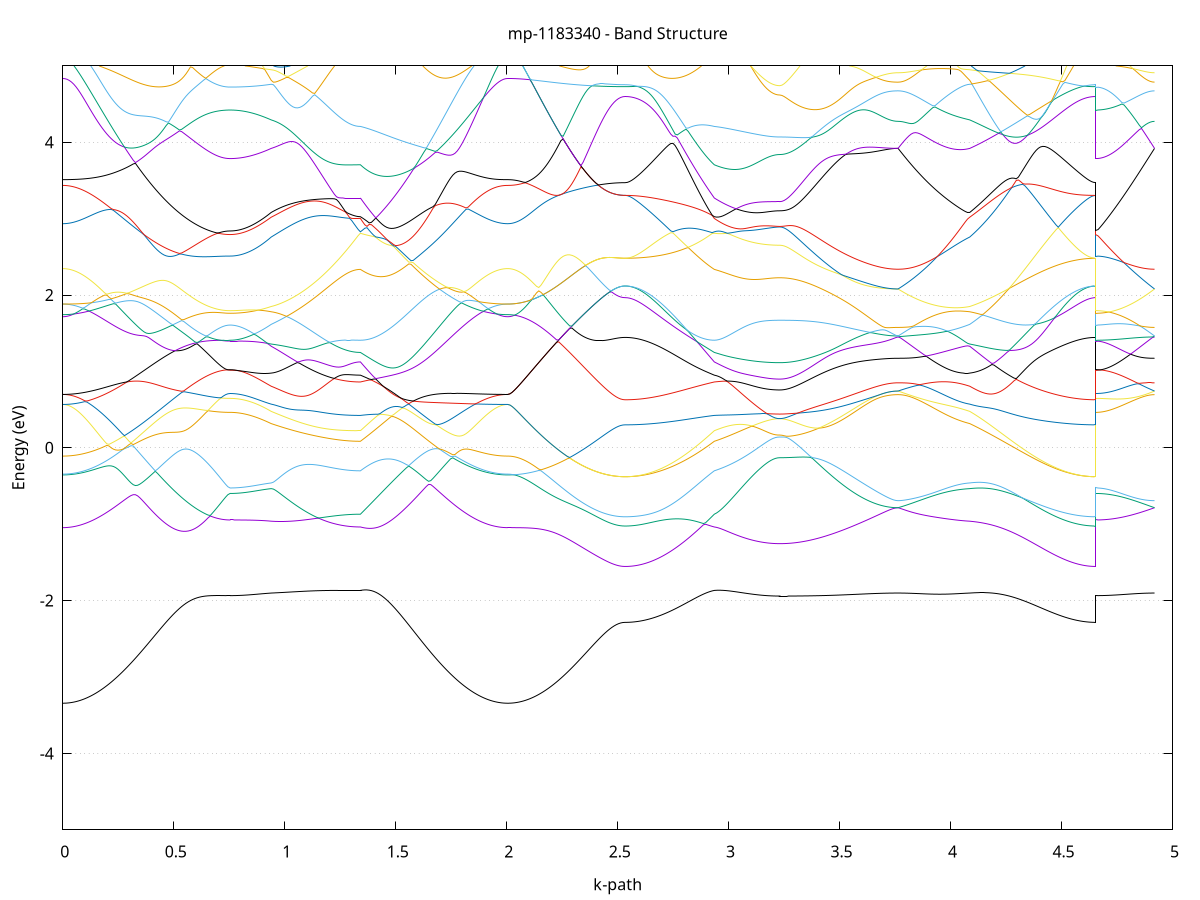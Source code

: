 set title 'mp-1183340 - Band Structure'
set xlabel 'k-path'
set ylabel 'Energy (eV)'
set grid y
set yrange [-5:5]
set terminal png size 800,600
set output 'mp-1183340_bands_gnuplot.png'
plot '-' using 1:2 with lines notitle, '-' using 1:2 with lines notitle, '-' using 1:2 with lines notitle, '-' using 1:2 with lines notitle, '-' using 1:2 with lines notitle, '-' using 1:2 with lines notitle, '-' using 1:2 with lines notitle, '-' using 1:2 with lines notitle, '-' using 1:2 with lines notitle, '-' using 1:2 with lines notitle, '-' using 1:2 with lines notitle, '-' using 1:2 with lines notitle, '-' using 1:2 with lines notitle, '-' using 1:2 with lines notitle, '-' using 1:2 with lines notitle, '-' using 1:2 with lines notitle, '-' using 1:2 with lines notitle, '-' using 1:2 with lines notitle, '-' using 1:2 with lines notitle, '-' using 1:2 with lines notitle, '-' using 1:2 with lines notitle, '-' using 1:2 with lines notitle, '-' using 1:2 with lines notitle, '-' using 1:2 with lines notitle, '-' using 1:2 with lines notitle, '-' using 1:2 with lines notitle, '-' using 1:2 with lines notitle, '-' using 1:2 with lines notitle, '-' using 1:2 with lines notitle, '-' using 1:2 with lines notitle, '-' using 1:2 with lines notitle, '-' using 1:2 with lines notitle, '-' using 1:2 with lines notitle, '-' using 1:2 with lines notitle, '-' using 1:2 with lines notitle, '-' using 1:2 with lines notitle, '-' using 1:2 with lines notitle, '-' using 1:2 with lines notitle, '-' using 1:2 with lines notitle, '-' using 1:2 with lines notitle, '-' using 1:2 with lines notitle, '-' using 1:2 with lines notitle, '-' using 1:2 with lines notitle, '-' using 1:2 with lines notitle, '-' using 1:2 with lines notitle, '-' using 1:2 with lines notitle, '-' using 1:2 with lines notitle, '-' using 1:2 with lines notitle
0.000000 -28.384480
0.009917 -28.384480
0.019834 -28.384380
0.029752 -28.384280
0.039669 -28.384180
0.049586 -28.384080
0.059503 -28.383880
0.069420 -28.383680
0.079337 -28.383480
0.089255 -28.383180
0.099172 -28.382880
0.109089 -28.382480
0.119006 -28.382180
0.128923 -28.381780
0.138841 -28.381380
0.148758 -28.380880
0.158675 -28.380380
0.168592 -28.379880
0.178509 -28.379380
0.188426 -28.378780
0.198344 -28.378180
0.208261 -28.377580
0.218178 -28.376980
0.228095 -28.376280
0.238012 -28.375680
0.247930 -28.374980
0.257847 -28.374280
0.267764 -28.373480
0.277681 -28.372780
0.287598 -28.371980
0.297515 -28.371180
0.307433 -28.370380
0.317350 -28.369580
0.327267 -28.368680
0.337184 -28.367880
0.347101 -28.366980
0.357019 -28.366080
0.366936 -28.365280
0.376853 -28.364380
0.386770 -28.363480
0.396687 -28.362580
0.406604 -28.361680
0.416522 -28.360780
0.426439 -28.359880
0.436356 -28.358980
0.446273 -28.358080
0.456190 -28.357180
0.466108 -28.356280
0.476025 -28.355380
0.485942 -28.354480
0.495859 -28.353580
0.505776 -28.352780
0.515693 -28.351880
0.525611 -28.351080
0.535528 -28.350180
0.545445 -28.349380
0.555362 -28.348580
0.565279 -28.347780
0.575197 -28.347080
0.585114 -28.346380
0.595031 -28.345580
0.604948 -28.344980
0.614865 -28.344280
0.624782 -28.343680
0.634700 -28.343080
0.644617 -28.342580
0.654534 -28.341980
0.664451 -28.341580
0.674368 -28.341080
0.684285 -28.340780
0.694203 -28.340380
0.704120 -28.340080
0.714037 -28.339880
0.723954 -28.339680
0.733871 -28.339580
0.743789 -28.339480
0.753706 -28.339480
0.753706 -28.339480
0.763465 -28.339480
0.773224 -28.339480
0.782983 -28.339480
0.792742 -28.339480
0.802501 -28.339480
0.812260 -28.339480
0.822019 -28.339480
0.831778 -28.339480
0.841537 -28.339480
0.851295 -28.339480
0.861054 -28.339480
0.870813 -28.339480
0.880572 -28.339480
0.890331 -28.339480
0.900090 -28.339480
0.909849 -28.339580
0.919608 -28.339580
0.929367 -28.339580
0.939126 -28.339580
0.939126 -28.339580
0.948927 -28.339580
0.958728 -28.339680
0.968529 -28.339680
0.978330 -28.339780
0.988131 -28.339880
0.997932 -28.339980
1.007733 -28.340080
1.017534 -28.340180
1.027335 -28.340280
1.037136 -28.340480
1.046937 -28.340580
1.056737 -28.340780
1.066538 -28.340880
1.076339 -28.341080
1.086140 -28.341180
1.095941 -28.341380
1.105742 -28.341580
1.115543 -28.341680
1.125344 -28.341880
1.135145 -28.342080
1.144946 -28.342180
1.154747 -28.342380
1.164548 -28.342480
1.174349 -28.342680
1.184150 -28.342780
1.193951 -28.342880
1.203752 -28.343080
1.213552 -28.343180
1.223353 -28.343280
1.233154 -28.343380
1.242955 -28.343480
1.252756 -28.343580
1.262557 -28.343680
1.272358 -28.343680
1.282159 -28.343780
1.291960 -28.343880
1.301761 -28.343880
1.311562 -28.343880
1.321363 -28.343980
1.331164 -28.343980
1.340965 -28.343980
1.340965 -28.343980
1.350876 -28.344380
1.360787 -28.344780
1.370699 -28.345180
1.380610 -28.345680
1.390522 -28.346180
1.400433 -28.346780
1.410344 -28.347280
1.420256 -28.347880
1.430167 -28.348480
1.440078 -28.349180
1.449990 -28.349780
1.459901 -28.350480
1.469813 -28.351180
1.479724 -28.351880
1.489635 -28.352680
1.499547 -28.353480
1.509458 -28.354180
1.519369 -28.354980
1.529281 -28.355880
1.539192 -28.356680
1.549104 -28.357480
1.559015 -28.358380
1.568926 -28.359180
1.578838 -28.360080
1.588749 -28.360980
1.598661 -28.361780
1.608572 -28.362680
1.618483 -28.363580
1.628395 -28.364480
1.638306 -28.365280
1.648217 -28.366180
1.658129 -28.366980
1.668040 -28.367880
1.677952 -28.368680
1.687863 -28.369580
1.697774 -28.370380
1.707686 -28.371180
1.717597 -28.371980
1.727508 -28.372680
1.737420 -28.373480
1.747331 -28.374180
1.757243 -28.374980
1.767154 -28.375680
1.777065 -28.376280
1.786977 -28.376980
1.796888 -28.377580
1.806800 -28.378180
1.816711 -28.378780
1.826622 -28.379380
1.836534 -28.379880
1.846445 -28.380380
1.856356 -28.380880
1.866268 -28.381380
1.876179 -28.381780
1.886091 -28.382180
1.896002 -28.382480
1.905913 -28.382880
1.915825 -28.383180
1.925736 -28.383480
1.935648 -28.383680
1.945559 -28.383880
1.955470 -28.384080
1.965382 -28.384180
1.975293 -28.384280
1.985204 -28.384380
1.995116 -28.384480
2.005027 -28.384480
2.005027 -28.384480
2.015002 -28.384480
2.024977 -28.384380
2.034953 -28.384280
2.044928 -28.384180
2.054903 -28.383980
2.064878 -28.383780
2.074853 -28.383580
2.084828 -28.383280
2.094803 -28.382980
2.104779 -28.382580
2.114754 -28.382180
2.124729 -28.381780
2.134704 -28.381280
2.144679 -28.380780
2.154654 -28.380280
2.164629 -28.379680
2.174605 -28.379080
2.184580 -28.378380
2.194555 -28.377780
2.204530 -28.377080
2.214505 -28.376280
2.224480 -28.375580
2.234455 -28.374780
2.244430 -28.373880
2.254406 -28.373080
2.264381 -28.372180
2.274356 -28.371280
2.284331 -28.370280
2.294306 -28.369380
2.304281 -28.368380
2.314256 -28.367280
2.324232 -28.366280
2.334207 -28.365180
2.344182 -28.364080
2.354157 -28.362980
2.364132 -28.361880
2.374107 -28.360780
2.384082 -28.359580
2.394058 -28.358380
2.404033 -28.357180
2.414008 -28.355980
2.423983 -28.354780
2.433958 -28.353480
2.443933 -28.352280
2.453908 -28.350980
2.463884 -28.349680
2.473859 -28.348480
2.483834 -28.347180
2.493809 -28.345880
2.503784 -28.344580
2.513759 -28.343280
2.523734 -28.342080
2.533710 -28.341180
2.533710 -28.341180
2.543510 -28.341180
2.553311 -28.341080
2.563112 -28.341080
2.572913 -28.340980
2.582714 -28.340780
2.592515 -28.340680
2.602316 -28.340480
2.612117 -28.340280
2.621918 -28.340080
2.631719 -28.340080
2.641520 -28.340080
2.651321 -28.340080
2.661122 -28.340080
2.670923 -28.340080
2.680724 -28.340080
2.690524 -28.340080
2.700325 -28.340180
2.710126 -28.340180
2.719927 -28.340180
2.729728 -28.340280
2.739529 -28.340280
2.749330 -28.340280
2.759131 -28.340380
2.768932 -28.340480
2.778733 -28.340580
2.788534 -28.340680
2.798335 -28.340780
2.808136 -28.340880
2.817937 -28.340980
2.827738 -28.341080
2.837539 -28.341280
2.847339 -28.341480
2.857140 -28.341680
2.866941 -28.341880
2.876742 -28.342080
2.886543 -28.342380
2.896344 -28.342580
2.906145 -28.342880
2.915946 -28.343280
2.925747 -28.343580
2.935548 -28.343980
2.935548 -28.343980
2.945384 -28.344180
2.955219 -28.344380
2.965055 -28.344680
2.974891 -28.344980
2.984726 -28.345280
2.994562 -28.345580
3.004398 -28.345980
3.014233 -28.346380
3.024069 -28.346680
3.033905 -28.347080
3.043740 -28.347380
3.053576 -28.347780
3.063412 -28.348180
3.073247 -28.348480
3.083083 -28.348780
3.092919 -28.349080
3.102755 -28.349380
3.112590 -28.349680
3.122426 -28.349880
3.132262 -28.350180
3.142097 -28.350380
3.151933 -28.350580
3.161769 -28.350780
3.171604 -28.350880
3.181440 -28.351080
3.191276 -28.351180
3.201111 -28.351280
3.210947 -28.351280
3.220783 -28.351380
3.230618 -28.351380
3.230618 -28.351380
3.240488 -28.351380
3.250357 -28.351280
3.260227 -28.351280
3.270096 -28.351180
3.279966 -28.351180
3.289835 -28.351080
3.299705 -28.350980
3.309574 -28.350880
3.319444 -28.350680
3.329313 -28.350580
3.339182 -28.350380
3.349052 -28.350180
3.358921 -28.349980
3.368791 -28.349780
3.378660 -28.349580
3.388530 -28.349380
3.398399 -28.349080
3.408269 -28.348880
3.418138 -28.348580
3.428007 -28.348280
3.437877 -28.348080
3.447746 -28.347780
3.457616 -28.347480
3.467485 -28.347080
3.477355 -28.346780
3.487224 -28.346480
3.497094 -28.346180
3.506963 -28.345780
3.516833 -28.345480
3.526702 -28.345080
3.536571 -28.344780
3.546441 -28.344480
3.556310 -28.344080
3.566180 -28.343780
3.576049 -28.343380
3.585919 -28.343080
3.595788 -28.342780
3.605658 -28.342380
3.615527 -28.342080
3.625397 -28.341780
3.635266 -28.341480
3.645135 -28.341180
3.655005 -28.340980
3.664874 -28.340680
3.674744 -28.340480
3.684613 -28.340280
3.694483 -28.340080
3.704352 -28.339880
3.714222 -28.339780
3.724091 -28.339680
3.733961 -28.339580
3.743830 -28.339480
3.753699 -28.339480
3.763569 -28.339480
3.763569 -28.339480
3.773353 -28.339480
3.783138 -28.339480
3.792922 -28.339480
3.802707 -28.339480
3.812491 -28.339480
3.822276 -28.339580
3.832060 -28.339580
3.841845 -28.339580
3.851629 -28.339680
3.861414 -28.339680
3.871198 -28.339680
3.880983 -28.339780
3.890767 -28.339780
3.900552 -28.339780
3.910336 -28.339780
3.920121 -28.339780
3.929905 -28.339780
3.939690 -28.339780
3.949474 -28.339780
3.959259 -28.339780
3.969043 -28.339780
3.978828 -28.339780
3.988612 -28.339780
3.998397 -28.339780
4.008181 -28.339680
4.017966 -28.339680
4.027750 -28.339680
4.037535 -28.339680
4.047319 -28.339580
4.057104 -28.339580
4.066888 -28.339580
4.076673 -28.339580
4.086457 -28.339580
4.086457 -28.339580
4.096427 -28.339580
4.106397 -28.339580
4.116367 -28.339580
4.126337 -28.339580
4.136307 -28.339680
4.146277 -28.339680
4.156247 -28.339680
4.166217 -28.339680
4.176187 -28.339680
4.186157 -28.339680
4.196127 -28.339680
4.206096 -28.339780
4.216066 -28.339780
4.226036 -28.339780
4.236006 -28.339780
4.245976 -28.339780
4.255946 -28.339780
4.265916 -28.339780
4.275886 -28.339880
4.285856 -28.339880
4.295826 -28.339880
4.305796 -28.339880
4.315766 -28.339880
4.325735 -28.339880
4.335705 -28.339880
4.345675 -28.339880
4.355645 -28.339880
4.365615 -28.339980
4.375585 -28.339980
4.385555 -28.339980
4.395525 -28.339980
4.405495 -28.339980
4.415465 -28.339980
4.425435 -28.339980
4.435405 -28.339980
4.445374 -28.339980
4.455344 -28.339980
4.465314 -28.339980
4.475284 -28.339980
4.485254 -28.339980
4.495224 -28.339980
4.505194 -28.339980
4.515164 -28.339980
4.525134 -28.339980
4.535104 -28.340080
4.545074 -28.340080
4.555044 -28.340080
4.565013 -28.340080
4.574983 -28.340280
4.584953 -28.340480
4.594923 -28.340680
4.604893 -28.340780
4.614863 -28.340980
4.624833 -28.341080
4.634803 -28.341080
4.644773 -28.341180
4.654743 -28.341180
4.654743 -28.339480
4.664533 -28.339480
4.674324 -28.339480
4.684114 -28.339480
4.693904 -28.339480
4.703695 -28.339480
4.713485 -28.339480
4.723276 -28.339480
4.733066 -28.339480
4.742856 -28.339480
4.752647 -28.339480
4.762437 -28.339480
4.772228 -28.339480
4.782018 -28.339480
4.791808 -28.339480
4.801599 -28.339480
4.811389 -28.339480
4.821180 -28.339480
4.830970 -28.339480
4.840761 -28.339480
4.850551 -28.339480
4.860341 -28.339480
4.870132 -28.339480
4.879922 -28.339480
4.889713 -28.339480
4.899503 -28.339480
4.909293 -28.339480
4.919084 -28.339480
e
0.000000 -28.295980
0.009917 -28.295980
0.019834 -28.295980
0.029752 -28.295980
0.039669 -28.296080
0.049586 -28.296080
0.059503 -28.296080
0.069420 -28.296080
0.079337 -28.296180
0.089255 -28.296180
0.099172 -28.296280
0.109089 -28.296280
0.119006 -28.296380
0.128923 -28.296380
0.138841 -28.296480
0.148758 -28.296480
0.158675 -28.296580
0.168592 -28.296680
0.178509 -28.296780
0.188426 -28.296880
0.198344 -28.296980
0.208261 -28.297080
0.218178 -28.297180
0.228095 -28.297280
0.238012 -28.297380
0.247930 -28.297480
0.257847 -28.297680
0.267764 -28.297780
0.277681 -28.297880
0.287598 -28.298080
0.297515 -28.298180
0.307433 -28.298380
0.317350 -28.298480
0.327267 -28.298680
0.337184 -28.298880
0.347101 -28.299080
0.357019 -28.299280
0.366936 -28.299380
0.376853 -28.299580
0.386770 -28.299780
0.396687 -28.300080
0.406604 -28.300280
0.416522 -28.300480
0.426439 -28.300680
0.436356 -28.300980
0.446273 -28.301180
0.456190 -28.301380
0.466108 -28.301680
0.476025 -28.301880
0.485942 -28.302180
0.495859 -28.302480
0.505776 -28.302680
0.515693 -28.302980
0.525611 -28.303280
0.535528 -28.303480
0.545445 -28.303780
0.555362 -28.304080
0.565279 -28.304380
0.575197 -28.304580
0.585114 -28.304880
0.595031 -28.305180
0.604948 -28.305380
0.614865 -28.305680
0.624782 -28.305880
0.634700 -28.306180
0.644617 -28.306380
0.654534 -28.306580
0.664451 -28.306780
0.674368 -28.306980
0.684285 -28.307180
0.694203 -28.307280
0.704120 -28.307480
0.714037 -28.307580
0.723954 -28.307680
0.733871 -28.307680
0.743789 -28.307780
0.753706 -28.307780
0.753706 -28.307780
0.763465 -28.307780
0.773224 -28.307680
0.782983 -28.307680
0.792742 -28.307580
0.802501 -28.307680
0.812260 -28.307780
0.822019 -28.307980
0.831778 -28.308180
0.841537 -28.308480
0.851295 -28.308680
0.861054 -28.308980
0.870813 -28.309280
0.880572 -28.309680
0.890331 -28.309980
0.900090 -28.310380
0.909849 -28.310780
0.919608 -28.311180
0.929367 -28.311680
0.939126 -28.312180
0.939126 -28.312180
0.948927 -28.312480
0.958728 -28.312780
0.968529 -28.313180
0.978330 -28.313480
0.988131 -28.313780
0.997932 -28.314180
1.007733 -28.314480
1.017534 -28.314780
1.027335 -28.315080
1.037136 -28.315380
1.046937 -28.315680
1.056737 -28.315980
1.066538 -28.316180
1.076339 -28.316480
1.086140 -28.316780
1.095941 -28.316980
1.105742 -28.317280
1.115543 -28.317480
1.125344 -28.317680
1.135145 -28.317980
1.144946 -28.318180
1.154747 -28.318380
1.164548 -28.318580
1.174349 -28.318780
1.184150 -28.318880
1.193951 -28.319080
1.203752 -28.319280
1.213552 -28.319380
1.223353 -28.319480
1.233154 -28.319680
1.242955 -28.319780
1.252756 -28.319880
1.262557 -28.319980
1.272358 -28.320080
1.282159 -28.320080
1.291960 -28.320180
1.301761 -28.320180
1.311562 -28.320280
1.321363 -28.320280
1.331164 -28.320280
1.340965 -28.320280
1.340965 -28.320280
1.350876 -28.319380
1.360787 -28.318480
1.370699 -28.317580
1.380610 -28.316580
1.390522 -28.315680
1.400433 -28.314780
1.410344 -28.313780
1.420256 -28.312780
1.430167 -28.311880
1.440078 -28.310880
1.449990 -28.309880
1.459901 -28.308980
1.469813 -28.307980
1.479724 -28.306980
1.489635 -28.306080
1.499547 -28.305080
1.509458 -28.304080
1.519369 -28.303180
1.529281 -28.302180
1.539192 -28.301280
1.549104 -28.300280
1.559015 -28.299380
1.568926 -28.298480
1.578838 -28.297780
1.588749 -28.297880
1.598661 -28.297880
1.608572 -28.297880
1.618483 -28.297880
1.628395 -28.297880
1.638306 -28.297880
1.648217 -28.297880
1.658129 -28.297780
1.668040 -28.297780
1.677952 -28.297680
1.687863 -28.297680
1.697774 -28.297580
1.707686 -28.297580
1.717597 -28.297480
1.727508 -28.297380
1.737420 -28.297380
1.747331 -28.297280
1.757243 -28.297180
1.767154 -28.297080
1.777065 -28.297080
1.786977 -28.296980
1.796888 -28.296880
1.806800 -28.296780
1.816711 -28.296780
1.826622 -28.296680
1.836534 -28.296580
1.846445 -28.296580
1.856356 -28.296480
1.866268 -28.296480
1.876179 -28.296380
1.886091 -28.296280
1.896002 -28.296180
1.905913 -28.296180
1.915825 -28.296180
1.925736 -28.296180
1.935648 -28.296080
1.945559 -28.296080
1.955470 -28.296080
1.965382 -28.295980
1.975293 -28.295980
1.985204 -28.295980
1.995116 -28.295980
2.005027 -28.295980
2.005027 -28.295980
2.015002 -28.295980
2.024977 -28.296080
2.034953 -28.296180
2.044928 -28.296280
2.054903 -28.296480
2.064878 -28.296680
2.074853 -28.296980
2.084828 -28.297280
2.094803 -28.297580
2.104779 -28.297980
2.114754 -28.298380
2.124729 -28.298780
2.134704 -28.299280
2.144679 -28.299780
2.154654 -28.300380
2.164629 -28.300980
2.174605 -28.301580
2.184580 -28.302280
2.194555 -28.302980
2.204530 -28.303680
2.214505 -28.304380
2.224480 -28.305180
2.234455 -28.306080
2.244430 -28.306880
2.254406 -28.307780
2.264381 -28.308680
2.274356 -28.309580
2.284331 -28.310580
2.294306 -28.311580
2.304281 -28.312580
2.314256 -28.313580
2.324232 -28.314680
2.334207 -28.315780
2.344182 -28.316880
2.354157 -28.317980
2.364132 -28.319180
2.374107 -28.320380
2.384082 -28.321480
2.394058 -28.322680
2.404033 -28.323880
2.414008 -28.325180
2.423983 -28.326380
2.433958 -28.327680
2.443933 -28.328880
2.453908 -28.330180
2.463884 -28.331480
2.473859 -28.332780
2.483834 -28.334080
2.493809 -28.335380
2.503784 -28.336680
2.513759 -28.337880
2.523734 -28.339180
2.533710 -28.340080
2.533710 -28.340080
2.543510 -28.340080
2.553311 -28.340080
2.563112 -28.340080
2.572913 -28.340080
2.582714 -28.340080
2.592515 -28.340080
2.602316 -28.340080
2.612117 -28.340080
2.621918 -28.340080
2.631719 -28.339780
2.641520 -28.339480
2.651321 -28.339180
2.661122 -28.338880
2.670923 -28.338480
2.680724 -28.338080
2.690524 -28.337680
2.700325 -28.337180
2.710126 -28.336780
2.719927 -28.336280
2.729728 -28.335680
2.739529 -28.335180
2.749330 -28.334580
2.759131 -28.334080
2.768932 -28.333380
2.778733 -28.332780
2.788534 -28.332180
2.798335 -28.331480
2.808136 -28.330780
2.817937 -28.330080
2.827738 -28.329380
2.837539 -28.328580
2.847339 -28.327880
2.857140 -28.327080
2.866941 -28.326280
2.876742 -28.325480
2.886543 -28.324680
2.896344 -28.323780
2.906145 -28.322980
2.915946 -28.322080
2.925747 -28.321180
2.935548 -28.320280
2.935548 -28.320280
2.945384 -28.319880
2.955219 -28.319380
2.965055 -28.318880
2.974891 -28.318380
2.984726 -28.317880
2.994562 -28.317280
3.004398 -28.316680
3.014233 -28.316180
3.024069 -28.315580
3.033905 -28.314980
3.043740 -28.314380
3.053576 -28.313880
3.063412 -28.313280
3.073247 -28.312780
3.083083 -28.312280
3.092919 -28.311680
3.102755 -28.311280
3.112590 -28.310780
3.122426 -28.310380
3.132262 -28.309980
3.142097 -28.309580
3.151933 -28.309180
3.161769 -28.308880
3.171604 -28.308580
3.181440 -28.308380
3.191276 -28.308180
3.201111 -28.308080
3.210947 -28.307880
3.220783 -28.307880
3.230618 -28.307780
3.230618 -28.307780
3.240488 -28.307780
3.250357 -28.307780
3.260227 -28.307780
3.270096 -28.307780
3.279966 -28.307780
3.289835 -28.307780
3.299705 -28.307780
3.309574 -28.307780
3.319444 -28.307780
3.329313 -28.307780
3.339182 -28.307780
3.349052 -28.307780
3.358921 -28.307780
3.368791 -28.307780
3.378660 -28.307780
3.388530 -28.307780
3.398399 -28.307780
3.408269 -28.307780
3.418138 -28.307780
3.428007 -28.307780
3.437877 -28.307780
3.447746 -28.307680
3.457616 -28.307680
3.467485 -28.307680
3.477355 -28.307680
3.487224 -28.307680
3.497094 -28.307680
3.506963 -28.307680
3.516833 -28.307680
3.526702 -28.307680
3.536571 -28.307680
3.546441 -28.307680
3.556310 -28.307680
3.566180 -28.307580
3.576049 -28.307580
3.585919 -28.307580
3.595788 -28.307580
3.605658 -28.307580
3.615527 -28.307580
3.625397 -28.307580
3.635266 -28.307580
3.645135 -28.307580
3.655005 -28.307580
3.664874 -28.307580
3.674744 -28.307580
3.684613 -28.307580
3.694483 -28.307580
3.704352 -28.307580
3.714222 -28.307580
3.724091 -28.307580
3.733961 -28.307580
3.743830 -28.307580
3.753699 -28.307580
3.763569 -28.307580
3.763569 -28.307580
3.773353 -28.307580
3.783138 -28.307580
3.792922 -28.307580
3.802707 -28.307480
3.812491 -28.307480
3.822276 -28.307480
3.832060 -28.307580
3.841845 -28.307580
3.851629 -28.307580
3.861414 -28.307680
3.871198 -28.307680
3.880983 -28.307780
3.890767 -28.307880
3.900552 -28.307980
3.910336 -28.308080
3.920121 -28.308180
3.929905 -28.308380
3.939690 -28.308480
3.949474 -28.308680
3.959259 -28.308880
3.969043 -28.309080
3.978828 -28.309280
3.988612 -28.309480
3.998397 -28.309680
4.008181 -28.309980
4.017966 -28.310180
4.027750 -28.310480
4.037535 -28.310780
4.047319 -28.310980
4.057104 -28.311280
4.066888 -28.311580
4.076673 -28.311880
4.086457 -28.312180
4.086457 -28.312180
4.096427 -28.312680
4.106397 -28.313180
4.116367 -28.313680
4.126337 -28.314280
4.136307 -28.314880
4.146277 -28.315480
4.156247 -28.316080
4.166217 -28.316680
4.176187 -28.317280
4.186157 -28.317980
4.196127 -28.318680
4.206096 -28.319280
4.216066 -28.319980
4.226036 -28.320680
4.236006 -28.321380
4.245976 -28.322080
4.255946 -28.322780
4.265916 -28.323480
4.275886 -28.324180
4.285856 -28.324880
4.295826 -28.325580
4.305796 -28.326280
4.315766 -28.326980
4.325735 -28.327680
4.335705 -28.328380
4.345675 -28.328980
4.355645 -28.329680
4.365615 -28.330380
4.375585 -28.330980
4.385555 -28.331680
4.395525 -28.332280
4.405495 -28.332880
4.415465 -28.333480
4.425435 -28.334080
4.435405 -28.334580
4.445374 -28.335180
4.455344 -28.335680
4.465314 -28.336180
4.475284 -28.336680
4.485254 -28.337180
4.495224 -28.337580
4.505194 -28.337980
4.515164 -28.338380
4.525134 -28.338780
4.535104 -28.339180
4.545074 -28.339480
4.555044 -28.339780
4.565013 -28.339980
4.574983 -28.340080
4.584953 -28.340080
4.594923 -28.340080
4.604893 -28.340080
4.614863 -28.340080
4.624833 -28.340080
4.634803 -28.340080
4.644773 -28.340080
4.654743 -28.340080
4.654743 -28.307780
4.664533 -28.307780
4.674324 -28.307780
4.684114 -28.307780
4.693904 -28.307780
4.703695 -28.307780
4.713485 -28.307780
4.723276 -28.307780
4.733066 -28.307780
4.742856 -28.307780
4.752647 -28.307780
4.762437 -28.307680
4.772228 -28.307680
4.782018 -28.307680
4.791808 -28.307680
4.801599 -28.307680
4.811389 -28.307680
4.821180 -28.307680
4.830970 -28.307680
4.840761 -28.307680
4.850551 -28.307580
4.860341 -28.307580
4.870132 -28.307580
4.879922 -28.307580
4.889713 -28.307580
4.899503 -28.307580
4.909293 -28.307580
4.919084 -28.307580
e
0.000000 -28.274780
0.009917 -28.274780
0.019834 -28.274880
0.029752 -28.274880
0.039669 -28.274980
0.049586 -28.275080
0.059503 -28.275280
0.069420 -28.275480
0.079337 -28.275680
0.089255 -28.275880
0.099172 -28.276180
0.109089 -28.276480
0.119006 -28.276780
0.128923 -28.277080
0.138841 -28.277480
0.148758 -28.277780
0.158675 -28.278180
0.168592 -28.278680
0.178509 -28.279080
0.188426 -28.279580
0.198344 -28.280080
0.208261 -28.280580
0.218178 -28.281080
0.228095 -28.281680
0.238012 -28.282180
0.247930 -28.282780
0.257847 -28.283380
0.267764 -28.283980
0.277681 -28.284580
0.287598 -28.285180
0.297515 -28.285780
0.307433 -28.286480
0.317350 -28.287080
0.327267 -28.287780
0.337184 -28.288380
0.347101 -28.289080
0.357019 -28.289780
0.366936 -28.290380
0.376853 -28.291080
0.386770 -28.291780
0.396687 -28.292480
0.406604 -28.293080
0.416522 -28.293780
0.426439 -28.294480
0.436356 -28.295080
0.446273 -28.295780
0.456190 -28.296380
0.466108 -28.296980
0.476025 -28.297580
0.485942 -28.298280
0.495859 -28.298780
0.505776 -28.299380
0.515693 -28.299980
0.525611 -28.300580
0.535528 -28.301080
0.545445 -28.301580
0.555362 -28.302080
0.565279 -28.302580
0.575197 -28.303080
0.585114 -28.303480
0.595031 -28.303880
0.604948 -28.304280
0.614865 -28.304680
0.624782 -28.304980
0.634700 -28.305380
0.644617 -28.305680
0.654534 -28.305980
0.664451 -28.306180
0.674368 -28.306380
0.684285 -28.306680
0.694203 -28.306780
0.704120 -28.306980
0.714037 -28.307080
0.723954 -28.307180
0.733871 -28.307280
0.743789 -28.307280
0.753706 -28.307280
0.753706 -28.307280
0.763465 -28.307280
0.773224 -28.307380
0.782983 -28.307480
0.792742 -28.307580
0.802501 -28.307480
0.812260 -28.307280
0.822019 -28.307080
0.831778 -28.306880
0.841537 -28.306680
0.851295 -28.306480
0.861054 -28.306180
0.870813 -28.305880
0.880572 -28.305580
0.890331 -28.305180
0.900090 -28.304780
0.909849 -28.304480
0.919608 -28.304080
0.929367 -28.303580
0.939126 -28.303180
0.939126 -28.303180
0.948927 -28.302780
0.958728 -28.302480
0.968529 -28.302080
0.978330 -28.301680
0.988131 -28.301380
0.997932 -28.300980
1.007733 -28.300580
1.017534 -28.300180
1.027335 -28.299780
1.037136 -28.299380
1.046937 -28.298980
1.056737 -28.298480
1.066538 -28.298080
1.076339 -28.297680
1.086140 -28.297280
1.095941 -28.296980
1.105742 -28.296580
1.115543 -28.296180
1.125344 -28.295780
1.135145 -28.295480
1.144946 -28.295080
1.154747 -28.294780
1.164548 -28.294480
1.174349 -28.294180
1.184150 -28.293880
1.193951 -28.293580
1.203752 -28.293380
1.213552 -28.293080
1.223353 -28.292880
1.233154 -28.292680
1.242955 -28.292480
1.252756 -28.292280
1.262557 -28.292080
1.272358 -28.291980
1.282159 -28.291880
1.291960 -28.291780
1.301761 -28.291680
1.311562 -28.291580
1.321363 -28.291580
1.331164 -28.291480
1.340965 -28.291480
1.340965 -28.291480
1.350876 -28.291980
1.360787 -28.292480
1.370699 -28.292880
1.380610 -28.293380
1.390522 -28.293780
1.400433 -28.294180
1.410344 -28.294580
1.420256 -28.294880
1.430167 -28.295280
1.440078 -28.295580
1.449990 -28.295880
1.459901 -28.296180
1.469813 -28.296380
1.479724 -28.296580
1.489635 -28.296780
1.499547 -28.296980
1.509458 -28.297180
1.519369 -28.297280
1.529281 -28.297480
1.539192 -28.297580
1.549104 -28.297680
1.559015 -28.297680
1.568926 -28.297780
1.578838 -28.297480
1.588749 -28.296580
1.598661 -28.295680
1.608572 -28.294780
1.618483 -28.293880
1.628395 -28.293080
1.638306 -28.292180
1.648217 -28.291380
1.658129 -28.290480
1.668040 -28.289680
1.677952 -28.288880
1.687863 -28.288080
1.697774 -28.287380
1.707686 -28.286580
1.717597 -28.285880
1.727508 -28.285180
1.737420 -28.284480
1.747331 -28.283780
1.757243 -28.283180
1.767154 -28.282480
1.777065 -28.281880
1.786977 -28.281280
1.796888 -28.280780
1.806800 -28.280180
1.816711 -28.279680
1.826622 -28.279180
1.836534 -28.278780
1.846445 -28.278280
1.856356 -28.277880
1.866268 -28.277480
1.876179 -28.277080
1.886091 -28.276780
1.896002 -28.276480
1.905913 -28.276180
1.915825 -28.275880
1.925736 -28.275680
1.935648 -28.275480
1.945559 -28.275280
1.955470 -28.275080
1.965382 -28.274980
1.975293 -28.274880
1.985204 -28.274880
1.995116 -28.274780
2.005027 -28.274780
2.005027 -28.274780
2.015002 -28.274780
2.024977 -28.274780
2.034953 -28.274780
2.044928 -28.274780
2.054903 -28.274780
2.064878 -28.274780
2.074853 -28.274780
2.084828 -28.274780
2.094803 -28.274780
2.104779 -28.274780
2.114754 -28.274780
2.124729 -28.274780
2.134704 -28.274780
2.144679 -28.274780
2.154654 -28.274780
2.164629 -28.274780
2.174605 -28.274780
2.184580 -28.274880
2.194555 -28.274880
2.204530 -28.274880
2.214505 -28.274880
2.224480 -28.274880
2.234455 -28.274880
2.244430 -28.274880
2.254406 -28.274880
2.264381 -28.274880
2.274356 -28.274880
2.284331 -28.274880
2.294306 -28.274880
2.304281 -28.274880
2.314256 -28.274880
2.324232 -28.274980
2.334207 -28.274980
2.344182 -28.274980
2.354157 -28.274980
2.364132 -28.274980
2.374107 -28.274980
2.384082 -28.274980
2.394058 -28.274980
2.404033 -28.274980
2.414008 -28.274980
2.423983 -28.274980
2.433958 -28.274980
2.443933 -28.274980
2.453908 -28.274980
2.463884 -28.274980
2.473859 -28.274980
2.483834 -28.274980
2.493809 -28.274980
2.503784 -28.274980
2.513759 -28.274980
2.523734 -28.274980
2.533710 -28.274980
2.533710 -28.274980
2.543510 -28.274980
2.553311 -28.275080
2.563112 -28.275180
2.572913 -28.275180
2.582714 -28.275380
2.592515 -28.275480
2.602316 -28.275680
2.612117 -28.275880
2.621918 -28.276080
2.631719 -28.276380
2.641520 -28.276680
2.651321 -28.276980
2.661122 -28.277280
2.670923 -28.277580
2.680724 -28.277980
2.690524 -28.278380
2.700325 -28.278780
2.710126 -28.279280
2.719927 -28.279680
2.729728 -28.280180
2.739529 -28.280680
2.749330 -28.281080
2.759131 -28.281680
2.768932 -28.282180
2.778733 -28.282680
2.788534 -28.283280
2.798335 -28.283780
2.808136 -28.284380
2.817937 -28.284880
2.827738 -28.285480
2.837539 -28.286080
2.847339 -28.286580
2.857140 -28.287180
2.866941 -28.287780
2.876742 -28.288280
2.886543 -28.288880
2.896344 -28.289380
2.906145 -28.289980
2.915946 -28.290480
2.925747 -28.290980
2.935548 -28.291480
2.935548 -28.291480
2.945384 -28.291680
2.955219 -28.291980
2.965055 -28.292180
2.974891 -28.292380
2.984726 -28.292580
2.994562 -28.292780
3.004398 -28.292980
3.014233 -28.293180
3.024069 -28.293380
3.033905 -28.293580
3.043740 -28.293780
3.053576 -28.293980
3.063412 -28.294180
3.073247 -28.294380
3.083083 -28.294580
3.092919 -28.294780
3.102755 -28.294980
3.112590 -28.295180
3.122426 -28.295280
3.132262 -28.295480
3.142097 -28.295680
3.151933 -28.295780
3.161769 -28.295880
3.171604 -28.295980
3.181440 -28.296180
3.191276 -28.296180
3.201111 -28.296280
3.210947 -28.296380
3.220783 -28.296380
3.230618 -28.296380
3.230618 -28.296380
3.240488 -28.296380
3.250357 -28.296380
3.260227 -28.296480
3.270096 -28.296480
3.279966 -28.296580
3.289835 -28.296680
3.299705 -28.296780
3.309574 -28.296880
3.319444 -28.296980
3.329313 -28.297080
3.339182 -28.297280
3.349052 -28.297380
3.358921 -28.297580
3.368791 -28.297780
3.378660 -28.297980
3.388530 -28.298180
3.398399 -28.298380
3.408269 -28.298680
3.418138 -28.298880
3.428007 -28.299180
3.437877 -28.299480
3.447746 -28.299680
3.457616 -28.299980
3.467485 -28.300280
3.477355 -28.300580
3.487224 -28.300880
3.497094 -28.301180
3.506963 -28.301480
3.516833 -28.301880
3.526702 -28.302180
3.536571 -28.302480
3.546441 -28.302780
3.556310 -28.303180
3.566180 -28.303480
3.576049 -28.303780
3.585919 -28.304080
3.595788 -28.304380
3.605658 -28.304680
3.615527 -28.304980
3.625397 -28.305280
3.635266 -28.305580
3.645135 -28.305880
3.655005 -28.306080
3.664874 -28.306280
3.674744 -28.306580
3.684613 -28.306780
3.694483 -28.306880
3.704352 -28.307080
3.714222 -28.307180
3.724091 -28.307380
3.733961 -28.307380
3.743830 -28.307480
3.753699 -28.307480
3.763569 -28.307580
3.763569 -28.307580
3.773353 -28.307480
3.783138 -28.307480
3.792922 -28.307480
3.802707 -28.307480
3.812491 -28.307480
3.822276 -28.307480
3.832060 -28.307380
3.841845 -28.307380
3.851629 -28.307280
3.861414 -28.307180
3.871198 -28.307080
3.880983 -28.306980
3.890767 -28.306880
3.900552 -28.306780
3.910336 -28.306680
3.920121 -28.306580
3.929905 -28.306480
3.939690 -28.306280
3.949474 -28.306180
3.959259 -28.305980
3.969043 -28.305780
3.978828 -28.305580
3.988612 -28.305480
3.998397 -28.305280
4.008181 -28.305080
4.017966 -28.304880
4.027750 -28.304580
4.037535 -28.304380
4.047319 -28.304180
4.057104 -28.303880
4.066888 -28.303680
4.076673 -28.303380
4.086457 -28.303180
4.086457 -28.303180
4.096427 -28.302680
4.106397 -28.302180
4.116367 -28.301680
4.126337 -28.301080
4.136307 -28.300580
4.146277 -28.299980
4.156247 -28.299380
4.166217 -28.298780
4.176187 -28.298180
4.186157 -28.297580
4.196127 -28.296880
4.206096 -28.296280
4.216066 -28.295580
4.226036 -28.294980
4.236006 -28.294280
4.245976 -28.293580
4.255946 -28.292980
4.265916 -28.292280
4.275886 -28.291580
4.285856 -28.290880
4.295826 -28.290280
4.305796 -28.289580
4.315766 -28.288880
4.325735 -28.288180
4.335705 -28.287580
4.345675 -28.286880
4.355645 -28.286280
4.365615 -28.285580
4.375585 -28.284980
4.385555 -28.284380
4.395525 -28.283680
4.405495 -28.283180
4.415465 -28.282480
4.425435 -28.281980
4.435405 -28.281480
4.445374 -28.280880
4.455344 -28.280380
4.465314 -28.279880
4.475284 -28.279380
4.485254 -28.278980
4.495224 -28.278480
4.505194 -28.278080
4.515164 -28.277680
4.525134 -28.277380
4.535104 -28.276980
4.545074 -28.276680
4.555044 -28.276380
4.565013 -28.276180
4.574983 -28.275880
4.584953 -28.275680
4.594923 -28.275480
4.604893 -28.275380
4.614863 -28.275280
4.624833 -28.275180
4.634803 -28.275080
4.644773 -28.275080
4.654743 -28.274980
4.654743 -28.307280
4.664533 -28.307280
4.674324 -28.307280
4.684114 -28.307280
4.693904 -28.307280
4.703695 -28.307280
4.713485 -28.307280
4.723276 -28.307280
4.733066 -28.307280
4.742856 -28.307380
4.752647 -28.307380
4.762437 -28.307380
4.772228 -28.307380
4.782018 -28.307380
4.791808 -28.307380
4.801599 -28.307380
4.811389 -28.307380
4.821180 -28.307380
4.830970 -28.307380
4.840761 -28.307480
4.850551 -28.307480
4.860341 -28.307480
4.870132 -28.307480
4.879922 -28.307480
4.889713 -28.307480
4.899503 -28.307480
4.909293 -28.307480
4.919084 -28.307580
e
0.000000 -25.109680
0.009917 -25.109680
0.019834 -25.109680
0.029752 -25.109680
0.039669 -25.109680
0.049586 -25.109680
0.059503 -25.109680
0.069420 -25.109680
0.079337 -25.109680
0.089255 -25.109680
0.099172 -25.109680
0.109089 -25.109680
0.119006 -25.109680
0.128923 -25.109680
0.138841 -25.109580
0.148758 -25.109580
0.158675 -25.109580
0.168592 -25.109580
0.178509 -25.109580
0.188426 -25.109580
0.198344 -25.109580
0.208261 -25.109580
0.218178 -25.109580
0.228095 -25.109580
0.238012 -25.109580
0.247930 -25.109580
0.257847 -25.109580
0.267764 -25.109580
0.277681 -25.109580
0.287598 -25.109580
0.297515 -25.109580
0.307433 -25.109580
0.317350 -25.109580
0.327267 -25.109580
0.337184 -25.109580
0.347101 -25.109580
0.357019 -25.109580
0.366936 -25.109580
0.376853 -25.109580
0.386770 -25.109580
0.396687 -25.109580
0.406604 -25.109580
0.416522 -25.109580
0.426439 -25.109580
0.436356 -25.109580
0.446273 -25.109580
0.456190 -25.109580
0.466108 -25.109580
0.476025 -25.109580
0.485942 -25.109580
0.495859 -25.109580
0.505776 -25.109580
0.515693 -25.109580
0.525611 -25.109580
0.535528 -25.109580
0.545445 -25.109580
0.555362 -25.109580
0.565279 -25.109580
0.575197 -25.109580
0.585114 -25.109580
0.595031 -25.109580
0.604948 -25.109580
0.614865 -25.109580
0.624782 -25.109580
0.634700 -25.109580
0.644617 -25.109580
0.654534 -25.109580
0.664451 -25.109580
0.674368 -25.109580
0.684285 -25.109580
0.694203 -25.109580
0.704120 -25.109580
0.714037 -25.109580
0.723954 -25.109580
0.733871 -25.109580
0.743789 -25.109580
0.753706 -25.109580
0.753706 -25.109580
0.763465 -25.109580
0.773224 -25.109580
0.782983 -25.109480
0.792742 -25.109480
0.802501 -25.109480
0.812260 -25.109480
0.822019 -25.109480
0.831778 -25.109480
0.841537 -25.109480
0.851295 -25.109480
0.861054 -25.109480
0.870813 -25.109480
0.880572 -25.109480
0.890331 -25.109480
0.900090 -25.109480
0.909849 -25.109480
0.919608 -25.109480
0.929367 -25.109480
0.939126 -25.109380
0.939126 -25.109380
0.948927 -25.109380
0.958728 -25.109380
0.968529 -25.109380
0.978330 -25.109380
0.988131 -25.109380
0.997932 -25.109380
1.007733 -25.109380
1.017534 -25.109380
1.027335 -25.109380
1.037136 -25.109380
1.046937 -25.109280
1.056737 -25.109280
1.066538 -25.109280
1.076339 -25.109280
1.086140 -25.109280
1.095941 -25.109280
1.105742 -25.109280
1.115543 -25.109280
1.125344 -25.109280
1.135145 -25.109280
1.144946 -25.109280
1.154747 -25.109280
1.164548 -25.109280
1.174349 -25.109180
1.184150 -25.109180
1.193951 -25.109180
1.203752 -25.109180
1.213552 -25.109180
1.223353 -25.109180
1.233154 -25.109180
1.242955 -25.109180
1.252756 -25.109180
1.262557 -25.109180
1.272358 -25.109180
1.282159 -25.109180
1.291960 -25.109180
1.301761 -25.109180
1.311562 -25.109180
1.321363 -25.109180
1.331164 -25.109180
1.340965 -25.109180
1.340965 -25.109180
1.350876 -25.109180
1.360787 -25.109180
1.370699 -25.109180
1.380610 -25.109280
1.390522 -25.109280
1.400433 -25.109280
1.410344 -25.109280
1.420256 -25.109280
1.430167 -25.109280
1.440078 -25.109280
1.449990 -25.109380
1.459901 -25.109380
1.469813 -25.109380
1.479724 -25.109380
1.489635 -25.109380
1.499547 -25.109380
1.509458 -25.109380
1.519369 -25.109380
1.529281 -25.109380
1.539192 -25.109480
1.549104 -25.109480
1.559015 -25.109480
1.568926 -25.109480
1.578838 -25.109480
1.588749 -25.109480
1.598661 -25.109480
1.608572 -25.109480
1.618483 -25.109480
1.628395 -25.109480
1.638306 -25.109580
1.648217 -25.109580
1.658129 -25.109580
1.668040 -25.109580
1.677952 -25.109580
1.687863 -25.109580
1.697774 -25.109580
1.707686 -25.109580
1.717597 -25.109580
1.727508 -25.109580
1.737420 -25.109580
1.747331 -25.109580
1.757243 -25.109580
1.767154 -25.109580
1.777065 -25.109580
1.786977 -25.109580
1.796888 -25.109580
1.806800 -25.109580
1.816711 -25.109580
1.826622 -25.109580
1.836534 -25.109580
1.846445 -25.109580
1.856356 -25.109580
1.866268 -25.109580
1.876179 -25.109580
1.886091 -25.109680
1.896002 -25.109680
1.905913 -25.109680
1.915825 -25.109680
1.925736 -25.109680
1.935648 -25.109680
1.945559 -25.109680
1.955470 -25.109680
1.965382 -25.109680
1.975293 -25.109680
1.985204 -25.109680
1.995116 -25.109680
2.005027 -25.109680
2.005027 -25.109680
2.015002 -25.109680
2.024977 -25.109680
2.034953 -25.109680
2.044928 -25.109580
2.054903 -25.109580
2.064878 -25.109580
2.074853 -25.109580
2.084828 -25.109580
2.094803 -25.109580
2.104779 -25.109580
2.114754 -25.109580
2.124729 -25.109580
2.134704 -25.109480
2.144679 -25.109480
2.154654 -25.109480
2.164629 -25.109480
2.174605 -25.109480
2.184580 -25.109380
2.194555 -25.109380
2.204530 -25.109380
2.214505 -25.109380
2.224480 -25.109280
2.234455 -25.109280
2.244430 -25.109280
2.254406 -25.109280
2.264381 -25.109180
2.274356 -25.109180
2.284331 -25.109180
2.294306 -25.109180
2.304281 -25.109080
2.314256 -25.109080
2.324232 -25.109080
2.334207 -25.109080
2.344182 -25.108980
2.354157 -25.108980
2.364132 -25.108980
2.374107 -25.108980
2.384082 -25.108880
2.394058 -25.108880
2.404033 -25.108880
2.414008 -25.108880
2.423983 -25.108880
2.433958 -25.108880
2.443933 -25.108780
2.453908 -25.108780
2.463884 -25.108780
2.473859 -25.108780
2.483834 -25.108780
2.493809 -25.108780
2.503784 -25.108780
2.513759 -25.108780
2.523734 -25.108780
2.533710 -25.108780
2.533710 -25.108780
2.543510 -25.108780
2.553311 -25.108780
2.563112 -25.108780
2.572913 -25.108780
2.582714 -25.108780
2.592515 -25.108780
2.602316 -25.108780
2.612117 -25.108780
2.621918 -25.108780
2.631719 -25.108780
2.641520 -25.108780
2.651321 -25.108780
2.661122 -25.108780
2.670923 -25.108780
2.680724 -25.108780
2.690524 -25.108880
2.700325 -25.108880
2.710126 -25.108880
2.719927 -25.108880
2.729728 -25.108880
2.739529 -25.108880
2.749330 -25.108880
2.759131 -25.108880
2.768932 -25.108880
2.778733 -25.108980
2.788534 -25.108980
2.798335 -25.108980
2.808136 -25.108980
2.817937 -25.108980
2.827738 -25.108980
2.837539 -25.108980
2.847339 -25.109080
2.857140 -25.109080
2.866941 -25.109080
2.876742 -25.109080
2.886543 -25.109080
2.896344 -25.109080
2.906145 -25.109080
2.915946 -25.109180
2.925747 -25.109180
2.935548 -25.109180
2.935548 -25.109180
2.945384 -25.109180
2.955219 -25.109180
2.965055 -25.109180
2.974891 -25.109180
2.984726 -25.109180
2.994562 -25.109180
3.004398 -25.109180
3.014233 -25.109280
3.024069 -25.109280
3.033905 -25.109280
3.043740 -25.109280
3.053576 -25.109280
3.063412 -25.109280
3.073247 -25.109280
3.083083 -25.109280
3.092919 -25.109280
3.102755 -25.109280
3.112590 -25.109280
3.122426 -25.109280
3.132262 -25.109380
3.142097 -25.109380
3.151933 -25.109380
3.161769 -25.109380
3.171604 -25.109380
3.181440 -25.109380
3.191276 -25.109380
3.201111 -25.109380
3.210947 -25.109380
3.220783 -25.109380
3.230618 -25.109380
3.230618 -25.109380
3.240488 -25.109380
3.250357 -25.109380
3.260227 -25.109380
3.270096 -25.109380
3.279966 -25.109380
3.289835 -25.109380
3.299705 -25.109380
3.309574 -25.109380
3.319444 -25.109380
3.329313 -25.109380
3.339182 -25.109380
3.349052 -25.109380
3.358921 -25.109380
3.368791 -25.109380
3.378660 -25.109380
3.388530 -25.109380
3.398399 -25.109380
3.408269 -25.109380
3.418138 -25.109380
3.428007 -25.109380
3.437877 -25.109380
3.447746 -25.109380
3.457616 -25.109480
3.467485 -25.109480
3.477355 -25.109480
3.487224 -25.109480
3.497094 -25.109480
3.506963 -25.109480
3.516833 -25.109480
3.526702 -25.109480
3.536571 -25.109480
3.546441 -25.109480
3.556310 -25.109480
3.566180 -25.109480
3.576049 -25.109480
3.585919 -25.109480
3.595788 -25.109480
3.605658 -25.109480
3.615527 -25.109480
3.625397 -25.109480
3.635266 -25.109480
3.645135 -25.109480
3.655005 -25.109480
3.664874 -25.109480
3.674744 -25.109480
3.684613 -25.109480
3.694483 -25.109480
3.704352 -25.109480
3.714222 -25.109480
3.724091 -25.109480
3.733961 -25.109580
3.743830 -25.109580
3.753699 -25.109580
3.763569 -25.109580
3.763569 -25.109580
3.773353 -25.109580
3.783138 -25.109580
3.792922 -25.109580
3.802707 -25.109580
3.812491 -25.109580
3.822276 -25.109480
3.832060 -25.109480
3.841845 -25.109480
3.851629 -25.109480
3.861414 -25.109480
3.871198 -25.109480
3.880983 -25.109480
3.890767 -25.109480
3.900552 -25.109480
3.910336 -25.109480
3.920121 -25.109480
3.929905 -25.109480
3.939690 -25.109480
3.949474 -25.109480
3.959259 -25.109480
3.969043 -25.109480
3.978828 -25.109480
3.988612 -25.109480
3.998397 -25.109480
4.008181 -25.109480
4.017966 -25.109480
4.027750 -25.109480
4.037535 -25.109480
4.047319 -25.109480
4.057104 -25.109480
4.066888 -25.109480
4.076673 -25.109380
4.086457 -25.109380
4.086457 -25.109380
4.096427 -25.109380
4.106397 -25.109380
4.116367 -25.109380
4.126337 -25.109380
4.136307 -25.109380
4.146277 -25.109380
4.156247 -25.109280
4.166217 -25.109280
4.176187 -25.109280
4.186157 -25.109280
4.196127 -25.109280
4.206096 -25.109280
4.216066 -25.109280
4.226036 -25.109180
4.236006 -25.109180
4.245976 -25.109180
4.255946 -25.109180
4.265916 -25.109180
4.275886 -25.109180
4.285856 -25.109080
4.295826 -25.109080
4.305796 -25.109080
4.315766 -25.109080
4.325735 -25.109080
4.335705 -25.109080
4.345675 -25.109080
4.355645 -25.108980
4.365615 -25.108980
4.375585 -25.108980
4.385555 -25.108980
4.395525 -25.108980
4.405495 -25.108980
4.415465 -25.108980
4.425435 -25.108880
4.435405 -25.108880
4.445374 -25.108880
4.455344 -25.108880
4.465314 -25.108880
4.475284 -25.108880
4.485254 -25.108880
4.495224 -25.108880
4.505194 -25.108880
4.515164 -25.108780
4.525134 -25.108780
4.535104 -25.108780
4.545074 -25.108780
4.555044 -25.108780
4.565013 -25.108780
4.574983 -25.108780
4.584953 -25.108780
4.594923 -25.108780
4.604893 -25.108780
4.614863 -25.108780
4.624833 -25.108780
4.634803 -25.108780
4.644773 -25.108780
4.654743 -25.108780
4.654743 -25.109580
4.664533 -25.109580
4.674324 -25.109580
4.684114 -25.109580
4.693904 -25.109580
4.703695 -25.109580
4.713485 -25.109580
4.723276 -25.109580
4.733066 -25.109580
4.742856 -25.109580
4.752647 -25.109580
4.762437 -25.109580
4.772228 -25.109580
4.782018 -25.109580
4.791808 -25.109580
4.801599 -25.109580
4.811389 -25.109580
4.821180 -25.109580
4.830970 -25.109580
4.840761 -25.109580
4.850551 -25.109580
4.860341 -25.109580
4.870132 -25.109580
4.879922 -25.109580
4.889713 -25.109580
4.899503 -25.109580
4.909293 -25.109580
4.919084 -25.109580
e
0.000000 -25.103180
0.009917 -25.103180
0.019834 -25.103180
0.029752 -25.103180
0.039669 -25.103180
0.049586 -25.103180
0.059503 -25.103180
0.069420 -25.103180
0.079337 -25.103180
0.089255 -25.103180
0.099172 -25.103180
0.109089 -25.103180
0.119006 -25.103180
0.128923 -25.103180
0.138841 -25.103180
0.148758 -25.103180
0.158675 -25.103280
0.168592 -25.103280
0.178509 -25.103280
0.188426 -25.103280
0.198344 -25.103280
0.208261 -25.103280
0.218178 -25.103280
0.228095 -25.103280
0.238012 -25.103280
0.247930 -25.103380
0.257847 -25.103380
0.267764 -25.103380
0.277681 -25.103380
0.287598 -25.103380
0.297515 -25.103380
0.307433 -25.103380
0.317350 -25.103380
0.327267 -25.103480
0.337184 -25.103480
0.347101 -25.103480
0.357019 -25.103480
0.366936 -25.103480
0.376853 -25.103480
0.386770 -25.103480
0.396687 -25.103580
0.406604 -25.103580
0.416522 -25.103580
0.426439 -25.103580
0.436356 -25.103580
0.446273 -25.103580
0.456190 -25.103580
0.466108 -25.103680
0.476025 -25.103680
0.485942 -25.103680
0.495859 -25.103680
0.505776 -25.103680
0.515693 -25.103680
0.525611 -25.103680
0.535528 -25.103680
0.545445 -25.103780
0.555362 -25.103780
0.565279 -25.103780
0.575197 -25.103780
0.585114 -25.103780
0.595031 -25.103780
0.604948 -25.103780
0.614865 -25.103780
0.624782 -25.103780
0.634700 -25.103780
0.644617 -25.103780
0.654534 -25.103880
0.664451 -25.103880
0.674368 -25.103880
0.684285 -25.103880
0.694203 -25.103880
0.704120 -25.103880
0.714037 -25.103880
0.723954 -25.103880
0.733871 -25.103880
0.743789 -25.103880
0.753706 -25.103880
0.753706 -25.103880
0.763465 -25.103880
0.773224 -25.103880
0.782983 -25.103880
0.792742 -25.103880
0.802501 -25.103880
0.812260 -25.103880
0.822019 -25.103780
0.831778 -25.103780
0.841537 -25.103780
0.851295 -25.103780
0.861054 -25.103780
0.870813 -25.103780
0.880572 -25.103780
0.890331 -25.103680
0.900090 -25.103680
0.909849 -25.103680
0.919608 -25.103680
0.929367 -25.103680
0.939126 -25.103580
0.939126 -25.103580
0.948927 -25.103580
0.958728 -25.103580
0.968529 -25.103580
0.978330 -25.103580
0.988131 -25.103580
0.997932 -25.103480
1.007733 -25.103480
1.017534 -25.103480
1.027335 -25.103480
1.037136 -25.103480
1.046937 -25.103480
1.056737 -25.103380
1.066538 -25.103380
1.076339 -25.103380
1.086140 -25.103380
1.095941 -25.103380
1.105742 -25.103380
1.115543 -25.103280
1.125344 -25.103280
1.135145 -25.103280
1.144946 -25.103280
1.154747 -25.103280
1.164548 -25.103280
1.174349 -25.103280
1.184150 -25.103280
1.193951 -25.103180
1.203752 -25.103180
1.213552 -25.103180
1.223353 -25.103180
1.233154 -25.103180
1.242955 -25.103180
1.252756 -25.103180
1.262557 -25.103180
1.272358 -25.103180
1.282159 -25.103180
1.291960 -25.103180
1.301761 -25.103180
1.311562 -25.103180
1.321363 -25.103180
1.331164 -25.103180
1.340965 -25.103180
1.340965 -25.103180
1.350876 -25.103180
1.360787 -25.103180
1.370699 -25.103180
1.380610 -25.103180
1.390522 -25.103180
1.400433 -25.103180
1.410344 -25.103180
1.420256 -25.103180
1.430167 -25.103180
1.440078 -25.103180
1.449990 -25.103180
1.459901 -25.103180
1.469813 -25.103180
1.479724 -25.103180
1.489635 -25.103180
1.499547 -25.103180
1.509458 -25.103180
1.519369 -25.103180
1.529281 -25.103180
1.539192 -25.103180
1.549104 -25.103180
1.559015 -25.103180
1.568926 -25.103180
1.578838 -25.103180
1.588749 -25.103180
1.598661 -25.103180
1.608572 -25.103180
1.618483 -25.103180
1.628395 -25.103180
1.638306 -25.103180
1.648217 -25.103180
1.658129 -25.103180
1.668040 -25.103180
1.677952 -25.103180
1.687863 -25.103180
1.697774 -25.103180
1.707686 -25.103180
1.717597 -25.103180
1.727508 -25.103180
1.737420 -25.103180
1.747331 -25.103180
1.757243 -25.103180
1.767154 -25.103180
1.777065 -25.103180
1.786977 -25.103180
1.796888 -25.103180
1.806800 -25.103180
1.816711 -25.103180
1.826622 -25.103180
1.836534 -25.103180
1.846445 -25.103180
1.856356 -25.103180
1.866268 -25.103180
1.876179 -25.103180
1.886091 -25.103180
1.896002 -25.103180
1.905913 -25.103180
1.915825 -25.103180
1.925736 -25.103180
1.935648 -25.103180
1.945559 -25.103180
1.955470 -25.103180
1.965382 -25.103180
1.975293 -25.103180
1.985204 -25.103180
1.995116 -25.103180
2.005027 -25.103180
2.005027 -25.103180
2.015002 -25.103180
2.024977 -25.103180
2.034953 -25.103180
2.044928 -25.103180
2.054903 -25.103180
2.064878 -25.103180
2.074853 -25.103180
2.084828 -25.103180
2.094803 -25.103180
2.104779 -25.103180
2.114754 -25.103180
2.124729 -25.103180
2.134704 -25.103180
2.144679 -25.103180
2.154654 -25.103180
2.164629 -25.103180
2.174605 -25.103180
2.184580 -25.103180
2.194555 -25.103180
2.204530 -25.103180
2.214505 -25.103180
2.224480 -25.103180
2.234455 -25.103180
2.244430 -25.103180
2.254406 -25.103180
2.264381 -25.103180
2.274356 -25.103180
2.284331 -25.103180
2.294306 -25.103180
2.304281 -25.103180
2.314256 -25.103180
2.324232 -25.103180
2.334207 -25.103180
2.344182 -25.103180
2.354157 -25.103180
2.364132 -25.103180
2.374107 -25.103180
2.384082 -25.103180
2.394058 -25.103180
2.404033 -25.103180
2.414008 -25.103180
2.423983 -25.103180
2.433958 -25.103180
2.443933 -25.103180
2.453908 -25.103180
2.463884 -25.103180
2.473859 -25.103180
2.483834 -25.103180
2.493809 -25.103180
2.503784 -25.103180
2.513759 -25.103180
2.523734 -25.103180
2.533710 -25.103180
2.533710 -25.103180
2.543510 -25.103180
2.553311 -25.103180
2.563112 -25.103180
2.572913 -25.103180
2.582714 -25.103180
2.592515 -25.103180
2.602316 -25.103180
2.612117 -25.103180
2.621918 -25.103180
2.631719 -25.103180
2.641520 -25.103180
2.651321 -25.103180
2.661122 -25.103180
2.670923 -25.103180
2.680724 -25.103180
2.690524 -25.103180
2.700325 -25.103180
2.710126 -25.103180
2.719927 -25.103180
2.729728 -25.103180
2.739529 -25.103180
2.749330 -25.103180
2.759131 -25.103180
2.768932 -25.103180
2.778733 -25.103180
2.788534 -25.103180
2.798335 -25.103180
2.808136 -25.103180
2.817937 -25.103180
2.827738 -25.103180
2.837539 -25.103180
2.847339 -25.103180
2.857140 -25.103180
2.866941 -25.103180
2.876742 -25.103180
2.886543 -25.103180
2.896344 -25.103180
2.906145 -25.103180
2.915946 -25.103180
2.925747 -25.103180
2.935548 -25.103180
2.935548 -25.103180
2.945384 -25.103180
2.955219 -25.103180
2.965055 -25.103180
2.974891 -25.103180
2.984726 -25.103180
2.994562 -25.103180
3.004398 -25.103180
3.014233 -25.103180
3.024069 -25.103180
3.033905 -25.103180
3.043740 -25.103180
3.053576 -25.103180
3.063412 -25.103180
3.073247 -25.103180
3.083083 -25.103180
3.092919 -25.103180
3.102755 -25.103180
3.112590 -25.103180
3.122426 -25.103180
3.132262 -25.103180
3.142097 -25.103180
3.151933 -25.103180
3.161769 -25.103180
3.171604 -25.103180
3.181440 -25.103180
3.191276 -25.103180
3.201111 -25.103180
3.210947 -25.103180
3.220783 -25.103180
3.230618 -25.103180
3.230618 -25.103180
3.240488 -25.103180
3.250357 -25.103180
3.260227 -25.103180
3.270096 -25.103180
3.279966 -25.103180
3.289835 -25.103180
3.299705 -25.103180
3.309574 -25.103180
3.319444 -25.103180
3.329313 -25.103180
3.339182 -25.103180
3.349052 -25.103180
3.358921 -25.103180
3.368791 -25.103180
3.378660 -25.103180
3.388530 -25.103280
3.398399 -25.103280
3.408269 -25.103280
3.418138 -25.103280
3.428007 -25.103280
3.437877 -25.103280
3.447746 -25.103280
3.457616 -25.103280
3.467485 -25.103380
3.477355 -25.103380
3.487224 -25.103380
3.497094 -25.103380
3.506963 -25.103380
3.516833 -25.103380
3.526702 -25.103380
3.536571 -25.103480
3.546441 -25.103480
3.556310 -25.103480
3.566180 -25.103480
3.576049 -25.103480
3.585919 -25.103480
3.595788 -25.103480
3.605658 -25.103480
3.615527 -25.103580
3.625397 -25.103580
3.635266 -25.103580
3.645135 -25.103580
3.655005 -25.103580
3.664874 -25.103580
3.674744 -25.103580
3.684613 -25.103580
3.694483 -25.103580
3.704352 -25.103580
3.714222 -25.103580
3.724091 -25.103580
3.733961 -25.103580
3.743830 -25.103580
3.753699 -25.103580
3.763569 -25.103580
3.763569 -25.103580
3.773353 -25.103680
3.783138 -25.103680
3.792922 -25.103680
3.802707 -25.103680
3.812491 -25.103680
3.822276 -25.103680
3.832060 -25.103680
3.841845 -25.103680
3.851629 -25.103680
3.861414 -25.103680
3.871198 -25.103680
3.880983 -25.103680
3.890767 -25.103680
3.900552 -25.103680
3.910336 -25.103680
3.920121 -25.103680
3.929905 -25.103680
3.939690 -25.103680
3.949474 -25.103680
3.959259 -25.103680
3.969043 -25.103680
3.978828 -25.103680
3.988612 -25.103680
3.998397 -25.103680
4.008181 -25.103680
4.017966 -25.103680
4.027750 -25.103680
4.037535 -25.103680
4.047319 -25.103680
4.057104 -25.103680
4.066888 -25.103680
4.076673 -25.103680
4.086457 -25.103580
4.086457 -25.103580
4.096427 -25.103580
4.106397 -25.103580
4.116367 -25.103580
4.126337 -25.103580
4.136307 -25.103480
4.146277 -25.103480
4.156247 -25.103480
4.166217 -25.103480
4.176187 -25.103380
4.186157 -25.103380
4.196127 -25.103380
4.206096 -25.103380
4.216066 -25.103380
4.226036 -25.103280
4.236006 -25.103280
4.245976 -25.103280
4.255946 -25.103280
4.265916 -25.103280
4.275886 -25.103280
4.285856 -25.103280
4.295826 -25.103280
4.305796 -25.103280
4.315766 -25.103280
4.325735 -25.103280
4.335705 -25.103280
4.345675 -25.103280
4.355645 -25.103280
4.365615 -25.103280
4.375585 -25.103280
4.385555 -25.103280
4.395525 -25.103280
4.405495 -25.103280
4.415465 -25.103280
4.425435 -25.103280
4.435405 -25.103280
4.445374 -25.103180
4.455344 -25.103180
4.465314 -25.103180
4.475284 -25.103180
4.485254 -25.103180
4.495224 -25.103180
4.505194 -25.103180
4.515164 -25.103180
4.525134 -25.103180
4.535104 -25.103180
4.545074 -25.103180
4.555044 -25.103180
4.565013 -25.103180
4.574983 -25.103180
4.584953 -25.103180
4.594923 -25.103180
4.604893 -25.103180
4.614863 -25.103180
4.624833 -25.103180
4.634803 -25.103180
4.644773 -25.103180
4.654743 -25.103180
4.654743 -25.103880
4.664533 -25.103880
4.674324 -25.103880
4.684114 -25.103880
4.693904 -25.103880
4.703695 -25.103880
4.713485 -25.103880
4.723276 -25.103880
4.733066 -25.103880
4.742856 -25.103780
4.752647 -25.103780
4.762437 -25.103780
4.772228 -25.103780
4.782018 -25.103780
4.791808 -25.103780
4.801599 -25.103780
4.811389 -25.103780
4.821180 -25.103780
4.830970 -25.103780
4.840761 -25.103780
4.850551 -25.103680
4.860341 -25.103680
4.870132 -25.103680
4.879922 -25.103680
4.889713 -25.103680
4.899503 -25.103680
4.909293 -25.103680
4.919084 -25.103580
e
0.000000 -25.103180
0.009917 -25.103180
0.019834 -25.103180
0.029752 -25.103180
0.039669 -25.103180
0.049586 -25.103180
0.059503 -25.103180
0.069420 -25.103180
0.079337 -25.103180
0.089255 -25.103180
0.099172 -25.103080
0.109089 -25.103080
0.119006 -25.103080
0.128923 -25.103080
0.138841 -25.103080
0.148758 -25.103080
0.158675 -25.103080
0.168592 -25.103080
0.178509 -25.103080
0.188426 -25.103080
0.198344 -25.103080
0.208261 -25.103080
0.218178 -25.102980
0.228095 -25.102980
0.238012 -25.102980
0.247930 -25.102980
0.257847 -25.102980
0.267764 -25.102980
0.277681 -25.102980
0.287598 -25.102980
0.297515 -25.102980
0.307433 -25.102980
0.317350 -25.102980
0.327267 -25.102980
0.337184 -25.102980
0.347101 -25.102980
0.357019 -25.102980
0.366936 -25.102980
0.376853 -25.102980
0.386770 -25.102980
0.396687 -25.102980
0.406604 -25.102980
0.416522 -25.102980
0.426439 -25.102980
0.436356 -25.103080
0.446273 -25.103080
0.456190 -25.103080
0.466108 -25.103080
0.476025 -25.103080
0.485942 -25.103080
0.495859 -25.103080
0.505776 -25.103080
0.515693 -25.103180
0.525611 -25.103180
0.535528 -25.103180
0.545445 -25.103180
0.555362 -25.103180
0.565279 -25.103180
0.575197 -25.103180
0.585114 -25.103280
0.595031 -25.103280
0.604948 -25.103280
0.614865 -25.103280
0.624782 -25.103280
0.634700 -25.103280
0.644617 -25.103280
0.654534 -25.103280
0.664451 -25.103380
0.674368 -25.103380
0.684285 -25.103380
0.694203 -25.103380
0.704120 -25.103380
0.714037 -25.103380
0.723954 -25.103380
0.733871 -25.103380
0.743789 -25.103380
0.753706 -25.103380
0.753706 -25.103380
0.763465 -25.103380
0.773224 -25.103380
0.782983 -25.103380
0.792742 -25.103380
0.802501 -25.103380
0.812260 -25.103380
0.822019 -25.103380
0.831778 -25.103380
0.841537 -25.103380
0.851295 -25.103380
0.861054 -25.103380
0.870813 -25.103380
0.880572 -25.103380
0.890331 -25.103380
0.900090 -25.103380
0.909849 -25.103380
0.919608 -25.103380
0.929367 -25.103380
0.939126 -25.103380
0.939126 -25.103380
0.948927 -25.103380
0.958728 -25.103380
0.968529 -25.103380
0.978330 -25.103380
0.988131 -25.103380
0.997932 -25.103380
1.007733 -25.103280
1.017534 -25.103280
1.027335 -25.103280
1.037136 -25.103280
1.046937 -25.103280
1.056737 -25.103280
1.066538 -25.103280
1.076339 -25.103280
1.086140 -25.103280
1.095941 -25.103280
1.105742 -25.103280
1.115543 -25.103280
1.125344 -25.103280
1.135145 -25.103180
1.144946 -25.103180
1.154747 -25.103180
1.164548 -25.103180
1.174349 -25.103180
1.184150 -25.103180
1.193951 -25.103180
1.203752 -25.103180
1.213552 -25.103180
1.223353 -25.103180
1.233154 -25.103180
1.242955 -25.103080
1.252756 -25.103080
1.262557 -25.103080
1.272358 -25.103080
1.282159 -25.103080
1.291960 -25.103080
1.301761 -25.103080
1.311562 -25.103080
1.321363 -25.103080
1.331164 -25.103080
1.340965 -25.103080
1.340965 -25.103080
1.350876 -25.103080
1.360787 -25.103080
1.370699 -25.103080
1.380610 -25.103080
1.390522 -25.103080
1.400433 -25.103080
1.410344 -25.103080
1.420256 -25.103080
1.430167 -25.103080
1.440078 -25.103080
1.449990 -25.103080
1.459901 -25.103080
1.469813 -25.103080
1.479724 -25.103080
1.489635 -25.103080
1.499547 -25.103080
1.509458 -25.103080
1.519369 -25.103080
1.529281 -25.103080
1.539192 -25.103080
1.549104 -25.103080
1.559015 -25.103080
1.568926 -25.103080
1.578838 -25.103080
1.588749 -25.103080
1.598661 -25.103080
1.608572 -25.103080
1.618483 -25.103080
1.628395 -25.103080
1.638306 -25.103080
1.648217 -25.103080
1.658129 -25.103080
1.668040 -25.103080
1.677952 -25.103080
1.687863 -25.103080
1.697774 -25.103080
1.707686 -25.103080
1.717597 -25.103080
1.727508 -25.103080
1.737420 -25.103080
1.747331 -25.103080
1.757243 -25.103080
1.767154 -25.103080
1.777065 -25.103080
1.786977 -25.103080
1.796888 -25.103080
1.806800 -25.103080
1.816711 -25.103180
1.826622 -25.103180
1.836534 -25.103180
1.846445 -25.103180
1.856356 -25.103180
1.866268 -25.103180
1.876179 -25.103180
1.886091 -25.103180
1.896002 -25.103180
1.905913 -25.103180
1.915825 -25.103180
1.925736 -25.103180
1.935648 -25.103180
1.945559 -25.103180
1.955470 -25.103180
1.965382 -25.103180
1.975293 -25.103180
1.985204 -25.103180
1.995116 -25.103180
2.005027 -25.103180
2.005027 -25.103180
2.015002 -25.103180
2.024977 -25.103180
2.034953 -25.103180
2.044928 -25.103180
2.054903 -25.103180
2.064878 -25.103180
2.074853 -25.103180
2.084828 -25.103180
2.094803 -25.103180
2.104779 -25.103180
2.114754 -25.103180
2.124729 -25.103180
2.134704 -25.103180
2.144679 -25.103180
2.154654 -25.103180
2.164629 -25.103180
2.174605 -25.103180
2.184580 -25.103180
2.194555 -25.103180
2.204530 -25.103180
2.214505 -25.103180
2.224480 -25.103180
2.234455 -25.103180
2.244430 -25.103180
2.254406 -25.103180
2.264381 -25.103180
2.274356 -25.103180
2.284331 -25.103180
2.294306 -25.103180
2.304281 -25.103180
2.314256 -25.103180
2.324232 -25.103180
2.334207 -25.103180
2.344182 -25.103180
2.354157 -25.103180
2.364132 -25.103180
2.374107 -25.103180
2.384082 -25.103180
2.394058 -25.103180
2.404033 -25.103180
2.414008 -25.103180
2.423983 -25.103180
2.433958 -25.103180
2.443933 -25.103180
2.453908 -25.103180
2.463884 -25.103180
2.473859 -25.103180
2.483834 -25.103180
2.493809 -25.103180
2.503784 -25.103180
2.513759 -25.103180
2.523734 -25.103180
2.533710 -25.103180
2.533710 -25.103180
2.543510 -25.103180
2.553311 -25.103180
2.563112 -25.103180
2.572913 -25.103180
2.582714 -25.103180
2.592515 -25.103180
2.602316 -25.103180
2.612117 -25.103180
2.621918 -25.103180
2.631719 -25.103180
2.641520 -25.103180
2.651321 -25.103180
2.661122 -25.103180
2.670923 -25.103180
2.680724 -25.103180
2.690524 -25.103180
2.700325 -25.103180
2.710126 -25.103180
2.719927 -25.103180
2.729728 -25.103180
2.739529 -25.103180
2.749330 -25.103180
2.759131 -25.103180
2.768932 -25.103180
2.778733 -25.103180
2.788534 -25.103180
2.798335 -25.103180
2.808136 -25.103180
2.817937 -25.103180
2.827738 -25.103080
2.837539 -25.103080
2.847339 -25.103080
2.857140 -25.103080
2.866941 -25.103080
2.876742 -25.103080
2.886543 -25.103080
2.896344 -25.103080
2.906145 -25.103080
2.915946 -25.103080
2.925747 -25.103080
2.935548 -25.103080
2.935548 -25.103080
2.945384 -25.103080
2.955219 -25.103080
2.965055 -25.103080
2.974891 -25.103080
2.984726 -25.103080
2.994562 -25.103080
3.004398 -25.103080
3.014233 -25.103080
3.024069 -25.103080
3.033905 -25.103080
3.043740 -25.103080
3.053576 -25.103080
3.063412 -25.103080
3.073247 -25.103080
3.083083 -25.103080
3.092919 -25.103080
3.102755 -25.103080
3.112590 -25.103080
3.122426 -25.103080
3.132262 -25.103080
3.142097 -25.103080
3.151933 -25.103080
3.161769 -25.103080
3.171604 -25.103080
3.181440 -25.103080
3.191276 -25.103080
3.201111 -25.103080
3.210947 -25.103080
3.220783 -25.103080
3.230618 -25.103080
3.230618 -25.103080
3.240488 -25.103080
3.250357 -25.103080
3.260227 -25.103080
3.270096 -25.103080
3.279966 -25.103080
3.289835 -25.103080
3.299705 -25.103080
3.309574 -25.103080
3.319444 -25.103080
3.329313 -25.103080
3.339182 -25.103080
3.349052 -25.103180
3.358921 -25.103180
3.368791 -25.103180
3.378660 -25.103180
3.388530 -25.103180
3.398399 -25.103180
3.408269 -25.103180
3.418138 -25.103180
3.428007 -25.103280
3.437877 -25.103280
3.447746 -25.103280
3.457616 -25.103280
3.467485 -25.103280
3.477355 -25.103280
3.487224 -25.103280
3.497094 -25.103380
3.506963 -25.103380
3.516833 -25.103380
3.526702 -25.103380
3.536571 -25.103380
3.546441 -25.103380
3.556310 -25.103480
3.566180 -25.103480
3.576049 -25.103480
3.585919 -25.103480
3.595788 -25.103480
3.605658 -25.103480
3.615527 -25.103480
3.625397 -25.103580
3.635266 -25.103580
3.645135 -25.103580
3.655005 -25.103580
3.664874 -25.103580
3.674744 -25.103580
3.684613 -25.103580
3.694483 -25.103580
3.704352 -25.103580
3.714222 -25.103580
3.724091 -25.103580
3.733961 -25.103580
3.743830 -25.103580
3.753699 -25.103580
3.763569 -25.103580
3.763569 -25.103580
3.773353 -25.103580
3.783138 -25.103580
3.792922 -25.103580
3.802707 -25.103580
3.812491 -25.103580
3.822276 -25.103580
3.832060 -25.103580
3.841845 -25.103580
3.851629 -25.103480
3.861414 -25.103480
3.871198 -25.103480
3.880983 -25.103480
3.890767 -25.103480
3.900552 -25.103480
3.910336 -25.103480
3.920121 -25.103480
3.929905 -25.103480
3.939690 -25.103480
3.949474 -25.103380
3.959259 -25.103380
3.969043 -25.103380
3.978828 -25.103380
3.988612 -25.103380
3.998397 -25.103380
4.008181 -25.103380
4.017966 -25.103380
4.027750 -25.103380
4.037535 -25.103380
4.047319 -25.103380
4.057104 -25.103380
4.066888 -25.103380
4.076673 -25.103380
4.086457 -25.103380
4.086457 -25.103380
4.096427 -25.103380
4.106397 -25.103380
4.116367 -25.103380
4.126337 -25.103380
4.136307 -25.103380
4.146277 -25.103380
4.156247 -25.103380
4.166217 -25.103380
4.176187 -25.103280
4.186157 -25.103280
4.196127 -25.103280
4.206096 -25.103280
4.216066 -25.103280
4.226036 -25.103280
4.236006 -25.103280
4.245976 -25.103280
4.255946 -25.103280
4.265916 -25.103280
4.275886 -25.103280
4.285856 -25.103180
4.295826 -25.103180
4.305796 -25.103180
4.315766 -25.103180
4.325735 -25.103180
4.335705 -25.103180
4.345675 -25.103180
4.355645 -25.103180
4.365615 -25.103180
4.375585 -25.103180
4.385555 -25.103180
4.395525 -25.103180
4.405495 -25.103180
4.415465 -25.103180
4.425435 -25.103180
4.435405 -25.103180
4.445374 -25.103180
4.455344 -25.103180
4.465314 -25.103180
4.475284 -25.103180
4.485254 -25.103180
4.495224 -25.103180
4.505194 -25.103180
4.515164 -25.103180
4.525134 -25.103180
4.535104 -25.103180
4.545074 -25.103180
4.555044 -25.103180
4.565013 -25.103180
4.574983 -25.103180
4.584953 -25.103180
4.594923 -25.103180
4.604893 -25.103180
4.614863 -25.103180
4.624833 -25.103180
4.634803 -25.103180
4.644773 -25.103180
4.654743 -25.103180
4.654743 -25.103380
4.664533 -25.103380
4.674324 -25.103380
4.684114 -25.103380
4.693904 -25.103380
4.703695 -25.103380
4.713485 -25.103380
4.723276 -25.103380
4.733066 -25.103380
4.742856 -25.103380
4.752647 -25.103380
4.762437 -25.103480
4.772228 -25.103480
4.782018 -25.103480
4.791808 -25.103480
4.801599 -25.103480
4.811389 -25.103480
4.821180 -25.103480
4.830970 -25.103480
4.840761 -25.103480
4.850551 -25.103480
4.860341 -25.103580
4.870132 -25.103580
4.879922 -25.103580
4.889713 -25.103580
4.899503 -25.103580
4.909293 -25.103580
4.919084 -25.103580
e
0.000000 -13.960180
0.009917 -13.960180
0.019834 -13.960280
0.029752 -13.960580
0.039669 -13.960880
0.049586 -13.961280
0.059503 -13.961780
0.069420 -13.962380
0.079337 -13.963080
0.089255 -13.963880
0.099172 -13.964680
0.109089 -13.965580
0.119006 -13.966680
0.128923 -13.967780
0.138841 -13.968980
0.148758 -13.970180
0.158675 -13.971480
0.168592 -13.972880
0.178509 -13.974380
0.188426 -13.975980
0.198344 -13.977580
0.208261 -13.979180
0.218178 -13.980880
0.228095 -13.982680
0.238012 -13.984480
0.247930 -13.986380
0.257847 -13.988280
0.267764 -13.990280
0.277681 -13.992280
0.287598 -13.994280
0.297515 -13.996280
0.307433 -13.998380
0.317350 -14.000480
0.327267 -14.002580
0.337184 -14.004680
0.347101 -14.006880
0.357019 -14.008980
0.366936 -14.011080
0.376853 -14.013280
0.386770 -14.015380
0.396687 -14.017480
0.406604 -14.019680
0.416522 -14.021780
0.426439 -14.023780
0.436356 -14.025880
0.446273 -14.027880
0.456190 -14.029880
0.466108 -14.031880
0.476025 -14.033780
0.485942 -14.035680
0.495859 -14.037480
0.505776 -14.039280
0.515693 -14.041080
0.525611 -14.042780
0.535528 -14.044380
0.545445 -14.045980
0.555362 -14.047580
0.565279 -14.049080
0.575197 -14.050480
0.585114 -14.051780
0.595031 -14.053080
0.604948 -14.054280
0.614865 -14.055480
0.624782 -14.056480
0.634700 -14.057480
0.644617 -14.058480
0.654534 -14.059280
0.664451 -14.060080
0.674368 -14.060780
0.684285 -14.061380
0.694203 -14.061880
0.704120 -14.062380
0.714037 -14.062780
0.723954 -14.062980
0.733871 -14.063280
0.743789 -14.063380
0.753706 -14.063380
0.753706 -14.063380
0.763465 -14.063280
0.773224 -14.062780
0.782983 -14.061980
0.792742 -14.060780
0.802501 -14.059380
0.812260 -14.057580
0.822019 -14.055480
0.831778 -14.053080
0.841537 -14.050380
0.851295 -14.047380
0.861054 -14.044080
0.870813 -14.040480
0.880572 -14.036580
0.890331 -14.032380
0.900090 -14.027980
0.909849 -14.023280
0.919608 -14.018380
0.929367 -14.013180
0.939126 -14.007780
0.939126 -14.007780
0.948927 -14.003680
0.958728 -13.999580
0.968529 -13.995280
0.978330 -13.990880
0.988131 -13.986380
0.997932 -13.981780
1.007733 -13.976980
1.017534 -13.972180
1.027335 -13.967280
1.037136 -13.962280
1.046937 -13.957280
1.056737 -13.952080
1.066538 -13.946980
1.076339 -13.941780
1.086140 -13.936580
1.095941 -13.931380
1.105742 -13.926180
1.115543 -13.920980
1.125344 -13.915880
1.135145 -13.910780
1.144946 -13.905780
1.154747 -13.900880
1.164548 -13.897580
1.174349 -13.894580
1.184150 -13.891380
1.193951 -13.887980
1.203752 -13.884580
1.213552 -13.880980
1.223353 -13.877380
1.233154 -13.873580
1.242955 -13.869780
1.252756 -13.865780
1.262557 -13.861780
1.272358 -13.857780
1.282159 -13.853680
1.291960 -13.850780
1.301761 -13.849180
1.311562 -13.847980
1.321363 -13.847080
1.331164 -13.846580
1.340965 -13.846380
1.340965 -13.846380
1.350876 -13.850980
1.360787 -13.855580
1.370699 -13.860080
1.380610 -13.864580
1.390522 -13.869080
1.400433 -13.873480
1.410344 -13.877880
1.420256 -13.882180
1.430167 -13.886380
1.440078 -13.890580
1.449990 -13.894680
1.459901 -13.898680
1.469813 -13.902580
1.479724 -13.906480
1.489635 -13.910180
1.499547 -13.913880
1.509458 -13.917380
1.519369 -13.920880
1.529281 -13.924180
1.539192 -13.927380
1.549104 -13.930480
1.559015 -13.933480
1.568926 -13.936380
1.578838 -13.939180
1.588749 -13.941780
1.598661 -13.944280
1.608572 -13.946680
1.618483 -13.948980
1.628395 -13.951080
1.638306 -13.953080
1.648217 -13.954980
1.658129 -13.956780
1.668040 -13.958380
1.677952 -13.959880
1.687863 -13.961180
1.697774 -13.962380
1.707686 -13.963480
1.717597 -13.964480
1.727508 -13.965380
1.737420 -13.966080
1.747331 -13.966680
1.757243 -13.967180
1.767154 -13.967480
1.777065 -13.967780
1.786977 -13.967980
1.796888 -13.967980
1.806800 -13.967980
1.816711 -13.967880
1.826622 -13.967580
1.836534 -13.967280
1.846445 -13.966980
1.856356 -13.966580
1.866268 -13.966080
1.876179 -13.965580
1.886091 -13.964980
1.896002 -13.964380
1.905913 -13.963880
1.915825 -13.963280
1.925736 -13.962680
1.935648 -13.962180
1.945559 -13.961680
1.955470 -13.961180
1.965382 -13.960880
1.975293 -13.960580
1.985204 -13.960280
1.995116 -13.960180
2.005027 -13.960180
2.005027 -13.960180
2.015002 -13.960080
2.024977 -13.959680
2.034953 -13.959180
2.044928 -13.958380
2.054903 -13.957480
2.064878 -13.956280
2.074853 -13.954880
2.084828 -13.953280
2.094803 -13.951480
2.104779 -13.949480
2.114754 -13.947180
2.124729 -13.944780
2.134704 -13.942080
2.144679 -13.939280
2.154654 -13.936180
2.164629 -13.932980
2.174605 -13.929480
2.184580 -13.925880
2.194555 -13.921980
2.204530 -13.917980
2.214505 -13.913780
2.224480 -13.909380
2.234455 -13.904780
2.244430 -13.899980
2.254406 -13.895080
2.264381 -13.889880
2.274356 -13.887580
2.284331 -13.890080
2.294306 -13.892380
2.304281 -13.894680
2.314256 -13.896980
2.324232 -13.899080
2.334207 -13.901180
2.344182 -13.903180
2.354157 -13.905080
2.364132 -13.906880
2.374107 -13.908680
2.384082 -13.910280
2.394058 -13.911880
2.404033 -13.913280
2.414008 -13.914680
2.423983 -13.915880
2.433958 -13.917080
2.443933 -13.918080
2.453908 -13.918980
2.463884 -13.919880
2.473859 -13.920580
2.483834 -13.921180
2.493809 -13.921680
2.503784 -13.922080
2.513759 -13.922380
2.523734 -13.922480
2.533710 -13.922580
2.533710 -13.922580
2.543510 -13.922480
2.553311 -13.922280
2.563112 -13.921980
2.572913 -13.921480
2.582714 -13.920880
2.592515 -13.920180
2.602316 -13.919380
2.612117 -13.918380
2.621918 -13.917280
2.631719 -13.915980
2.641520 -13.914680
2.651321 -13.913180
2.661122 -13.911580
2.670923 -13.909780
2.680724 -13.907980
2.690524 -13.905980
2.700325 -13.903880
2.710126 -13.901680
2.719927 -13.899380
2.729728 -13.896980
2.739529 -13.894480
2.749330 -13.891980
2.759131 -13.889280
2.768932 -13.886480
2.778733 -13.883680
2.788534 -13.880680
2.798335 -13.877780
2.808136 -13.874680
2.817937 -13.871580
2.827738 -13.868480
2.837539 -13.865280
2.847339 -13.862080
2.857140 -13.858880
2.866941 -13.855680
2.876742 -13.852480
2.886543 -13.849280
2.896344 -13.846180
2.906145 -13.842980
2.915946 -13.839980
2.925747 -13.841780
2.935548 -13.846380
2.935548 -13.846380
2.945384 -13.848580
2.955219 -13.851180
2.965055 -13.853980
2.974891 -13.856980
2.984726 -13.860080
2.994562 -13.863280
3.004398 -13.866580
3.014233 -13.869780
3.024069 -13.873080
3.033905 -13.876280
3.043740 -13.879480
3.053576 -13.882580
3.063412 -13.885580
3.073247 -13.888480
3.083083 -13.891180
3.092919 -13.893880
3.102755 -13.896380
3.112590 -13.898680
3.122426 -13.900880
3.132262 -13.902880
3.142097 -13.904680
3.151933 -13.906380
3.161769 -13.907880
3.171604 -13.909180
3.181440 -13.910280
3.191276 -13.911080
3.201111 -13.911880
3.210947 -13.912380
3.220783 -13.912680
3.230618 -13.912780
3.230618 -13.912780
3.240488 -13.912880
3.250357 -13.913280
3.260227 -13.913980
3.270096 -13.914980
3.279966 -13.916280
3.289835 -13.917780
3.299705 -13.919580
3.309574 -13.921780
3.319444 -13.924180
3.329313 -13.926780
3.339182 -13.929680
3.349052 -13.932880
3.358921 -13.936280
3.368791 -13.939880
3.378660 -13.943680
3.388530 -13.947680
3.398399 -13.951880
3.408269 -13.956180
3.418138 -13.960480
3.428007 -13.964980
3.437877 -13.969580
3.447746 -13.974180
3.457616 -13.978780
3.467485 -13.983380
3.477355 -13.987980
3.487224 -13.992480
3.497094 -13.997080
3.506963 -14.001480
3.516833 -14.005880
3.526702 -14.010180
3.536571 -14.014380
3.546441 -14.018480
3.556310 -14.022480
3.566180 -14.026380
3.576049 -14.030080
3.585919 -14.033580
3.595788 -14.037080
3.605658 -14.040280
3.615527 -14.043380
3.625397 -14.046280
3.635266 -14.048980
3.645135 -14.051580
3.655005 -14.053880
3.664874 -14.056080
3.674744 -14.058080
3.684613 -14.059780
3.694483 -14.061380
3.704352 -14.062780
3.714222 -14.063880
3.724091 -14.064880
3.733961 -14.065580
3.743830 -14.066180
3.753699 -14.066480
3.763569 -14.066580
3.763569 -14.066580
3.773353 -14.066580
3.783138 -14.066380
3.792922 -14.066180
3.802707 -14.065880
3.812491 -14.065380
3.822276 -14.064880
3.832060 -14.064280
3.841845 -14.063480
3.851629 -14.062580
3.861414 -14.061680
3.871198 -14.060480
3.880983 -14.059280
3.890767 -14.057980
3.900552 -14.056480
3.910336 -14.054880
3.920121 -14.053080
3.929905 -14.051280
3.939690 -14.049280
3.949474 -14.047180
3.959259 -14.044980
3.969043 -14.042580
3.978828 -14.040180
3.988612 -14.037580
3.998397 -14.034980
4.008181 -14.032180
4.017966 -14.029380
4.027750 -14.026480
4.037535 -14.023480
4.047319 -14.020380
4.057104 -14.017280
4.066888 -14.014080
4.076673 -14.010880
4.086457 -14.007780
4.086457 -14.007780
4.096427 -14.001980
4.106397 -13.995980
4.116367 -13.989780
4.126337 -13.983380
4.136307 -13.976780
4.146277 -13.969980
4.156247 -13.963080
4.166217 -13.956080
4.176187 -13.948880
4.186157 -13.941580
4.196127 -13.934180
4.206096 -13.934680
4.216066 -13.935080
4.226036 -13.935480
4.236006 -13.935780
4.245976 -13.936080
4.255946 -13.936280
4.265916 -13.936380
4.275886 -13.936480
4.285856 -13.936480
4.295826 -13.936380
4.305796 -13.936280
4.315766 -13.936180
4.325735 -13.935980
4.335705 -13.935680
4.345675 -13.935380
4.355645 -13.935080
4.365615 -13.934680
4.375585 -13.934280
4.385555 -13.933780
4.395525 -13.933380
4.405495 -13.932880
4.415465 -13.932280
4.425435 -13.931780
4.435405 -13.931180
4.445374 -13.930680
4.455344 -13.930080
4.465314 -13.929480
4.475284 -13.928880
4.485254 -13.928380
4.495224 -13.927780
4.505194 -13.927280
4.515164 -13.926680
4.525134 -13.926180
4.535104 -13.925680
4.545074 -13.925280
4.555044 -13.924780
4.565013 -13.924380
4.574983 -13.923980
4.584953 -13.923680
4.594923 -13.923380
4.604893 -13.923180
4.614863 -13.922980
4.624833 -13.922780
4.634803 -13.922680
4.644773 -13.922580
4.654743 -13.922580
4.654743 -14.063380
4.664533 -14.063380
4.674324 -14.063480
4.684114 -14.063480
4.693904 -14.063580
4.703695 -14.063680
4.713485 -14.063780
4.723276 -14.063880
4.733066 -14.064080
4.742856 -14.064180
4.752647 -14.064380
4.762437 -14.064580
4.772228 -14.064780
4.782018 -14.064880
4.791808 -14.065080
4.801599 -14.065280
4.811389 -14.065480
4.821180 -14.065680
4.830970 -14.065780
4.840761 -14.065980
4.850551 -14.066080
4.860341 -14.066180
4.870132 -14.066280
4.879922 -14.066380
4.889713 -14.066480
4.899503 -14.066580
4.909293 -14.066580
4.919084 -14.066580
e
0.000000 -13.832880
0.009917 -13.832780
0.019834 -13.832580
0.029752 -13.832280
0.039669 -13.831880
0.049586 -13.831380
0.059503 -13.830680
0.069420 -13.829880
0.079337 -13.828980
0.089255 -13.827980
0.099172 -13.826880
0.109089 -13.825580
0.119006 -13.824280
0.128923 -13.822780
0.138841 -13.821180
0.148758 -13.819480
0.158675 -13.817580
0.168592 -13.815680
0.178509 -13.813580
0.188426 -13.811480
0.198344 -13.809180
0.208261 -13.806780
0.218178 -13.804280
0.228095 -13.801680
0.238012 -13.798980
0.247930 -13.796080
0.257847 -13.793180
0.267764 -13.790180
0.277681 -13.787080
0.287598 -13.783880
0.297515 -13.780580
0.307433 -13.777180
0.317350 -13.773680
0.327267 -13.770080
0.337184 -13.766480
0.347101 -13.768480
0.357019 -13.772280
0.366936 -13.775980
0.376853 -13.779580
0.386770 -13.783280
0.396687 -13.786780
0.406604 -13.790280
0.416522 -13.793680
0.426439 -13.797080
0.436356 -13.800380
0.446273 -13.803580
0.456190 -13.806680
0.466108 -13.809780
0.476025 -13.812780
0.485942 -13.815580
0.495859 -13.818480
0.505776 -13.821180
0.515693 -13.823780
0.525611 -13.826380
0.535528 -13.828780
0.545445 -13.831080
0.555362 -13.835980
0.565279 -13.841980
0.575197 -13.847880
0.585114 -13.853480
0.595031 -13.858780
0.604948 -13.863880
0.614865 -13.868680
0.624782 -13.873180
0.634700 -13.877380
0.644617 -13.881380
0.654534 -13.884980
0.664451 -13.888280
0.674368 -13.891280
0.684285 -13.893880
0.694203 -13.896180
0.704120 -13.898080
0.714037 -13.899680
0.723954 -13.900980
0.733871 -13.901880
0.743789 -13.902380
0.753706 -13.902580
0.753706 -13.902580
0.763465 -13.902680
0.773224 -13.903080
0.782983 -13.903680
0.792742 -13.904480
0.802501 -13.905380
0.812260 -13.906580
0.822019 -13.907780
0.831778 -13.909080
0.841537 -13.910480
0.851295 -13.911880
0.861054 -13.913280
0.870813 -13.914780
0.880572 -13.916180
0.890331 -13.917580
0.900090 -13.918980
0.909849 -13.920380
0.919608 -13.921680
0.929367 -13.922980
0.939126 -13.924180
0.939126 -13.924180
0.948927 -13.924980
0.958728 -13.925580
0.968529 -13.925980
0.978330 -13.926180
0.988131 -13.926280
0.997932 -13.926080
1.007733 -13.925780
1.017534 -13.925280
1.027335 -13.924580
1.037136 -13.923780
1.046937 -13.922780
1.056737 -13.921580
1.066538 -13.920180
1.076339 -13.918580
1.086140 -13.916880
1.095941 -13.915080
1.105742 -13.912980
1.115543 -13.910780
1.125344 -13.908480
1.135145 -13.905980
1.144946 -13.903280
1.154747 -13.900580
1.164548 -13.895980
1.174349 -13.891280
1.184150 -13.886780
1.193951 -13.882280
1.203752 -13.878080
1.213552 -13.874080
1.223353 -13.870180
1.233154 -13.866580
1.242955 -13.863280
1.252756 -13.860180
1.262557 -13.857380
1.272358 -13.854880
1.282159 -13.852680
1.291960 -13.849580
1.301761 -13.845480
1.311562 -13.841580
1.321363 -13.837980
1.331164 -13.835180
1.340965 -13.833980
1.340965 -13.833980
1.350876 -13.831080
1.360787 -13.828280
1.370699 -13.825480
1.380610 -13.822780
1.390522 -13.820180
1.400433 -13.817680
1.410344 -13.815180
1.420256 -13.812780
1.430167 -13.810480
1.440078 -13.808180
1.449990 -13.805980
1.459901 -13.803780
1.469813 -13.801580
1.479724 -13.799480
1.489635 -13.797280
1.499547 -13.795180
1.509458 -13.792980
1.519369 -13.790780
1.529281 -13.788580
1.539192 -13.786380
1.549104 -13.784080
1.559015 -13.781780
1.568926 -13.779380
1.578838 -13.776980
1.588749 -13.774480
1.598661 -13.771980
1.608572 -13.769380
1.618483 -13.766780
1.628395 -13.764080
1.638306 -13.761280
1.648217 -13.758480
1.658129 -13.755580
1.668040 -13.752580
1.677952 -13.749580
1.687863 -13.753480
1.697774 -13.758080
1.707686 -13.762480
1.717597 -13.766880
1.727508 -13.771180
1.737420 -13.775280
1.747331 -13.779280
1.757243 -13.783180
1.767154 -13.786980
1.777065 -13.790580
1.786977 -13.794080
1.796888 -13.797380
1.806800 -13.800580
1.816711 -13.803680
1.826622 -13.806580
1.836534 -13.809380
1.846445 -13.812080
1.856356 -13.814480
1.866268 -13.816880
1.876179 -13.819080
1.886091 -13.821080
1.896002 -13.822880
1.905913 -13.824680
1.915825 -13.826180
1.925736 -13.827580
1.935648 -13.828780
1.945559 -13.829880
1.955470 -13.830780
1.965382 -13.831480
1.975293 -13.832080
1.985204 -13.832480
1.995116 -13.832780
2.005027 -13.832880
2.005027 -13.832880
2.015002 -13.832980
2.024977 -13.833380
2.034953 -13.833980
2.044928 -13.834880
2.054903 -13.835980
2.064878 -13.837280
2.074853 -13.838780
2.084828 -13.840480
2.094803 -13.842380
2.104779 -13.844480
2.114754 -13.846580
2.124729 -13.848880
2.134704 -13.851280
2.144679 -13.853680
2.154654 -13.856280
2.164629 -13.858780
2.174605 -13.861480
2.184580 -13.864080
2.194555 -13.866780
2.204530 -13.869480
2.214505 -13.872080
2.224480 -13.874780
2.234455 -13.877380
2.244430 -13.880080
2.254406 -13.882580
2.264381 -13.885180
2.274356 -13.887580
2.284331 -13.890080
2.294306 -13.892380
2.304281 -13.894680
2.314256 -13.896980
2.324232 -13.899080
2.334207 -13.901180
2.344182 -13.903180
2.354157 -13.905080
2.364132 -13.906880
2.374107 -13.908680
2.384082 -13.910280
2.394058 -13.911880
2.404033 -13.913280
2.414008 -13.914680
2.423983 -13.915880
2.433958 -13.917080
2.443933 -13.918080
2.453908 -13.918980
2.463884 -13.919880
2.473859 -13.920580
2.483834 -13.921180
2.493809 -13.921680
2.503784 -13.922080
2.513759 -13.922380
2.523734 -13.922480
2.533710 -13.922580
2.533710 -13.922580
2.543510 -13.922480
2.553311 -13.922280
2.563112 -13.921880
2.572913 -13.921380
2.582714 -13.920780
2.592515 -13.919980
2.602316 -13.919080
2.612117 -13.917980
2.621918 -13.916780
2.631719 -13.915380
2.641520 -13.913980
2.651321 -13.912280
2.661122 -13.910580
2.670923 -13.908680
2.680724 -13.906680
2.690524 -13.904480
2.700325 -13.902280
2.710126 -13.899880
2.719927 -13.897280
2.729728 -13.894680
2.739529 -13.891980
2.749330 -13.889080
2.759131 -13.886080
2.768932 -13.882980
2.778733 -13.879780
2.788534 -13.876480
2.798335 -13.873180
2.808136 -13.869680
2.817937 -13.866080
2.827738 -13.862480
2.837539 -13.858680
2.847339 -13.854880
2.857140 -13.851080
2.866941 -13.847080
2.876742 -13.843080
2.886543 -13.838980
2.896344 -13.834880
2.906145 -13.832680
2.915946 -13.837280
2.925747 -13.836980
2.935548 -13.833980
2.935548 -13.833980
2.945384 -13.832580
2.955219 -13.830980
2.965055 -13.829280
2.974891 -13.827480
2.984726 -13.825680
2.994562 -13.823780
3.004398 -13.821780
3.014233 -13.819680
3.024069 -13.817680
3.033905 -13.815580
3.043740 -13.813480
3.053576 -13.811380
3.063412 -13.809280
3.073247 -13.807180
3.083083 -13.805180
3.092919 -13.803180
3.102755 -13.801280
3.112590 -13.799380
3.122426 -13.797580
3.132262 -13.795880
3.142097 -13.794280
3.151933 -13.792780
3.161769 -13.791480
3.171604 -13.790280
3.181440 -13.789180
3.191276 -13.788380
3.201111 -13.787680
3.210947 -13.787180
3.220783 -13.786880
3.230618 -13.786780
3.230618 -13.786780
3.240488 -13.786980
3.250357 -13.787380
3.260227 -13.787980
3.270096 -13.788880
3.279966 -13.789880
3.289835 -13.791080
3.299705 -13.792380
3.309574 -13.793680
3.319444 -13.794980
3.329313 -13.796280
3.339182 -13.797480
3.349052 -13.798680
3.358921 -13.799680
3.368791 -13.800580
3.378660 -13.803580
3.388530 -13.807680
3.398399 -13.811880
3.408269 -13.815980
3.418138 -13.819980
3.428007 -13.824080
3.437877 -13.827980
3.447746 -13.831880
3.457616 -13.835680
3.467485 -13.839480
3.477355 -13.843180
3.487224 -13.846680
3.497094 -13.850180
3.506963 -13.853480
3.516833 -13.856780
3.526702 -13.859880
3.536571 -13.862980
3.546441 -13.865880
3.556310 -13.868680
3.566180 -13.871280
3.576049 -13.873880
3.585919 -13.876280
3.595788 -13.878580
3.605658 -13.880780
3.615527 -13.882780
3.625397 -13.884680
3.635266 -13.886480
3.645135 -13.888080
3.655005 -13.889680
3.664874 -13.890980
3.674744 -13.892280
3.684613 -13.893380
3.694483 -13.894380
3.704352 -13.895180
3.714222 -13.895980
3.724091 -13.896580
3.733961 -13.896980
3.743830 -13.897280
3.753699 -13.897480
3.763569 -13.897580
3.763569 -13.897580
3.773353 -13.897580
3.783138 -13.897580
3.792922 -13.897580
3.802707 -13.897580
3.812491 -13.897580
3.822276 -13.897680
3.832060 -13.897780
3.841845 -13.897980
3.851629 -13.898280
3.861414 -13.898680
3.871198 -13.899180
3.880983 -13.899780
3.890767 -13.900480
3.900552 -13.901280
3.910336 -13.902280
3.920121 -13.903280
3.929905 -13.904380
3.939690 -13.905580
3.949474 -13.906880
3.959259 -13.908280
3.969043 -13.909680
3.978828 -13.911080
3.988612 -13.912480
3.998397 -13.913880
4.008181 -13.915280
4.017966 -13.916680
4.027750 -13.917980
4.037535 -13.919280
4.047319 -13.920480
4.057104 -13.921580
4.066888 -13.922580
4.076673 -13.923480
4.086457 -13.924180
4.086457 -13.924180
4.096427 -13.925380
4.106397 -13.926580
4.116367 -13.927680
4.126337 -13.928680
4.136307 -13.929680
4.146277 -13.930580
4.156247 -13.931480
4.166217 -13.932180
4.176187 -13.932980
4.186157 -13.933580
4.196127 -13.934180
4.206096 -13.926780
4.216066 -13.919180
4.226036 -13.911680
4.236006 -13.904080
4.245976 -13.896480
4.255946 -13.888880
4.265916 -13.881280
4.275886 -13.873780
4.285856 -13.866380
4.295826 -13.858980
4.305796 -13.851680
4.315766 -13.844580
4.325735 -13.837580
4.335705 -13.830680
4.345675 -13.823980
4.355645 -13.817380
4.365615 -13.810980
4.375585 -13.808080
4.385555 -13.815080
4.395525 -13.821980
4.405495 -13.828680
4.415465 -13.835280
4.425435 -13.841780
4.435405 -13.848080
4.445374 -13.854180
4.455344 -13.860080
4.465314 -13.865780
4.475284 -13.871280
4.485254 -13.876580
4.495224 -13.881580
4.505194 -13.886380
4.515164 -13.890880
4.525134 -13.895180
4.535104 -13.899080
4.545074 -13.902780
4.555044 -13.906180
4.565013 -13.909280
4.574983 -13.911980
4.584953 -13.914480
4.594923 -13.916580
4.604893 -13.918380
4.614863 -13.919880
4.624833 -13.921080
4.634803 -13.921880
4.644773 -13.922380
4.654743 -13.922580
4.654743 -13.902580
4.664533 -13.902580
4.674324 -13.902480
4.684114 -13.902380
4.693904 -13.902280
4.703695 -13.902180
4.713485 -13.901980
4.723276 -13.901780
4.733066 -13.901580
4.742856 -13.901280
4.752647 -13.901080
4.762437 -13.900780
4.772228 -13.900480
4.782018 -13.900180
4.791808 -13.899880
4.801599 -13.899580
4.811389 -13.899380
4.821180 -13.899080
4.830970 -13.898780
4.840761 -13.898580
4.850551 -13.898380
4.860341 -13.898180
4.870132 -13.897980
4.879922 -13.897880
4.889713 -13.897780
4.899503 -13.897680
4.909293 -13.897580
4.919084 -13.897580
e
0.000000 -13.832880
0.009917 -13.832680
0.019834 -13.832080
0.029752 -13.831180
0.039669 -13.829880
0.049586 -13.828280
0.059503 -13.826280
0.069420 -13.823880
0.079337 -13.821180
0.089255 -13.818180
0.099172 -13.814780
0.109089 -13.810980
0.119006 -13.806980
0.128923 -13.802580
0.138841 -13.797780
0.148758 -13.792780
0.158675 -13.787380
0.168592 -13.781780
0.178509 -13.775780
0.188426 -13.769580
0.198344 -13.763080
0.208261 -13.756280
0.218178 -13.749280
0.228095 -13.741980
0.238012 -13.734480
0.247930 -13.728980
0.257847 -13.732980
0.267764 -13.736980
0.277681 -13.741080
0.287598 -13.745080
0.297515 -13.748980
0.307433 -13.752980
0.317350 -13.756880
0.327267 -13.760780
0.337184 -13.764680
0.347101 -13.762780
0.357019 -13.758880
0.366936 -13.754980
0.376853 -13.751080
0.386770 -13.746980
0.396687 -13.742880
0.406604 -13.738780
0.416522 -13.741980
0.426439 -13.748380
0.436356 -13.754980
0.446273 -13.761780
0.456190 -13.768580
0.466108 -13.775480
0.476025 -13.782480
0.485942 -13.789480
0.495859 -13.796380
0.505776 -13.803280
0.515693 -13.810080
0.525611 -13.816780
0.535528 -13.823380
0.545445 -13.829780
0.555362 -13.833380
0.565279 -13.835580
0.575197 -13.837580
0.585114 -13.839580
0.595031 -13.841380
0.604948 -13.843080
0.614865 -13.844780
0.624782 -13.846280
0.634700 -13.847680
0.644617 -13.848980
0.654534 -13.850180
0.664451 -13.851280
0.674368 -13.852280
0.684285 -13.853180
0.694203 -13.853880
0.704120 -13.854480
0.714037 -13.855080
0.723954 -13.855480
0.733871 -13.855780
0.743789 -13.855880
0.753706 -13.855980
0.753706 -13.855980
0.763465 -13.855780
0.773224 -13.855280
0.782983 -13.854380
0.792742 -13.853280
0.802501 -13.851780
0.812260 -13.850080
0.822019 -13.848180
0.831778 -13.846080
0.841537 -13.843880
0.851295 -13.841480
0.861054 -13.838980
0.870813 -13.836280
0.880572 -13.833580
0.890331 -13.830780
0.900090 -13.827880
0.909849 -13.824980
0.919608 -13.821980
0.929367 -13.818880
0.939126 -13.815780
0.939126 -13.815780
0.948927 -13.813580
0.958728 -13.811280
0.968529 -13.808880
0.978330 -13.806380
0.988131 -13.803880
0.997932 -13.801380
1.007733 -13.798780
1.017534 -13.796180
1.027335 -13.793580
1.037136 -13.790980
1.046937 -13.788380
1.056737 -13.785780
1.066538 -13.783280
1.076339 -13.780780
1.086140 -13.778480
1.095941 -13.776280
1.105742 -13.774180
1.115543 -13.772280
1.125344 -13.770680
1.135145 -13.769380
1.144946 -13.768380
1.154747 -13.767780
1.164548 -13.767680
1.174349 -13.767980
1.184150 -13.768780
1.193951 -13.770180
1.203752 -13.771980
1.213552 -13.774180
1.223353 -13.776880
1.233154 -13.779880
1.242955 -13.783180
1.252756 -13.786780
1.262557 -13.790480
1.272358 -13.794380
1.282159 -13.798380
1.291960 -13.802380
1.301761 -13.806480
1.311562 -13.810380
1.321363 -13.813980
1.331164 -13.816780
1.340965 -13.817980
1.340965 -13.817980
1.350876 -13.813680
1.360787 -13.809280
1.370699 -13.804880
1.380610 -13.800480
1.390522 -13.796080
1.400433 -13.791680
1.410344 -13.787280
1.420256 -13.782880
1.430167 -13.778580
1.440078 -13.774180
1.449990 -13.769880
1.459901 -13.765680
1.469813 -13.761480
1.479724 -13.757280
1.489635 -13.753180
1.499547 -13.749080
1.509458 -13.745080
1.519369 -13.741180
1.529281 -13.737380
1.539192 -13.733580
1.549104 -13.729880
1.559015 -13.726280
1.568926 -13.722780
1.578838 -13.719380
1.588749 -13.716080
1.598661 -13.712880
1.608572 -13.713180
1.618483 -13.718480
1.628395 -13.723780
1.638306 -13.728880
1.648217 -13.733980
1.658129 -13.738980
1.668040 -13.743880
1.677952 -13.748780
1.687863 -13.746480
1.697774 -13.743280
1.707686 -13.740180
1.717597 -13.736980
1.727508 -13.742080
1.737420 -13.747080
1.747331 -13.752080
1.757243 -13.756980
1.767154 -13.761880
1.777065 -13.766580
1.786977 -13.771280
1.796888 -13.775880
1.806800 -13.780380
1.816711 -13.784780
1.826622 -13.789080
1.836534 -13.793280
1.846445 -13.797280
1.856356 -13.801080
1.866268 -13.804780
1.876179 -13.808380
1.886091 -13.811680
1.896002 -13.814880
1.905913 -13.817780
1.915825 -13.820580
1.925736 -13.822980
1.935648 -13.825280
1.945559 -13.827180
1.955470 -13.828880
1.965382 -13.830280
1.975293 -13.831380
1.985204 -13.832180
1.995116 -13.832680
2.005027 -13.832880
2.005027 -13.832880
2.015002 -13.832980
2.024977 -13.833380
2.034953 -13.833980
2.044928 -13.834880
2.054903 -13.835980
2.064878 -13.837280
2.074853 -13.838780
2.084828 -13.840480
2.094803 -13.842380
2.104779 -13.844480
2.114754 -13.846580
2.124729 -13.848880
2.134704 -13.851280
2.144679 -13.853680
2.154654 -13.856280
2.164629 -13.858780
2.174605 -13.861480
2.184580 -13.864080
2.194555 -13.866780
2.204530 -13.869480
2.214505 -13.872080
2.224480 -13.874780
2.234455 -13.877380
2.244430 -13.880080
2.254406 -13.882580
2.264381 -13.885180
2.274356 -13.884680
2.284331 -13.879180
2.294306 -13.873580
2.304281 -13.867780
2.314256 -13.861880
2.324232 -13.855780
2.334207 -13.849580
2.344182 -13.843280
2.354157 -13.836780
2.364132 -13.830180
2.374107 -13.823480
2.384082 -13.816580
2.394058 -13.809680
2.404033 -13.802680
2.414008 -13.795580
2.423983 -13.788380
2.433958 -13.781180
2.443933 -13.773980
2.453908 -13.766680
2.463884 -13.759480
2.473859 -13.752480
2.483834 -13.745580
2.493809 -13.738980
2.503784 -13.733080
2.513759 -13.728080
2.523734 -13.724580
2.533710 -13.723380
2.533710 -13.723380
2.543510 -13.723480
2.553311 -13.723680
2.563112 -13.724180
2.572913 -13.724780
2.582714 -13.725580
2.592515 -13.726580
2.602316 -13.727780
2.612117 -13.729080
2.621918 -13.730580
2.631719 -13.732280
2.641520 -13.734180
2.651321 -13.736180
2.661122 -13.738380
2.670923 -13.740780
2.680724 -13.743280
2.690524 -13.745980
2.700325 -13.748780
2.710126 -13.751780
2.719927 -13.754880
2.729728 -13.758180
2.739529 -13.761580
2.749330 -13.765080
2.759131 -13.768680
2.768932 -13.772380
2.778733 -13.776280
2.788534 -13.780180
2.798335 -13.784280
2.808136 -13.788380
2.817937 -13.792580
2.827738 -13.796880
2.837539 -13.801180
2.847339 -13.805580
2.857140 -13.810080
2.866941 -13.814480
2.876742 -13.818980
2.886543 -13.823580
2.896344 -13.828080
2.906145 -13.830680
2.915946 -13.826480
2.925747 -13.822280
2.935548 -13.817980
2.935548 -13.817980
2.945384 -13.816080
2.955219 -13.813980
2.965055 -13.811880
2.974891 -13.809780
2.984726 -13.807580
2.994562 -13.805280
3.004398 -13.802980
3.014233 -13.800680
3.024069 -13.798280
3.033905 -13.795880
3.043740 -13.793480
3.053576 -13.790980
3.063412 -13.788580
3.073247 -13.786180
3.083083 -13.783780
3.092919 -13.781380
3.102755 -13.779080
3.112590 -13.776780
3.122426 -13.774580
3.132262 -13.772480
3.142097 -13.770480
3.151933 -13.768680
3.161769 -13.766880
3.171604 -13.765380
3.181440 -13.764080
3.191276 -13.762980
3.201111 -13.762080
3.210947 -13.761380
3.220783 -13.760980
3.230618 -13.760880
3.230618 -13.760880
3.240488 -13.761180
3.250357 -13.761980
3.260227 -13.763380
3.270096 -13.765180
3.279966 -13.767480
3.289835 -13.770080
3.299705 -13.773080
3.309574 -13.776380
3.319444 -13.779880
3.329313 -13.783580
3.339182 -13.787480
3.349052 -13.791380
3.358921 -13.795380
3.368791 -13.799480
3.378660 -13.801280
3.388530 -13.801980
3.398399 -13.802480
3.408269 -13.802780
3.418138 -13.802980
3.428007 -13.803080
3.437877 -13.803080
3.447746 -13.802980
3.457616 -13.802680
3.467485 -13.802380
3.477355 -13.801880
3.487224 -13.801380
3.497094 -13.800880
3.506963 -13.800180
3.516833 -13.799580
3.526702 -13.798780
3.536571 -13.798080
3.546441 -13.797280
3.556310 -13.796480
3.566180 -13.795680
3.576049 -13.794780
3.585919 -13.793980
3.595788 -13.793180
3.605658 -13.792380
3.615527 -13.791580
3.625397 -13.790780
3.635266 -13.790080
3.645135 -13.789380
3.655005 -13.788680
3.664874 -13.788080
3.674744 -13.787480
3.684613 -13.786980
3.694483 -13.786480
3.704352 -13.786080
3.714222 -13.785680
3.724091 -13.785380
3.733961 -13.785180
3.743830 -13.784980
3.753699 -13.784880
3.763569 -13.784880
3.763569 -13.784880
3.773353 -13.788880
3.783138 -13.792880
3.792922 -13.796580
3.802707 -13.800180
3.812491 -13.803680
3.822276 -13.806880
3.832060 -13.809980
3.841845 -13.812880
3.851629 -13.815480
3.861414 -13.817980
3.871198 -13.820180
3.880983 -13.822080
3.890767 -13.823780
3.900552 -13.825180
3.910336 -13.826380
3.920121 -13.827380
3.929905 -13.828080
3.939690 -13.828580
3.949474 -13.828780
3.959259 -13.828880
3.969043 -13.828780
3.978828 -13.828480
3.988612 -13.827980
3.998397 -13.827380
4.008181 -13.826580
4.017966 -13.825580
4.027750 -13.824580
4.037535 -13.823380
4.047319 -13.822080
4.057104 -13.820680
4.066888 -13.819180
4.076673 -13.817580
4.086457 -13.815780
4.086457 -13.815780
4.096427 -13.812580
4.106397 -13.809380
4.116367 -13.806080
4.126337 -13.802780
4.136307 -13.799480
4.146277 -13.796080
4.156247 -13.792680
4.166217 -13.789280
4.176187 -13.785880
4.186157 -13.782480
4.196127 -13.779080
4.206096 -13.775680
4.216066 -13.772280
4.226036 -13.768880
4.236006 -13.765480
4.245976 -13.762080
4.255946 -13.758680
4.265916 -13.755280
4.275886 -13.751980
4.285856 -13.748680
4.295826 -13.751280
4.305796 -13.758280
4.315766 -13.765380
4.325735 -13.772480
4.335705 -13.779680
4.345675 -13.786880
4.355645 -13.793980
4.365615 -13.801080
4.375585 -13.804880
4.385555 -13.798880
4.395525 -13.793180
4.405495 -13.787580
4.415465 -13.782280
4.425435 -13.777280
4.435405 -13.772380
4.445374 -13.767880
4.455344 -13.763480
4.465314 -13.759380
4.475284 -13.755480
4.485254 -13.751880
4.495224 -13.748480
4.505194 -13.745380
4.515164 -13.742380
4.525134 -13.739680
4.535104 -13.737180
4.545074 -13.734980
4.555044 -13.732880
4.565013 -13.731080
4.574983 -13.729380
4.584953 -13.727980
4.594923 -13.726780
4.604893 -13.725680
4.614863 -13.724880
4.624833 -13.724180
4.634803 -13.723680
4.644773 -13.723480
4.654743 -13.723380
4.654743 -13.855980
4.664533 -13.855880
4.674324 -13.855580
4.684114 -13.855080
4.693904 -13.854380
4.703695 -13.853380
4.713485 -13.852280
4.723276 -13.850980
4.733066 -13.849480
4.742856 -13.847680
4.752647 -13.845780
4.762437 -13.843680
4.772228 -13.841380
4.782018 -13.838880
4.791808 -13.836180
4.801599 -13.833280
4.811389 -13.830180
4.821180 -13.826980
4.830970 -13.823480
4.840761 -13.819880
4.850551 -13.816080
4.860341 -13.812180
4.870132 -13.807980
4.879922 -13.803680
4.889713 -13.799180
4.899503 -13.794580
4.909293 -13.789780
4.919084 -13.784880
e
0.000000 -13.655580
0.009917 -13.655780
0.019834 -13.656380
0.029752 -13.657280
0.039669 -13.658680
0.049586 -13.660280
0.059503 -13.662280
0.069420 -13.664580
0.079337 -13.667080
0.089255 -13.669780
0.099172 -13.672680
0.109089 -13.675880
0.119006 -13.679080
0.128923 -13.682480
0.138841 -13.686080
0.148758 -13.689680
0.158675 -13.693380
0.168592 -13.697180
0.178509 -13.700980
0.188426 -13.704880
0.198344 -13.708880
0.208261 -13.712880
0.218178 -13.716880
0.228095 -13.720880
0.238012 -13.724880
0.247930 -13.726780
0.257847 -13.718880
0.267764 -13.710680
0.277681 -13.702380
0.287598 -13.693880
0.297515 -13.686780
0.307433 -13.689780
0.317350 -13.692980
0.327267 -13.696580
0.337184 -13.700380
0.347101 -13.704480
0.357019 -13.708880
0.366936 -13.713680
0.376853 -13.718780
0.386770 -13.724180
0.396687 -13.729880
0.406604 -13.735780
0.416522 -13.734480
0.426439 -13.730180
0.436356 -13.725880
0.446273 -13.721480
0.456190 -13.716980
0.466108 -13.712480
0.476025 -13.707980
0.485942 -13.703380
0.495859 -13.698780
0.505776 -13.694080
0.515693 -13.689380
0.525611 -13.684680
0.535528 -13.679980
0.545445 -13.675180
0.555362 -13.670480
0.565279 -13.665680
0.575197 -13.660980
0.585114 -13.656180
0.595031 -13.651480
0.604948 -13.646680
0.614865 -13.641980
0.624782 -13.637380
0.634700 -13.632780
0.644617 -13.628180
0.654534 -13.624080
0.664451 -13.624280
0.674368 -13.624580
0.684285 -13.624780
0.694203 -13.624880
0.704120 -13.625080
0.714037 -13.625180
0.723954 -13.625280
0.733871 -13.625280
0.743789 -13.625380
0.753706 -13.625380
0.753706 -13.625380
0.763465 -13.625380
0.773224 -13.625580
0.782983 -13.625780
0.792742 -13.626180
0.802501 -13.626580
0.812260 -13.627180
0.822019 -13.627780
0.831778 -13.628580
0.841537 -13.629480
0.851295 -13.630480
0.861054 -13.631580
0.870813 -13.632880
0.880572 -13.634280
0.890331 -13.635780
0.900090 -13.637480
0.909849 -13.639380
0.919608 -13.641380
0.929367 -13.643680
0.939126 -13.646080
0.939126 -13.646080
0.948927 -13.647880
0.958728 -13.649780
0.968529 -13.651780
0.978330 -13.653880
0.988131 -13.656080
0.997932 -13.658280
1.007733 -13.660680
1.017534 -13.663080
1.027335 -13.665580
1.037136 -13.668180
1.046937 -13.670780
1.056737 -13.673480
1.066538 -13.676180
1.076339 -13.678880
1.086140 -13.681680
1.095941 -13.684380
1.105742 -13.687080
1.115543 -13.689680
1.125344 -13.692180
1.135145 -13.694480
1.144946 -13.696580
1.154747 -13.698480
1.164548 -13.700080
1.174349 -13.701280
1.184150 -13.702080
1.193951 -13.702680
1.203752 -13.702780
1.213552 -13.702780
1.223353 -13.702380
1.233154 -13.701880
1.242955 -13.701180
1.252756 -13.700480
1.262557 -13.699680
1.272358 -13.698980
1.282159 -13.698180
1.291960 -13.697580
1.301761 -13.696980
1.311562 -13.696480
1.321363 -13.696180
1.331164 -13.695980
1.340965 -13.695880
1.340965 -13.695880
1.350876 -13.693780
1.360787 -13.691480
1.370699 -13.688780
1.380610 -13.685880
1.390522 -13.682680
1.400433 -13.679180
1.410344 -13.675380
1.420256 -13.671380
1.430167 -13.667180
1.440078 -13.662680
1.449990 -13.657980
1.459901 -13.653080
1.469813 -13.648080
1.479724 -13.642780
1.489635 -13.644380
1.499547 -13.650280
1.509458 -13.656280
1.519369 -13.662180
1.529281 -13.667980
1.539192 -13.673880
1.549104 -13.679580
1.559015 -13.685380
1.568926 -13.691080
1.578838 -13.696680
1.588749 -13.702180
1.598661 -13.707680
1.608572 -13.709680
1.618483 -13.706680
1.628395 -13.703780
1.638306 -13.700880
1.648217 -13.700680
1.658129 -13.705880
1.668040 -13.711080
1.677952 -13.716280
1.687863 -13.721480
1.697774 -13.726680
1.707686 -13.731880
1.717597 -13.736880
1.727508 -13.733580
1.737420 -13.730280
1.747331 -13.726880
1.757243 -13.723380
1.767154 -13.719980
1.777065 -13.716480
1.786977 -13.712980
1.796888 -13.709380
1.806800 -13.705880
1.816711 -13.702380
1.826622 -13.698780
1.836534 -13.695280
1.846445 -13.691780
1.856356 -13.688380
1.866268 -13.684980
1.876179 -13.681680
1.886091 -13.678480
1.896002 -13.675280
1.905913 -13.672380
1.915825 -13.669480
1.925736 -13.666880
1.935648 -13.664380
1.945559 -13.662180
1.955470 -13.660280
1.965382 -13.658580
1.975293 -13.657280
1.985204 -13.656380
1.995116 -13.655780
2.005027 -13.655580
2.005027 -13.655580
2.015002 -13.655380
2.024977 -13.654980
2.034953 -13.654180
2.044928 -13.653080
2.054903 -13.651680
2.064878 -13.649980
2.074853 -13.648080
2.084828 -13.645880
2.094803 -13.643480
2.104779 -13.640880
2.114754 -13.638080
2.124729 -13.635080
2.134704 -13.631980
2.144679 -13.628680
2.154654 -13.625280
2.164629 -13.621780
2.174605 -13.618180
2.184580 -13.614580
2.194555 -13.610780
2.204530 -13.606980
2.214505 -13.603180
2.224480 -13.599280
2.234455 -13.595380
2.244430 -13.591380
2.254406 -13.587480
2.264381 -13.583580
2.274356 -13.579580
2.284331 -13.575680
2.294306 -13.571880
2.304281 -13.567980
2.314256 -13.564180
2.324232 -13.560480
2.334207 -13.556780
2.344182 -13.553180
2.354157 -13.549680
2.364132 -13.554780
2.374107 -13.562480
2.384082 -13.570280
2.394058 -13.578080
2.404033 -13.585880
2.414008 -13.593780
2.423983 -13.601680
2.433958 -13.609580
2.443933 -13.617480
2.453908 -13.625280
2.463884 -13.632980
2.473859 -13.640480
2.483834 -13.647680
2.493809 -13.654580
2.503784 -13.660780
2.513759 -13.665880
2.523734 -13.669480
2.533710 -13.670780
2.533710 -13.670780
2.543510 -13.670880
2.553311 -13.671080
2.563112 -13.671480
2.572913 -13.671980
2.582714 -13.672580
2.592515 -13.673380
2.602316 -13.674280
2.612117 -13.675280
2.621918 -13.676480
2.631719 -13.677680
2.641520 -13.678980
2.651321 -13.680280
2.661122 -13.681680
2.670923 -13.683180
2.680724 -13.684680
2.690524 -13.686180
2.700325 -13.687680
2.710126 -13.689180
2.719927 -13.690680
2.729728 -13.692180
2.739529 -13.693580
2.749330 -13.694980
2.759131 -13.696280
2.768932 -13.697480
2.778733 -13.698680
2.788534 -13.699680
2.798335 -13.700680
2.808136 -13.701480
2.817937 -13.702180
2.827738 -13.702780
2.837539 -13.703180
2.847339 -13.703380
2.857140 -13.703380
2.866941 -13.703280
2.876742 -13.702880
2.886543 -13.702380
2.896344 -13.701580
2.906145 -13.700480
2.915946 -13.699280
2.925747 -13.697680
2.935548 -13.695880
2.935548 -13.695880
2.945384 -13.694880
2.955219 -13.693480
2.965055 -13.691880
2.974891 -13.689980
2.984726 -13.687880
2.994562 -13.685580
3.004398 -13.683180
3.014233 -13.680780
3.024069 -13.678180
3.033905 -13.675680
3.043740 -13.673080
3.053576 -13.670580
3.063412 -13.668080
3.073247 -13.665580
3.083083 -13.663280
3.092919 -13.661080
3.102755 -13.658980
3.112590 -13.656980
3.122426 -13.655180
3.132262 -13.653580
3.142097 -13.652180
3.151933 -13.650980
3.161769 -13.649880
3.171604 -13.649080
3.181440 -13.648380
3.191276 -13.647780
3.201111 -13.647380
3.210947 -13.647180
3.220783 -13.646980
3.230618 -13.646980
3.230618 -13.646980
3.240488 -13.646880
3.250357 -13.646580
3.260227 -13.646180
3.270096 -13.645880
3.279966 -13.645580
3.289835 -13.645680
3.299705 -13.646180
3.309574 -13.647180
3.319444 -13.648780
3.329313 -13.650880
3.339182 -13.653480
3.349052 -13.656480
3.358921 -13.659880
3.368791 -13.663480
3.378660 -13.667380
3.388530 -13.671480
3.398399 -13.675680
3.408269 -13.679980
3.418138 -13.684380
3.428007 -13.688780
3.437877 -13.693180
3.447746 -13.697680
3.457616 -13.702180
3.467485 -13.706580
3.477355 -13.710980
3.487224 -13.715280
3.497094 -13.719580
3.506963 -13.723780
3.516833 -13.727980
3.526702 -13.731980
3.536571 -13.735880
3.546441 -13.739780
3.556310 -13.743480
3.566180 -13.747080
3.576049 -13.750580
3.585919 -13.753880
3.595788 -13.757080
3.605658 -13.760080
3.615527 -13.762980
3.625397 -13.765780
3.635266 -13.768280
3.645135 -13.770680
3.655005 -13.772880
3.664874 -13.774980
3.674744 -13.776780
3.684613 -13.778480
3.694483 -13.779980
3.704352 -13.781280
3.714222 -13.782380
3.724091 -13.783280
3.733961 -13.783980
3.743830 -13.784480
3.753699 -13.784780
3.763569 -13.784880
3.763569 -13.784880
3.773353 -13.780780
3.783138 -13.776480
3.792922 -13.772080
3.802707 -13.767580
3.812491 -13.762980
3.822276 -13.758280
3.832060 -13.753480
3.841845 -13.748580
3.851629 -13.743680
3.861414 -13.738680
3.871198 -13.733580
3.880983 -13.728480
3.890767 -13.723280
3.900552 -13.718080
3.910336 -13.712780
3.920121 -13.707580
3.929905 -13.702280
3.939690 -13.696980
3.949474 -13.691780
3.959259 -13.686580
3.969043 -13.681480
3.978828 -13.676480
3.988612 -13.671580
3.998397 -13.666880
4.008181 -13.662380
4.017966 -13.658180
4.027750 -13.654280
4.037535 -13.650980
4.047319 -13.648180
4.057104 -13.646180
4.066888 -13.645180
4.076673 -13.645080
4.086457 -13.646080
4.086457 -13.646080
4.096427 -13.648780
4.106397 -13.651680
4.116367 -13.654780
4.126337 -13.658080
4.136307 -13.661680
4.146277 -13.665580
4.156247 -13.669680
4.166217 -13.673980
4.176187 -13.678580
4.186157 -13.683480
4.196127 -13.688580
4.206096 -13.693980
4.216066 -13.699580
4.226036 -13.705380
4.236006 -13.711480
4.245976 -13.717680
4.255946 -13.724080
4.265916 -13.730680
4.275886 -13.737380
4.285856 -13.744280
4.295826 -13.745380
4.305796 -13.742080
4.315766 -13.738880
4.325735 -13.735680
4.335705 -13.732480
4.345675 -13.729380
4.355645 -13.726280
4.365615 -13.723180
4.375585 -13.720180
4.385555 -13.717280
4.395525 -13.714380
4.405495 -13.711480
4.415465 -13.708780
4.425435 -13.705980
4.435405 -13.703380
4.445374 -13.700780
4.455344 -13.698280
4.465314 -13.695880
4.475284 -13.693580
4.485254 -13.691280
4.495224 -13.689080
4.505194 -13.687080
4.515164 -13.685080
4.525134 -13.683180
4.535104 -13.681480
4.545074 -13.679780
4.555044 -13.678280
4.565013 -13.676880
4.574983 -13.675680
4.584953 -13.674580
4.594923 -13.673580
4.604893 -13.672680
4.614863 -13.671980
4.624833 -13.671480
4.634803 -13.671080
4.644773 -13.670880
4.654743 -13.670780
4.654743 -13.625380
4.664533 -13.626980
4.674324 -13.630980
4.684114 -13.636480
4.693904 -13.642580
4.703695 -13.648980
4.713485 -13.655580
4.723276 -13.662280
4.733066 -13.669080
4.742856 -13.675880
4.752647 -13.682580
4.762437 -13.689280
4.772228 -13.695980
4.782018 -13.702580
4.791808 -13.709080
4.801599 -13.715580
4.811389 -13.721980
4.821180 -13.728180
4.830970 -13.734380
4.840761 -13.740480
4.850551 -13.746480
4.860341 -13.752380
4.870132 -13.758080
4.879922 -13.763780
4.889713 -13.769180
4.899503 -13.774580
4.909293 -13.779780
4.919084 -13.784880
e
0.000000 -13.655580
0.009917 -13.655580
0.019834 -13.655680
0.029752 -13.655780
0.039669 -13.655980
0.049586 -13.656280
0.059503 -13.656580
0.069420 -13.656880
0.079337 -13.657280
0.089255 -13.657780
0.099172 -13.658280
0.109089 -13.658880
0.119006 -13.659480
0.128923 -13.660180
0.138841 -13.660980
0.148758 -13.661780
0.158675 -13.662680
0.168592 -13.663680
0.178509 -13.664780
0.188426 -13.665880
0.198344 -13.667180
0.208261 -13.668480
0.218178 -13.669980
0.228095 -13.671480
0.238012 -13.673180
0.247930 -13.675080
0.257847 -13.676980
0.267764 -13.679180
0.277681 -13.681480
0.287598 -13.683980
0.297515 -13.685280
0.307433 -13.676480
0.317350 -13.667480
0.327267 -13.658480
0.337184 -13.649280
0.347101 -13.640080
0.357019 -13.630780
0.366936 -13.621380
0.376853 -13.611980
0.386770 -13.602580
0.396687 -13.593080
0.406604 -13.587080
0.416522 -13.590880
0.426439 -13.594380
0.436356 -13.597480
0.446273 -13.600380
0.456190 -13.602980
0.466108 -13.605380
0.476025 -13.607480
0.485942 -13.609380
0.495859 -13.611180
0.505776 -13.612680
0.515693 -13.614180
0.525611 -13.615380
0.535528 -13.616580
0.545445 -13.617580
0.555362 -13.618580
0.565279 -13.619380
0.575197 -13.620180
0.585114 -13.620880
0.595031 -13.621480
0.604948 -13.622080
0.614865 -13.622580
0.624782 -13.622980
0.634700 -13.623380
0.644617 -13.623780
0.654534 -13.623780
0.664451 -13.619380
0.674368 -13.615180
0.684285 -13.611080
0.694203 -13.607280
0.704120 -13.603680
0.714037 -13.600480
0.723954 -13.597780
0.733871 -13.595680
0.743789 -13.594380
0.753706 -13.593980
0.753706 -13.593980
0.763465 -13.593880
0.773224 -13.593880
0.782983 -13.593680
0.792742 -13.593580
0.802501 -13.593280
0.812260 -13.593080
0.822019 -13.592780
0.831778 -13.592380
0.841537 -13.591980
0.851295 -13.591480
0.861054 -13.590980
0.870813 -13.590380
0.880572 -13.589780
0.890331 -13.589180
0.900090 -13.588480
0.909849 -13.587780
0.919608 -13.586980
0.929367 -13.586180
0.939126 -13.585380
0.939126 -13.585380
0.948927 -13.584880
0.958728 -13.584780
0.968529 -13.584980
0.978330 -13.585380
0.988131 -13.585980
0.997932 -13.586780
1.007733 -13.587680
1.017534 -13.588680
1.027335 -13.589680
1.037136 -13.590680
1.046937 -13.591680
1.056737 -13.592680
1.066538 -13.593580
1.076339 -13.594480
1.086140 -13.595280
1.095941 -13.595980
1.105742 -13.596580
1.115543 -13.597080
1.125344 -13.597480
1.135145 -13.597780
1.144946 -13.597880
1.154747 -13.597880
1.164548 -13.597680
1.174349 -13.597380
1.184150 -13.596880
1.193951 -13.596180
1.203752 -13.595380
1.213552 -13.594280
1.223353 -13.593080
1.233154 -13.591680
1.242955 -13.590080
1.252756 -13.588280
1.262557 -13.586280
1.272358 -13.584080
1.282159 -13.581780
1.291960 -13.579380
1.301761 -13.576780
1.311562 -13.574280
1.321363 -13.571880
1.331164 -13.569880
1.340965 -13.569180
1.340965 -13.569180
1.350876 -13.571680
1.360787 -13.574380
1.370699 -13.577180
1.380610 -13.580180
1.390522 -13.584480
1.400433 -13.590480
1.410344 -13.596380
1.420256 -13.602380
1.430167 -13.608380
1.440078 -13.614380
1.449990 -13.620380
1.459901 -13.626380
1.469813 -13.632380
1.479724 -13.638380
1.489635 -13.637380
1.499547 -13.631880
1.509458 -13.630580
1.519369 -13.635180
1.529281 -13.639880
1.539192 -13.644680
1.549104 -13.649580
1.559015 -13.654480
1.568926 -13.659480
1.578838 -13.664480
1.588749 -13.669580
1.598661 -13.674680
1.608572 -13.679880
1.618483 -13.684980
1.628395 -13.690180
1.638306 -13.695380
1.648217 -13.698180
1.658129 -13.695480
1.668040 -13.692980
1.677952 -13.690580
1.687863 -13.688180
1.697774 -13.685980
1.707686 -13.683880
1.717597 -13.681780
1.727508 -13.679880
1.737420 -13.677980
1.747331 -13.676180
1.757243 -13.674480
1.767154 -13.672880
1.777065 -13.671380
1.786977 -13.669980
1.796888 -13.668580
1.806800 -13.667280
1.816711 -13.666080
1.826622 -13.664980
1.836534 -13.663880
1.846445 -13.662880
1.856356 -13.661980
1.866268 -13.661180
1.876179 -13.660380
1.886091 -13.659680
1.896002 -13.658980
1.905913 -13.658380
1.915825 -13.657880
1.925736 -13.657380
1.935648 -13.656980
1.945559 -13.656580
1.955470 -13.656280
1.965382 -13.655980
1.975293 -13.655780
1.985204 -13.655680
1.995116 -13.655580
2.005027 -13.655580
2.005027 -13.655580
2.015002 -13.655380
2.024977 -13.654980
2.034953 -13.654180
2.044928 -13.653080
2.054903 -13.651680
2.064878 -13.649980
2.074853 -13.648080
2.084828 -13.645880
2.094803 -13.643480
2.104779 -13.640880
2.114754 -13.638080
2.124729 -13.635080
2.134704 -13.631980
2.144679 -13.628680
2.154654 -13.625280
2.164629 -13.621780
2.174605 -13.618180
2.184580 -13.614580
2.194555 -13.610780
2.204530 -13.606980
2.214505 -13.603180
2.224480 -13.599280
2.234455 -13.595380
2.244430 -13.591380
2.254406 -13.587480
2.264381 -13.583580
2.274356 -13.579580
2.284331 -13.575680
2.294306 -13.571880
2.304281 -13.567980
2.314256 -13.564180
2.324232 -13.560480
2.334207 -13.556780
2.344182 -13.553180
2.354157 -13.549680
2.364132 -13.546180
2.374107 -13.542780
2.384082 -13.539580
2.394058 -13.536380
2.404033 -13.534880
2.414008 -13.534580
2.423983 -13.534280
2.433958 -13.533980
2.443933 -13.533680
2.453908 -13.533480
2.463884 -13.533280
2.473859 -13.533080
2.483834 -13.532980
2.493809 -13.532780
2.503784 -13.532680
2.513759 -13.532680
2.523734 -13.532580
2.533710 -13.532580
2.533710 -13.532580
2.543510 -13.532580
2.553311 -13.532680
2.563112 -13.532780
2.572913 -13.532980
2.582714 -13.533180
2.592515 -13.533480
2.602316 -13.533780
2.612117 -13.534180
2.621918 -13.534580
2.631719 -13.534980
2.641520 -13.535480
2.651321 -13.535980
2.661122 -13.536480
2.670923 -13.536980
2.680724 -13.537580
2.690524 -13.538180
2.700325 -13.538780
2.710126 -13.539480
2.719927 -13.540080
2.729728 -13.540780
2.739529 -13.541480
2.749330 -13.542280
2.759131 -13.543080
2.768932 -13.543880
2.778733 -13.544680
2.788534 -13.545580
2.798335 -13.546580
2.808136 -13.547580
2.817937 -13.548680
2.827738 -13.549780
2.837539 -13.551080
2.847339 -13.552380
2.857140 -13.553780
2.866941 -13.555280
2.876742 -13.556880
2.886543 -13.558580
2.896344 -13.560480
2.906145 -13.562480
2.915946 -13.564580
2.925747 -13.566780
2.935548 -13.569180
2.935548 -13.569180
2.945384 -13.570280
2.955219 -13.571480
2.965055 -13.572780
2.974891 -13.574180
2.984726 -13.575680
2.994562 -13.577080
3.004398 -13.578680
3.014233 -13.580180
3.024069 -13.583580
3.033905 -13.586980
3.043740 -13.590380
3.053576 -13.593780
3.063412 -13.597180
3.073247 -13.600480
3.083083 -13.603680
3.092919 -13.606880
3.102755 -13.609980
3.112590 -13.612980
3.122426 -13.615780
3.132262 -13.618480
3.142097 -13.620980
3.151933 -13.623380
3.161769 -13.625480
3.171604 -13.627380
3.181440 -13.629080
3.191276 -13.630480
3.201111 -13.631580
3.210947 -13.632380
3.220783 -13.632880
3.230618 -13.632980
3.230618 -13.632980
3.240488 -13.632780
3.250357 -13.631980
3.260227 -13.630780
3.270096 -13.629080
3.279966 -13.627080
3.289835 -13.624580
3.299705 -13.621880
3.309574 -13.618880
3.319444 -13.615680
3.329313 -13.612380
3.339182 -13.608980
3.349052 -13.605480
3.358921 -13.601980
3.368791 -13.598480
3.378660 -13.595080
3.388530 -13.591780
3.398399 -13.588580
3.408269 -13.585480
3.418138 -13.582480
3.428007 -13.579680
3.437877 -13.577080
3.447746 -13.574480
3.457616 -13.572180
3.467485 -13.569980
3.477355 -13.567880
3.487224 -13.565980
3.497094 -13.564180
3.506963 -13.562480
3.516833 -13.560980
3.526702 -13.559480
3.536571 -13.558080
3.546441 -13.556780
3.556310 -13.555680
3.566180 -13.554480
3.576049 -13.553480
3.585919 -13.552480
3.595788 -13.551580
3.605658 -13.550780
3.615527 -13.549980
3.625397 -13.549280
3.635266 -13.548580
3.645135 -13.547980
3.655005 -13.547380
3.664874 -13.546880
3.674744 -13.546380
3.684613 -13.545980
3.694483 -13.545580
3.704352 -13.545280
3.714222 -13.544980
3.724091 -13.544780
3.733961 -13.544580
3.743830 -13.544480
3.753699 -13.544380
3.763569 -13.544380
3.763569 -13.544380
3.773353 -13.544380
3.783138 -13.544380
3.792922 -13.544380
3.802707 -13.544380
3.812491 -13.544380
3.822276 -13.544380
3.832060 -13.544280
3.841845 -13.544180
3.851629 -13.544080
3.861414 -13.543980
3.871198 -13.543880
3.880983 -13.543680
3.890767 -13.543580
3.900552 -13.543380
3.910336 -13.543080
3.920121 -13.542880
3.929905 -13.542580
3.939690 -13.542280
3.949474 -13.541980
3.959259 -13.541680
3.969043 -13.541980
3.978828 -13.547480
3.988612 -13.552880
3.998397 -13.558080
4.008181 -13.563180
4.017966 -13.567980
4.027750 -13.572480
4.037535 -13.576480
4.047319 -13.579880
4.057104 -13.582680
4.066888 -13.584480
4.076673 -13.585380
4.086457 -13.585380
4.086457 -13.585380
4.096427 -13.584480
4.106397 -13.583480
4.116367 -13.582580
4.126337 -13.581580
4.136307 -13.580480
4.146277 -13.579480
4.156247 -13.578380
4.166217 -13.577180
4.176187 -13.576080
4.186157 -13.574880
4.196127 -13.573680
4.206096 -13.572480
4.216066 -13.571280
4.226036 -13.570080
4.236006 -13.568780
4.245976 -13.567580
4.255946 -13.566280
4.265916 -13.565080
4.275886 -13.563780
4.285856 -13.562480
4.295826 -13.561180
4.305796 -13.559980
4.315766 -13.558680
4.325735 -13.557380
4.335705 -13.556180
4.345675 -13.554980
4.355645 -13.553680
4.365615 -13.552480
4.375585 -13.551280
4.385555 -13.550180
4.395525 -13.548980
4.405495 -13.547880
4.415465 -13.546780
4.425435 -13.545680
4.435405 -13.544680
4.445374 -13.543680
4.455344 -13.542680
4.465314 -13.541780
4.475284 -13.540880
4.485254 -13.540080
4.495224 -13.539180
4.505194 -13.538480
4.515164 -13.537680
4.525134 -13.536980
4.535104 -13.536380
4.545074 -13.535780
4.555044 -13.535280
4.565013 -13.534780
4.574983 -13.534280
4.584953 -13.533880
4.594923 -13.533580
4.604893 -13.533280
4.614863 -13.532980
4.624833 -13.532880
4.634803 -13.532680
4.644773 -13.532580
4.654743 -13.532580
4.654743 -13.593980
4.664533 -13.592380
4.674324 -13.588280
4.684114 -13.582780
4.693904 -13.576680
4.703695 -13.570180
4.713485 -13.563480
4.723276 -13.556680
4.733066 -13.549880
4.742856 -13.542980
4.752647 -13.543080
4.762437 -13.543180
4.772228 -13.543280
4.782018 -13.543380
4.791808 -13.543580
4.801599 -13.543680
4.811389 -13.543780
4.821180 -13.543880
4.830970 -13.543980
4.840761 -13.543980
4.850551 -13.544080
4.860341 -13.544180
4.870132 -13.544280
4.879922 -13.544280
4.889713 -13.544380
4.899503 -13.544380
4.909293 -13.544380
4.919084 -13.544380
e
0.000000 -13.548780
0.009917 -13.548580
0.019834 -13.548080
0.029752 -13.547280
0.039669 -13.546180
0.049586 -13.544780
0.059503 -13.543080
0.069420 -13.541180
0.079337 -13.539180
0.089255 -13.536880
0.099172 -13.534480
0.109089 -13.531980
0.119006 -13.529280
0.128923 -13.526580
0.138841 -13.523780
0.148758 -13.520880
0.158675 -13.517980
0.168592 -13.514980
0.178509 -13.511980
0.188426 -13.508980
0.198344 -13.505980
0.208261 -13.502880
0.218178 -13.499880
0.228095 -13.496780
0.238012 -13.493780
0.247930 -13.490680
0.257847 -13.494480
0.267764 -13.501880
0.277681 -13.509280
0.287598 -13.516580
0.297515 -13.523880
0.307433 -13.530880
0.317350 -13.537780
0.327267 -13.544480
0.337184 -13.550980
0.347101 -13.557080
0.357019 -13.562980
0.366936 -13.568480
0.376853 -13.573680
0.386770 -13.578480
0.396687 -13.582980
0.406604 -13.583680
0.416522 -13.574280
0.426439 -13.564880
0.436356 -13.555580
0.446273 -13.546280
0.456190 -13.537080
0.466108 -13.528080
0.476025 -13.519080
0.485942 -13.510280
0.495859 -13.501680
0.505776 -13.493180
0.515693 -13.484880
0.525611 -13.476780
0.535528 -13.473180
0.545445 -13.476580
0.555362 -13.479980
0.565279 -13.483380
0.575197 -13.486980
0.585114 -13.490480
0.595031 -13.494080
0.604948 -13.497780
0.614865 -13.501480
0.624782 -13.505180
0.634700 -13.508980
0.644617 -13.512680
0.654534 -13.516380
0.664451 -13.520080
0.674368 -13.523680
0.684285 -13.527180
0.694203 -13.530580
0.704120 -13.533780
0.714037 -13.536580
0.723954 -13.539080
0.733871 -13.540980
0.743789 -13.542180
0.753706 -13.542580
0.753706 -13.542580
0.763465 -13.542580
0.773224 -13.542480
0.782983 -13.542380
0.792742 -13.542280
0.802501 -13.542180
0.812260 -13.541980
0.822019 -13.541780
0.831778 -13.541580
0.841537 -13.541280
0.851295 -13.540980
0.861054 -13.540680
0.870813 -13.540280
0.880572 -13.539880
0.890331 -13.539380
0.900090 -13.538880
0.909849 -13.538380
0.919608 -13.537780
0.929367 -13.537180
0.939126 -13.536480
0.939126 -13.536480
0.948927 -13.535780
0.958728 -13.534880
0.968529 -13.533580
0.978330 -13.532080
0.988131 -13.530380
0.997932 -13.528580
1.007733 -13.526680
1.017534 -13.524680
1.027335 -13.522680
1.037136 -13.520780
1.046937 -13.518880
1.056737 -13.516980
1.066538 -13.515280
1.076339 -13.513680
1.086140 -13.512180
1.095941 -13.510880
1.105742 -13.509780
1.115543 -13.508980
1.125344 -13.508280
1.135145 -13.507980
1.144946 -13.507980
1.154747 -13.508180
1.164548 -13.508780
1.174349 -13.509780
1.184150 -13.511080
1.193951 -13.512780
1.203752 -13.514780
1.213552 -13.517080
1.223353 -13.519680
1.233154 -13.522580
1.242955 -13.525580
1.252756 -13.528880
1.262557 -13.532180
1.272358 -13.535680
1.282159 -13.539180
1.291960 -13.542680
1.301761 -13.546180
1.311562 -13.549380
1.321363 -13.552380
1.331164 -13.554580
1.340965 -13.555480
1.340965 -13.555480
1.350876 -13.561180
1.360787 -13.566980
1.370699 -13.572780
1.380610 -13.578580
1.390522 -13.583280
1.400433 -13.586480
1.410344 -13.589880
1.420256 -13.593380
1.430167 -13.597080
1.440078 -13.600880
1.449990 -13.604780
1.459901 -13.608780
1.469813 -13.612980
1.479724 -13.617180
1.489635 -13.621580
1.499547 -13.625980
1.509458 -13.626180
1.519369 -13.620480
1.529281 -13.614580
1.539192 -13.608680
1.549104 -13.602680
1.559015 -13.596680
1.568926 -13.590680
1.578838 -13.584680
1.588749 -13.578580
1.598661 -13.572680
1.608572 -13.566780
1.618483 -13.560980
1.628395 -13.555280
1.638306 -13.549680
1.648217 -13.544280
1.658129 -13.539180
1.668040 -13.534280
1.677952 -13.529680
1.687863 -13.525480
1.697774 -13.521680
1.707686 -13.518380
1.717597 -13.515580
1.727508 -13.513380
1.737420 -13.511680
1.747331 -13.510480
1.757243 -13.509880
1.767154 -13.509780
1.777065 -13.510180
1.786977 -13.510880
1.796888 -13.511980
1.806800 -13.513380
1.816711 -13.515080
1.826622 -13.516880
1.836534 -13.518880
1.846445 -13.521080
1.856356 -13.523280
1.866268 -13.525580
1.876179 -13.527980
1.886091 -13.530380
1.896002 -13.532680
1.905913 -13.534980
1.915825 -13.537280
1.925736 -13.539380
1.935648 -13.541380
1.945559 -13.543180
1.955470 -13.544780
1.965382 -13.546180
1.975293 -13.547280
1.985204 -13.548080
1.995116 -13.548580
2.005027 -13.548780
2.005027 -13.548780
2.015002 -13.548780
2.024977 -13.548680
2.034953 -13.548580
2.044928 -13.548580
2.054903 -13.548380
2.064878 -13.548280
2.074853 -13.548080
2.084828 -13.547880
2.094803 -13.547680
2.104779 -13.547380
2.114754 -13.547080
2.124729 -13.546780
2.134704 -13.546480
2.144679 -13.546180
2.154654 -13.545780
2.164629 -13.545380
2.174605 -13.544980
2.184580 -13.544580
2.194555 -13.544180
2.204530 -13.543680
2.214505 -13.543280
2.224480 -13.542780
2.234455 -13.542380
2.244430 -13.541880
2.254406 -13.541380
2.264381 -13.540980
2.274356 -13.540480
2.284331 -13.539980
2.294306 -13.539480
2.304281 -13.538980
2.314256 -13.538580
2.324232 -13.538080
2.334207 -13.537680
2.344182 -13.539680
2.354157 -13.547180
2.364132 -13.546180
2.374107 -13.542780
2.384082 -13.539580
2.394058 -13.536380
2.404033 -13.533380
2.414008 -13.530480
2.423983 -13.527780
2.433958 -13.525180
2.443933 -13.522780
2.453908 -13.520580
2.463884 -13.518580
2.473859 -13.516780
2.483834 -13.515280
2.493809 -13.513980
2.503784 -13.512980
2.513759 -13.512280
2.523734 -13.511780
2.533710 -13.511680
2.533710 -13.511680
2.543510 -13.511680
2.553311 -13.511680
2.563112 -13.511580
2.572913 -13.511580
2.582714 -13.511580
2.592515 -13.511480
2.602316 -13.511380
2.612117 -13.511380
2.621918 -13.511280
2.631719 -13.511180
2.641520 -13.510980
2.651321 -13.510880
2.661122 -13.510780
2.670923 -13.510580
2.680724 -13.510380
2.690524 -13.510280
2.700325 -13.510080
2.710126 -13.509780
2.719927 -13.509580
2.729728 -13.509280
2.739529 -13.509080
2.749330 -13.508780
2.759131 -13.508480
2.768932 -13.508080
2.778733 -13.507780
2.788534 -13.507380
2.798335 -13.506980
2.808136 -13.506580
2.817937 -13.506080
2.827738 -13.505580
2.837539 -13.505080
2.847339 -13.507680
2.857140 -13.512680
2.866941 -13.517780
2.876742 -13.522880
2.886543 -13.528180
2.896344 -13.533480
2.906145 -13.538880
2.915946 -13.544380
2.925747 -13.549880
2.935548 -13.555480
2.935548 -13.555480
2.945384 -13.558080
2.955219 -13.560880
2.965055 -13.563880
2.974891 -13.566980
2.984726 -13.570180
2.994562 -13.573480
3.004398 -13.576780
3.014233 -13.580180
3.024069 -13.581780
3.033905 -13.583380
3.043740 -13.584880
3.053576 -13.586480
3.063412 -13.587980
3.073247 -13.589380
3.083083 -13.590780
3.092919 -13.592080
3.102755 -13.593180
3.112590 -13.594280
3.122426 -13.595180
3.132262 -13.596080
3.142097 -13.596680
3.151933 -13.597280
3.161769 -13.597680
3.171604 -13.597980
3.181440 -13.598180
3.191276 -13.598380
3.201111 -13.598480
3.210947 -13.598480
3.220783 -13.598480
3.230618 -13.598480
3.230618 -13.598480
3.240488 -13.598580
3.250357 -13.598680
3.260227 -13.598780
3.270096 -13.598780
3.279966 -13.598680
3.289835 -13.598080
3.299705 -13.597080
3.309574 -13.595580
3.319444 -13.593380
3.329313 -13.590680
3.339182 -13.587580
3.349052 -13.583980
3.358921 -13.579980
3.368791 -13.575680
3.378660 -13.571180
3.388530 -13.566580
3.398399 -13.561780
3.408269 -13.556780
3.418138 -13.551780
3.428007 -13.546780
3.437877 -13.541680
3.447746 -13.536580
3.457616 -13.531480
3.467485 -13.526480
3.477355 -13.521380
3.487224 -13.516380
3.497094 -13.511480
3.506963 -13.506580
3.516833 -13.501780
3.526702 -13.497080
3.536571 -13.492380
3.546441 -13.487880
3.556310 -13.483480
3.566180 -13.479180
3.576049 -13.474980
3.585919 -13.470880
3.595788 -13.466980
3.605658 -13.463280
3.615527 -13.459680
3.625397 -13.456280
3.635266 -13.452980
3.645135 -13.449880
3.655005 -13.447080
3.664874 -13.444380
3.674744 -13.441880
3.684613 -13.439680
3.694483 -13.437680
3.704352 -13.435880
3.714222 -13.434380
3.724091 -13.433180
3.733961 -13.432180
3.743830 -13.431480
3.753699 -13.431080
3.763569 -13.430880
3.763569 -13.430880
3.773353 -13.435280
3.783138 -13.439780
3.792922 -13.444380
3.802707 -13.449180
3.812491 -13.454080
3.822276 -13.459080
3.832060 -13.464180
3.841845 -13.469380
3.851629 -13.474780
3.861414 -13.480080
3.871198 -13.485580
3.880983 -13.491080
3.890767 -13.496680
3.900552 -13.502280
3.910336 -13.507980
3.920121 -13.513680
3.929905 -13.519380
3.939690 -13.525080
3.949474 -13.530680
3.959259 -13.536380
3.969043 -13.541380
3.978828 -13.540980
3.988612 -13.540580
3.998397 -13.540180
4.008181 -13.539780
4.017966 -13.539380
4.027750 -13.538980
4.037535 -13.538580
4.047319 -13.538180
4.057104 -13.537680
4.066888 -13.537280
4.076673 -13.536880
4.086457 -13.536480
4.086457 -13.536480
4.096427 -13.535780
4.106397 -13.534980
4.116367 -13.534180
4.126337 -13.533280
4.136307 -13.532280
4.146277 -13.531280
4.156247 -13.530280
4.166217 -13.529080
4.176187 -13.527880
4.186157 -13.526580
4.196127 -13.525280
4.206096 -13.523880
4.216066 -13.522380
4.226036 -13.520780
4.236006 -13.519080
4.245976 -13.517380
4.255946 -13.515580
4.265916 -13.513580
4.275886 -13.511580
4.285856 -13.509480
4.295826 -13.507280
4.305796 -13.504980
4.315766 -13.502580
4.325735 -13.500080
4.335705 -13.497480
4.345675 -13.498280
4.355645 -13.499580
4.365615 -13.500680
4.375585 -13.501780
4.385555 -13.502680
4.395525 -13.503580
4.405495 -13.504380
4.415465 -13.505180
4.425435 -13.505880
4.435405 -13.506480
4.445374 -13.507080
4.455344 -13.507580
4.465314 -13.508080
4.475284 -13.508480
4.485254 -13.508880
4.495224 -13.509280
4.505194 -13.509580
4.515164 -13.509880
4.525134 -13.510180
4.535104 -13.510380
4.545074 -13.510680
4.555044 -13.510880
4.565013 -13.510980
4.574983 -13.511180
4.584953 -13.511280
4.594923 -13.511380
4.604893 -13.511480
4.614863 -13.511580
4.624833 -13.511580
4.634803 -13.511680
4.644773 -13.511680
4.654743 -13.511680
4.654743 -13.542580
4.664533 -13.542580
4.674324 -13.542580
4.684114 -13.542580
4.693904 -13.542680
4.703695 -13.542680
4.713485 -13.542780
4.723276 -13.542880
4.733066 -13.542980
4.742856 -13.542980
4.752647 -13.536180
4.762437 -13.529380
4.772228 -13.522580
4.782018 -13.515780
4.791808 -13.509080
4.801599 -13.502480
4.811389 -13.495980
4.821180 -13.489480
4.830970 -13.483180
4.840761 -13.476880
4.850551 -13.470680
4.860341 -13.464680
4.870132 -13.458680
4.879922 -13.452880
4.889713 -13.447180
4.899503 -13.441580
4.909293 -13.436180
4.919084 -13.430880
e
0.000000 -13.394180
0.009917 -13.394180
0.019834 -13.394280
0.029752 -13.394380
0.039669 -13.394480
0.049586 -13.394680
0.059503 -13.394880
0.069420 -13.395180
0.079337 -13.395480
0.089255 -13.395780
0.099172 -13.396180
0.109089 -13.400080
0.119006 -13.404580
0.128923 -13.409380
0.138841 -13.414580
0.148758 -13.420080
0.158675 -13.425780
0.168592 -13.431780
0.178509 -13.438080
0.188426 -13.444580
0.198344 -13.451280
0.208261 -13.458180
0.218178 -13.465280
0.228095 -13.472480
0.238012 -13.479780
0.247930 -13.487080
0.257847 -13.487680
0.267764 -13.484680
0.277681 -13.481680
0.287598 -13.478580
0.297515 -13.475680
0.307433 -13.472680
0.317350 -13.469680
0.327267 -13.466780
0.337184 -13.463880
0.347101 -13.460980
0.357019 -13.458080
0.366936 -13.455280
0.376853 -13.452480
0.386770 -13.449580
0.396687 -13.446880
0.406604 -13.444080
0.416522 -13.441380
0.426439 -13.440980
0.436356 -13.443580
0.446273 -13.446180
0.456190 -13.448880
0.466108 -13.451680
0.476025 -13.454580
0.485942 -13.457480
0.495859 -13.460480
0.505776 -13.463580
0.515693 -13.466680
0.525611 -13.469880
0.535528 -13.468980
0.545445 -13.461280
0.555362 -13.453880
0.565279 -13.446780
0.575197 -13.439880
0.585114 -13.433280
0.595031 -13.427080
0.604948 -13.421080
0.614865 -13.415480
0.624782 -13.410180
0.634700 -13.405180
0.644617 -13.400580
0.654534 -13.396380
0.664451 -13.392580
0.674368 -13.389080
0.684285 -13.385980
0.694203 -13.383280
0.704120 -13.381080
0.714037 -13.379180
0.723954 -13.378080
0.733871 -13.377480
0.743789 -13.377080
0.753706 -13.376980
0.753706 -13.376980
0.763465 -13.377180
0.773224 -13.377580
0.782983 -13.378280
0.792742 -13.379280
0.802501 -13.380580
0.812260 -13.382080
0.822019 -13.383880
0.831778 -13.385880
0.841537 -13.388180
0.851295 -13.390780
0.861054 -13.393480
0.870813 -13.396380
0.880572 -13.399580
0.890331 -13.402880
0.900090 -13.406380
0.909849 -13.409980
0.919608 -13.413680
0.929367 -13.417480
0.939126 -13.421380
0.939126 -13.421380
0.948927 -13.424180
0.958728 -13.427080
0.968529 -13.429980
0.978330 -13.432880
0.988131 -13.435880
0.997932 -13.438780
1.007733 -13.441680
1.017534 -13.444680
1.027335 -13.447580
1.037136 -13.450380
1.046937 -13.453180
1.056737 -13.455980
1.066538 -13.458680
1.076339 -13.461380
1.086140 -13.463880
1.095941 -13.466380
1.105742 -13.468780
1.115543 -13.471180
1.125344 -13.473380
1.135145 -13.475580
1.144946 -13.477580
1.154747 -13.479580
1.164548 -13.481380
1.174349 -13.483180
1.184150 -13.484880
1.193951 -13.486380
1.203752 -13.487880
1.213552 -13.489280
1.223353 -13.490580
1.233154 -13.491680
1.242955 -13.492780
1.252756 -13.493780
1.262557 -13.494680
1.272358 -13.495380
1.282159 -13.496080
1.291960 -13.496680
1.301761 -13.497080
1.311562 -13.497480
1.321363 -13.497680
1.331164 -13.497880
1.340965 -13.497880
1.340965 -13.497880
1.350876 -13.496980
1.360787 -13.495980
1.370699 -13.494880
1.380610 -13.493780
1.390522 -13.492680
1.400433 -13.491380
1.410344 -13.490180
1.420256 -13.488780
1.430167 -13.487380
1.440078 -13.485980
1.449990 -13.484380
1.459901 -13.482880
1.469813 -13.481180
1.479724 -13.479480
1.489635 -13.477680
1.499547 -13.475880
1.509458 -13.473880
1.519369 -13.471980
1.529281 -13.469880
1.539192 -13.467780
1.549104 -13.465680
1.559015 -13.463380
1.568926 -13.461080
1.578838 -13.458780
1.588749 -13.456380
1.598661 -13.453980
1.608572 -13.451480
1.618483 -13.448880
1.628395 -13.446380
1.638306 -13.443780
1.648217 -13.441080
1.658129 -13.438580
1.668040 -13.438980
1.677952 -13.439280
1.687863 -13.439280
1.697774 -13.439080
1.707686 -13.438580
1.717597 -13.437780
1.727508 -13.436580
1.737420 -13.434980
1.747331 -13.433080
1.757243 -13.430780
1.767154 -13.428180
1.777065 -13.425380
1.786977 -13.422380
1.796888 -13.419280
1.806800 -13.415980
1.816711 -13.412780
1.826622 -13.409480
1.836534 -13.406280
1.846445 -13.403080
1.856356 -13.400080
1.866268 -13.397880
1.876179 -13.397380
1.886091 -13.396980
1.896002 -13.396480
1.905913 -13.396080
1.915825 -13.395780
1.925736 -13.395380
1.935648 -13.395180
1.945559 -13.394880
1.955470 -13.394680
1.965382 -13.394480
1.975293 -13.394380
1.985204 -13.394280
1.995116 -13.394180
2.005027 -13.394180
2.005027 -13.394180
2.015002 -13.394380
2.024977 -13.394780
2.034953 -13.395480
2.044928 -13.396480
2.054903 -13.397780
2.064878 -13.399280
2.074853 -13.401180
2.084828 -13.403280
2.094803 -13.405680
2.104779 -13.408380
2.114754 -13.411280
2.124729 -13.414480
2.134704 -13.417880
2.144679 -13.421580
2.154654 -13.425580
2.164629 -13.429780
2.174605 -13.434180
2.184580 -13.438880
2.194555 -13.443780
2.204530 -13.448880
2.214505 -13.454280
2.224480 -13.459780
2.234455 -13.465480
2.244430 -13.471480
2.254406 -13.477580
2.264381 -13.483880
2.274356 -13.490280
2.284331 -13.496980
2.294306 -13.503780
2.304281 -13.510680
2.314256 -13.517780
2.324232 -13.524880
2.334207 -13.532280
2.344182 -13.537180
2.354157 -13.536780
2.364132 -13.536380
2.374107 -13.535980
2.384082 -13.535580
2.394058 -13.535180
2.404033 -13.533380
2.414008 -13.530480
2.423983 -13.527780
2.433958 -13.525180
2.443933 -13.522780
2.453908 -13.520580
2.463884 -13.518580
2.473859 -13.516780
2.483834 -13.515280
2.493809 -13.513980
2.503784 -13.512980
2.513759 -13.512280
2.523734 -13.511780
2.533710 -13.511680
2.533710 -13.511680
2.543510 -13.511580
2.553311 -13.511280
2.563112 -13.510880
2.572913 -13.510280
2.582714 -13.509480
2.592515 -13.508480
2.602316 -13.507380
2.612117 -13.506180
2.621918 -13.504780
2.631719 -13.503280
2.641520 -13.501680
2.651321 -13.499980
2.661122 -13.498180
2.670923 -13.496280
2.680724 -13.494280
2.690524 -13.492280
2.700325 -13.490180
2.710126 -13.487980
2.719927 -13.485880
2.729728 -13.483680
2.739529 -13.481480
2.749330 -13.479180
2.759131 -13.476980
2.768932 -13.474780
2.778733 -13.475980
2.788534 -13.480180
2.798335 -13.484480
2.808136 -13.488880
2.817937 -13.493480
2.827738 -13.498080
2.837539 -13.502880
2.847339 -13.504480
2.857140 -13.503980
2.866941 -13.503280
2.876742 -13.502680
2.886543 -13.501980
2.896344 -13.501280
2.906145 -13.500480
2.915946 -13.499680
2.925747 -13.498780
2.935548 -13.497880
2.935548 -13.497880
2.945384 -13.497480
2.955219 -13.496880
2.965055 -13.496180
2.974891 -13.495380
2.984726 -13.494580
2.994562 -13.493680
3.004398 -13.492880
3.014233 -13.491980
3.024069 -13.491080
3.033905 -13.490280
3.043740 -13.489480
3.053576 -13.488680
3.063412 -13.487880
3.073247 -13.487180
3.083083 -13.486480
3.092919 -13.485780
3.102755 -13.485180
3.112590 -13.485080
3.122426 -13.487280
3.132262 -13.489280
3.142097 -13.491180
3.151933 -13.492980
3.161769 -13.494580
3.171604 -13.495980
3.181440 -13.497280
3.191276 -13.498280
3.201111 -13.499080
3.210947 -13.499680
3.220783 -13.500080
3.230618 -13.500180
3.230618 -13.500180
3.240488 -13.500080
3.250357 -13.499880
3.260227 -13.499580
3.270096 -13.499080
3.279966 -13.498380
3.289835 -13.497580
3.299705 -13.496680
3.309574 -13.495580
3.319444 -13.494280
3.329313 -13.492780
3.339182 -13.491180
3.349052 -13.489380
3.358921 -13.487380
3.368791 -13.485180
3.378660 -13.482880
3.388530 -13.480280
3.398399 -13.477580
3.408269 -13.474680
3.418138 -13.471580
3.428007 -13.468280
3.437877 -13.464980
3.447746 -13.461480
3.457616 -13.457880
3.467485 -13.454180
3.477355 -13.450380
3.487224 -13.446580
3.497094 -13.442780
3.506963 -13.438980
3.516833 -13.435180
3.526702 -13.431480
3.536571 -13.427980
3.546441 -13.424580
3.556310 -13.421780
3.566180 -13.419780
3.576049 -13.419080
3.585919 -13.419380
3.595788 -13.420080
3.605658 -13.420980
3.615527 -13.421980
3.625397 -13.422980
3.635266 -13.423980
3.645135 -13.424880
3.655005 -13.425780
3.664874 -13.426580
3.674744 -13.427380
3.684613 -13.428080
3.694483 -13.428780
3.704352 -13.429280
3.714222 -13.429780
3.724091 -13.430180
3.733961 -13.430480
3.743830 -13.430680
3.753699 -13.430880
3.763569 -13.430880
3.763569 -13.430880
3.773353 -13.426680
3.783138 -13.422580
3.792922 -13.418580
3.802707 -13.414680
3.812491 -13.410980
3.822276 -13.407380
3.832060 -13.403880
3.841845 -13.400580
3.851629 -13.397480
3.861414 -13.394480
3.871198 -13.391680
3.880983 -13.389080
3.890767 -13.386580
3.900552 -13.385680
3.910336 -13.386980
3.920121 -13.388380
3.929905 -13.389880
3.939690 -13.391380
3.949474 -13.392980
3.959259 -13.394680
3.969043 -13.396380
3.978828 -13.398180
3.988612 -13.400080
3.998397 -13.401980
4.008181 -13.403980
4.017966 -13.406080
4.027750 -13.408180
4.037535 -13.410280
4.047319 -13.412480
4.057104 -13.414680
4.066888 -13.416880
4.076673 -13.419080
4.086457 -13.421380
4.086457 -13.421380
4.096427 -13.425380
4.106397 -13.429480
4.116367 -13.433580
4.126337 -13.437580
4.136307 -13.441680
4.146277 -13.445580
4.156247 -13.449580
4.166217 -13.453380
4.176187 -13.457080
4.186157 -13.460680
4.196127 -13.464180
4.206096 -13.467480
4.216066 -13.470580
4.226036 -13.473680
4.236006 -13.476480
4.245976 -13.479180
4.255946 -13.481780
4.265916 -13.484180
4.275886 -13.486380
4.285856 -13.488480
4.295826 -13.490480
4.305796 -13.492280
4.315766 -13.493980
4.325735 -13.495480
4.335705 -13.496980
4.345675 -13.494780
4.355645 -13.492080
4.365615 -13.489180
4.375585 -13.486280
4.385555 -13.483280
4.395525 -13.480280
4.405495 -13.477180
4.415465 -13.473980
4.425435 -13.471980
4.435405 -13.474880
4.445374 -13.477680
4.455344 -13.480480
4.465314 -13.483180
4.475284 -13.485780
4.485254 -13.488280
4.495224 -13.490680
4.505194 -13.492980
4.515164 -13.495280
4.525134 -13.497380
4.535104 -13.499380
4.545074 -13.501280
4.555044 -13.502980
4.565013 -13.504580
4.574983 -13.505980
4.584953 -13.507280
4.594923 -13.508480
4.604893 -13.509380
4.614863 -13.510180
4.624833 -13.510880
4.634803 -13.511280
4.644773 -13.511580
4.654743 -13.511680
4.654743 -13.376980
4.664533 -13.376980
4.674324 -13.376980
4.684114 -13.376980
4.693904 -13.376980
4.703695 -13.376980
4.713485 -13.376980
4.723276 -13.376980
4.733066 -13.376980
4.742856 -13.376880
4.752647 -13.376880
4.762437 -13.376880
4.772228 -13.376880
4.782018 -13.376880
4.791808 -13.377180
4.801599 -13.380280
4.811389 -13.383480
4.821180 -13.386880
4.830970 -13.390480
4.840761 -13.394280
4.850551 -13.398280
4.860341 -13.402480
4.870132 -13.406780
4.879922 -13.411280
4.889713 -13.415980
4.899503 -13.420780
4.909293 -13.425780
4.919084 -13.430880
e
0.000000 -13.375480
0.009917 -13.375680
0.019834 -13.376280
0.029752 -13.377380
0.039669 -13.378780
0.049586 -13.380680
0.059503 -13.382880
0.069420 -13.385580
0.079337 -13.388680
0.089255 -13.392080
0.099172 -13.395880
0.109089 -13.396580
0.119006 -13.397080
0.128923 -13.397580
0.138841 -13.398180
0.148758 -13.398780
0.158675 -13.399480
0.168592 -13.400180
0.178509 -13.400980
0.188426 -13.401780
0.198344 -13.402680
0.208261 -13.403580
0.218178 -13.404580
0.228095 -13.405580
0.238012 -13.406780
0.247930 -13.407880
0.257847 -13.409180
0.267764 -13.410480
0.277681 -13.411780
0.287598 -13.413280
0.297515 -13.414780
0.307433 -13.416380
0.317350 -13.417980
0.327267 -13.419680
0.337184 -13.421480
0.347101 -13.423380
0.357019 -13.425280
0.366936 -13.427380
0.376853 -13.429380
0.386770 -13.431580
0.396687 -13.433880
0.406604 -13.436180
0.416522 -13.438580
0.426439 -13.438680
0.436356 -13.435980
0.446273 -13.433380
0.456190 -13.430780
0.466108 -13.428180
0.476025 -13.425580
0.485942 -13.423080
0.495859 -13.420580
0.505776 -13.418180
0.515693 -13.415680
0.525611 -13.413380
0.535528 -13.410980
0.545445 -13.408680
0.555362 -13.406480
0.565279 -13.404280
0.575197 -13.402080
0.585114 -13.399980
0.595031 -13.397880
0.604948 -13.395880
0.614865 -13.393880
0.624782 -13.391980
0.634700 -13.390180
0.644617 -13.388380
0.654534 -13.386780
0.664451 -13.385180
0.674368 -13.383680
0.684285 -13.382280
0.694203 -13.380980
0.704120 -13.379880
0.714037 -13.378880
0.723954 -13.377680
0.733871 -13.376680
0.743789 -13.376080
0.753706 -13.375880
0.753706 -13.375880
0.763465 -13.375880
0.773224 -13.375880
0.782983 -13.375980
0.792742 -13.376180
0.802501 -13.376280
0.812260 -13.376580
0.822019 -13.376780
0.831778 -13.377080
0.841537 -13.377380
0.851295 -13.377780
0.861054 -13.378080
0.870813 -13.378580
0.880572 -13.378980
0.890331 -13.379480
0.900090 -13.379980
0.909849 -13.380580
0.919608 -13.381180
0.929367 -13.381780
0.939126 -13.382380
0.939126 -13.382380
0.948927 -13.382980
0.958728 -13.383780
0.968529 -13.384680
0.978330 -13.385880
0.988131 -13.387180
0.997932 -13.388680
1.007733 -13.390280
1.017534 -13.392080
1.027335 -13.394080
1.037136 -13.396180
1.046937 -13.398380
1.056737 -13.400680
1.066538 -13.403080
1.076339 -13.405580
1.086140 -13.408080
1.095941 -13.410580
1.105742 -13.413080
1.115543 -13.415580
1.125344 -13.418080
1.135145 -13.420480
1.144946 -13.422680
1.154747 -13.424780
1.164548 -13.426680
1.174349 -13.428480
1.184150 -13.429980
1.193951 -13.431380
1.203752 -13.432480
1.213552 -13.433480
1.223353 -13.434280
1.233154 -13.434880
1.242955 -13.435380
1.252756 -13.435780
1.262557 -13.437080
1.272358 -13.438280
1.282159 -13.439280
1.291960 -13.440180
1.301761 -13.440980
1.311562 -13.441580
1.321363 -13.441980
1.331164 -13.442280
1.340965 -13.442380
1.340965 -13.442380
1.350876 -13.440980
1.360787 -13.439680
1.370699 -13.438480
1.380610 -13.437380
1.390522 -13.436480
1.400433 -13.436180
1.410344 -13.435980
1.420256 -13.435580
1.430167 -13.435180
1.440078 -13.434680
1.449990 -13.434180
1.459901 -13.433580
1.469813 -13.432880
1.479724 -13.432280
1.489635 -13.431480
1.499547 -13.430880
1.509458 -13.430980
1.519369 -13.431080
1.529281 -13.431280
1.539192 -13.431580
1.549104 -13.431980
1.559015 -13.432480
1.568926 -13.432980
1.578838 -13.433480
1.588749 -13.434180
1.598661 -13.434780
1.608572 -13.435480
1.618483 -13.436180
1.628395 -13.436880
1.638306 -13.437480
1.648217 -13.438080
1.658129 -13.438480
1.668040 -13.435780
1.677952 -13.433080
1.687863 -13.430380
1.697774 -13.427680
1.707686 -13.425080
1.717597 -13.422380
1.727508 -13.419680
1.737420 -13.417080
1.747331 -13.414480
1.757243 -13.411880
1.767154 -13.409380
1.777065 -13.406980
1.786977 -13.404580
1.796888 -13.402380
1.806800 -13.401680
1.816711 -13.400980
1.826622 -13.400280
1.836534 -13.399680
1.846445 -13.399080
1.856356 -13.398480
1.866268 -13.397080
1.876179 -13.394280
1.886091 -13.391680
1.896002 -13.389180
1.905913 -13.386880
1.915825 -13.384780
1.925736 -13.382880
1.935648 -13.381180
1.945559 -13.379680
1.955470 -13.378380
1.965382 -13.377380
1.975293 -13.376480
1.985204 -13.375980
1.995116 -13.375580
2.005027 -13.375480
2.005027 -13.375480
2.015002 -13.375480
2.024977 -13.375580
2.034953 -13.375680
2.044928 -13.375880
2.054903 -13.376080
2.064878 -13.376280
2.074853 -13.376680
2.084828 -13.376980
2.094803 -13.377380
2.104779 -13.377880
2.114754 -13.378380
2.124729 -13.378880
2.134704 -13.379480
2.144679 -13.380180
2.154654 -13.380880
2.164629 -13.381580
2.174605 -13.382380
2.184580 -13.383180
2.194555 -13.384080
2.204530 -13.384980
2.214505 -13.385980
2.224480 -13.386980
2.234455 -13.387980
2.244430 -13.389080
2.254406 -13.390180
2.264381 -13.391380
2.274356 -13.392580
2.284331 -13.393780
2.294306 -13.395080
2.304281 -13.396380
2.314256 -13.397680
2.324232 -13.399080
2.334207 -13.400480
2.344182 -13.401880
2.354157 -13.403280
2.364132 -13.404680
2.374107 -13.406180
2.384082 -13.407580
2.394058 -13.408980
2.404033 -13.410380
2.414008 -13.411780
2.423983 -13.413080
2.433958 -13.414380
2.443933 -13.415680
2.453908 -13.416780
2.463884 -13.417880
2.473859 -13.418880
2.483834 -13.419680
2.493809 -13.420380
2.503784 -13.420980
2.513759 -13.421380
2.523734 -13.421680
2.533710 -13.421780
2.533710 -13.421780
2.543510 -13.421780
2.553311 -13.422080
2.563112 -13.422580
2.572913 -13.423180
2.582714 -13.423980
2.592515 -13.424980
2.602316 -13.426180
2.612117 -13.427580
2.621918 -13.429080
2.631719 -13.430780
2.641520 -13.432680
2.651321 -13.434780
2.661122 -13.436980
2.670923 -13.439380
2.680724 -13.441880
2.690524 -13.444680
2.700325 -13.447580
2.710126 -13.450580
2.719927 -13.453780
2.729728 -13.457080
2.739529 -13.460580
2.749330 -13.464280
2.759131 -13.467980
2.768932 -13.471980
2.778733 -13.472580
2.788534 -13.470380
2.798335 -13.468180
2.808136 -13.465980
2.817937 -13.463880
2.827738 -13.461780
2.837539 -13.459680
2.847339 -13.457680
2.857140 -13.455780
2.866941 -13.453880
2.876742 -13.451980
2.886543 -13.450280
2.896344 -13.448480
2.906145 -13.446880
2.915946 -13.445280
2.925747 -13.443780
2.935548 -13.442380
2.935548 -13.442380
2.945384 -13.442880
2.955219 -13.444880
2.965055 -13.447180
2.974891 -13.449680
2.984726 -13.452280
2.994562 -13.454880
3.004398 -13.457480
3.014233 -13.460080
3.024069 -13.462680
3.033905 -13.465380
3.043740 -13.467980
3.053576 -13.470580
3.063412 -13.473080
3.073247 -13.475680
3.083083 -13.478080
3.092919 -13.480480
3.102755 -13.482880
3.112590 -13.484580
3.122426 -13.484080
3.132262 -13.483580
3.142097 -13.483080
3.151933 -13.482680
3.161769 -13.482380
3.171604 -13.481980
3.181440 -13.481780
3.191276 -13.481580
3.201111 -13.481380
3.210947 -13.481280
3.220783 -13.481180
3.230618 -13.481180
3.230618 -13.481180
3.240488 -13.480980
3.250357 -13.480280
3.260227 -13.479180
3.270096 -13.477680
3.279966 -13.475780
3.289835 -13.473580
3.299705 -13.471180
3.309574 -13.468480
3.319444 -13.465480
3.329313 -13.462480
3.339182 -13.459280
3.349052 -13.455980
3.358921 -13.452580
3.368791 -13.449080
3.378660 -13.445680
3.388530 -13.442180
3.398399 -13.438780
3.408269 -13.435280
3.418138 -13.431980
3.428007 -13.428580
3.437877 -13.425380
3.447746 -13.422080
3.457616 -13.418980
3.467485 -13.415980
3.477355 -13.412980
3.487224 -13.410180
3.497094 -13.407480
3.506963 -13.406380
3.516833 -13.407680
3.526702 -13.408880
3.536571 -13.409880
3.546441 -13.410780
3.556310 -13.411380
3.566180 -13.410980
3.576049 -13.409480
3.585919 -13.407080
3.595788 -13.404380
3.605658 -13.401480
3.615527 -13.398680
3.625397 -13.395980
3.635266 -13.393480
3.645135 -13.390980
3.655005 -13.388780
3.664874 -13.386680
3.674744 -13.384780
3.684613 -13.383080
3.694483 -13.381480
3.704352 -13.380180
3.714222 -13.378980
3.724091 -13.378080
3.733961 -13.377380
3.743830 -13.376780
3.753699 -13.376480
3.763569 -13.376480
3.763569 -13.376480
3.773353 -13.376480
3.783138 -13.376680
3.792922 -13.376880
3.802707 -13.377280
3.812491 -13.377680
3.822276 -13.378280
3.832060 -13.378880
3.841845 -13.379580
3.851629 -13.380380
3.861414 -13.381280
3.871198 -13.382280
3.880983 -13.383280
3.890767 -13.384480
3.900552 -13.384280
3.910336 -13.382180
3.920121 -13.380280
3.929905 -13.378580
3.939690 -13.377580
3.949474 -13.377880
3.959259 -13.378080
3.969043 -13.378380
3.978828 -13.378580
3.988612 -13.378880
3.998397 -13.379180
4.008181 -13.379580
4.017966 -13.379880
4.027750 -13.380180
4.037535 -13.380580
4.047319 -13.380880
4.057104 -13.381280
4.066888 -13.381680
4.076673 -13.382080
4.086457 -13.382380
4.086457 -13.382380
4.096427 -13.383080
4.106397 -13.383780
4.116367 -13.384580
4.126337 -13.385280
4.136307 -13.386280
4.146277 -13.388780
4.156247 -13.391280
4.166217 -13.393780
4.176187 -13.396480
4.186157 -13.399180
4.196127 -13.401880
4.206096 -13.404680
4.216066 -13.407580
4.226036 -13.410480
4.236006 -13.413380
4.245976 -13.416380
4.255946 -13.419480
4.265916 -13.422480
4.275886 -13.425580
4.285856 -13.428680
4.295826 -13.431780
4.305796 -13.434980
4.315766 -13.438080
4.325735 -13.441280
4.335705 -13.444380
4.345675 -13.447580
4.355645 -13.450680
4.365615 -13.453880
4.375585 -13.456980
4.385555 -13.459980
4.395525 -13.463080
4.405495 -13.466080
4.415465 -13.469080
4.425435 -13.470780
4.435405 -13.467580
4.445374 -13.464380
4.455344 -13.461280
4.465314 -13.458080
4.475284 -13.454980
4.485254 -13.451880
4.495224 -13.448880
4.505194 -13.445980
4.515164 -13.443080
4.525134 -13.440380
4.535104 -13.437880
4.545074 -13.435480
4.555044 -13.433180
4.565013 -13.431080
4.574983 -13.429180
4.584953 -13.427480
4.594923 -13.425980
4.604893 -13.424680
4.614863 -13.423680
4.624833 -13.422780
4.634803 -13.422180
4.644773 -13.421880
4.654743 -13.421780
4.654743 -13.375880
4.664533 -13.375880
4.674324 -13.375880
4.684114 -13.375880
4.693904 -13.375880
4.703695 -13.375880
4.713485 -13.375880
4.723276 -13.375880
4.733066 -13.375880
4.742856 -13.375880
4.752647 -13.375980
4.762437 -13.375980
4.772228 -13.375980
4.782018 -13.375980
4.791808 -13.376780
4.801599 -13.376780
4.811389 -13.376780
4.821180 -13.376780
4.830970 -13.376680
4.840761 -13.376680
4.850551 -13.376680
4.860341 -13.376580
4.870132 -13.376580
4.879922 -13.376580
4.889713 -13.376480
4.899503 -13.376480
4.909293 -13.376480
4.919084 -13.376480
e
0.000000 -13.375480
0.009917 -13.375480
0.019834 -13.375380
0.029752 -13.375280
0.039669 -13.375080
0.049586 -13.374880
0.059503 -13.374580
0.069420 -13.374280
0.079337 -13.373880
0.089255 -13.373480
0.099172 -13.373080
0.109089 -13.372580
0.119006 -13.371980
0.128923 -13.371480
0.138841 -13.370880
0.148758 -13.370180
0.158675 -13.369580
0.168592 -13.368880
0.178509 -13.368180
0.188426 -13.367380
0.198344 -13.366580
0.208261 -13.365880
0.218178 -13.365080
0.228095 -13.364280
0.238012 -13.363380
0.247930 -13.362580
0.257847 -13.361780
0.267764 -13.360980
0.277681 -13.360180
0.287598 -13.359280
0.297515 -13.358480
0.307433 -13.357680
0.317350 -13.356980
0.327267 -13.356180
0.337184 -13.355380
0.347101 -13.354680
0.357019 -13.353980
0.366936 -13.353280
0.376853 -13.352680
0.386770 -13.352080
0.396687 -13.351480
0.406604 -13.350980
0.416522 -13.350480
0.426439 -13.349980
0.436356 -13.349580
0.446273 -13.349180
0.456190 -13.348780
0.466108 -13.348480
0.476025 -13.348280
0.485942 -13.348080
0.495859 -13.347880
0.505776 -13.347780
0.515693 -13.347780
0.525611 -13.347780
0.535528 -13.347780
0.545445 -13.347880
0.555362 -13.347980
0.565279 -13.348180
0.575197 -13.348480
0.585114 -13.348780
0.595031 -13.349080
0.604948 -13.349480
0.614865 -13.349880
0.624782 -13.350380
0.634700 -13.350880
0.644617 -13.351380
0.654534 -13.351980
0.664451 -13.352480
0.674368 -13.353080
0.684285 -13.353680
0.694203 -13.354280
0.704120 -13.354780
0.714037 -13.355280
0.723954 -13.355680
0.733871 -13.355980
0.743789 -13.356180
0.753706 -13.356280
0.753706 -13.356280
0.763465 -13.356380
0.773224 -13.356480
0.782983 -13.356780
0.792742 -13.357180
0.802501 -13.357680
0.812260 -13.358280
0.822019 -13.358980
0.831778 -13.359780
0.841537 -13.360680
0.851295 -13.361680
0.861054 -13.362880
0.870813 -13.364080
0.880572 -13.365380
0.890331 -13.366880
0.900090 -13.368380
0.909849 -13.369980
0.919608 -13.371680
0.929367 -13.373480
0.939126 -13.375380
0.939126 -13.375380
0.948927 -13.376780
0.958728 -13.378280
0.968529 -13.379780
0.978330 -13.381280
0.988131 -13.382980
0.997932 -13.384580
1.007733 -13.386380
1.017534 -13.388180
1.027335 -13.389980
1.037136 -13.391880
1.046937 -13.393880
1.056737 -13.395880
1.066538 -13.397880
1.076339 -13.399980
1.086140 -13.402080
1.095941 -13.404280
1.105742 -13.406380
1.115543 -13.408580
1.125344 -13.410780
1.135145 -13.412880
1.144946 -13.415080
1.154747 -13.417280
1.164548 -13.419380
1.174349 -13.421480
1.184150 -13.423480
1.193951 -13.425480
1.203752 -13.427380
1.213552 -13.429280
1.223353 -13.431080
1.233154 -13.432680
1.242955 -13.434280
1.252756 -13.435680
1.262557 -13.435980
1.272358 -13.436180
1.282159 -13.436280
1.291960 -13.436380
1.301761 -13.436380
1.311562 -13.436380
1.321363 -13.436480
1.331164 -13.436480
1.340965 -13.436480
1.340965 -13.436480
1.350876 -13.436580
1.360787 -13.436680
1.370699 -13.436680
1.380610 -13.436580
1.390522 -13.436280
1.400433 -13.435380
1.410344 -13.434480
1.420256 -13.433780
1.430167 -13.433080
1.440078 -13.432480
1.449990 -13.431980
1.459901 -13.431580
1.469813 -13.431280
1.479724 -13.431080
1.489635 -13.430980
1.499547 -13.430680
1.509458 -13.429880
1.519369 -13.429080
1.529281 -13.428180
1.539192 -13.427180
1.549104 -13.426280
1.559015 -13.425280
1.568926 -13.424380
1.578838 -13.423380
1.588749 -13.422380
1.598661 -13.421280
1.608572 -13.420280
1.618483 -13.419280
1.628395 -13.418180
1.638306 -13.417180
1.648217 -13.416180
1.658129 -13.415180
1.668040 -13.414080
1.677952 -13.413080
1.687863 -13.412080
1.697774 -13.411180
1.707686 -13.410180
1.717597 -13.409180
1.727508 -13.408280
1.737420 -13.407380
1.747331 -13.406480
1.757243 -13.405580
1.767154 -13.404780
1.777065 -13.403980
1.786977 -13.403180
1.796888 -13.402180
1.806800 -13.399880
1.816711 -13.397680
1.826622 -13.395580
1.836534 -13.393480
1.846445 -13.391580
1.856356 -13.389680
1.866268 -13.387980
1.876179 -13.386280
1.886091 -13.384680
1.896002 -13.383280
1.905913 -13.381980
1.915825 -13.380780
1.925736 -13.379680
1.935648 -13.378680
1.945559 -13.377880
1.955470 -13.377080
1.965382 -13.376480
1.975293 -13.376080
1.985204 -13.375680
1.995116 -13.375580
2.005027 -13.375480
2.005027 -13.375480
2.015002 -13.375480
2.024977 -13.375580
2.034953 -13.375680
2.044928 -13.375880
2.054903 -13.376080
2.064878 -13.376280
2.074853 -13.376680
2.084828 -13.376980
2.094803 -13.377380
2.104779 -13.377880
2.114754 -13.378380
2.124729 -13.378880
2.134704 -13.379480
2.144679 -13.380180
2.154654 -13.380880
2.164629 -13.381580
2.174605 -13.382380
2.184580 -13.383180
2.194555 -13.384080
2.204530 -13.384980
2.214505 -13.385980
2.224480 -13.386980
2.234455 -13.387980
2.244430 -13.389080
2.254406 -13.390180
2.264381 -13.391380
2.274356 -13.392580
2.284331 -13.393780
2.294306 -13.395080
2.304281 -13.396380
2.314256 -13.397680
2.324232 -13.399080
2.334207 -13.400480
2.344182 -13.401880
2.354157 -13.403280
2.364132 -13.404680
2.374107 -13.406180
2.384082 -13.407580
2.394058 -13.408980
2.404033 -13.410380
2.414008 -13.411780
2.423983 -13.413080
2.433958 -13.414380
2.443933 -13.415680
2.453908 -13.416780
2.463884 -13.417880
2.473859 -13.418880
2.483834 -13.419680
2.493809 -13.420380
2.503784 -13.420980
2.513759 -13.421380
2.523734 -13.421680
2.533710 -13.421780
2.533710 -13.421780
2.543510 -13.421780
2.553311 -13.421780
2.563112 -13.421780
2.572913 -13.421880
2.582714 -13.421880
2.592515 -13.421980
2.602316 -13.422080
2.612117 -13.422180
2.621918 -13.422280
2.631719 -13.422480
2.641520 -13.422680
2.651321 -13.422880
2.661122 -13.423080
2.670923 -13.423380
2.680724 -13.423680
2.690524 -13.423980
2.700325 -13.424380
2.710126 -13.424780
2.719927 -13.425180
2.729728 -13.425680
2.739529 -13.426180
2.749330 -13.426680
2.759131 -13.427180
2.768932 -13.427780
2.778733 -13.428380
2.788534 -13.428980
2.798335 -13.429680
2.808136 -13.430280
2.817937 -13.430880
2.827738 -13.431480
2.837539 -13.432180
2.847339 -13.432780
2.857140 -13.433280
2.866941 -13.433880
2.876742 -13.434380
2.886543 -13.434880
2.896344 -13.435280
2.906145 -13.435680
2.915946 -13.435980
2.925747 -13.436280
2.935548 -13.436480
2.935548 -13.436480
2.945384 -13.435380
2.955219 -13.432880
2.965055 -13.430180
2.974891 -13.427380
2.984726 -13.424480
2.994562 -13.421680
3.004398 -13.418980
3.014233 -13.416280
3.024069 -13.413580
3.033905 -13.411080
3.043740 -13.408580
3.053576 -13.406280
3.063412 -13.403980
3.073247 -13.401780
3.083083 -13.399780
3.092919 -13.397780
3.102755 -13.395980
3.112590 -13.394280
3.122426 -13.392680
3.132262 -13.391280
3.142097 -13.389880
3.151933 -13.388680
3.161769 -13.387680
3.171604 -13.386780
3.181440 -13.385980
3.191276 -13.385380
3.201111 -13.384880
3.210947 -13.384480
3.220783 -13.384280
3.230618 -13.384180
3.230618 -13.384180
3.240488 -13.384180
3.250357 -13.384280
3.260227 -13.384480
3.270096 -13.384680
3.279966 -13.385080
3.289835 -13.385380
3.299705 -13.385880
3.309574 -13.386280
3.319444 -13.386880
3.329313 -13.387480
3.339182 -13.388180
3.349052 -13.388880
3.358921 -13.389680
3.368791 -13.390580
3.378660 -13.391480
3.388530 -13.392380
3.398399 -13.393380
3.408269 -13.394480
3.418138 -13.395480
3.428007 -13.396680
3.437877 -13.397780
3.447746 -13.398980
3.457616 -13.400180
3.467485 -13.401380
3.477355 -13.402680
3.487224 -13.403880
3.497094 -13.405180
3.506963 -13.404780
3.516833 -13.402280
3.526702 -13.399880
3.536571 -13.397680
3.546441 -13.395480
3.556310 -13.393480
3.566180 -13.391580
3.576049 -13.389780
3.585919 -13.388180
3.595788 -13.386580
3.605658 -13.385180
3.615527 -13.383880
3.625397 -13.382780
3.635266 -13.381680
3.645135 -13.380780
3.655005 -13.379980
3.664874 -13.379280
3.674744 -13.378680
3.684613 -13.378180
3.694483 -13.377680
3.704352 -13.377280
3.714222 -13.377080
3.724091 -13.376780
3.733961 -13.376680
3.743830 -13.376480
3.753699 -13.376480
3.763569 -13.376380
3.763569 -13.376380
3.773353 -13.376380
3.783138 -13.376380
3.792922 -13.376380
3.802707 -13.376280
3.812491 -13.376280
3.822276 -13.376280
3.832060 -13.376280
3.841845 -13.376380
3.851629 -13.376380
3.861414 -13.376480
3.871198 -13.376480
3.880983 -13.376580
3.890767 -13.376780
3.900552 -13.376880
3.910336 -13.377080
3.920121 -13.377180
3.929905 -13.377380
3.939690 -13.377080
3.949474 -13.375680
3.959259 -13.374480
3.969043 -13.373480
3.978828 -13.372680
3.988612 -13.372080
3.998397 -13.371680
4.008181 -13.371380
4.017966 -13.371280
4.027750 -13.371380
4.037535 -13.371680
4.047319 -13.372080
4.057104 -13.372680
4.066888 -13.373480
4.076673 -13.374380
4.086457 -13.375380
4.086457 -13.375380
4.096427 -13.377380
4.106397 -13.379480
4.116367 -13.381680
4.126337 -13.383980
4.136307 -13.386080
4.146277 -13.386880
4.156247 -13.387780
4.166217 -13.388580
4.176187 -13.389480
4.186157 -13.390380
4.196127 -13.391180
4.206096 -13.392180
4.216066 -13.393080
4.226036 -13.393980
4.236006 -13.394880
4.245976 -13.395880
4.255946 -13.396780
4.265916 -13.397780
4.275886 -13.398680
4.285856 -13.399680
4.295826 -13.400580
4.305796 -13.401580
4.315766 -13.402480
4.325735 -13.403480
4.335705 -13.404380
4.345675 -13.405280
4.355645 -13.406180
4.365615 -13.407080
4.375585 -13.407980
4.385555 -13.408880
4.395525 -13.409680
4.405495 -13.410480
4.415465 -13.411280
4.425435 -13.412080
4.435405 -13.412880
4.445374 -13.413580
4.455344 -13.414280
4.465314 -13.414980
4.475284 -13.415680
4.485254 -13.416280
4.495224 -13.416880
4.505194 -13.417480
4.515164 -13.417980
4.525134 -13.418480
4.535104 -13.418980
4.545074 -13.419380
4.555044 -13.419780
4.565013 -13.420180
4.574983 -13.420480
4.584953 -13.420780
4.594923 -13.421080
4.604893 -13.421280
4.614863 -13.421380
4.624833 -13.421580
4.634803 -13.421680
4.644773 -13.421680
4.654743 -13.421780
4.654743 -13.356280
4.664533 -13.356380
4.674324 -13.356680
4.684114 -13.357280
4.693904 -13.357980
4.703695 -13.358980
4.713485 -13.360180
4.723276 -13.361580
4.733066 -13.363180
4.742856 -13.364980
4.752647 -13.367080
4.762437 -13.369280
4.772228 -13.371680
4.782018 -13.374380
4.791808 -13.375980
4.801599 -13.376080
4.811389 -13.376080
4.821180 -13.376080
4.830970 -13.376180
4.840761 -13.376180
4.850551 -13.376180
4.860341 -13.376180
4.870132 -13.376280
4.879922 -13.376280
4.889713 -13.376280
4.899503 -13.376380
4.909293 -13.376380
4.919084 -13.376380
e
0.000000 -3.343380
0.009917 -3.342780
0.019834 -3.341080
0.029752 -3.338080
0.039669 -3.333880
0.049586 -3.328580
0.059503 -3.322080
0.069420 -3.314380
0.079337 -3.305580
0.089255 -3.295580
0.099172 -3.284480
0.109089 -3.272180
0.119006 -3.258780
0.128923 -3.244380
0.138841 -3.228780
0.148758 -3.212180
0.158675 -3.194480
0.168592 -3.175680
0.178509 -3.155980
0.188426 -3.135180
0.198344 -3.113480
0.208261 -3.090880
0.218178 -3.067280
0.228095 -3.042680
0.238012 -3.017280
0.247930 -2.991080
0.257847 -2.963980
0.267764 -2.936180
0.277681 -2.907580
0.287598 -2.878180
0.297515 -2.848180
0.307433 -2.817480
0.317350 -2.786180
0.327267 -2.754280
0.337184 -2.721880
0.347101 -2.689080
0.357019 -2.655680
0.366936 -2.622080
0.376853 -2.588080
0.386770 -2.553780
0.396687 -2.519380
0.406604 -2.484880
0.416522 -2.450280
0.426439 -2.415880
0.436356 -2.381580
0.446273 -2.347480
0.456190 -2.313880
0.466108 -2.280880
0.476025 -2.248480
0.485942 -2.216980
0.495859 -2.186380
0.505776 -2.157080
0.515693 -2.129180
0.525611 -2.102780
0.535528 -2.078180
0.545445 -2.055380
0.555362 -2.034680
0.565279 -2.016180
0.575197 -1.999780
0.585114 -1.985580
0.595031 -1.973480
0.604948 -1.963480
0.614865 -1.955280
0.624782 -1.948880
0.634700 -1.943880
0.644617 -1.940180
0.654534 -1.937580
0.664451 -1.935780
0.674368 -1.934680
0.684285 -1.934180
0.694203 -1.933980
0.704120 -1.933980
0.714037 -1.934180
0.723954 -1.934380
0.733871 -1.934580
0.743789 -1.934780
0.753706 -1.934780
0.753706 -1.934780
0.763465 -1.934680
0.773224 -1.934280
0.782983 -1.933580
0.792742 -1.932580
0.802501 -1.931380
0.812260 -1.929980
0.822019 -1.928280
0.831778 -1.926480
0.841537 -1.924380
0.851295 -1.922180
0.861054 -1.919880
0.870813 -1.917480
0.880572 -1.914980
0.890331 -1.912580
0.900090 -1.910080
0.909849 -1.907680
0.919608 -1.905280
0.929367 -1.903180
0.939126 -1.901180
0.939126 -1.901180
0.948927 -1.899780
0.958728 -1.898380
0.968529 -1.896880
0.978330 -1.895380
0.988131 -1.893880
0.997932 -1.892280
1.007733 -1.890680
1.017534 -1.889080
1.027335 -1.887380
1.037136 -1.885780
1.046937 -1.884180
1.056737 -1.882580
1.066538 -1.880980
1.076339 -1.879480
1.086140 -1.877980
1.095941 -1.876580
1.105742 -1.875280
1.115543 -1.873980
1.125344 -1.872880
1.135145 -1.871780
1.144946 -1.870880
1.154747 -1.869980
1.164548 -1.869180
1.174349 -1.868580
1.184150 -1.867980
1.193951 -1.867580
1.203752 -1.867180
1.213552 -1.866880
1.223353 -1.866680
1.233154 -1.866480
1.242955 -1.866380
1.252756 -1.866380
1.262557 -1.866380
1.272358 -1.866380
1.282159 -1.866480
1.291960 -1.866480
1.301761 -1.866480
1.311562 -1.866580
1.321363 -1.866580
1.331164 -1.866680
1.340965 -1.866680
1.340965 -1.866680
1.350876 -1.862080
1.360787 -1.859880
1.370699 -1.860280
1.380610 -1.863380
1.390522 -1.869480
1.400433 -1.878580
1.410344 -1.890680
1.420256 -1.905680
1.430167 -1.923580
1.440078 -1.944080
1.449990 -1.966980
1.459901 -1.992180
1.469813 -2.019380
1.479724 -2.048280
1.489635 -2.078780
1.499547 -2.110480
1.509458 -2.143380
1.519369 -2.177280
1.529281 -2.211880
1.539192 -2.247080
1.549104 -2.282780
1.559015 -2.318880
1.568926 -2.355180
1.578838 -2.391580
1.588749 -2.428080
1.598661 -2.464380
1.608572 -2.500680
1.618483 -2.536680
1.628395 -2.572480
1.638306 -2.607880
1.648217 -2.642880
1.658129 -2.677480
1.668040 -2.711480
1.677952 -2.744980
1.687863 -2.777780
1.697774 -2.810080
1.707686 -2.841580
1.717597 -2.872380
1.727508 -2.902480
1.737420 -2.931780
1.747331 -2.960180
1.757243 -2.987780
1.767154 -3.014580
1.777065 -3.040380
1.786977 -3.065280
1.796888 -3.089180
1.806800 -3.112180
1.816711 -3.134180
1.826622 -3.155080
1.836534 -3.175080
1.846445 -3.193980
1.856356 -3.211780
1.866268 -3.228480
1.876179 -3.244180
1.886091 -3.258680
1.896002 -3.272080
1.905913 -3.284380
1.915825 -3.295580
1.925736 -3.305580
1.935648 -3.314380
1.945559 -3.322080
1.955470 -3.328580
1.965382 -3.333880
1.975293 -3.338080
1.985204 -3.341080
1.995116 -3.342780
2.005027 -3.343380
2.005027 -3.343380
2.015002 -3.342780
2.024977 -3.340980
2.034953 -3.338080
2.044928 -3.333880
2.054903 -3.328480
2.064878 -3.321980
2.074853 -3.314280
2.084828 -3.305380
2.094803 -3.295380
2.104779 -3.284180
2.114754 -3.271880
2.124729 -3.258380
2.134704 -3.243880
2.144679 -3.228280
2.154654 -3.211480
2.164629 -3.193780
2.174605 -3.174980
2.184580 -3.155080
2.194555 -3.134280
2.204530 -3.112480
2.214505 -3.089780
2.224480 -3.066080
2.234455 -3.041580
2.244430 -3.016180
2.254406 -2.989980
2.264381 -2.962980
2.274356 -2.935380
2.284331 -2.906980
2.294306 -2.877980
2.304281 -2.848380
2.314256 -2.818280
2.324232 -2.787780
2.334207 -2.756880
2.344182 -2.725580
2.354157 -2.694180
2.364132 -2.662680
2.374107 -2.631080
2.384082 -2.599680
2.394058 -2.568480
2.404033 -2.537680
2.414008 -2.507480
2.423983 -2.478080
2.433958 -2.449680
2.443933 -2.422480
2.453908 -2.396780
2.463884 -2.372980
2.473859 -2.351180
2.483834 -2.331980
2.493809 -2.315580
2.503784 -2.302480
2.513759 -2.292780
2.523734 -2.286880
2.533710 -2.284880
2.533710 -2.284880
2.543510 -2.284480
2.553311 -2.283480
2.563112 -2.281680
2.572913 -2.279180
2.582714 -2.275980
2.592515 -2.272080
2.602316 -2.267480
2.612117 -2.262180
2.621918 -2.256180
2.631719 -2.249480
2.641520 -2.242180
2.651321 -2.234180
2.661122 -2.225580
2.670923 -2.216380
2.680724 -2.206480
2.690524 -2.195980
2.700325 -2.184980
2.710126 -2.173380
2.719927 -2.161280
2.729728 -2.148680
2.739529 -2.135580
2.749330 -2.121980
2.759131 -2.107980
2.768932 -2.093680
2.778733 -2.078980
2.788534 -2.064080
2.798335 -2.048880
2.808136 -2.033480
2.817937 -2.018080
2.827738 -2.002580
2.837539 -1.987180
2.847339 -1.971980
2.857140 -1.957080
2.866941 -1.942480
2.876742 -1.928480
2.886543 -1.915280
2.896344 -1.902880
2.906145 -1.891580
2.915946 -1.881680
2.925747 -1.873280
2.935548 -1.866680
2.935548 -1.866680
2.945384 -1.864780
2.955219 -1.864180
2.965055 -1.864580
2.974891 -1.865780
2.984726 -1.867880
2.994562 -1.870480
3.004398 -1.873680
3.014233 -1.877180
3.024069 -1.881080
3.033905 -1.885080
3.043740 -1.889280
3.053576 -1.893580
3.063412 -1.897880
3.073247 -1.902080
3.083083 -1.906180
3.092919 -1.910280
3.102755 -1.914080
3.112590 -1.917780
3.122426 -1.921280
3.132262 -1.924480
3.142097 -1.927480
3.151933 -1.930180
3.161769 -1.932580
3.171604 -1.934680
3.181440 -1.936480
3.191276 -1.937880
3.201111 -1.939080
3.210947 -1.939880
3.220783 -1.940380
3.230618 -1.940580
3.230618 -1.940580
3.240488 -1.940580
3.250357 -1.940480
3.260227 -1.940480
3.270096 -1.940380
3.279966 -1.940180
3.289835 -1.940080
3.299705 -1.939880
3.309574 -1.939680
3.319444 -1.939380
3.329313 -1.939080
3.339182 -1.938780
3.349052 -1.938480
3.358921 -1.938080
3.368791 -1.937580
3.378660 -1.937080
3.388530 -1.936580
3.398399 -1.935980
3.408269 -1.935380
3.418138 -1.934680
3.428007 -1.933980
3.437877 -1.933180
3.447746 -1.932380
3.457616 -1.931480
3.467485 -1.930580
3.477355 -1.929580
3.487224 -1.928580
3.497094 -1.927480
3.506963 -1.926380
3.516833 -1.925180
3.526702 -1.923980
3.536571 -1.922780
3.546441 -1.921580
3.556310 -1.920280
3.566180 -1.918980
3.576049 -1.917680
3.585919 -1.916380
3.595788 -1.915080
3.605658 -1.913780
3.615527 -1.912480
3.625397 -1.911180
3.635266 -1.909980
3.645135 -1.908780
3.655005 -1.907680
3.664874 -1.906580
3.674744 -1.905680
3.684613 -1.904780
3.694483 -1.903880
3.704352 -1.903180
3.714222 -1.902580
3.724091 -1.901980
3.733961 -1.901580
3.743830 -1.901280
3.753699 -1.901180
3.763569 -1.901080
3.763569 -1.901080
3.773353 -1.901180
3.783138 -1.901480
3.792922 -1.901980
3.802707 -1.902580
3.812491 -1.903380
3.822276 -1.904380
3.832060 -1.905480
3.841845 -1.906580
3.851629 -1.907780
3.861414 -1.908980
3.871198 -1.910280
3.880983 -1.911480
3.890767 -1.912580
3.900552 -1.913580
3.910336 -1.914480
3.920121 -1.915180
3.929905 -1.915780
3.939690 -1.916080
3.949474 -1.916280
3.959259 -1.916180
3.969043 -1.915880
3.978828 -1.915380
3.988612 -1.914680
3.998397 -1.913680
4.008181 -1.912580
4.017966 -1.911280
4.027750 -1.909880
4.037535 -1.908380
4.047319 -1.906780
4.057104 -1.905280
4.066888 -1.903780
4.076673 -1.902380
4.086457 -1.901180
4.086457 -1.901180
4.096427 -1.899280
4.106397 -1.897780
4.116367 -1.896580
4.126337 -1.895680
4.136307 -1.895280
4.146277 -1.895280
4.156247 -1.895880
4.166217 -1.896880
4.176187 -1.898480
4.186157 -1.900680
4.196127 -1.903580
4.206096 -1.906980
4.216066 -1.911080
4.226036 -1.915880
4.236006 -1.921280
4.245976 -1.927380
4.255946 -1.934080
4.265916 -1.941380
4.275886 -1.949380
4.285856 -1.957980
4.295826 -1.967080
4.305796 -1.976680
4.315766 -1.986880
4.325735 -1.997380
4.335705 -2.008380
4.345675 -2.019680
4.355645 -2.031380
4.365615 -2.043280
4.375585 -2.055280
4.385555 -2.067580
4.395525 -2.079880
4.405495 -2.092180
4.415465 -2.104580
4.425435 -2.116780
4.435405 -2.128980
4.445374 -2.140980
4.455344 -2.152680
4.465314 -2.164180
4.475284 -2.175380
4.485254 -2.186180
4.495224 -2.196580
4.505194 -2.206580
4.515164 -2.216180
4.525134 -2.225180
4.535104 -2.233680
4.545074 -2.241580
4.555044 -2.248880
4.565013 -2.255580
4.574983 -2.261580
4.584953 -2.266980
4.594923 -2.271680
4.604893 -2.275680
4.614863 -2.278980
4.624833 -2.281580
4.634803 -2.283380
4.644773 -2.284480
4.654743 -2.284880
4.654743 -1.934780
4.664533 -1.934680
4.674324 -1.934380
4.684114 -1.933880
4.693904 -1.933080
4.703695 -1.932180
4.713485 -1.931080
4.723276 -1.929780
4.733066 -1.928280
4.742856 -1.926780
4.752647 -1.925080
4.762437 -1.923280
4.772228 -1.921380
4.782018 -1.919380
4.791808 -1.917480
4.801599 -1.915480
4.811389 -1.913580
4.821180 -1.911680
4.830970 -1.909880
4.840761 -1.908180
4.850551 -1.906680
4.860341 -1.905280
4.870132 -1.903980
4.879922 -1.902980
4.889713 -1.902180
4.899503 -1.901580
4.909293 -1.901180
4.919084 -1.901080
e
0.000000 -1.044880
0.009917 -1.044380
0.019834 -1.042680
0.029752 -1.040080
0.039669 -1.036280
0.049586 -1.031480
0.059503 -1.025580
0.069420 -1.018680
0.079337 -1.010780
0.089255 -1.001780
0.099172 -0.991880
0.109089 -0.981080
0.119006 -0.969280
0.128923 -0.956580
0.138841 -0.942980
0.148758 -0.928580
0.158675 -0.913280
0.168592 -0.897280
0.178509 -0.880480
0.188426 -0.863080
0.198344 -0.844880
0.208261 -0.826180
0.218178 -0.806880
0.228095 -0.786980
0.238012 -0.766680
0.247930 -0.745880
0.257847 -0.724880
0.267764 -0.703680
0.277681 -0.682480
0.287598 -0.661780
0.297515 -0.642080
0.307433 -0.624880
0.317350 -0.613580
0.327267 -0.613880
0.337184 -0.628780
0.347101 -0.653580
0.357019 -0.682880
0.366936 -0.714080
0.376853 -0.745780
0.386770 -0.777380
0.396687 -0.808480
0.406604 -0.838880
0.416522 -0.868280
0.426439 -0.896580
0.436356 -0.923680
0.446273 -0.949380
0.456190 -0.973480
0.466108 -0.995880
0.476025 -1.016380
0.485942 -1.034880
0.495859 -1.051180
0.505776 -1.065080
0.515693 -1.076380
0.525611 -1.084980
0.535528 -1.090680
0.545445 -1.093180
0.555362 -1.092580
0.565279 -1.088680
0.575197 -1.081480
0.585114 -1.070880
0.595031 -1.057180
0.604948 -1.040280
0.614865 -1.020480
0.624782 -0.997980
0.634700 -0.973080
0.644617 -0.945880
0.654534 -0.916780
0.664451 -0.892180
0.674368 -0.902980
0.684285 -0.912680
0.694203 -0.920980
0.704120 -0.928080
0.714037 -0.933980
0.723954 -0.938480
0.733871 -0.941780
0.743789 -0.943780
0.753706 -0.944380
0.753706 -0.944380
0.763465 -0.944380
0.773224 -0.944480
0.782983 -0.944580
0.792742 -0.944680
0.802501 -0.944880
0.812260 -0.945080
0.822019 -0.945380
0.831778 -0.945780
0.841537 -0.946280
0.851295 -0.946880
0.861054 -0.947580
0.870813 -0.948480
0.880572 -0.949480
0.890331 -0.950680
0.900090 -0.952080
0.909849 -0.953780
0.919608 -0.955680
0.929367 -0.957880
0.939126 -0.960480
0.939126 -0.960480
0.948927 -0.962080
0.958728 -0.963380
0.968529 -0.964080
0.978330 -0.964480
0.988131 -0.964380
0.997932 -0.963980
1.007733 -0.963080
1.017534 -0.961880
1.027335 -0.960380
1.037136 -0.958480
1.046937 -0.956280
1.056737 -0.953780
1.066538 -0.951080
1.076339 -0.948080
1.086140 -0.944780
1.095941 -0.941380
1.105742 -0.937880
1.115543 -0.934080
1.125344 -0.930280
1.135145 -0.926380
1.144946 -0.922380
1.154747 -0.923380
1.164548 -0.935480
1.174349 -0.946880
1.184150 -0.957480
1.193951 -0.967380
1.203752 -0.976580
1.213552 -0.985080
1.223353 -0.992780
1.233154 -0.999880
1.242955 -1.006280
1.252756 -1.012080
1.262557 -1.017180
1.272358 -1.021680
1.282159 -1.025480
1.291960 -1.028780
1.301761 -1.031380
1.311562 -1.033480
1.321363 -1.034880
1.331164 -1.035780
1.340965 -1.036080
1.340965 -1.036080
1.350876 -1.042980
1.360787 -1.048580
1.370699 -1.052480
1.380610 -1.054380
1.390522 -1.054080
1.400433 -1.051580
1.410344 -1.046580
1.420256 -1.039180
1.430167 -1.029380
1.440078 -1.017280
1.449990 -1.003080
1.459901 -0.986880
1.469813 -0.968780
1.479724 -0.948980
1.489635 -0.927780
1.499547 -0.905080
1.509458 -0.881180
1.519369 -0.856180
1.529281 -0.830280
1.539192 -0.803380
1.549104 -0.775680
1.559015 -0.747380
1.568926 -0.718380
1.578838 -0.688780
1.588749 -0.658780
1.598661 -0.628280
1.608572 -0.597380
1.618483 -0.566280
1.628395 -0.535180
1.638306 -0.504680
1.648217 -0.478880
1.658129 -0.481580
1.668040 -0.503980
1.677952 -0.529180
1.687863 -0.554880
1.697774 -0.580580
1.707686 -0.606180
1.717597 -0.631580
1.727508 -0.656680
1.737420 -0.681280
1.747331 -0.705480
1.757243 -0.729080
1.767154 -0.752180
1.777065 -0.774580
1.786977 -0.796280
1.796888 -0.817280
1.806800 -0.837480
1.816711 -0.856880
1.826622 -0.875480
1.836534 -0.893280
1.846445 -0.910080
1.856356 -0.926080
1.866268 -0.941080
1.876179 -0.955080
1.886091 -0.968180
1.896002 -0.980280
1.905913 -0.991380
1.915825 -1.001480
1.925736 -1.010580
1.935648 -1.018580
1.945559 -1.025480
1.955470 -1.031380
1.965382 -1.036280
1.975293 -1.040080
1.985204 -1.042780
1.995116 -1.044380
2.005027 -1.044880
2.005027 -1.044880
2.015002 -1.044880
2.024977 -1.044980
2.034953 -1.045080
2.044928 -1.045280
2.054903 -1.045580
2.064878 -1.045980
2.074853 -1.046580
2.084828 -1.047380
2.094803 -1.048580
2.104779 -1.049980
2.114754 -1.051880
2.124729 -1.054180
2.134704 -1.057080
2.144679 -1.060680
2.154654 -1.065080
2.164629 -1.070180
2.174605 -1.076180
2.184580 -1.083180
2.194555 -1.091280
2.204530 -1.100280
2.214505 -1.110380
2.224480 -1.121580
2.234455 -1.133680
2.244430 -1.146780
2.254406 -1.160680
2.264381 -1.175380
2.274356 -1.190780
2.284331 -1.206780
2.294306 -1.223180
2.304281 -1.239980
2.314256 -1.257080
2.324232 -1.274380
2.334207 -1.291780
2.344182 -1.309180
2.354157 -1.326580
2.364132 -1.343880
2.374107 -1.361180
2.384082 -1.378180
2.394058 -1.395080
2.404033 -1.411680
2.414008 -1.427980
2.423983 -1.443880
2.433958 -1.459380
2.443933 -1.474280
2.453908 -1.488480
2.463884 -1.501880
2.473859 -1.514180
2.483834 -1.525280
2.493809 -1.534780
2.503784 -1.542580
2.513759 -1.548280
2.523734 -1.551780
2.533710 -1.552980
2.533710 -1.552980
2.543510 -1.552480
2.553311 -1.551080
2.563112 -1.548780
2.572913 -1.545480
2.582714 -1.541280
2.592515 -1.536180
2.602316 -1.530080
2.612117 -1.523080
2.621918 -1.515180
2.631719 -1.506380
2.641520 -1.496680
2.651321 -1.486180
2.661122 -1.474680
2.670923 -1.462380
2.680724 -1.449280
2.690524 -1.435280
2.700325 -1.420480
2.710126 -1.404780
2.719927 -1.388380
2.729728 -1.371180
2.739529 -1.353280
2.749330 -1.334580
2.759131 -1.315180
2.768932 -1.295080
2.778733 -1.274280
2.788534 -1.252780
2.798335 -1.230780
2.808136 -1.208080
2.817937 -1.184780
2.827738 -1.160880
2.837539 -1.136480
2.847339 -1.111580
2.857140 -1.086280
2.866941 -1.060380
2.876742 -1.034080
2.886543 -1.007480
2.896344 -1.000780
2.906145 -1.010180
2.915946 -1.019380
2.925747 -1.028080
2.935548 -1.036080
2.935548 -1.036080
2.945384 -1.041180
2.955219 -1.049180
2.965055 -1.058980
2.974891 -1.069980
2.984726 -1.081580
2.994562 -1.093380
3.004398 -1.105180
3.014233 -1.116980
3.024069 -1.128380
3.033905 -1.139580
3.043740 -1.150280
3.053576 -1.160680
3.063412 -1.170480
3.073247 -1.179880
3.083083 -1.188780
3.092919 -1.197180
3.102755 -1.204980
3.112590 -1.212180
3.122426 -1.218880
3.132262 -1.224980
3.142097 -1.230580
3.151933 -1.235580
3.161769 -1.239980
3.171604 -1.243780
3.181440 -1.247080
3.191276 -1.249680
3.201111 -1.251780
3.210947 -1.253180
3.220783 -1.254080
3.230618 -1.254380
3.230618 -1.254380
3.240488 -1.254180
3.250357 -1.253480
3.260227 -1.252280
3.270096 -1.250580
3.279966 -1.248380
3.289835 -1.245680
3.299705 -1.242580
3.309574 -1.238980
3.319444 -1.234980
3.329313 -1.230480
3.339182 -1.225580
3.349052 -1.220180
3.358921 -1.214480
3.368791 -1.208280
3.378660 -1.201680
3.388530 -1.194680
3.398399 -1.187380
3.408269 -1.179680
3.418138 -1.171580
3.428007 -1.163180
3.437877 -1.154480
3.447746 -1.145380
3.457616 -1.136080
3.467485 -1.126480
3.477355 -1.116580
3.487224 -1.106380
3.497094 -1.095980
3.506963 -1.085280
3.516833 -1.074480
3.526702 -1.063380
3.536571 -1.052080
3.546441 -1.040580
3.556310 -1.028880
3.566180 -1.016980
3.576049 -1.004980
3.585919 -0.992780
3.595788 -0.980480
3.605658 -0.967980
3.615527 -0.955380
3.625397 -0.942680
3.635266 -0.929780
3.645135 -0.916880
3.655005 -0.903780
3.664874 -0.890680
3.674744 -0.877580
3.684613 -0.864380
3.694483 -0.851380
3.704352 -0.838380
3.714222 -0.825780
3.724091 -0.813680
3.733961 -0.802580
3.743830 -0.793080
3.753699 -0.786480
3.763569 -0.783980
3.763569 -0.783980
3.773353 -0.792880
3.783138 -0.802480
3.792922 -0.812180
3.802707 -0.821680
3.812491 -0.830780
3.822276 -0.839380
3.832060 -0.847580
3.841845 -0.855180
3.851629 -0.862180
3.861414 -0.868880
3.871198 -0.875080
3.880983 -0.880980
3.890767 -0.886480
3.900552 -0.891780
3.910336 -0.896880
3.920121 -0.901680
3.929905 -0.906280
3.939690 -0.910780
3.949474 -0.915180
3.959259 -0.919380
3.969043 -0.923580
3.978828 -0.927580
3.988612 -0.931480
3.998397 -0.935180
4.008181 -0.938780
4.017966 -0.942280
4.027750 -0.945580
4.037535 -0.948680
4.047319 -0.951580
4.057104 -0.954280
4.066888 -0.956680
4.076673 -0.958680
4.086457 -0.960480
4.086457 -0.960480
4.096427 -0.963380
4.106397 -0.966680
4.116367 -0.970380
4.126337 -0.974580
4.136307 -0.979180
4.146277 -0.984280
4.156247 -0.989980
4.166217 -0.996080
4.176187 -1.002780
4.186157 -1.010080
4.196127 -1.017980
4.206096 -1.026480
4.216066 -1.035580
4.226036 -1.045280
4.236006 -1.055580
4.245976 -1.066480
4.255946 -1.077980
4.265916 -1.089980
4.275886 -1.102580
4.285856 -1.115780
4.295826 -1.129380
4.305796 -1.143480
4.315766 -1.158080
4.325735 -1.172980
4.335705 -1.188280
4.345675 -1.203880
4.355645 -1.219680
4.365615 -1.235780
4.375585 -1.251980
4.385555 -1.268280
4.395525 -1.284580
4.405495 -1.300880
4.415465 -1.317080
4.425435 -1.333180
4.435405 -1.349180
4.445374 -1.364780
4.455344 -1.380180
4.465314 -1.395180
4.475284 -1.409780
4.485254 -1.423880
4.495224 -1.437580
4.505194 -1.450580
4.515164 -1.462980
4.525134 -1.474780
4.535104 -1.485880
4.545074 -1.496180
4.555044 -1.505780
4.565013 -1.514580
4.574983 -1.522480
4.584953 -1.529480
4.594923 -1.535680
4.604893 -1.540980
4.614863 -1.545280
4.624833 -1.548680
4.634803 -1.551080
4.644773 -1.552480
4.654743 -1.552980
4.654743 -0.944380
4.664533 -0.944180
4.674324 -0.943380
4.684114 -0.942080
4.693904 -0.940380
4.703695 -0.938080
4.713485 -0.935380
4.723276 -0.932180
4.733066 -0.928480
4.742856 -0.924280
4.752647 -0.919580
4.762437 -0.914480
4.772228 -0.908980
4.782018 -0.902980
4.791808 -0.896580
4.801599 -0.889780
4.811389 -0.882680
4.821180 -0.875080
4.830970 -0.867180
4.840761 -0.858980
4.850551 -0.850480
4.860341 -0.841580
4.870132 -0.832480
4.879922 -0.823180
4.889713 -0.813680
4.899503 -0.803880
4.909293 -0.793980
4.919084 -0.783980
e
0.000000 -0.354480
0.009917 -0.354180
0.019834 -0.353080
0.029752 -0.351180
0.039669 -0.348580
0.049586 -0.345280
0.059503 -0.341280
0.069420 -0.336580
0.079337 -0.331180
0.089255 -0.325180
0.099172 -0.318480
0.109089 -0.311180
0.119006 -0.303380
0.128923 -0.295080
0.138841 -0.286480
0.148758 -0.277480
0.158675 -0.268480
0.168592 -0.259580
0.178509 -0.251180
0.188426 -0.243780
0.198344 -0.238080
0.208261 -0.235180
0.218178 -0.236680
0.228095 -0.244080
0.238012 -0.258180
0.247930 -0.278980
0.257847 -0.304880
0.267764 -0.334380
0.277681 -0.365880
0.287598 -0.398180
0.297515 -0.429980
0.307433 -0.459280
0.317350 -0.482680
0.327267 -0.493980
0.337184 -0.490180
0.347101 -0.475780
0.357019 -0.455980
0.366936 -0.433580
0.376853 -0.409580
0.386770 -0.384680
0.396687 -0.359080
0.406604 -0.333080
0.416522 -0.306780
0.426439 -0.333280
0.436356 -0.364680
0.446273 -0.395680
0.456190 -0.426180
0.466108 -0.456180
0.476025 -0.485680
0.485942 -0.514680
0.495859 -0.542980
0.505776 -0.570680
0.515693 -0.597580
0.525611 -0.623780
0.535528 -0.649280
0.545445 -0.673880
0.555362 -0.697580
0.565279 -0.720480
0.575197 -0.742380
0.585114 -0.763280
0.595031 -0.783280
0.604948 -0.802180
0.614865 -0.819980
0.624782 -0.836680
0.634700 -0.852280
0.644617 -0.866780
0.654534 -0.880080
0.664451 -0.885980
0.674368 -0.853680
0.684285 -0.820180
0.694203 -0.785680
0.704120 -0.750580
0.714037 -0.714980
0.723954 -0.679380
0.733871 -0.644680
0.743789 -0.613480
0.753706 -0.597480
0.753706 -0.597480
0.763465 -0.597180
0.773224 -0.596280
0.782983 -0.594980
0.792742 -0.593080
0.802501 -0.590680
0.812260 -0.587780
0.822019 -0.584480
0.831778 -0.580780
0.841537 -0.576780
0.851295 -0.572580
0.861054 -0.568080
0.870813 -0.563480
0.880572 -0.558780
0.890331 -0.554180
0.900090 -0.549580
0.909849 -0.545280
0.919608 -0.541180
0.929367 -0.537380
0.939126 -0.534080
0.939126 -0.534080
0.948927 -0.539980
0.958728 -0.556080
0.968529 -0.575780
0.978330 -0.596880
0.988131 -0.618480
0.997932 -0.640080
1.007733 -0.661580
1.017534 -0.682780
1.027335 -0.703680
1.037136 -0.724180
1.046937 -0.744180
1.056737 -0.763580
1.066538 -0.782580
1.076339 -0.800880
1.086140 -0.818580
1.095941 -0.835680
1.105742 -0.852080
1.115543 -0.867780
1.125344 -0.882780
1.135145 -0.896980
1.144946 -0.910580
1.154747 -0.918280
1.164548 -0.914280
1.174349 -0.910280
1.184150 -0.906280
1.193951 -0.902380
1.203752 -0.898580
1.213552 -0.894980
1.223353 -0.891480
1.233154 -0.888080
1.242955 -0.884980
1.252756 -0.882080
1.262557 -0.879480
1.272358 -0.877080
1.282159 -0.874980
1.291960 -0.873180
1.301761 -0.871680
1.311562 -0.870480
1.321363 -0.869580
1.331164 -0.869080
1.340965 -0.868980
1.340965 -0.868980
1.350876 -0.840080
1.360787 -0.811080
1.370699 -0.781880
1.380610 -0.752480
1.390522 -0.722980
1.400433 -0.693480
1.410344 -0.663780
1.420256 -0.634180
1.430167 -0.604480
1.440078 -0.574880
1.449990 -0.545380
1.459901 -0.515880
1.469813 -0.486480
1.479724 -0.457280
1.489635 -0.428280
1.499547 -0.399480
1.509458 -0.370880
1.519369 -0.342580
1.529281 -0.314680
1.539192 -0.286980
1.549104 -0.259880
1.559015 -0.238780
1.568926 -0.258080
1.578838 -0.278580
1.588749 -0.300380
1.598661 -0.322980
1.608572 -0.346480
1.618483 -0.370580
1.628395 -0.394980
1.638306 -0.418980
1.648217 -0.438280
1.658129 -0.429180
1.668040 -0.400280
1.677952 -0.368580
1.687863 -0.336280
1.697774 -0.303680
1.707686 -0.271180
1.717597 -0.238780
1.727508 -0.206580
1.737420 -0.174980
1.747331 -0.144180
1.757243 -0.130680
1.767154 -0.147680
1.777065 -0.164080
1.786977 -0.179780
1.796888 -0.194980
1.806800 -0.209480
1.816711 -0.223380
1.826622 -0.236580
1.836534 -0.249080
1.846445 -0.260980
1.856356 -0.272180
1.866268 -0.282680
1.876179 -0.292480
1.886091 -0.301580
1.896002 -0.309980
1.905913 -0.317680
1.915825 -0.324680
1.925736 -0.330880
1.935648 -0.336380
1.945559 -0.341180
1.955470 -0.345280
1.965382 -0.348580
1.975293 -0.351180
1.985204 -0.353080
1.995116 -0.354180
2.005027 -0.354480
2.005027 -0.354480
2.015002 -0.354180
2.024977 -0.353380
2.034953 -0.354380
2.044928 -0.362180
2.054903 -0.371880
2.064878 -0.383480
2.074853 -0.396680
2.084828 -0.411280
2.094803 -0.427080
2.104779 -0.443980
2.114754 -0.461580
2.124729 -0.479680
2.134704 -0.498180
2.144679 -0.516780
2.154654 -0.535380
2.164629 -0.553680
2.174605 -0.571680
2.184580 -0.589180
2.194555 -0.606080
2.204530 -0.622280
2.214505 -0.637880
2.224480 -0.652780
2.234455 -0.666980
2.244430 -0.680680
2.254406 -0.693880
2.264381 -0.706680
2.274356 -0.719280
2.284331 -0.731680
2.294306 -0.744180
2.304281 -0.756680
2.314256 -0.769480
2.324232 -0.782480
2.334207 -0.795880
2.344182 -0.809580
2.354157 -0.823680
2.364132 -0.838180
2.374107 -0.852980
2.384082 -0.868080
2.394058 -0.883280
2.404033 -0.898480
2.414008 -0.913580
2.423983 -0.928480
2.433958 -0.942780
2.443933 -0.956580
2.453908 -0.969480
2.463884 -0.981380
2.473859 -0.992080
2.483834 -1.001480
2.493809 -1.009280
2.503784 -1.015580
2.513759 -1.020080
2.523734 -1.022880
2.533710 -1.023780
2.533710 -1.023780
2.543510 -1.023380
2.553311 -1.022280
2.563112 -1.020380
2.572913 -1.017780
2.582714 -1.014380
2.592515 -1.010480
2.602316 -1.005880
2.612117 -1.000780
2.621918 -0.995180
2.631719 -0.989280
2.641520 -0.983080
2.651321 -0.976780
2.661122 -0.970480
2.670923 -0.964280
2.680724 -0.958380
2.690524 -0.952780
2.700325 -0.947680
2.710126 -0.943080
2.719927 -0.939080
2.729728 -0.935680
2.739529 -0.932980
2.749330 -0.931080
2.759131 -0.929880
2.768932 -0.929580
2.778733 -0.930080
2.788534 -0.931380
2.798335 -0.933580
2.808136 -0.936680
2.817937 -0.940780
2.827738 -0.945680
2.837539 -0.951480
2.847339 -0.958180
2.857140 -0.965580
2.866941 -0.973680
2.876742 -0.982380
2.886543 -0.991480
2.896344 -0.980380
2.906145 -0.952980
2.915946 -0.925280
2.925747 -0.897180
2.935548 -0.868980
2.935548 -0.868980
2.945384 -0.853580
2.955219 -0.833580
2.965055 -0.810080
2.974891 -0.784080
2.984726 -0.756080
2.994562 -0.726680
3.004398 -0.696280
3.014233 -0.665080
3.024069 -0.633380
3.033905 -0.601380
3.043740 -0.569280
3.053576 -0.537180
3.063412 -0.505280
3.073247 -0.473680
3.083083 -0.442480
3.092919 -0.411780
3.102755 -0.381780
3.112590 -0.352580
3.122426 -0.324280
3.132262 -0.296980
3.142097 -0.270780
3.151933 -0.245780
3.161769 -0.222380
3.171604 -0.200680
3.181440 -0.180980
3.191276 -0.163680
3.201111 -0.149380
3.210947 -0.138480
3.220783 -0.131680
3.230618 -0.129380
3.230618 -0.129380
3.240488 -0.129180
3.250357 -0.128780
3.260227 -0.128080
3.270096 -0.127180
3.279966 -0.126080
3.289835 -0.124880
3.299705 -0.123680
3.309574 -0.122480
3.319444 -0.121580
3.329313 -0.120980
3.339182 -0.120780
3.349052 -0.121380
3.358921 -0.122680
3.368791 -0.125080
3.378660 -0.140680
3.388530 -0.167280
3.398399 -0.193780
3.408269 -0.220180
3.418138 -0.246380
3.428007 -0.272380
3.437877 -0.297980
3.447746 -0.323380
3.457616 -0.348380
3.467485 -0.372980
3.477355 -0.397080
3.487224 -0.420780
3.497094 -0.443880
3.506963 -0.466480
3.516833 -0.488580
3.526702 -0.509980
3.536571 -0.530880
3.546441 -0.550980
3.556310 -0.570480
3.566180 -0.589280
3.576049 -0.607380
3.585919 -0.624680
3.595788 -0.641180
3.605658 -0.656880
3.615527 -0.671780
3.625397 -0.685880
3.635266 -0.699080
3.645135 -0.711380
3.655005 -0.722780
3.664874 -0.733180
3.674744 -0.742780
3.684613 -0.751280
3.694483 -0.758880
3.704352 -0.765580
3.714222 -0.771180
3.724091 -0.775780
3.733961 -0.779380
3.743830 -0.781980
3.753699 -0.783480
3.763569 -0.783980
3.763569 -0.783980
3.773353 -0.775580
3.783138 -0.766780
3.792922 -0.757780
3.802707 -0.748380
3.812491 -0.738780
3.822276 -0.728980
3.832060 -0.718980
3.841845 -0.708880
3.851629 -0.698680
3.861414 -0.688580
3.871198 -0.678380
3.880983 -0.668280
3.890767 -0.658280
3.900552 -0.648480
3.910336 -0.638880
3.920121 -0.629480
3.929905 -0.620380
3.939690 -0.611580
3.949474 -0.603180
3.959259 -0.595180
3.969043 -0.587680
3.978828 -0.580580
3.988612 -0.573880
3.998397 -0.567680
4.008181 -0.562080
4.017966 -0.556880
4.027750 -0.552180
4.037535 -0.548080
4.047319 -0.544380
4.057104 -0.541180
4.066888 -0.538380
4.076673 -0.535980
4.086457 -0.534080
4.086457 -0.534080
4.096427 -0.531180
4.106397 -0.528880
4.116367 -0.527180
4.126337 -0.526280
4.136307 -0.526080
4.146277 -0.526680
4.156247 -0.528080
4.166217 -0.530380
4.176187 -0.533480
4.186157 -0.537380
4.196127 -0.542080
4.206096 -0.547580
4.216066 -0.553880
4.226036 -0.560880
4.236006 -0.568480
4.245976 -0.576780
4.255946 -0.585580
4.265916 -0.594880
4.275886 -0.604680
4.285856 -0.614780
4.295826 -0.625280
4.305796 -0.636080
4.315766 -0.647180
4.325735 -0.659980
4.335705 -0.677280
4.345675 -0.694680
4.355645 -0.711980
4.365615 -0.729380
4.375585 -0.746480
4.385555 -0.763480
4.395525 -0.780280
4.405495 -0.796780
4.415465 -0.812880
4.425435 -0.828680
4.435405 -0.843980
4.445374 -0.858880
4.455344 -0.873280
4.465314 -0.887180
4.475284 -0.900580
4.485254 -0.913280
4.495224 -0.925480
4.505194 -0.936980
4.515164 -0.947880
4.525134 -0.958080
4.535104 -0.967580
4.545074 -0.976480
4.555044 -0.984580
4.565013 -0.991980
4.574983 -0.998580
4.584953 -1.004480
4.594923 -1.009580
4.604893 -1.013880
4.614863 -1.017480
4.624833 -1.020180
4.634803 -1.022180
4.644773 -1.023380
4.654743 -1.023780
4.654743 -0.597480
4.664533 -0.597780
4.674324 -0.598780
4.684114 -0.600480
4.693904 -0.602780
4.703695 -0.605780
4.713485 -0.609380
4.723276 -0.613680
4.733066 -0.618480
4.742856 -0.623980
4.752647 -0.629880
4.762437 -0.636480
4.772228 -0.643480
4.782018 -0.650880
4.791808 -0.658880
4.801599 -0.667180
4.811389 -0.675780
4.821180 -0.684780
4.830970 -0.694080
4.840761 -0.703680
4.850551 -0.713380
4.860341 -0.723280
4.870132 -0.733280
4.879922 -0.743380
4.889713 -0.753580
4.899503 -0.763780
4.909293 -0.773880
4.919084 -0.783980
e
0.000000 -0.344180
0.009917 -0.343680
0.019834 -0.342380
0.029752 -0.340080
0.039669 -0.336880
0.049586 -0.332780
0.059503 -0.327780
0.069420 -0.321880
0.079337 -0.315180
0.089255 -0.307480
0.099172 -0.298880
0.109089 -0.289480
0.119006 -0.279180
0.128923 -0.267980
0.138841 -0.255980
0.148758 -0.243180
0.158675 -0.229480
0.168592 -0.214980
0.178509 -0.199580
0.188426 -0.183480
0.198344 -0.166680
0.208261 -0.148980
0.218178 -0.130680
0.228095 -0.111580
0.238012 -0.091780
0.247930 -0.071380
0.257847 -0.050280
0.267764 -0.028480
0.277681 -0.011380
0.287598 0.000420
0.297515 0.013620
0.307433 0.027620
0.317350 0.025120
0.327267 -0.007580
0.337184 -0.040480
0.347101 -0.073380
0.357019 -0.106380
0.366936 -0.139280
0.376853 -0.172080
0.386770 -0.204780
0.396687 -0.237280
0.406604 -0.269580
0.416522 -0.301580
0.426439 -0.280280
0.436356 -0.253580
0.446273 -0.226980
0.456190 -0.200380
0.466108 -0.174080
0.476025 -0.148280
0.485942 -0.123080
0.495859 -0.098980
0.505776 -0.076480
0.515693 -0.056180
0.525611 -0.038980
0.535528 -0.025880
0.545445 -0.017780
0.555362 -0.015380
0.565279 -0.018480
0.575197 -0.026780
0.585114 -0.039580
0.595031 -0.056080
0.604948 -0.075680
0.614865 -0.097980
0.624782 -0.122580
0.634700 -0.149180
0.644617 -0.177580
0.654534 -0.207380
0.664451 -0.238580
0.674368 -0.270980
0.684285 -0.304280
0.694203 -0.338480
0.704120 -0.373380
0.714037 -0.408580
0.723954 -0.443780
0.733871 -0.478280
0.743789 -0.509380
0.753706 -0.525280
0.753706 -0.525280
0.763465 -0.525080
0.773224 -0.524280
0.782983 -0.522980
0.792742 -0.521080
0.802501 -0.518780
0.812260 -0.515980
0.822019 -0.512780
0.831778 -0.509180
0.841537 -0.505180
0.851295 -0.500880
0.861054 -0.496380
0.870813 -0.491580
0.880572 -0.486680
0.890331 -0.481780
0.900090 -0.476880
0.909849 -0.472180
0.919608 -0.467580
0.929367 -0.463480
0.939126 -0.459680
0.939126 -0.459680
0.948927 -0.449380
0.958728 -0.429480
0.968529 -0.406580
0.978330 -0.383280
0.988131 -0.360380
0.997932 -0.338480
1.007733 -0.317880
1.017534 -0.298880
1.027335 -0.281680
1.037136 -0.266480
1.046937 -0.253280
1.056737 -0.242180
1.066538 -0.233180
1.076339 -0.226380
1.086140 -0.221480
1.095941 -0.218380
1.105742 -0.217080
1.115543 -0.217180
1.125344 -0.218680
1.135145 -0.221280
1.144946 -0.224680
1.154747 -0.228880
1.164548 -0.233580
1.174349 -0.238780
1.184150 -0.244080
1.193951 -0.249680
1.203752 -0.255180
1.213552 -0.260680
1.223353 -0.265980
1.233154 -0.271080
1.242955 -0.275880
1.252756 -0.280380
1.262557 -0.284580
1.272358 -0.288280
1.282159 -0.291580
1.291960 -0.294380
1.301761 -0.296680
1.311562 -0.298580
1.321363 -0.299880
1.331164 -0.300680
1.340965 -0.300880
1.340965 -0.300880
1.350876 -0.279880
1.360787 -0.259880
1.370699 -0.240980
1.380610 -0.223480
1.390522 -0.207380
1.400433 -0.192780
1.410344 -0.179980
1.420256 -0.169080
1.430167 -0.160080
1.440078 -0.153180
1.449990 -0.148380
1.459901 -0.145880
1.469813 -0.145580
1.479724 -0.147480
1.489635 -0.151780
1.499547 -0.158180
1.509458 -0.166780
1.519369 -0.177480
1.529281 -0.190180
1.539192 -0.204680
1.549104 -0.220880
1.559015 -0.233180
1.568926 -0.206980
1.578838 -0.181480
1.588749 -0.156680
1.598661 -0.132880
1.608572 -0.110180
1.618483 -0.088680
1.628395 -0.068980
1.638306 -0.051280
1.648217 -0.036080
1.658129 -0.024080
1.668040 -0.015580
1.677952 -0.011280
1.687863 -0.011180
1.697774 -0.017080
1.707686 -0.037280
1.717597 -0.056980
1.727508 -0.076280
1.737420 -0.094980
1.747331 -0.113080
1.757243 -0.114680
1.767154 -0.107680
1.777065 -0.124280
1.786977 -0.140780
1.796888 -0.157080
1.806800 -0.172980
1.816711 -0.188580
1.826622 -0.203580
1.836534 -0.217980
1.846445 -0.231780
1.856356 -0.244880
1.866268 -0.257280
1.876179 -0.268980
1.886091 -0.279880
1.896002 -0.289980
1.905913 -0.299280
1.915825 -0.307680
1.925736 -0.315280
1.935648 -0.321980
1.945559 -0.327880
1.955470 -0.332880
1.965382 -0.336880
1.975293 -0.340080
1.985204 -0.342380
1.995116 -0.343680
2.005027 -0.344180
2.005027 -0.344180
2.015002 -0.345380
2.024977 -0.348780
2.034953 -0.351880
2.044928 -0.349780
2.054903 -0.347080
2.064878 -0.343780
2.074853 -0.339980
2.084828 -0.335480
2.094803 -0.330480
2.104779 -0.324880
2.114754 -0.318680
2.124729 -0.311880
2.134704 -0.304480
2.144679 -0.296480
2.154654 -0.300180
2.164629 -0.322380
2.174605 -0.345080
2.184580 -0.368180
2.194555 -0.391580
2.204530 -0.415180
2.214505 -0.438880
2.224480 -0.462580
2.234455 -0.486280
2.244430 -0.509680
2.254406 -0.532980
2.264381 -0.555880
2.274356 -0.578480
2.284331 -0.600680
2.294306 -0.622280
2.304281 -0.643380
2.314256 -0.663980
2.324232 -0.683880
2.334207 -0.703080
2.344182 -0.721580
2.354157 -0.739380
2.364132 -0.756380
2.374107 -0.772480
2.384082 -0.787780
2.394058 -0.802280
2.404033 -0.815780
2.414008 -0.828380
2.423983 -0.840080
2.433958 -0.850780
2.443933 -0.860580
2.453908 -0.869280
2.463884 -0.877080
2.473859 -0.883780
2.483834 -0.889580
2.493809 -0.894180
2.503784 -0.897880
2.513759 -0.900480
2.523734 -0.902080
2.533710 -0.902580
2.533710 -0.902580
2.543510 -0.902380
2.553311 -0.901580
2.563112 -0.900180
2.572913 -0.898380
2.582714 -0.895880
2.592515 -0.892880
2.602316 -0.889280
2.612117 -0.884980
2.621918 -0.880080
2.631719 -0.874380
2.641520 -0.867880
2.651321 -0.860480
2.661122 -0.852080
2.670923 -0.842780
2.680724 -0.832280
2.690524 -0.820780
2.700325 -0.808180
2.710126 -0.794380
2.719927 -0.779480
2.729728 -0.763480
2.739529 -0.746480
2.749330 -0.728580
2.759131 -0.709780
2.768932 -0.690080
2.778733 -0.669580
2.788534 -0.648480
2.798335 -0.626680
2.808136 -0.604380
2.817937 -0.581580
2.827738 -0.558280
2.837539 -0.534680
2.847339 -0.510880
2.857140 -0.486880
2.866941 -0.462880
2.876742 -0.438780
2.886543 -0.414880
2.896344 -0.391180
2.906145 -0.367780
2.915946 -0.344880
2.925747 -0.322480
2.935548 -0.300880
2.935548 -0.300880
2.945384 -0.291180
2.955219 -0.280880
2.965055 -0.270080
2.974891 -0.258780
2.984726 -0.246880
2.994562 -0.234480
3.004398 -0.221480
3.014233 -0.207880
3.024069 -0.193680
3.033905 -0.178980
3.043740 -0.163580
3.053576 -0.147680
3.063412 -0.131080
3.073247 -0.113980
3.083083 -0.096380
3.092919 -0.078180
3.102755 -0.059480
3.112590 -0.040380
3.122426 -0.020880
3.132262 -0.001180
3.142097 0.018720
3.151933 0.038420
3.161769 0.057920
3.171604 0.076720
3.181440 0.094520
3.191276 0.110720
3.201111 0.124320
3.210947 0.134320
3.220783 0.139920
3.230618 0.141520
3.230618 0.141520
3.240488 0.141620
3.250357 0.141220
3.260227 0.136920
3.270096 0.124020
3.279966 0.106320
3.289835 0.085920
3.299705 0.063720
3.309574 0.040220
3.319444 0.015820
3.329313 -0.009380
3.339182 -0.035080
3.349052 -0.061180
3.358921 -0.087480
3.368791 -0.114080
3.378660 -0.128680
3.388530 -0.133480
3.398399 -0.139780
3.408269 -0.147380
3.418138 -0.156480
3.428007 -0.166880
3.437877 -0.178480
3.447746 -0.191280
3.457616 -0.205080
3.467485 -0.219780
3.477355 -0.235280
3.487224 -0.251280
3.497094 -0.267880
3.506963 -0.284980
3.516833 -0.302280
3.526702 -0.319880
3.536571 -0.337680
3.546441 -0.355680
3.556310 -0.373680
3.566180 -0.391780
3.576049 -0.409780
3.585919 -0.427780
3.595788 -0.445780
3.605658 -0.463580
3.615527 -0.481380
3.625397 -0.498980
3.635266 -0.516380
3.645135 -0.533580
3.655005 -0.550580
3.664874 -0.567380
3.674744 -0.583780
3.684613 -0.599980
3.694483 -0.615680
3.704352 -0.630880
3.714222 -0.645480
3.724091 -0.659180
3.733961 -0.671580
3.743830 -0.681980
3.753699 -0.689080
3.763569 -0.691780
3.763569 -0.691780
3.773353 -0.690680
3.783138 -0.687980
3.792922 -0.684280
3.802707 -0.679780
3.812491 -0.674780
3.822276 -0.669280
3.832060 -0.663280
3.841845 -0.656980
3.851629 -0.650180
3.861414 -0.642980
3.871198 -0.635280
3.880983 -0.627280
3.890767 -0.618880
3.900552 -0.609980
3.910336 -0.600880
3.920121 -0.591380
3.929905 -0.581680
3.939690 -0.571680
3.949474 -0.561680
3.959259 -0.551580
3.969043 -0.541580
3.978828 -0.531780
3.988612 -0.522180
3.998397 -0.512880
4.008181 -0.504080
4.017966 -0.495780
4.027750 -0.488180
4.037535 -0.481280
4.047319 -0.475180
4.057104 -0.469880
4.066888 -0.465580
4.076673 -0.462180
4.086457 -0.459680
4.086457 -0.459680
4.096427 -0.456480
4.106397 -0.453880
4.116367 -0.452180
4.126337 -0.451380
4.136307 -0.451680
4.146277 -0.452980
4.156247 -0.455580
4.166217 -0.459380
4.176187 -0.464380
4.186157 -0.470780
4.196127 -0.478280
4.206096 -0.487080
4.216066 -0.497080
4.226036 -0.508180
4.236006 -0.520180
4.245976 -0.533280
4.255946 -0.547080
4.265916 -0.561780
4.275886 -0.576980
4.285856 -0.592780
4.295826 -0.609080
4.305796 -0.625780
4.315766 -0.642780
4.325735 -0.658380
4.335705 -0.669680
4.345675 -0.681080
4.355645 -0.692580
4.365615 -0.703980
4.375585 -0.715380
4.385555 -0.726680
4.395525 -0.737780
4.405495 -0.748780
4.415465 -0.759580
4.425435 -0.770180
4.435405 -0.780480
4.445374 -0.790480
4.455344 -0.800280
4.465314 -0.809580
4.475284 -0.818680
4.485254 -0.827280
4.495224 -0.835580
4.505194 -0.843380
4.515164 -0.850780
4.525134 -0.857780
4.535104 -0.864180
4.545074 -0.870280
4.555044 -0.875780
4.565013 -0.880780
4.574983 -0.885380
4.584953 -0.889380
4.594923 -0.892880
4.604893 -0.895780
4.614863 -0.898280
4.624833 -0.900180
4.634803 -0.901480
4.644773 -0.902380
4.654743 -0.902580
4.654743 -0.525280
4.664533 -0.525980
4.674324 -0.527880
4.684114 -0.531080
4.693904 -0.535480
4.703695 -0.540980
4.713485 -0.547380
4.723276 -0.554780
4.733066 -0.562780
4.742856 -0.571480
4.752647 -0.580580
4.762437 -0.589980
4.772228 -0.599580
4.782018 -0.609280
4.791808 -0.618780
4.801599 -0.628180
4.811389 -0.637280
4.821180 -0.645880
4.830970 -0.653980
4.840761 -0.661480
4.850551 -0.668280
4.860341 -0.674280
4.870132 -0.679480
4.879922 -0.683880
4.889713 -0.687280
4.899503 -0.689780
4.909293 -0.691280
4.919084 -0.691780
e
0.000000 -0.108180
0.009917 -0.107780
0.019834 -0.106680
0.029752 -0.104980
0.039669 -0.102380
0.049586 -0.099180
0.059503 -0.095280
0.069420 -0.090680
0.079337 -0.085280
0.089255 -0.079280
0.099172 -0.072480
0.109089 -0.065080
0.119006 -0.056980
0.128923 -0.048180
0.138841 -0.038780
0.148758 -0.028580
0.158675 -0.017780
0.168592 -0.006380
0.178509 0.005720
0.188426 0.018420
0.198344 0.031720
0.208261 0.024220
0.218178 0.000320
0.228095 -0.017280
0.238012 -0.027580
0.247930 -0.030780
0.257847 -0.028180
0.267764 -0.021280
0.277681 -0.006280
0.287598 0.016620
0.297515 0.039920
0.307433 0.057820
0.317350 0.042120
0.327267 0.056920
0.337184 0.071620
0.347101 0.086120
0.357019 0.100320
0.366936 0.114020
0.376853 0.127020
0.386770 0.139220
0.396687 0.150620
0.406604 0.161020
0.416522 0.170220
0.426439 0.178320
0.436356 0.185220
0.446273 0.190920
0.456190 0.195420
0.466108 0.198620
0.476025 0.200820
0.485942 0.202220
0.495859 0.203020
0.505776 0.203720
0.515693 0.204920
0.525611 0.207620
0.535528 0.212720
0.545445 0.221120
0.555362 0.233520
0.565279 0.249920
0.575197 0.269820
0.585114 0.292520
0.595031 0.317520
0.604948 0.344220
0.614865 0.372120
0.624782 0.400920
0.634700 0.430320
0.644617 0.460020
0.654534 0.486020
0.664451 0.482120
0.674368 0.478520
0.684285 0.475320
0.694203 0.472420
0.704120 0.469920
0.714037 0.467920
0.723954 0.466320
0.733871 0.465120
0.743789 0.464420
0.753706 0.464220
0.753706 0.464220
0.763465 0.463720
0.773224 0.462320
0.782983 0.459920
0.792742 0.456620
0.802501 0.452420
0.812260 0.447420
0.822019 0.441420
0.831778 0.434720
0.841537 0.427220
0.851295 0.418920
0.861054 0.409920
0.870813 0.400220
0.880572 0.389920
0.890331 0.379020
0.900090 0.367520
0.909849 0.355620
0.919608 0.343120
0.929367 0.330320
0.939126 0.317120
0.939126 0.317120
0.948927 0.307620
0.958728 0.298220
0.968529 0.289020
0.978330 0.279920
0.988131 0.270920
0.997932 0.262120
1.007733 0.253520
1.017534 0.245120
1.027335 0.236820
1.037136 0.228720
1.046937 0.220820
1.056737 0.213220
1.066538 0.205720
1.076339 0.198420
1.086140 0.191320
1.095941 0.184420
1.105742 0.177720
1.115543 0.171220
1.125344 0.164920
1.135145 0.158720
1.144946 0.152820
1.154747 0.147020
1.164548 0.141420
1.174349 0.136020
1.184150 0.130820
1.193951 0.125820
1.203752 0.121020
1.213552 0.116520
1.223353 0.112220
1.233154 0.108220
1.242955 0.104420
1.252756 0.101020
1.262557 0.097820
1.272358 0.095020
1.282159 0.092620
1.291960 0.090420
1.301761 0.088720
1.311562 0.087320
1.321363 0.086420
1.331164 0.085820
1.340965 0.085620
1.340965 0.085620
1.350876 0.107320
1.360787 0.129420
1.370699 0.151820
1.380610 0.174520
1.390522 0.197420
1.400433 0.220620
1.410344 0.244020
1.420256 0.267620
1.430167 0.291320
1.440078 0.315020
1.449990 0.338820
1.459901 0.362520
1.469813 0.386120
1.479724 0.409520
1.489635 0.408820
1.499547 0.397820
1.509458 0.384820
1.519369 0.369820
1.529281 0.353020
1.539192 0.334720
1.549104 0.315020
1.559015 0.294220
1.568926 0.272620
1.578838 0.250420
1.588749 0.227720
1.598661 0.204820
1.608572 0.181820
1.618483 0.158820
1.628395 0.135920
1.638306 0.113120
1.648217 0.090520
1.658129 0.068320
1.668040 0.046320
1.677952 0.024820
1.687863 0.003620
1.697774 -0.015080
1.707686 -0.022580
1.717597 -0.032980
1.727508 -0.045580
1.737420 -0.059880
1.747331 -0.075280
1.757243 -0.091280
1.767154 -0.087080
1.777065 -0.062280
1.786977 -0.041780
1.796888 -0.026880
1.806800 -0.018480
1.816711 -0.015880
1.826622 -0.017680
1.836534 -0.022480
1.846445 -0.028980
1.856356 -0.036380
1.866268 -0.044080
1.876179 -0.051880
1.886091 -0.059480
1.896002 -0.066780
1.905913 -0.073580
1.915825 -0.079980
1.925736 -0.085680
1.935648 -0.090880
1.945559 -0.095380
1.955470 -0.099280
1.965382 -0.102480
1.975293 -0.104980
1.985204 -0.106680
1.995116 -0.107780
2.005027 -0.108180
2.005027 -0.108180
2.015002 -0.109180
2.024977 -0.112180
2.034953 -0.117080
2.044928 -0.123980
2.054903 -0.132680
2.064878 -0.143180
2.074853 -0.155380
2.084828 -0.169180
2.094803 -0.184380
2.104779 -0.200980
2.114754 -0.218880
2.124729 -0.237880
2.134704 -0.257780
2.144679 -0.278580
2.154654 -0.287980
2.164629 -0.278880
2.174605 -0.269180
2.184580 -0.258980
2.194555 -0.248180
2.204530 -0.236780
2.214505 -0.224880
2.224480 -0.212380
2.234455 -0.199380
2.244430 -0.185780
2.254406 -0.171780
2.264381 -0.157180
2.274356 -0.141980
2.284331 -0.133980
2.294306 -0.152680
2.304281 -0.170780
2.314256 -0.188080
2.324232 -0.204680
2.334207 -0.220580
2.344182 -0.235780
2.354157 -0.250180
2.364132 -0.263880
2.374107 -0.276780
2.384082 -0.288980
2.394058 -0.300380
2.404033 -0.310980
2.414008 -0.320880
2.423983 -0.329980
2.433958 -0.338280
2.443933 -0.345880
2.453908 -0.352580
2.463884 -0.358580
2.473859 -0.363780
2.483834 -0.368180
2.493809 -0.371780
2.503784 -0.374580
2.513759 -0.376580
2.523734 -0.377780
2.533710 -0.378180
2.533710 -0.378180
2.543510 -0.377880
2.553311 -0.376980
2.563112 -0.375580
2.572913 -0.373480
2.582714 -0.370880
2.592515 -0.367780
2.602316 -0.363980
2.612117 -0.359680
2.621918 -0.354780
2.631719 -0.349380
2.641520 -0.343280
2.651321 -0.336680
2.661122 -0.329580
2.670923 -0.321780
2.680724 -0.313480
2.690524 -0.304680
2.700325 -0.295280
2.710126 -0.285280
2.719927 -0.274780
2.729728 -0.263680
2.739529 -0.252080
2.749330 -0.239980
2.759131 -0.227280
2.768932 -0.214080
2.778733 -0.200380
2.788534 -0.186080
2.798335 -0.171280
2.808136 -0.155980
2.817937 -0.140180
2.827738 -0.123880
2.837539 -0.107080
2.847339 -0.089880
2.857140 -0.072080
2.866941 -0.053880
2.876742 -0.035280
2.886543 -0.016180
2.896344 0.003420
2.906145 0.023320
2.915946 0.043720
2.925747 0.064520
2.935548 0.085620
2.935548 0.085620
2.945384 0.095320
2.955219 0.105420
2.965055 0.115820
2.974891 0.126620
2.984726 0.137720
2.994562 0.149020
3.004398 0.160620
3.014233 0.172520
3.024069 0.184420
3.033905 0.196520
3.043740 0.208720
3.053576 0.221020
3.063412 0.233320
3.073247 0.245520
3.083083 0.257620
3.092919 0.269620
3.102755 0.281420
3.112590 0.279020
3.122426 0.269420
3.132262 0.258720
3.142097 0.247120
3.151933 0.234920
3.161769 0.222320
3.171604 0.209720
3.181440 0.197620
3.191276 0.186620
3.201111 0.177520
3.210947 0.171020
3.220783 0.167820
3.230618 0.167120
3.230618 0.167120
3.240488 0.164620
3.250357 0.158220
3.260227 0.152020
3.270096 0.151520
3.279966 0.154020
3.289835 0.157720
3.299705 0.162320
3.309574 0.167620
3.319444 0.173820
3.329313 0.180720
3.339182 0.188220
3.349052 0.196520
3.358921 0.205520
3.368791 0.215120
3.378660 0.225420
3.388530 0.236320
3.398399 0.247820
3.408269 0.258420
3.418138 0.261020
3.428007 0.265620
3.437877 0.272120
3.447746 0.280320
3.457616 0.290020
3.467485 0.301320
3.477355 0.313920
3.487224 0.327720
3.497094 0.342620
3.506963 0.358420
3.516833 0.375020
3.526702 0.392320
3.536571 0.410120
3.546441 0.428520
3.556310 0.447220
3.566180 0.466120
3.576049 0.485220
3.585919 0.504220
3.595788 0.523220
3.605658 0.541920
3.615527 0.560220
3.625397 0.577920
3.635266 0.594920
3.645135 0.610920
3.655005 0.625720
3.664874 0.639220
3.674744 0.651120
3.684613 0.661320
3.694483 0.670020
3.704352 0.677220
3.714222 0.683220
3.724091 0.687920
3.733961 0.691620
3.743830 0.694120
3.753699 0.695720
3.763569 0.696220
3.763569 0.696220
3.773353 0.695320
3.783138 0.692520
3.792922 0.687920
3.802707 0.681620
3.812491 0.673820
3.822276 0.664620
3.832060 0.654120
3.841845 0.642520
3.851629 0.630120
3.861414 0.616820
3.871198 0.602920
3.880983 0.588420
3.890767 0.573520
3.900552 0.558320
3.910336 0.542920
3.920121 0.527320
3.929905 0.511720
3.939690 0.496220
3.949474 0.480820
3.959259 0.465720
3.969043 0.450820
3.978828 0.436420
3.988612 0.422520
3.998397 0.409120
4.008181 0.396320
4.017966 0.384120
4.027750 0.372620
4.037535 0.361820
4.047319 0.351720
4.057104 0.342220
4.066888 0.333320
4.076673 0.325020
4.086457 0.317120
4.086457 0.317120
4.096427 0.303220
4.106397 0.289020
4.116367 0.274520
4.126337 0.259820
4.136307 0.244820
4.146277 0.229720
4.156247 0.214320
4.166217 0.198820
4.176187 0.183220
4.186157 0.167420
4.196127 0.151520
4.206096 0.135520
4.216066 0.119420
4.226036 0.103320
4.236006 0.087120
4.245976 0.070820
4.255946 0.054520
4.265916 0.038120
4.275886 0.021720
4.285856 0.005420
4.295826 -0.010980
4.305796 -0.027280
4.315766 -0.043580
4.325735 -0.059780
4.335705 -0.075780
4.345675 -0.091780
4.355645 -0.107580
4.365615 -0.123080
4.375585 -0.138480
4.385555 -0.153580
4.395525 -0.168380
4.405495 -0.182880
4.415465 -0.196980
4.425435 -0.210780
4.435405 -0.224180
4.445374 -0.237080
4.455344 -0.249580
4.465314 -0.261580
4.475284 -0.273080
4.485254 -0.283980
4.495224 -0.294480
4.505194 -0.304380
4.515164 -0.313680
4.525134 -0.322380
4.535104 -0.330480
4.545074 -0.337980
4.555044 -0.344880
4.565013 -0.351180
4.574983 -0.356780
4.584953 -0.361780
4.594923 -0.366080
4.604893 -0.369780
4.614863 -0.372780
4.624833 -0.375080
4.634803 -0.376780
4.644773 -0.377780
4.654743 -0.378180
4.654743 0.464220
4.664533 0.464920
4.674324 0.467220
4.684114 0.471020
4.693904 0.476220
4.703695 0.482720
4.713485 0.490420
4.723276 0.499220
4.733066 0.508920
4.742856 0.519320
4.752647 0.530420
4.762437 0.542020
4.772228 0.554020
4.782018 0.566320
4.791808 0.578720
4.801599 0.591220
4.811389 0.603720
4.821180 0.616020
4.830970 0.628120
4.840761 0.639820
4.850551 0.650920
4.860341 0.661420
4.870132 0.671020
4.879922 0.679420
4.889713 0.686520
4.899503 0.691720
4.909293 0.695120
4.919084 0.696220
e
0.000000 0.567620
0.009917 0.565620
0.019834 0.559620
0.029752 0.549720
0.039669 0.536120
0.049586 0.519120
0.059503 0.499020
0.069420 0.475920
0.079337 0.450320
0.089255 0.422520
0.099172 0.392720
0.109089 0.361320
0.119006 0.328520
0.128923 0.294520
0.138841 0.259820
0.148758 0.224420
0.158675 0.188920
0.168592 0.153420
0.178509 0.118420
0.188426 0.084620
0.198344 0.052920
0.208261 0.045620
0.218178 0.060120
0.228095 0.075220
0.238012 0.090920
0.247930 0.107120
0.257847 0.123920
0.267764 0.141220
0.277681 0.154320
0.287598 0.122420
0.297515 0.090220
0.307433 0.063720
0.317350 0.088020
0.327267 0.112620
0.337184 0.137520
0.347101 0.162720
0.357019 0.188020
0.366936 0.213420
0.376853 0.238820
0.386770 0.264120
0.396687 0.289220
0.406604 0.314020
0.416522 0.338220
0.426439 0.361820
0.436356 0.384520
0.446273 0.406220
0.456190 0.426520
0.466108 0.445420
0.476025 0.462520
0.485942 0.477620
0.495859 0.490620
0.505776 0.501320
0.515693 0.509720
0.525611 0.515820
0.535528 0.519720
0.545445 0.521720
0.555362 0.522020
0.565279 0.520920
0.575197 0.518720
0.585114 0.515620
0.595031 0.511920
0.604948 0.507820
0.614865 0.503420
0.624782 0.499020
0.634700 0.494520
0.644617 0.490220
0.654534 0.490020
0.664451 0.519820
0.674368 0.549420
0.684285 0.578420
0.694203 0.606520
0.704120 0.633220
0.714037 0.652020
0.723954 0.649920
0.733871 0.648420
0.743789 0.647520
0.753706 0.647220
0.753706 0.647220
0.763465 0.646720
0.773224 0.645220
0.782983 0.642720
0.792742 0.639220
0.802501 0.634620
0.812260 0.629120
0.822019 0.622620
0.831778 0.615220
0.841537 0.606820
0.851295 0.597620
0.861054 0.587420
0.870813 0.576320
0.880572 0.564420
0.890331 0.551720
0.900090 0.538220
0.909849 0.523920
0.919608 0.509020
0.929367 0.493320
0.939126 0.477120
0.939126 0.477120
0.948927 0.465320
0.958728 0.453620
0.968529 0.442020
0.978330 0.430520
0.988131 0.419120
0.997932 0.407820
1.007733 0.396720
1.017534 0.385820
1.027335 0.375220
1.037136 0.364720
1.046937 0.354520
1.056737 0.344620
1.066538 0.335120
1.076339 0.325820
1.086140 0.316920
1.095941 0.308420
1.105742 0.300220
1.115543 0.292520
1.125344 0.285220
1.135145 0.278320
1.144946 0.271920
1.154747 0.266020
1.164548 0.260520
1.174349 0.255520
1.184150 0.250920
1.193951 0.246820
1.203752 0.243220
1.213552 0.239920
1.223353 0.237020
1.233154 0.234520
1.242955 0.232420
1.252756 0.230520
1.262557 0.229020
1.272358 0.227720
1.282159 0.226620
1.291960 0.225720
1.301761 0.225120
1.311562 0.224620
1.321363 0.224220
1.331164 0.224020
1.340965 0.224020
1.340965 0.224020
1.350876 0.249920
1.360787 0.276020
1.370699 0.301920
1.380610 0.327820
1.390522 0.353320
1.400433 0.378520
1.410344 0.402920
1.420256 0.426620
1.430167 0.439020
1.440078 0.437420
1.449990 0.434720
1.459901 0.430620
1.469813 0.425120
1.479724 0.417920
1.489635 0.432720
1.499547 0.455420
1.509458 0.477820
1.519369 0.499520
1.529281 0.520520
1.539192 0.516820
1.549104 0.503020
1.559015 0.487120
1.568926 0.469620
1.578838 0.450920
1.588749 0.431620
1.598661 0.412020
1.608572 0.392520
1.618483 0.373620
1.628395 0.355820
1.638306 0.339520
1.648217 0.325520
1.658129 0.314320
1.668040 0.306620
1.677952 0.302920
1.687863 0.290920
1.697774 0.271420
1.707686 0.252520
1.717597 0.234420
1.727508 0.217120
1.737420 0.201020
1.747331 0.186320
1.757243 0.173420
1.767154 0.162920
1.777065 0.155920
1.786977 0.153620
1.796888 0.157420
1.806800 0.168020
1.816711 0.185020
1.826622 0.206720
1.836534 0.231620
1.846445 0.258320
1.856356 0.286120
1.866268 0.314320
1.876179 0.342320
1.886091 0.370020
1.896002 0.396920
1.905913 0.422820
1.915825 0.447320
1.925736 0.470420
1.935648 0.491620
1.945559 0.510720
1.955470 0.527420
1.965382 0.541520
1.975293 0.552820
1.985204 0.561020
1.995116 0.566020
2.005027 0.567620
2.005027 0.567620
2.015002 0.559820
2.024977 0.540120
2.034953 0.514720
2.044928 0.486620
2.054903 0.457320
2.064878 0.427620
2.074853 0.397720
2.084828 0.367820
2.094803 0.338220
2.104779 0.308920
2.114754 0.279820
2.124729 0.251220
2.134704 0.223020
2.144679 0.195320
2.154654 0.168020
2.164629 0.141320
2.174605 0.115020
2.184580 0.089420
2.194555 0.064320
2.204530 0.039720
2.214505 0.015820
2.224480 -0.007480
2.234455 -0.030180
2.244430 -0.052280
2.254406 -0.073680
2.264381 -0.094480
2.274356 -0.114580
2.284331 -0.133980
2.294306 -0.152680
2.304281 -0.170780
2.314256 -0.188080
2.324232 -0.204680
2.334207 -0.220580
2.344182 -0.235780
2.354157 -0.250180
2.364132 -0.263880
2.374107 -0.276780
2.384082 -0.288980
2.394058 -0.300380
2.404033 -0.310980
2.414008 -0.320880
2.423983 -0.329980
2.433958 -0.338280
2.443933 -0.345880
2.453908 -0.352580
2.463884 -0.358580
2.473859 -0.363780
2.483834 -0.368180
2.493809 -0.371780
2.503784 -0.374580
2.513759 -0.376580
2.523734 -0.377780
2.533710 -0.378180
2.533710 -0.378180
2.543510 -0.377780
2.553311 -0.376580
2.563112 -0.374580
2.572913 -0.371880
2.582714 -0.368280
2.592515 -0.363980
2.602316 -0.358880
2.612117 -0.352980
2.621918 -0.346380
2.631719 -0.338980
2.641520 -0.330780
2.651321 -0.321780
2.661122 -0.312080
2.670923 -0.301680
2.680724 -0.290480
2.690524 -0.278480
2.700325 -0.265880
2.710126 -0.252480
2.719927 -0.238380
2.729728 -0.223480
2.739529 -0.207980
2.749330 -0.191780
2.759131 -0.174980
2.768932 -0.157380
2.778733 -0.139280
2.788534 -0.120480
2.798335 -0.100980
2.808136 -0.080980
2.817937 -0.060380
2.827738 -0.039180
2.837539 -0.017380
2.847339 0.004820
2.857140 0.027620
2.866941 0.050820
2.876742 0.074520
2.886543 0.098620
2.896344 0.123120
2.906145 0.147920
2.915946 0.173020
2.925747 0.198420
2.935548 0.224020
2.935548 0.224020
2.945384 0.235220
2.955219 0.246120
2.965055 0.256420
2.974891 0.266220
2.984726 0.275120
2.994562 0.283220
3.004398 0.290220
3.014233 0.296220
3.024069 0.300920
3.033905 0.304320
3.043740 0.306420
3.053576 0.307020
3.063412 0.306120
3.073247 0.303720
3.083083 0.299720
3.092919 0.294320
3.102755 0.287320
3.112590 0.293020
3.122426 0.304320
3.132262 0.315220
3.142097 0.325620
3.151933 0.335620
3.161769 0.345020
3.171604 0.353720
3.181440 0.361620
3.191276 0.368620
3.201111 0.374420
3.210947 0.378920
3.220783 0.381720
3.230618 0.381020
3.230618 0.381020
3.240488 0.379720
3.250357 0.375920
3.260227 0.370120
3.270096 0.362420
3.279966 0.353520
3.289835 0.343620
3.299705 0.333020
3.309574 0.322220
3.319444 0.311420
3.329313 0.300820
3.339182 0.290920
3.349052 0.281820
3.358921 0.273820
3.368791 0.267220
3.378660 0.262220
3.388530 0.259020
3.398399 0.257720
3.408269 0.259920
3.418138 0.272720
3.428007 0.286020
3.437877 0.299820
3.447746 0.314120
3.457616 0.329020
3.467485 0.344320
3.477355 0.360020
3.487224 0.376120
3.497094 0.392620
3.506963 0.409420
3.516833 0.426620
3.526702 0.443920
3.536571 0.461520
3.546441 0.479220
3.556310 0.496920
3.566180 0.514720
3.576049 0.532520
3.585919 0.550120
3.595788 0.567520
3.605658 0.584620
3.615527 0.601420
3.625397 0.617620
3.635266 0.633320
3.645135 0.648320
3.655005 0.662620
3.664874 0.675920
3.674744 0.688220
3.684613 0.698720
3.694483 0.707820
3.704352 0.716420
3.714222 0.724220
3.724091 0.730820
3.733961 0.736220
3.743830 0.740120
3.753699 0.742520
3.763569 0.743320
3.763569 0.743320
3.773353 0.733520
3.783138 0.723720
3.792922 0.713920
3.802707 0.704220
3.812491 0.694620
3.822276 0.685120
3.832060 0.675720
3.841845 0.666520
3.851629 0.657520
3.861414 0.648720
3.871198 0.640120
3.880983 0.631820
3.890767 0.623820
3.900552 0.616020
3.910336 0.608520
3.920121 0.601320
3.929905 0.594320
3.939690 0.587520
3.949474 0.580920
3.959259 0.574420
3.969043 0.568020
3.978828 0.561620
3.988612 0.555220
3.998397 0.548720
4.008181 0.542020
4.017966 0.535120
4.027750 0.527920
4.037535 0.520320
4.047319 0.512420
4.057104 0.504220
4.066888 0.495520
4.076673 0.486420
4.086457 0.477120
4.086457 0.477120
4.096427 0.459820
4.106397 0.442020
4.116367 0.423620
4.126337 0.404720
4.136307 0.385420
4.146277 0.365620
4.156247 0.345520
4.166217 0.325120
4.176187 0.304420
4.186157 0.283520
4.196127 0.262420
4.206096 0.241120
4.216066 0.219720
4.226036 0.198320
4.236006 0.176820
4.245976 0.155420
4.255946 0.134020
4.265916 0.112720
4.275886 0.091520
4.285856 0.070520
4.295826 0.049620
4.305796 0.029020
4.315766 0.008720
4.325735 -0.011380
4.335705 -0.031080
4.345675 -0.050580
4.355645 -0.069580
4.365615 -0.088280
4.375585 -0.106480
4.385555 -0.124280
4.395525 -0.141580
4.405495 -0.158480
4.415465 -0.174780
4.425435 -0.190580
4.435405 -0.205880
4.445374 -0.220580
4.455344 -0.234780
4.465314 -0.248280
4.475284 -0.261280
4.485254 -0.273580
4.495224 -0.285280
4.505194 -0.296280
4.515164 -0.306680
4.525134 -0.316380
4.535104 -0.325380
4.545074 -0.333780
4.555044 -0.341380
4.565013 -0.348280
4.574983 -0.354580
4.584953 -0.360080
4.594923 -0.364880
4.604893 -0.368880
4.614863 -0.372180
4.624833 -0.374780
4.634803 -0.376680
4.644773 -0.377780
4.654743 -0.378180
4.654743 0.647220
4.664533 0.647020
4.674324 0.646520
4.684114 0.645620
4.693904 0.644420
4.703695 0.643120
4.713485 0.641920
4.723276 0.640720
4.733066 0.639720
4.742856 0.639220
4.752647 0.639020
4.762437 0.639420
4.772228 0.640420
4.782018 0.642020
4.791808 0.644420
4.801599 0.647520
4.811389 0.651420
4.821180 0.656020
4.830970 0.661520
4.840761 0.667720
4.850551 0.674720
4.860341 0.682520
4.870132 0.691020
4.879922 0.700220
4.889713 0.710020
4.899503 0.720520
4.909293 0.731620
4.919084 0.743320
e
0.000000 0.567620
0.009917 0.568020
0.019834 0.569220
0.029752 0.571020
0.039669 0.573720
0.049586 0.577120
0.059503 0.581220
0.069420 0.586020
0.079337 0.591620
0.089255 0.598020
0.099172 0.605020
0.109089 0.598420
0.119006 0.580120
0.128923 0.560520
0.138841 0.539720
0.148758 0.517820
0.158675 0.494720
0.168592 0.470620
0.178509 0.445520
0.188426 0.419520
0.198344 0.392620
0.208261 0.365020
0.218178 0.336620
0.228095 0.307520
0.238012 0.277920
0.247930 0.247720
0.257847 0.217020
0.267764 0.185820
0.277681 0.159020
0.287598 0.177320
0.297515 0.196020
0.307433 0.215320
0.317350 0.234920
0.327267 0.255020
0.337184 0.275420
0.347101 0.296320
0.357019 0.317420
0.366936 0.338920
0.376853 0.360720
0.386770 0.382820
0.396687 0.405020
0.406604 0.427620
0.416522 0.450220
0.426439 0.473120
0.436356 0.496020
0.446273 0.519120
0.456190 0.542120
0.466108 0.565220
0.476025 0.588320
0.485942 0.611320
0.495859 0.634220
0.505776 0.657020
0.515693 0.679620
0.525611 0.701920
0.535528 0.724020
0.545445 0.734920
0.555362 0.729820
0.565279 0.724620
0.575197 0.719320
0.585114 0.713820
0.595031 0.708320
0.604948 0.702620
0.614865 0.696920
0.624782 0.691220
0.634700 0.685520
0.644617 0.680120
0.654534 0.674920
0.664451 0.670020
0.674368 0.665520
0.684285 0.661420
0.694203 0.657820
0.704120 0.654620
0.714037 0.657720
0.723954 0.679120
0.733871 0.696120
0.743789 0.707220
0.753706 0.711120
0.753706 0.711120
0.763465 0.710520
0.773224 0.708820
0.782983 0.706020
0.792742 0.702120
0.802501 0.697220
0.812260 0.691320
0.822019 0.684520
0.831778 0.676920
0.841537 0.668620
0.851295 0.659620
0.861054 0.650120
0.870813 0.640220
0.880572 0.630120
0.890331 0.619920
0.900090 0.609720
0.909849 0.599720
0.919608 0.589920
0.929367 0.580620
0.939126 0.571920
0.939126 0.571920
0.948927 0.565320
0.958728 0.557520
0.968529 0.549020
0.978330 0.540420
0.988131 0.531820
0.997932 0.523720
1.007733 0.516420
1.017534 0.510120
1.027335 0.504820
1.037136 0.500820
1.046937 0.497820
1.056737 0.495820
1.066538 0.494520
1.076339 0.493520
1.086140 0.492520
1.095941 0.491120
1.105742 0.489120
1.115543 0.486420
1.125344 0.483120
1.135145 0.479220
1.144946 0.475020
1.154747 0.470620
1.164548 0.466020
1.174349 0.461520
1.184150 0.457120
1.193951 0.452920
1.203752 0.448920
1.213552 0.445220
1.223353 0.441920
1.233154 0.438820
1.242955 0.436120
1.252756 0.433620
1.262557 0.431520
1.272358 0.429720
1.282159 0.428220
1.291960 0.426920
1.301761 0.425920
1.311562 0.425220
1.321363 0.424620
1.331164 0.424320
1.340965 0.424220
1.340965 0.424220
1.350876 0.427520
1.360787 0.430520
1.370699 0.433220
1.380610 0.435520
1.390522 0.437420
1.400433 0.438820
1.410344 0.439620
1.420256 0.439720
1.430167 0.449120
1.440078 0.470120
1.449990 0.489320
1.459901 0.506120
1.469813 0.520220
1.479724 0.531020
1.489635 0.538220
1.499547 0.541520
1.509458 0.540720
1.519369 0.536120
1.529281 0.528020
1.539192 0.540720
1.549104 0.560020
1.559015 0.572620
1.568926 0.550520
1.578838 0.528320
1.588749 0.506020
1.598661 0.483720
1.608572 0.461520
1.618483 0.439320
1.628395 0.417320
1.638306 0.395420
1.648217 0.373820
1.658129 0.352520
1.668040 0.331520
1.677952 0.310920
1.687863 0.303420
1.697774 0.307920
1.707686 0.316120
1.717597 0.327420
1.727508 0.341020
1.737420 0.356320
1.747331 0.373020
1.757243 0.390620
1.767154 0.408720
1.777065 0.427220
1.786977 0.445820
1.796888 0.464320
1.806800 0.482820
1.816711 0.500920
1.826622 0.518720
1.836534 0.536020
1.846445 0.552820
1.856356 0.569020
1.866268 0.573720
1.876179 0.572920
1.886091 0.572220
1.896002 0.571520
1.905913 0.570820
1.915825 0.570220
1.925736 0.569720
1.935648 0.569220
1.945559 0.568820
1.955470 0.568520
1.965382 0.568220
1.975293 0.567920
1.985204 0.567820
1.995116 0.567720
2.005027 0.567620
2.005027 0.567620
2.015002 0.559820
2.024977 0.540120
2.034953 0.514720
2.044928 0.486620
2.054903 0.457320
2.064878 0.427620
2.074853 0.397720
2.084828 0.367820
2.094803 0.338220
2.104779 0.308920
2.114754 0.279820
2.124729 0.251220
2.134704 0.223020
2.144679 0.195320
2.154654 0.168020
2.164629 0.141320
2.174605 0.115020
2.184580 0.089420
2.194555 0.064320
2.204530 0.039720
2.214505 0.015820
2.224480 -0.007480
2.234455 -0.030180
2.244430 -0.052280
2.254406 -0.073680
2.264381 -0.094480
2.274356 -0.114580
2.284331 -0.126380
2.294306 -0.110280
2.304281 -0.093680
2.314256 -0.076580
2.324232 -0.058980
2.334207 -0.040980
2.344182 -0.022580
2.354157 -0.003780
2.364132 0.015420
2.374107 0.034920
2.384082 0.054820
2.394058 0.074920
2.404033 0.095220
2.414008 0.115720
2.423983 0.136320
2.433958 0.156820
2.443933 0.177220
2.453908 0.197220
2.463884 0.216720
2.473859 0.235420
2.483834 0.252820
2.493809 0.268520
2.503784 0.281920
2.513759 0.292220
2.523734 0.298720
2.533710 0.301020
2.533710 0.301020
2.543510 0.301120
2.553311 0.301420
2.563112 0.301920
2.572913 0.302620
2.582714 0.303520
2.592515 0.304620
2.602316 0.305920
2.612117 0.307520
2.621918 0.309120
2.631719 0.311020
2.641520 0.313120
2.651321 0.315420
2.661122 0.317820
2.670923 0.320420
2.680724 0.323120
2.690524 0.326120
2.700325 0.329220
2.710126 0.332420
2.719927 0.335820
2.729728 0.339320
2.739529 0.342920
2.749330 0.346620
2.759131 0.350520
2.768932 0.354420
2.778733 0.358520
2.788534 0.362620
2.798335 0.366820
2.808136 0.371020
2.817937 0.375320
2.827738 0.379620
2.837539 0.383920
2.847339 0.388220
2.857140 0.392520
2.866941 0.396820
2.876742 0.401120
2.886543 0.405220
2.896344 0.409320
2.906145 0.413220
2.915946 0.417120
2.925747 0.420720
2.935548 0.424220
2.935548 0.424220
2.945384 0.425620
2.955219 0.426620
2.965055 0.427620
2.974891 0.428420
2.984726 0.429120
2.994562 0.429820
3.004398 0.430520
3.014233 0.431320
3.024069 0.432220
3.033905 0.433120
3.043740 0.434220
3.053576 0.435320
3.063412 0.436620
3.073247 0.437920
3.083083 0.439220
3.092919 0.440620
3.102755 0.442020
3.112590 0.443220
3.122426 0.444320
3.132262 0.445320
3.142097 0.446020
3.151933 0.446420
3.161769 0.446420
3.171604 0.446120
3.181440 0.432220
3.191276 0.415820
3.201111 0.401720
3.210947 0.390620
3.220783 0.383520
3.230618 0.382620
3.230618 0.382620
3.240488 0.384520
3.250357 0.389620
3.260227 0.397520
3.270096 0.407220
3.279966 0.418020
3.289835 0.429320
3.299705 0.440820
3.309574 0.452220
3.319444 0.456120
3.329313 0.458420
3.339182 0.460920
3.349052 0.463520
3.358921 0.466320
3.368791 0.469320
3.378660 0.472520
3.388530 0.476020
3.398399 0.479820
3.408269 0.483820
3.418138 0.488220
3.428007 0.492820
3.437877 0.497820
3.447746 0.503120
3.457616 0.508620
3.467485 0.514620
3.477355 0.520820
3.487224 0.527320
3.497094 0.534220
3.506963 0.541320
3.516833 0.548820
3.526702 0.556520
3.536571 0.564420
3.546441 0.572620
3.556310 0.581020
3.566180 0.589520
3.576049 0.598220
3.585919 0.607020
3.595788 0.615920
3.605658 0.624920
3.615527 0.633920
3.625397 0.642920
3.635266 0.652020
3.645135 0.661220
3.655005 0.670420
3.664874 0.679820
3.674744 0.689220
3.684613 0.699420
3.694483 0.709520
3.704352 0.718320
3.714222 0.725920
3.724091 0.732120
3.733961 0.737020
3.743830 0.740520
3.753699 0.742620
3.763569 0.743320
3.763569 0.743320
3.773353 0.752920
3.783138 0.762220
3.792922 0.771220
3.802707 0.780020
3.812491 0.788420
3.822276 0.796520
3.832060 0.804220
3.841845 0.811420
3.851629 0.818120
3.861414 0.820920
3.871198 0.814520
3.880983 0.805820
3.890767 0.795920
3.900552 0.785220
3.910336 0.773620
3.920121 0.761520
3.929905 0.748820
3.939690 0.735820
3.949474 0.722620
3.959259 0.709220
3.969043 0.695720
3.978828 0.682420
3.988612 0.669320
3.998397 0.656520
4.008181 0.644120
4.017966 0.632220
4.027750 0.620920
4.037535 0.610320
4.047319 0.600620
4.057104 0.591820
4.066888 0.584020
4.076673 0.577420
4.086457 0.571920
4.086457 0.571920
4.096427 0.563720
4.106397 0.556320
4.116367 0.549720
4.126337 0.543920
4.136307 0.538820
4.146277 0.534320
4.156247 0.530120
4.166217 0.525920
4.176187 0.521420
4.186157 0.516320
4.196127 0.510320
4.206096 0.503520
4.216066 0.495920
4.226036 0.487720
4.236006 0.479120
4.245976 0.470420
4.255946 0.461520
4.265916 0.452820
4.275886 0.444220
4.285856 0.435920
4.295826 0.427820
4.305796 0.420120
4.315766 0.412820
4.325735 0.405820
4.335705 0.399120
4.345675 0.392720
4.355645 0.386720
4.365615 0.381020
4.375585 0.375520
4.385555 0.370320
4.395525 0.365420
4.405495 0.360720
4.415465 0.356220
4.425435 0.351920
4.435405 0.347720
4.445374 0.343820
4.455344 0.340020
4.465314 0.336420
4.475284 0.333020
4.485254 0.329720
4.495224 0.326620
4.505194 0.323620
4.515164 0.320820
4.525134 0.318220
4.535104 0.315720
4.545074 0.313420
4.555044 0.311320
4.565013 0.309420
4.574983 0.307620
4.584953 0.306120
4.594923 0.304820
4.604893 0.303620
4.614863 0.302720
4.624833 0.301920
4.634803 0.301420
4.644773 0.301120
4.654743 0.301020
4.654743 0.711120
4.664533 0.711620
4.674324 0.713220
4.684114 0.715820
4.693904 0.719420
4.703695 0.723920
4.713485 0.729520
4.723276 0.735920
4.733066 0.743220
4.742856 0.751320
4.752647 0.760020
4.762437 0.769220
4.772228 0.778820
4.782018 0.788620
4.791808 0.798420
4.801599 0.807920
4.811389 0.816920
4.821180 0.825220
4.830970 0.832620
4.840761 0.838720
4.850551 0.835520
4.860341 0.821620
4.870132 0.807820
4.879922 0.794220
4.889713 0.780920
4.899503 0.768020
4.909293 0.755420
4.919084 0.743320
e
0.000000 0.699020
0.009917 0.698120
0.019834 0.695520
0.029752 0.691220
0.039669 0.685220
0.049586 0.677520
0.059503 0.668220
0.069420 0.657320
0.079337 0.644820
0.089255 0.630820
0.099172 0.615320
0.109089 0.612820
0.119006 0.621220
0.128923 0.630420
0.138841 0.640220
0.148758 0.650820
0.158675 0.661920
0.168592 0.673820
0.178509 0.686220
0.188426 0.699320
0.198344 0.713020
0.208261 0.727220
0.218178 0.742020
0.228095 0.757420
0.238012 0.773220
0.247930 0.789620
0.257847 0.806420
0.267764 0.823720
0.277681 0.841420
0.287598 0.859520
0.297515 0.866720
0.307433 0.870220
0.317350 0.872520
0.327267 0.873720
0.337184 0.873620
0.347101 0.872320
0.357019 0.869720
0.366936 0.865920
0.376853 0.860920
0.386770 0.854920
0.396687 0.848020
0.406604 0.840420
0.416522 0.832220
0.426439 0.823520
0.436356 0.814620
0.446273 0.805620
0.456190 0.796720
0.466108 0.788020
0.476025 0.779720
0.485942 0.771820
0.495859 0.764420
0.505776 0.757720
0.515693 0.751420
0.525611 0.745620
0.535528 0.740220
0.545445 0.745720
0.555362 0.767120
0.565279 0.788020
0.575197 0.808520
0.585114 0.828420
0.595031 0.847720
0.604948 0.866420
0.614865 0.884420
0.624782 0.901620
0.634700 0.918020
0.644617 0.933420
0.654534 0.947920
0.664451 0.961320
0.674368 0.973520
0.684285 0.984620
0.694203 0.994420
0.704120 1.002820
0.714037 1.009820
0.723954 1.015320
0.733871 1.019220
0.743789 1.019820
0.753706 1.016020
0.753706 1.016020
0.763465 1.015620
0.773224 1.014420
0.782983 1.012420
0.792742 1.009020
0.802501 1.001720
0.812260 0.993020
0.822019 0.983020
0.831778 0.971820
0.841537 0.959620
0.851295 0.946420
0.861054 0.932520
0.870813 0.917920
0.880572 0.902720
0.890331 0.887120
0.900090 0.871120
0.909849 0.854920
0.919608 0.838620
0.929367 0.822420
0.939126 0.806320
0.939126 0.806320
0.948927 0.794720
0.958728 0.782620
0.968529 0.770320
0.978330 0.757920
0.988131 0.745620
0.997932 0.733720
1.007733 0.722120
1.017534 0.711320
1.027335 0.701320
1.037136 0.692320
1.046937 0.684820
1.056737 0.679020
1.066538 0.675220
1.076339 0.673920
1.086140 0.675320
1.095941 0.679620
1.105742 0.687020
1.115543 0.697420
1.125344 0.710420
1.135145 0.725920
1.144946 0.743320
1.154747 0.762320
1.164548 0.782620
1.174349 0.803720
1.184150 0.825220
1.193951 0.846920
1.203752 0.868320
1.213552 0.889020
1.223353 0.907520
1.233154 0.900120
1.242955 0.893420
1.252756 0.887420
1.262557 0.882020
1.272358 0.877320
1.282159 0.873320
1.291960 0.869820
1.301761 0.867020
1.311562 0.864920
1.321363 0.863320
1.331164 0.862420
1.340965 0.862120
1.340965 0.862120
1.350876 0.868820
1.360787 0.875320
1.370699 0.881620
1.380610 0.887920
1.390522 0.887320
1.400433 0.873320
1.410344 0.858720
1.420256 0.843520
1.430167 0.827720
1.440078 0.811320
1.449990 0.789120
1.459901 0.764220
1.469813 0.741020
1.479724 0.719520
1.489635 0.700120
1.499547 0.682920
1.509458 0.667820
1.519369 0.654920
1.529281 0.637720
1.539192 0.616320
1.549104 0.594620
1.559015 0.578220
1.568926 0.595220
1.578838 0.611120
1.588749 0.608620
1.598661 0.605720
1.608572 0.603220
1.618483 0.601120
1.628395 0.599320
1.638306 0.597720
1.648217 0.596220
1.658129 0.594920
1.668040 0.593720
1.677952 0.592520
1.687863 0.591420
1.697774 0.590320
1.707686 0.589220
1.717597 0.588120
1.727508 0.587120
1.737420 0.586120
1.747331 0.585020
1.757243 0.584020
1.767154 0.583020
1.777065 0.582020
1.786977 0.581020
1.796888 0.580020
1.806800 0.579020
1.816711 0.578120
1.826622 0.577120
1.836534 0.576220
1.846445 0.575320
1.856356 0.574520
1.866268 0.584520
1.876179 0.599220
1.886091 0.613120
1.896002 0.626220
1.905913 0.638320
1.915825 0.649520
1.925736 0.659620
1.935648 0.668720
1.945559 0.676620
1.955470 0.683420
1.965382 0.688920
1.975293 0.693320
1.985204 0.696520
1.995116 0.698320
2.005027 0.699020
2.005027 0.699020
2.015002 0.707120
2.024977 0.727520
2.034953 0.754220
2.044928 0.784020
2.054903 0.815420
2.064878 0.847820
2.074853 0.880820
2.084828 0.914220
2.094803 0.947820
2.104779 0.981620
2.114754 1.015420
2.124729 1.049320
2.134704 1.083120
2.144679 1.116820
2.154654 1.150420
2.164629 1.183920
2.174605 1.217120
2.184580 1.250220
2.194555 1.282920
2.204530 1.315520
2.214505 1.347720
2.224480 1.379620
2.234455 1.387420
2.244430 1.360220
2.254406 1.332520
2.264381 1.304320
2.274356 1.275720
2.284331 1.246820
2.294306 1.217620
2.304281 1.188120
2.314256 1.158420
2.324232 1.128620
2.334207 1.098720
2.344182 1.068720
2.354157 1.038820
2.364132 1.008920
2.374107 0.979120
2.384082 0.949520
2.394058 0.920220
2.404033 0.891120
2.414008 0.862520
2.423983 0.834420
2.433958 0.806920
2.443933 0.780220
2.453908 0.754520
2.463884 0.730020
2.473859 0.706920
2.483834 0.685720
2.493809 0.667020
2.503784 0.651220
2.513759 0.639220
2.523734 0.631620
2.533710 0.629020
2.533710 0.629020
2.543510 0.629220
2.553311 0.629920
2.563112 0.630920
2.572913 0.632420
2.582714 0.634320
2.592515 0.636520
2.602316 0.639220
2.612117 0.642320
2.621918 0.645820
2.631719 0.649620
2.641520 0.653820
2.651321 0.658420
2.661122 0.663320
2.670923 0.668520
2.680724 0.674020
2.690524 0.679820
2.700325 0.685920
2.710126 0.692320
2.719927 0.698920
2.729728 0.705720
2.739529 0.712720
2.749330 0.719920
2.759131 0.727220
2.768932 0.734720
2.778733 0.742320
2.788534 0.749920
2.798335 0.757720
2.808136 0.765520
2.817937 0.773320
2.827738 0.781120
2.837539 0.788920
2.847339 0.796720
2.857140 0.804420
2.866941 0.812020
2.876742 0.819520
2.886543 0.827020
2.896344 0.834320
2.906145 0.841420
2.915946 0.848520
2.925747 0.855420
2.935548 0.862120
2.935548 0.862120
2.945384 0.865020
2.955219 0.867720
2.965055 0.870120
2.974891 0.871920
2.984726 0.873120
2.994562 0.866420
3.004398 0.844620
3.014233 0.821620
3.024069 0.797720
3.033905 0.773220
3.043740 0.748420
3.053576 0.723420
3.063412 0.698520
3.073247 0.673620
3.083083 0.649020
3.092919 0.624820
3.102755 0.600920
3.112590 0.577520
3.122426 0.554720
3.132262 0.532420
3.142097 0.510720
3.151933 0.489720
3.161769 0.469420
3.171604 0.450220
3.181440 0.445520
3.191276 0.444720
3.201111 0.443720
3.210947 0.442720
3.220783 0.442020
3.230618 0.441820
3.230618 0.441820
3.240488 0.442120
3.250357 0.443120
3.260227 0.444520
3.270096 0.446220
3.279966 0.448020
3.289835 0.449920
3.299705 0.451920
3.309574 0.454020
3.319444 0.463320
3.329313 0.474220
3.339182 0.484720
3.349052 0.494820
3.358921 0.504720
3.368791 0.514320
3.378660 0.523720
3.388530 0.533020
3.398399 0.542120
3.408269 0.551120
3.418138 0.560120
3.428007 0.569120
3.437877 0.578220
3.447746 0.587320
3.457616 0.596420
3.467485 0.605720
3.477355 0.615120
3.487224 0.624620
3.497094 0.634120
3.506963 0.643820
3.516833 0.653620
3.526702 0.663520
3.536571 0.673520
3.546441 0.683520
3.556310 0.693620
3.566180 0.703720
3.576049 0.713920
3.585919 0.724020
3.595788 0.734120
3.605658 0.744120
3.615527 0.754020
3.625397 0.763820
3.635266 0.773420
3.645135 0.782820
3.655005 0.791920
3.664874 0.800720
3.674744 0.809020
3.684613 0.816920
3.694483 0.824320
3.704352 0.830920
3.714222 0.836820
3.724091 0.841720
3.733961 0.845720
3.743830 0.848620
3.753699 0.850420
3.763569 0.851020
3.763569 0.851020
3.773353 0.850920
3.783138 0.850520
3.792922 0.849720
3.802707 0.848520
3.812491 0.846620
3.822276 0.844020
3.832060 0.840420
3.841845 0.835920
3.851629 0.830620
3.861414 0.827620
3.871198 0.832420
3.880983 0.837920
3.890767 0.843220
3.900552 0.848020
3.910336 0.852320
3.920121 0.856120
3.929905 0.859220
3.939690 0.861820
3.949474 0.863620
3.959259 0.864720
3.969043 0.865120
3.978828 0.864720
3.988612 0.863420
3.998397 0.861320
4.008181 0.858420
4.017966 0.854620
4.027750 0.850020
4.037535 0.844520
4.047319 0.838320
4.057104 0.831320
4.066888 0.823620
4.076673 0.815220
4.086457 0.806320
4.086457 0.806320
4.096427 0.790220
4.106397 0.774620
4.116367 0.759820
4.126337 0.746020
4.136307 0.733420
4.146277 0.722620
4.156247 0.713820
4.166217 0.707520
4.176187 0.704220
4.186157 0.704320
4.196127 0.708020
4.206096 0.715220
4.216066 0.726020
4.226036 0.740020
4.236006 0.757120
4.245976 0.776820
4.255946 0.799020
4.265916 0.823220
4.275886 0.849320
4.285856 0.876920
4.295826 0.897320
4.305796 0.882020
4.315766 0.867320
4.325735 0.853220
4.335705 0.839620
4.345675 0.826520
4.355645 0.814020
4.365615 0.801920
4.375585 0.790320
4.385555 0.779220
4.395525 0.768520
4.405495 0.758220
4.415465 0.748420
4.425435 0.738920
4.435405 0.729820
4.445374 0.721220
4.455344 0.712820
4.465314 0.704920
4.475284 0.697320
4.485254 0.690220
4.495224 0.683320
4.505194 0.676920
4.515164 0.670920
4.525134 0.665220
4.535104 0.659920
4.545074 0.655120
4.555044 0.650620
4.565013 0.646520
4.574983 0.642920
4.584953 0.639620
4.594923 0.636820
4.604893 0.634520
4.614863 0.632520
4.624833 0.631020
4.634803 0.629920
4.644773 0.629220
4.654743 0.629020
4.654743 1.016020
4.664533 1.017120
4.674324 1.020020
4.684114 1.016920
4.693904 1.012720
4.703695 1.007320
4.713485 1.000820
4.723276 0.993320
4.733066 0.984820
4.742856 0.975420
4.752647 0.965120
4.762437 0.954120
4.772228 0.942520
4.782018 0.930320
4.791808 0.917620
4.801599 0.904420
4.811389 0.891020
4.821180 0.877320
4.830970 0.863420
4.840761 0.849420
4.850551 0.843620
4.860341 0.847220
4.870132 0.849520
4.879922 0.850820
4.889713 0.851320
4.899503 0.851320
4.909293 0.851120
4.919084 0.851020
e
0.000000 0.699020
0.009917 0.699320
0.019834 0.700120
0.029752 0.701520
0.039669 0.703420
0.049586 0.705920
0.059503 0.708920
0.069420 0.712420
0.079337 0.716520
0.089255 0.721020
0.099172 0.726020
0.109089 0.731520
0.119006 0.737520
0.128923 0.743820
0.138841 0.750520
0.148758 0.757620
0.158675 0.765020
0.168592 0.772720
0.178509 0.780620
0.188426 0.788620
0.198344 0.796820
0.208261 0.805120
0.218178 0.813320
0.228095 0.821420
0.238012 0.829320
0.247930 0.837020
0.257847 0.844220
0.267764 0.850920
0.277681 0.857020
0.287598 0.862320
0.297515 0.877920
0.307433 0.896720
0.317350 0.915720
0.327267 0.935020
0.337184 0.954520
0.347101 0.974120
0.357019 0.993920
0.366936 1.013820
0.376853 1.033720
0.386770 1.053620
0.396687 1.073420
0.406604 1.093020
0.416522 1.112620
0.426439 1.131820
0.436356 1.150820
0.446273 1.169420
0.456190 1.187720
0.466108 1.205420
0.476025 1.222720
0.485942 1.239320
0.495859 1.255320
0.505776 1.270720
0.515693 1.270420
0.525611 1.272120
0.535528 1.276620
0.545445 1.283720
0.555362 1.293420
0.565279 1.305420
0.575197 1.319420
0.585114 1.335320
0.595031 1.352720
0.604948 1.362720
0.614865 1.337520
0.624782 1.311420
0.634700 1.284620
0.644617 1.257220
0.654534 1.229320
0.664451 1.201220
0.674368 1.173120
0.684285 1.145320
0.694203 1.118220
0.704120 1.092320
0.714037 1.068420
0.723954 1.047420
0.733871 1.030720
0.743789 1.021620
0.753706 1.022420
0.753706 1.022420
0.763465 1.021620
0.773224 1.019020
0.782983 1.014820
0.792742 1.009820
0.802501 1.006620
0.812260 1.003020
0.822019 0.999120
0.831778 0.995020
0.841537 0.990820
0.851295 0.986820
0.861054 0.983120
0.870813 0.979720
0.880572 0.976920
0.890331 0.974820
0.900090 0.973420
0.909849 0.973020
0.919608 0.973620
0.929367 0.975320
0.939126 0.978320
0.939126 0.978320
0.948927 0.982320
0.958728 0.988920
0.968529 0.997720
0.978330 1.008220
0.988131 1.020220
0.997932 1.033220
1.007733 1.046920
1.017534 1.061120
1.027335 1.075420
1.037136 1.089620
1.046937 1.103420
1.056737 1.116420
1.066538 1.107620
1.076339 1.091320
1.086140 1.075420
1.095941 1.059920
1.105742 1.044820
1.115543 1.030220
1.125344 1.016120
1.135145 1.002520
1.144946 0.989520
1.154747 0.977120
1.164548 0.965220
1.174349 0.954020
1.184150 0.943420
1.193951 0.933420
1.203752 0.924120
1.213552 0.915520
1.223353 0.908320
1.233154 0.925420
1.242955 0.939520
1.252756 0.949820
1.262557 0.955820
1.272358 0.958420
1.282159 0.958520
1.291960 0.957320
1.301761 0.955620
1.311562 0.953920
1.321363 0.952520
1.331164 0.951620
1.340965 0.951320
1.340965 0.951320
1.350876 0.939020
1.360787 0.926620
1.370699 0.913920
1.380610 0.900920
1.390522 0.894020
1.400433 0.900020
1.410344 0.901120
1.420256 0.871620
1.430167 0.843020
1.440078 0.815420
1.449990 0.794220
1.459901 0.776520
1.469813 0.758220
1.479724 0.739320
1.489635 0.719920
1.499547 0.700020
1.509458 0.679620
1.519369 0.658820
1.529281 0.644020
1.539192 0.635020
1.549104 0.627520
1.559015 0.621320
1.568926 0.616220
1.578838 0.612020
1.588749 0.625620
1.598661 0.638820
1.608572 0.650620
1.618483 0.661220
1.628395 0.670520
1.638306 0.678520
1.648217 0.685520
1.658129 0.691520
1.668040 0.696520
1.677952 0.700720
1.687863 0.704120
1.697774 0.706920
1.707686 0.709120
1.717597 0.710820
1.727508 0.712120
1.737420 0.712920
1.747331 0.713420
1.757243 0.713620
1.767154 0.713620
1.777065 0.713420
1.786977 0.713020
1.796888 0.712520
1.806800 0.711820
1.816711 0.711120
1.826622 0.710220
1.836534 0.709420
1.846445 0.708520
1.856356 0.707520
1.866268 0.706620
1.876179 0.705720
1.886091 0.704820
1.896002 0.704020
1.905913 0.703220
1.915825 0.702420
1.925736 0.701720
1.935648 0.701120
1.945559 0.700620
1.955470 0.700120
1.965382 0.699720
1.975293 0.699420
1.985204 0.699220
1.995116 0.699020
2.005027 0.699020
2.005027 0.699020
2.015002 0.707120
2.024977 0.727520
2.034953 0.754220
2.044928 0.784020
2.054903 0.815420
2.064878 0.847820
2.074853 0.880820
2.084828 0.914220
2.094803 0.947820
2.104779 0.981620
2.114754 1.015420
2.124729 1.049320
2.134704 1.083120
2.144679 1.116820
2.154654 1.150420
2.164629 1.183920
2.174605 1.217120
2.184580 1.250220
2.194555 1.282920
2.204530 1.315520
2.214505 1.347720
2.224480 1.379620
2.234455 1.411320
2.244430 1.442620
2.254406 1.473620
2.264381 1.504320
2.274356 1.534720
2.284331 1.564820
2.294306 1.567620
2.304281 1.542120
2.314256 1.518420
2.324232 1.496920
2.334207 1.477520
2.344182 1.460320
2.354157 1.445420
2.364132 1.432820
2.374107 1.422420
2.384082 1.414320
2.394058 1.408320
2.404033 1.404520
2.414008 1.402620
2.423983 1.402620
2.433958 1.404220
2.443933 1.407320
2.453908 1.411520
2.463884 1.416520
2.473859 1.422120
2.483834 1.427920
2.493809 1.433420
2.503784 1.438220
2.513759 1.442020
2.523734 1.444420
2.533710 1.445320
2.533710 1.445320
2.543510 1.444720
2.553311 1.443120
2.563112 1.440520
2.572913 1.436720
2.582714 1.432020
2.592515 1.426220
2.602316 1.419520
2.612117 1.411820
2.621918 1.403220
2.631719 1.393820
2.641520 1.383520
2.651321 1.372420
2.661122 1.360620
2.670923 1.348120
2.680724 1.335020
2.690524 1.321320
2.700325 1.307020
2.710126 1.292220
2.719927 1.277020
2.729728 1.261420
2.739529 1.245520
2.749330 1.229320
2.759131 1.212920
2.768932 1.196420
2.778733 1.179820
2.788534 1.163220
2.798335 1.146820
2.808136 1.130520
2.817937 1.114420
2.827738 1.098720
2.837539 1.083320
2.847339 1.068320
2.857140 1.053820
2.866941 1.039820
2.876742 1.026220
2.886543 1.013020
2.896344 1.000220
2.906145 0.987720
2.915946 0.975520
2.925747 0.963420
2.935548 0.951320
2.935548 0.951320
2.945384 0.944320
2.955219 0.934220
2.965055 0.921020
2.974891 0.905020
2.984726 0.886720
2.994562 0.873520
3.004398 0.873020
3.014233 0.871520
3.024069 0.868920
3.033905 0.865220
3.043740 0.860320
3.053576 0.854520
3.063412 0.847820
3.073247 0.840520
3.083083 0.832720
3.092919 0.824620
3.102755 0.816520
3.112590 0.808520
3.122426 0.800820
3.132262 0.793520
3.142097 0.786820
3.151933 0.780620
3.161769 0.775120
3.171604 0.770420
3.181440 0.766420
3.191276 0.763120
3.201111 0.760620
3.210947 0.758920
3.220783 0.757820
3.230618 0.757520
3.230618 0.757520
3.240488 0.758620
3.250357 0.761920
3.260227 0.767320
3.270096 0.774520
3.279966 0.783420
3.289835 0.793820
3.299705 0.805220
3.309574 0.817620
3.319444 0.830720
3.329313 0.844420
3.339182 0.858520
3.349052 0.872820
3.358921 0.887220
3.368791 0.901720
3.378660 0.916020
3.388530 0.930320
3.398399 0.944320
3.408269 0.958020
3.418138 0.971520
3.428007 0.984520
3.437877 0.997220
3.447746 1.009420
3.457616 1.021120
3.467485 1.032420
3.477355 1.043120
3.487224 1.053320
3.497094 1.063020
3.506963 1.072120
3.516833 1.080820
3.526702 1.088820
3.536571 1.096420
3.546441 1.103420
3.556310 1.110020
3.566180 1.116020
3.576049 1.121620
3.585919 1.126820
3.595788 1.131620
3.605658 1.136020
3.615527 1.140120
3.625397 1.143820
3.635266 1.147320
3.645135 1.150620
3.655005 1.153620
3.664874 1.156420
3.674744 1.159120
3.684613 1.161520
3.694483 1.163820
3.704352 1.165920
3.714222 1.167720
3.724091 1.169320
3.733961 1.170620
3.743830 1.171520
3.753699 1.172120
3.763569 1.172320
3.763569 1.172320
3.773353 1.172420
3.783138 1.172720
3.792922 1.173220
3.802707 1.173920
3.812491 1.175020
3.822276 1.176620
3.832060 1.178620
3.841845 1.181120
3.851629 1.184220
3.861414 1.187920
3.871198 1.192120
3.880983 1.196920
3.890767 1.197820
3.900552 1.178320
3.910336 1.159320
3.920121 1.140620
3.929905 1.122620
3.939690 1.105120
3.949474 1.088420
3.959259 1.072520
3.969043 1.057520
3.978828 1.043520
3.988612 1.030620
3.998397 1.018920
4.008181 1.008520
4.017966 0.999620
4.027750 0.992020
4.037535 0.985920
4.047319 0.981420
4.057104 0.978420
4.066888 0.976920
4.076673 0.976920
4.086457 0.978320
4.086457 0.978320
4.096427 0.982620
4.106397 0.988420
4.116367 0.995820
4.126337 1.004620
4.136307 1.015020
4.146277 1.027120
4.156247 1.040720
4.166217 1.055920
4.176187 1.072620
4.186157 1.090820
4.196127 1.082420
4.206096 1.061520
4.216066 1.041020
4.226036 1.021120
4.236006 1.001620
4.245976 0.982820
4.255946 0.964520
4.265916 0.946820
4.275886 0.929720
4.285856 0.913220
4.295826 0.905720
4.305796 0.935420
4.315766 0.965620
4.325735 0.996020
4.335705 1.026120
4.345675 1.055520
4.355645 1.083620
4.365615 1.110120
4.375585 1.134620
4.385555 1.157020
4.395525 1.177520
4.405495 1.196220
4.415465 1.213420
4.425435 1.229620
4.435405 1.244820
4.445374 1.259420
4.455344 1.273520
4.465314 1.287220
4.475284 1.300620
4.485254 1.313620
4.495224 1.326320
4.505194 1.338720
4.515164 1.350620
4.525134 1.362220
4.535104 1.373320
4.545074 1.383820
4.555044 1.393720
4.565013 1.402920
4.574983 1.411420
4.584953 1.419020
4.594923 1.425820
4.604893 1.431620
4.614863 1.436520
4.624833 1.440320
4.634803 1.443120
4.644773 1.444720
4.654743 1.445320
4.654743 1.022420
4.664533 1.021820
4.674324 1.020320
4.684114 1.025720
4.693904 1.033120
4.703695 1.042420
4.713485 1.053420
4.723276 1.066020
4.733066 1.080020
4.742856 1.095320
4.752647 1.111720
4.762437 1.129220
4.772228 1.147520
4.782018 1.166520
4.791808 1.186220
4.801599 1.206420
4.811389 1.225820
4.821180 1.214920
4.830970 1.205220
4.840761 1.196820
4.850551 1.189820
4.860341 1.184120
4.870132 1.179820
4.879922 1.176720
4.889713 1.174620
4.899503 1.173220
4.909293 1.172520
4.919084 1.172320
e
0.000000 1.716220
0.009917 1.717720
0.019834 1.722220
0.029752 1.729620
0.039669 1.739720
0.049586 1.751620
0.059503 1.755820
0.069420 1.760320
0.079337 1.765320
0.089255 1.770920
0.099172 1.777120
0.109089 1.783920
0.119006 1.789320
0.128923 1.774620
0.138841 1.759220
0.148758 1.743220
0.158675 1.726620
0.168592 1.709620
0.178509 1.692320
0.188426 1.674720
0.198344 1.657120
0.208261 1.639520
0.218178 1.622020
0.228095 1.604920
0.238012 1.588120
0.247930 1.571920
0.257847 1.556420
0.267764 1.541820
0.277681 1.528220
0.287598 1.515720
0.297515 1.504520
0.307433 1.494820
0.317350 1.486620
0.327267 1.480020
0.337184 1.474920
0.347101 1.471320
0.357019 1.468520
0.366936 1.465220
0.376853 1.457620
0.386770 1.442720
0.396687 1.423320
0.406604 1.402820
0.416522 1.382620
0.426439 1.363320
0.436356 1.345320
0.446273 1.328720
0.456190 1.313920
0.466108 1.300920
0.476025 1.289920
0.485942 1.281320
0.495859 1.275020
0.505776 1.271420
0.515693 1.285320
0.525611 1.299120
0.535528 1.312120
0.545445 1.324220
0.555362 1.335520
0.565279 1.345820
0.575197 1.355320
0.585114 1.363820
0.595031 1.371520
0.604948 1.371320
0.614865 1.384220
0.624782 1.389320
0.634700 1.393620
0.644617 1.397220
0.654534 1.400120
0.664451 1.402520
0.674368 1.404320
0.684285 1.405720
0.694203 1.406720
0.704120 1.407420
0.714037 1.405820
0.723954 1.402120
0.733871 1.399420
0.743789 1.397920
0.753706 1.397320
0.753706 1.397320
0.763465 1.397320
0.773224 1.397320
0.782983 1.397320
0.792742 1.397220
0.802501 1.397020
0.812260 1.396620
0.822019 1.396020
0.831778 1.395120
0.841537 1.393920
0.851295 1.392220
0.861054 1.390220
0.870813 1.387720
0.880572 1.384820
0.890331 1.381420
0.900090 1.377620
0.909849 1.373420
0.919608 1.368820
0.929367 1.351520
0.939126 1.329620
0.939126 1.329620
0.948927 1.313620
0.958728 1.297120
0.968529 1.280320
0.978330 1.263120
0.988131 1.245720
0.997932 1.228220
1.007733 1.210720
1.017534 1.193120
1.027335 1.175620
1.037136 1.158320
1.046937 1.141220
1.056737 1.124220
1.066538 1.128120
1.076339 1.137920
1.086140 1.145320
1.095941 1.149920
1.105742 1.151220
1.115543 1.149620
1.125344 1.145520
1.135145 1.139320
1.144946 1.131620
1.154747 1.123020
1.164548 1.113720
1.174349 1.104220
1.184150 1.094620
1.193951 1.085320
1.203752 1.076620
1.213552 1.068820
1.223353 1.062420
1.233154 1.058120
1.242955 1.056720
1.252756 1.058920
1.262557 1.064820
1.272358 1.073520
1.282159 1.083920
1.291960 1.094520
1.301761 1.104520
1.311562 1.112920
1.321363 1.119320
1.331164 1.123320
1.340965 1.124620
1.340965 1.124620
1.350876 1.091520
1.360787 1.058620
1.370699 1.026120
1.380610 0.994120
1.390522 0.962520
1.400433 0.931520
1.410344 0.905920
1.420256 0.911720
1.430167 0.917520
1.440078 0.923420
1.449990 0.929320
1.459901 0.935320
1.469813 0.941520
1.479724 0.948020
1.489635 0.954820
1.499547 0.962020
1.509458 0.969720
1.519369 0.978120
1.529281 0.987220
1.539192 0.997120
1.549104 1.008020
1.559015 1.020020
1.568926 1.033120
1.578838 1.047520
1.588749 1.063220
1.598661 1.080120
1.608572 1.098420
1.618483 1.117920
1.628395 1.138720
1.638306 1.160520
1.648217 1.183420
1.658129 1.207220
1.668040 1.231820
1.677952 1.257120
1.687863 1.282920
1.697774 1.309220
1.707686 1.335820
1.717597 1.362720
1.727508 1.389720
1.737420 1.416720
1.747331 1.443720
1.757243 1.470620
1.767154 1.497320
1.777065 1.523620
1.786977 1.549620
1.796888 1.575120
1.806800 1.600120
1.816711 1.624520
1.826622 1.648220
1.836534 1.671220
1.846445 1.693320
1.856356 1.714520
1.866268 1.734720
1.876179 1.753920
1.886091 1.771920
1.896002 1.785920
1.905913 1.778520
1.915825 1.771820
1.925736 1.765920
1.935648 1.760620
1.945559 1.756020
1.955470 1.752220
1.965382 1.739820
1.975293 1.729720
1.985204 1.722220
1.995116 1.717720
2.005027 1.716220
2.005027 1.716220
2.015002 1.718320
2.024977 1.724720
2.034953 1.735320
2.044928 1.731020
2.054903 1.724120
2.064878 1.715720
2.074853 1.705820
2.084828 1.694620
2.094803 1.681920
2.104779 1.667920
2.114754 1.652620
2.124729 1.636120
2.134704 1.618320
2.144679 1.599520
2.154654 1.579520
2.164629 1.558520
2.174605 1.536520
2.184580 1.513620
2.194555 1.489820
2.204530 1.465320
2.214505 1.440020
2.224480 1.414020
2.234455 1.411320
2.244430 1.442620
2.254406 1.473620
2.264381 1.504320
2.274356 1.534720
2.284331 1.564820
2.294306 1.594520
2.304281 1.624020
2.314256 1.653120
2.324232 1.682020
2.334207 1.710520
2.344182 1.738820
2.354157 1.766720
2.364132 1.794420
2.374107 1.821620
2.384082 1.848520
2.394058 1.874920
2.404033 1.900920
2.414008 1.926320
2.423983 1.951020
2.433958 1.974920
2.443933 1.997820
2.453908 2.019720
2.463884 2.040120
2.473859 2.038820
2.483834 2.017820
2.493809 1.999820
2.503784 1.985320
2.513759 1.974620
2.523734 1.968020
2.533710 1.965820
2.533710 1.965820
2.543510 1.964220
2.553311 1.959420
2.563112 1.951720
2.572913 1.941420
2.582714 1.928820
2.592515 1.914220
2.602316 1.897920
2.612117 1.880420
2.621918 1.861920
2.631719 1.842520
2.641520 1.822620
2.651321 1.802220
2.661122 1.781520
2.670923 1.760720
2.680724 1.739720
2.690524 1.718820
2.700325 1.697920
2.710126 1.677120
2.719927 1.656420
2.729728 1.636020
2.739529 1.615720
2.749330 1.595620
2.759131 1.575820
2.768932 1.556220
2.778733 1.536920
2.788534 1.517820
2.798335 1.498920
2.808136 1.480320
2.817937 1.461820
2.827738 1.443620
2.837539 1.425520
2.847339 1.407620
2.857140 1.389820
2.866941 1.358420
2.876742 1.324820
2.886543 1.291320
2.896344 1.257720
2.906145 1.224220
2.915946 1.190920
2.925747 1.157720
2.935548 1.124620
2.935548 1.124620
2.945384 1.110020
2.955219 1.095620
2.965055 1.081420
2.974891 1.067520
2.984726 1.054120
2.994562 1.041320
3.004398 1.029120
3.014233 1.017620
3.024069 1.007020
3.033905 0.997320
3.043740 0.988420
3.053576 0.980320
3.063412 0.973020
3.073247 0.966220
3.083083 0.959920
3.092919 0.953920
3.102755 0.948220
3.112590 0.942620
3.122426 0.937220
3.132262 0.932020
3.142097 0.926920
3.151933 0.922020
3.161769 0.917320
3.171604 0.913120
3.181440 0.909220
3.191276 0.905920
3.201111 0.903220
3.210947 0.901320
3.220783 0.900120
3.230618 0.899620
3.230618 0.899620
3.240488 0.900620
3.250357 0.903520
3.260227 0.908220
3.270096 0.914820
3.279966 0.923120
3.289835 0.933020
3.299705 0.944520
3.309574 0.957420
3.319444 0.971520
3.329313 0.986820
3.339182 1.003020
3.349052 1.020020
3.358921 1.037620
3.368791 1.055720
3.378660 1.074120
3.388530 1.092720
3.398399 1.111320
3.408269 1.129820
3.418138 1.148020
3.428007 1.165820
3.437877 1.183020
3.447746 1.199320
3.457616 1.214720
3.467485 1.229020
3.477355 1.242220
3.487224 1.254220
3.497094 1.265120
3.506963 1.275020
3.516833 1.284120
3.526702 1.292420
3.536571 1.300120
3.546441 1.307120
3.556310 1.313720
3.566180 1.319720
3.576049 1.325320
3.585919 1.330620
3.595788 1.335520
3.605658 1.340320
3.615527 1.344820
3.625397 1.349420
3.635266 1.353920
3.645135 1.358520
3.655005 1.363420
3.664874 1.368620
3.674744 1.374220
3.684613 1.380320
3.694483 1.387020
3.704352 1.394420
3.714222 1.402620
3.724091 1.411620
3.733961 1.421520
3.743830 1.432220
3.753699 1.443420
3.763569 1.451320
3.763569 1.451320
3.773353 1.441120
3.783138 1.421620
3.792922 1.401420
3.802707 1.381020
3.812491 1.360520
3.822276 1.340020
3.832060 1.319420
3.841845 1.298920
3.851629 1.278320
3.861414 1.257920
3.871198 1.237720
3.880983 1.217620
3.890767 1.202220
3.900552 1.207920
3.910336 1.214120
3.920121 1.220520
3.929905 1.227320
3.939690 1.234420
3.949474 1.241720
3.959259 1.249120
3.969043 1.256720
3.978828 1.264420
3.988612 1.272120
3.998397 1.280020
4.008181 1.287820
4.017966 1.295620
4.027750 1.303420
4.037535 1.311120
4.047319 1.318520
4.057104 1.325520
4.066888 1.331620
4.076673 1.335120
4.086457 1.329620
4.086457 1.329620
4.096427 1.306920
4.106397 1.284120
4.116367 1.261220
4.126337 1.238220
4.136307 1.215420
4.146277 1.192620
4.156247 1.170020
4.166217 1.147620
4.176187 1.125520
4.186157 1.103820
4.196127 1.110420
4.206096 1.131420
4.216066 1.153720
4.226036 1.177220
4.236006 1.201720
4.245976 1.227320
4.255946 1.253720
4.265916 1.274320
4.275886 1.274920
4.285856 1.276720
4.295826 1.279820
4.305796 1.284520
4.315766 1.290820
4.325735 1.299220
4.335705 1.309820
4.345675 1.323120
4.355645 1.339320
4.365615 1.358720
4.375585 1.381520
4.385555 1.407720
4.395525 1.436820
4.405495 1.468720
4.415465 1.502620
4.425435 1.538220
4.435405 1.575020
4.445374 1.612520
4.455344 1.650320
4.465314 1.688120
4.475284 1.711220
4.485254 1.726120
4.495224 1.741820
4.505194 1.758220
4.515164 1.775120
4.525134 1.792520
4.535104 1.810320
4.545074 1.828220
4.555044 1.846120
4.565013 1.863920
4.574983 1.881320
4.584953 1.898120
4.594923 1.913820
4.604893 1.928220
4.614863 1.940920
4.624833 1.951420
4.634803 1.959220
4.644773 1.964120
4.654743 1.965820
4.654743 1.397320
4.664533 1.396120
4.674324 1.392520
4.684114 1.386720
4.693904 1.378820
4.703695 1.369320
4.713485 1.358420
4.723276 1.346320
4.733066 1.333420
4.742856 1.319820
4.752647 1.305920
4.762437 1.291820
4.772228 1.277720
4.782018 1.263920
4.791808 1.250420
4.801599 1.237720
4.811389 1.227120
4.821180 1.248220
4.830970 1.269520
4.840761 1.291020
4.850551 1.312720
4.860341 1.334520
4.870132 1.356320
4.879922 1.378120
4.889713 1.399820
4.899503 1.421420
4.909293 1.442820
4.919084 1.451320
e
0.000000 1.743420
0.009917 1.743720
0.019834 1.744820
0.029752 1.746520
0.039669 1.749020
0.049586 1.752620
0.059503 1.766820
0.069420 1.783120
0.079337 1.800820
0.089255 1.819620
0.099172 1.816120
0.109089 1.803220
0.119006 1.791120
0.128923 1.798820
0.138841 1.806820
0.148758 1.815220
0.158675 1.823920
0.168592 1.832920
0.178509 1.841920
0.188426 1.851120
0.198344 1.860220
0.208261 1.869220
0.218178 1.878120
0.228095 1.886620
0.238012 1.882820
0.247930 1.852720
0.257847 1.822620
0.267764 1.792520
0.277681 1.762520
0.287598 1.732720
0.297515 1.703120
0.307433 1.673920
0.317350 1.645120
0.327267 1.616920
0.337184 1.589420
0.347101 1.562920
0.357019 1.538120
0.366936 1.516420
0.376853 1.501520
0.386770 1.496620
0.396687 1.498620
0.406604 1.504320
0.416522 1.512120
0.426439 1.521520
0.436356 1.532220
0.446273 1.543820
0.456190 1.556220
0.466108 1.569220
0.476025 1.582720
0.485942 1.596420
0.495859 1.604920
0.505776 1.583620
0.515693 1.562420
0.525611 1.541220
0.535528 1.520120
0.545445 1.498820
0.555362 1.477420
0.565279 1.455720
0.575197 1.433520
0.585114 1.410620
0.595031 1.387120
0.604948 1.378220
0.614865 1.390920
0.624782 1.411220
0.634700 1.431820
0.644617 1.452620
0.654534 1.452120
0.664451 1.441420
0.674368 1.431920
0.684285 1.423620
0.694203 1.416620
0.704120 1.410620
0.714037 1.407820
0.723954 1.408120
0.733871 1.408320
0.743789 1.408320
0.753706 1.408420
0.753706 1.408420
0.763465 1.409120
0.773224 1.411320
0.782983 1.414920
0.792742 1.419820
0.802501 1.426120
0.812260 1.433620
0.822019 1.442220
0.831778 1.452020
0.841537 1.462720
0.851295 1.474420
0.861054 1.487020
0.870813 1.474620
0.880572 1.455520
0.890331 1.435820
0.900090 1.415420
0.909849 1.394520
0.919608 1.373220
0.929367 1.363920
0.939126 1.358620
0.939126 1.358620
0.948927 1.354720
0.958728 1.350520
0.968529 1.346020
0.978330 1.341320
0.988131 1.336320
0.997932 1.331020
1.007733 1.325420
1.017534 1.319720
1.027335 1.313920
1.037136 1.308120
1.046937 1.302520
1.056737 1.297320
1.066538 1.293020
1.076339 1.290020
1.086140 1.288920
1.095941 1.290020
1.105742 1.293620
1.115543 1.299520
1.125344 1.307320
1.135145 1.316420
1.144946 1.326220
1.154747 1.336420
1.164548 1.346520
1.174349 1.356320
1.184150 1.365520
1.193951 1.374220
1.203752 1.376420
1.213552 1.360520
1.223353 1.345220
1.233154 1.330920
1.242955 1.317420
1.252756 1.305020
1.262557 1.293620
1.272358 1.283420
1.282159 1.274420
1.291960 1.266720
1.301761 1.260320
1.311562 1.255320
1.321363 1.251620
1.331164 1.249520
1.340965 1.248720
1.340965 1.248720
1.350876 1.230820
1.360787 1.212920
1.370699 1.195020
1.380610 1.177220
1.390522 1.159620
1.400433 1.142320
1.410344 1.125520
1.420256 1.109320
1.430167 1.094120
1.440078 1.080120
1.449990 1.067920
1.459901 1.057820
1.469813 1.050320
1.479724 1.046020
1.489635 1.045320
1.499547 1.048420
1.509458 1.055620
1.519369 1.066820
1.529281 1.081620
1.539192 1.099820
1.549104 1.120920
1.559015 1.144520
1.568926 1.170220
1.578838 1.197620
1.588749 1.226620
1.598661 1.256820
1.608572 1.288020
1.618483 1.320020
1.628395 1.352720
1.638306 1.386020
1.648217 1.419820
1.658129 1.453920
1.668040 1.488320
1.677952 1.522820
1.687863 1.557520
1.697774 1.592120
1.707686 1.626720
1.717597 1.661020
1.727508 1.695120
1.737420 1.728720
1.747331 1.761720
1.757243 1.793920
1.767154 1.824820
1.777065 1.853920
1.786977 1.880420
1.796888 1.897720
1.806800 1.883420
1.816711 1.869820
1.826622 1.856920
1.836534 1.844720
1.846445 1.833120
1.856356 1.822320
1.866268 1.812120
1.876179 1.802720
1.886091 1.793920
1.896002 1.788820
1.905913 1.804520
1.915825 1.818820
1.925736 1.802720
1.935648 1.784220
1.945559 1.767420
1.955470 1.752520
1.965382 1.749020
1.975293 1.746520
1.985204 1.744820
1.995116 1.743720
2.005027 1.743420
2.005027 1.743420
2.015002 1.742620
2.024977 1.740320
2.034953 1.736420
2.044928 1.750020
2.054903 1.768620
2.064878 1.791020
2.074853 1.816920
2.084828 1.846220
2.094803 1.878420
2.104779 1.913420
2.114754 1.940920
2.124729 1.952020
2.134704 1.964120
2.144679 1.977120
2.154654 1.991020
2.164629 2.002720
2.174605 1.968020
2.184580 1.932420
2.194555 1.896420
2.204530 1.860420
2.214505 1.824420
2.224480 1.788920
2.234455 1.753920
2.244430 1.719820
2.254406 1.686620
2.264381 1.654720
2.274356 1.624120
2.284331 1.595020
2.294306 1.594520
2.304281 1.624020
2.314256 1.653120
2.324232 1.682020
2.334207 1.710520
2.344182 1.738820
2.354157 1.766720
2.364132 1.794420
2.374107 1.821620
2.384082 1.848520
2.394058 1.874920
2.404033 1.900920
2.414008 1.926320
2.423983 1.951020
2.433958 1.974920
2.443933 1.997820
2.453908 2.019720
2.463884 2.040120
2.473859 2.059020
2.483834 2.075820
2.493809 2.090420
2.503784 2.102320
2.513759 2.111120
2.523734 2.116620
2.533710 2.118420
2.533710 2.118420
2.543510 2.117220
2.553311 2.113520
2.563112 2.107420
2.572913 2.098920
2.582714 2.088120
2.592515 2.075120
2.602316 2.060020
2.612117 2.043020
2.621918 2.024220
2.631719 2.003820
2.641520 1.981820
2.651321 1.958520
2.661122 1.934120
2.670923 1.908820
2.680724 1.882720
2.690524 1.855920
2.700325 1.828820
2.710126 1.801420
2.719927 1.774020
2.729728 1.746720
2.739529 1.719720
2.749330 1.693120
2.759131 1.667120
2.768932 1.641920
2.778733 1.617520
2.788534 1.594120
2.798335 1.571820
2.808136 1.550620
2.817937 1.524320
2.827738 1.491520
2.837539 1.458420
2.847339 1.425220
2.857140 1.391820
2.866941 1.372020
2.876742 1.354420
2.886543 1.336820
2.896344 1.319220
2.906145 1.301620
2.915946 1.284020
2.925747 1.266420
2.935548 1.248720
2.935548 1.248720
2.945384 1.240420
2.955219 1.231720
2.965055 1.222920
2.974891 1.214620
2.984726 1.206720
2.994562 1.199420
3.004398 1.192520
3.014233 1.186020
3.024069 1.179920
3.033905 1.174120
3.043740 1.168520
3.053576 1.163220
3.063412 1.158220
3.073247 1.153420
3.083083 1.148920
3.092919 1.144620
3.102755 1.140520
3.112590 1.136820
3.122426 1.133320
3.132262 1.130120
3.142097 1.127320
3.151933 1.124720
3.161769 1.122420
3.171604 1.120420
3.181440 1.118720
3.191276 1.117320
3.201111 1.116220
3.210947 1.115420
3.220783 1.115020
3.230618 1.114820
3.230618 1.114820
3.240488 1.115220
3.250357 1.116320
3.260227 1.118120
3.270096 1.120620
3.279966 1.123920
3.289835 1.127820
3.299705 1.132420
3.309574 1.137620
3.319444 1.143420
3.329313 1.149920
3.339182 1.156820
3.349052 1.164320
3.358921 1.172220
3.368791 1.180620
3.378660 1.189420
3.388530 1.198620
3.398399 1.208220
3.408269 1.218220
3.418138 1.228520
3.428007 1.239320
3.437877 1.250520
3.447746 1.262220
3.457616 1.274520
3.467485 1.287520
3.477355 1.301020
3.487224 1.315120
3.497094 1.329520
3.506963 1.344220
3.516833 1.358920
3.526702 1.373520
3.536571 1.387920
3.546441 1.402020
3.556310 1.415820
3.566180 1.429220
3.576049 1.442120
3.585919 1.454520
3.595788 1.466420
3.605658 1.477720
3.615527 1.488520
3.625397 1.498620
3.635266 1.508120
3.645135 1.506220
3.655005 1.500620
3.664874 1.495320
3.674744 1.490120
3.684613 1.485320
3.694483 1.480720
3.704352 1.476620
3.714222 1.473020
3.724091 1.469820
3.733961 1.467320
3.743830 1.465520
3.753699 1.464420
3.763569 1.464020
3.763569 1.464020
3.773353 1.456920
3.783138 1.458820
3.792922 1.461320
3.802707 1.463720
3.812491 1.466220
3.822276 1.468620
3.832060 1.471020
3.841845 1.473320
3.851629 1.475720
3.861414 1.478120
3.871198 1.480720
3.880983 1.483320
3.890767 1.486020
3.900552 1.489020
3.910336 1.492120
3.920121 1.495520
3.929905 1.499220
3.939690 1.503220
3.949474 1.507520
3.959259 1.512320
3.969043 1.517420
3.978828 1.523020
3.988612 1.522820
3.998397 1.509220
4.008181 1.494520
4.017966 1.478620
4.027750 1.461720
4.037535 1.443820
4.047319 1.425120
4.057104 1.405820
4.066888 1.386320
4.076673 1.368420
4.086457 1.358620
4.086457 1.358620
4.096427 1.353020
4.106397 1.347120
4.116367 1.341020
4.126337 1.334920
4.136307 1.328620
4.146277 1.322420
4.156247 1.316320
4.166217 1.310320
4.176187 1.304520
4.186157 1.299020
4.196127 1.293920
4.206096 1.289220
4.216066 1.285020
4.226036 1.281320
4.236006 1.278420
4.245976 1.276220
4.255946 1.274820
4.265916 1.280920
4.275886 1.308820
4.285856 1.337220
4.295826 1.366220
4.305796 1.395520
4.315766 1.425020
4.325735 1.454820
4.335705 1.484620
4.345675 1.514520
4.355645 1.544320
4.365615 1.574020
4.375585 1.603520
4.385555 1.619820
4.395525 1.625620
4.405495 1.632620
4.415465 1.640720
4.425435 1.649920
4.435405 1.660220
4.445374 1.671520
4.455344 1.683820
4.465314 1.697020
4.475284 1.725620
4.485254 1.762620
4.495224 1.798720
4.505194 1.833720
4.515164 1.867520
4.525134 1.899720
4.535104 1.930320
4.545074 1.959020
4.555044 1.985720
4.565013 2.010320
4.574983 2.032520
4.584953 2.052420
4.594923 2.069720
4.604893 2.084520
4.614863 2.096720
4.624833 2.106220
4.634803 2.113020
4.644773 2.117120
4.654743 2.118420
4.654743 1.408420
4.664533 1.408520
4.674324 1.408920
4.684114 1.409520
4.693904 1.410520
4.703695 1.411620
4.713485 1.413020
4.723276 1.414620
4.733066 1.416420
4.742856 1.418420
4.752647 1.420520
4.762437 1.422820
4.772228 1.425120
4.782018 1.427620
4.791808 1.430120
4.801599 1.432620
4.811389 1.435020
4.821180 1.437520
4.830970 1.439820
4.840761 1.442020
4.850551 1.444020
4.860341 1.445920
4.870132 1.447520
4.879922 1.448820
4.889713 1.449920
4.899503 1.450720
4.909293 1.451220
4.919084 1.464020
e
0.000000 1.882120
0.009917 1.881520
0.019834 1.879420
0.029752 1.875920
0.039669 1.871120
0.049586 1.865020
0.059503 1.857620
0.069420 1.848920
0.079337 1.839120
0.089255 1.828120
0.099172 1.839120
0.109089 1.859120
0.119006 1.879120
0.128923 1.898820
0.138841 1.902920
0.148758 1.907020
0.158675 1.911720
0.168592 1.916920
0.178509 1.922620
0.188426 1.928820
0.198344 1.935620
0.208261 1.942920
0.218178 1.942320
0.228095 1.912720
0.238012 1.894720
0.247930 1.902220
0.257847 1.909120
0.267764 1.915120
0.277681 1.920120
0.287598 1.923820
0.297515 1.926120
0.307433 1.926520
0.317350 1.924720
0.327267 1.920220
0.337184 1.912820
0.347101 1.902320
0.357019 1.889120
0.366936 1.873620
0.376853 1.856420
0.386770 1.837820
0.396687 1.818320
0.406604 1.797920
0.416522 1.777120
0.426439 1.755920
0.436356 1.734420
0.446273 1.712820
0.456190 1.691120
0.466108 1.669420
0.476025 1.647820
0.485942 1.626320
0.495859 1.610320
0.505776 1.624320
0.515693 1.638220
0.525611 1.652020
0.535528 1.665420
0.545445 1.653520
0.555362 1.630720
0.565279 1.608320
0.575197 1.586420
0.585114 1.565320
0.595031 1.545220
0.604948 1.526320
0.614865 1.508720
0.624782 1.492420
0.634700 1.477620
0.644617 1.464220
0.654534 1.473220
0.664451 1.493420
0.674368 1.513020
0.684285 1.531720
0.694203 1.549220
0.704120 1.565120
0.714037 1.579220
0.723954 1.590820
0.733871 1.599720
0.743789 1.605220
0.753706 1.607120
0.753706 1.607120
0.763465 1.606020
0.773224 1.602620
0.782983 1.597020
0.792742 1.589420
0.802501 1.580020
0.812260 1.568820
0.822019 1.556120
0.831778 1.542020
0.841537 1.526720
0.851295 1.510320
0.861054 1.492920
0.870813 1.500520
0.880572 1.514820
0.890331 1.529920
0.900090 1.545720
0.909849 1.562320
0.919608 1.579620
0.929367 1.597620
0.939126 1.616320
0.939126 1.616320
0.948927 1.630120
0.958728 1.644120
0.968529 1.658520
0.978330 1.673320
0.988131 1.688420
0.997932 1.703820
1.007733 1.719620
1.017534 1.708020
1.027335 1.694120
1.037136 1.679320
1.046937 1.663820
1.056737 1.647620
1.066538 1.630820
1.076339 1.613420
1.086140 1.595520
1.095941 1.577320
1.105742 1.558720
1.115543 1.540020
1.125344 1.521120
1.135145 1.502220
1.144946 1.483420
1.154747 1.464620
1.164548 1.446220
1.174349 1.428020
1.184150 1.410320
1.193951 1.393120
1.203752 1.382020
1.213552 1.388920
1.223353 1.394920
1.233154 1.399920
1.242955 1.403920
1.252756 1.407020
1.262557 1.409120
1.272358 1.410420
1.282159 1.410920
1.291960 1.410920
1.301761 1.410520
1.311562 1.409920
1.321363 1.409320
1.331164 1.408820
1.340965 1.408620
1.340965 1.408620
1.350876 1.409520
1.360787 1.412220
1.370699 1.416820
1.380610 1.423220
1.390522 1.431420
1.400433 1.441320
1.410344 1.452920
1.420256 1.466120
1.430167 1.480920
1.440078 1.497120
1.449990 1.514720
1.459901 1.533520
1.469813 1.553620
1.479724 1.574720
1.489635 1.596820
1.499547 1.619920
1.509458 1.643820
1.519369 1.668420
1.529281 1.693720
1.539192 1.719420
1.549104 1.745620
1.559015 1.772020
1.568926 1.798620
1.578838 1.825120
1.588749 1.851520
1.598661 1.877620
1.608572 1.903220
1.618483 1.928020
1.628395 1.951920
1.638306 1.974720
1.648217 1.996220
1.658129 2.016220
1.668040 2.034420
1.677952 2.050720
1.687863 2.064920
1.697774 2.076720
1.707686 2.056320
1.717597 2.036120
1.727508 2.016420
1.737420 1.997520
1.747331 1.979220
1.757243 1.961520
1.767154 1.944520
1.777065 1.928220
1.786977 1.912620
1.796888 1.902620
1.806800 1.918820
1.816711 1.927920
1.826622 1.930820
1.836534 1.929720
1.846445 1.926420
1.856356 1.922120
1.866268 1.917420
1.876179 1.908820
1.886091 1.886720
1.896002 1.864820
1.905913 1.843320
1.915825 1.822520
1.925736 1.831820
1.935648 1.843420
1.945559 1.853620
1.955470 1.862220
1.965382 1.869320
1.975293 1.874920
1.985204 1.878920
1.995116 1.881320
2.005027 1.882120
2.005027 1.882120
2.015002 1.882620
2.024977 1.884120
2.034953 1.886520
2.044928 1.889920
2.054903 1.894320
2.064878 1.899620
2.074853 1.905920
2.084828 1.913220
2.094803 1.921520
2.104779 1.930720
2.114754 1.940920
2.124729 1.952020
2.134704 1.964120
2.144679 1.977120
2.154654 1.991020
2.164629 2.005920
2.174605 2.021620
2.184580 2.038120
2.194555 2.055520
2.204530 2.073720
2.214505 2.092520
2.224480 2.112120
2.234455 2.132220
2.244430 2.152920
2.254406 2.174020
2.264381 2.195520
2.274356 2.217220
2.284331 2.239120
2.294306 2.261020
2.304281 2.282820
2.314256 2.304320
2.324232 2.325520
2.334207 2.346120
2.344182 2.365920
2.354157 2.384920
2.364132 2.362620
2.374107 2.331920
2.384082 2.300620
2.394058 2.268920
2.404033 2.237220
2.414008 2.205720
2.423983 2.174720
2.433958 2.144620
2.443933 2.115620
2.453908 2.088120
2.463884 2.062320
2.473859 2.059020
2.483834 2.075820
2.493809 2.090420
2.503784 2.102320
2.513759 2.111220
2.523734 2.116620
2.533710 2.118420
2.533710 2.118420
2.543510 2.117520
2.553311 2.114820
2.563112 2.110320
2.572913 2.104020
2.582714 2.096020
2.592515 2.086320
2.602316 2.074920
2.612117 2.061820
2.621918 2.047220
2.631719 2.031120
2.641520 2.013520
2.651321 1.994520
2.661122 1.974220
2.670923 1.952720
2.680724 1.930020
2.690524 1.906120
2.700325 1.881220
2.710126 1.855320
2.719927 1.828520
2.729728 1.800920
2.739529 1.772520
2.749330 1.743320
2.759131 1.713620
2.768932 1.683220
2.778733 1.652320
2.788534 1.620920
2.798335 1.589020
2.808136 1.556820
2.817937 1.530720
2.827738 1.512120
2.837539 1.494920
2.847339 1.479120
2.857140 1.464820
2.866941 1.452020
2.876742 1.440820
2.886543 1.431220
2.896344 1.423220
2.906145 1.416920
2.915946 1.412420
2.925747 1.409620
2.935548 1.408620
2.935548 1.408620
2.945384 1.410720
2.955219 1.416320
2.965055 1.424920
2.974891 1.435920
2.984726 1.448720
2.994562 1.462820
3.004398 1.478020
3.014233 1.493820
3.024069 1.509920
3.033905 1.526120
3.043740 1.542120
3.053576 1.557620
3.063412 1.572520
3.073247 1.586520
3.083083 1.599620
3.092919 1.611520
3.102755 1.622220
3.112590 1.631620
3.122426 1.639820
3.132262 1.646720
3.142097 1.652420
3.151933 1.657120
3.161769 1.660920
3.171604 1.663820
3.181440 1.666020
3.191276 1.667620
3.201111 1.668720
3.210947 1.669520
3.220783 1.669920
3.230618 1.670120
3.230618 1.670120
3.240488 1.670020
3.250357 1.669920
3.260227 1.669720
3.270096 1.669320
3.279966 1.668920
3.289835 1.668320
3.299705 1.667620
3.309574 1.666720
3.319444 1.665620
3.329313 1.664420
3.339182 1.662820
3.349052 1.661120
3.358921 1.659020
3.368791 1.656720
3.378660 1.654020
3.388530 1.651120
3.398399 1.647820
3.408269 1.644220
3.418138 1.640220
3.428007 1.636020
3.437877 1.631420
3.447746 1.626620
3.457616 1.621420
3.467485 1.616120
3.477355 1.610520
3.487224 1.604720
3.497094 1.598820
3.506963 1.592720
3.516833 1.586520
3.526702 1.580320
3.536571 1.574020
3.546441 1.567620
3.556310 1.561220
3.566180 1.554920
3.576049 1.548620
3.585919 1.542320
3.595788 1.536020
3.605658 1.529920
3.615527 1.523820
3.625397 1.517820
3.635266 1.511920
3.645135 1.516920
3.655005 1.525020
3.664874 1.532220
3.674744 1.538320
3.684613 1.543020
3.694483 1.545120
3.704352 1.541720
3.714222 1.531020
3.724091 1.516720
3.733961 1.501520
3.743830 1.486720
3.753699 1.472820
3.763569 1.464020
3.763569 1.464020
3.773353 1.481420
3.783138 1.499220
3.792922 1.517120
3.802707 1.535020
3.812491 1.552520
3.822276 1.568920
3.832060 1.580320
3.841845 1.584820
3.851629 1.587220
3.861414 1.588820
3.871198 1.589820
3.880983 1.590120
3.890767 1.589620
3.900552 1.588120
3.910336 1.585720
3.920121 1.582120
3.929905 1.577420
3.939690 1.571520
3.949474 1.564320
3.959259 1.555920
3.969043 1.546120
3.978828 1.535120
3.988612 1.529120
3.998397 1.535620
4.008181 1.542620
4.017966 1.550120
4.027750 1.558120
4.037535 1.566620
4.047319 1.575720
4.057104 1.585220
4.066888 1.595120
4.076673 1.605520
4.086457 1.616320
4.086457 1.616320
4.096427 1.636220
4.106397 1.656920
4.116367 1.678320
4.126337 1.700420
4.136307 1.723420
4.146277 1.737820
4.156247 1.729020
4.166217 1.720020
4.176187 1.710920
4.186157 1.701620
4.196127 1.692320
4.206096 1.683120
4.216066 1.674020
4.226036 1.665220
4.236006 1.656720
4.245976 1.648720
4.255946 1.641120
4.265916 1.634120
4.275886 1.627820
4.285856 1.622220
4.295826 1.617520
4.305796 1.613620
4.315766 1.610720
4.325735 1.608720
4.335705 1.607820
4.345675 1.607920
4.355645 1.609220
4.365615 1.611620
4.375585 1.615120
4.385555 1.632820
4.395525 1.661720
4.405495 1.690320
4.415465 1.718520
4.425435 1.746120
4.435405 1.773320
4.445374 1.799820
4.455344 1.825720
4.465314 1.850920
4.475284 1.875420
4.485254 1.899020
4.495224 1.921820
4.505194 1.943720
4.515164 1.964520
4.525134 1.984420
4.535104 2.003120
4.545074 2.020620
4.555044 2.036920
4.565013 2.051820
4.574983 2.065420
4.584953 2.077620
4.594923 2.088220
4.604893 2.097420
4.614863 2.104920
4.624833 2.110820
4.634803 2.115020
4.644773 2.117620
4.654743 2.118420
4.654743 1.607120
4.664533 1.607620
4.674324 1.608820
4.684114 1.610820
4.693904 1.613120
4.703695 1.615720
4.713485 1.618320
4.723276 1.620720
4.733066 1.622620
4.742856 1.624020
4.752647 1.624820
4.762437 1.624920
4.772228 1.624220
4.782018 1.622720
4.791808 1.620620
4.801599 1.617720
4.811389 1.614320
4.821180 1.610320
4.830970 1.605920
4.840761 1.601320
4.850551 1.596620
4.860341 1.583720
4.870132 1.564920
4.879922 1.545520
4.889713 1.525720
4.899503 1.505520
4.909293 1.484920
4.919084 1.464020
e
0.000000 1.882120
0.009917 1.882220
0.019834 1.882420
0.029752 1.882720
0.039669 1.883220
0.049586 1.883820
0.059503 1.884620
0.069420 1.885720
0.079337 1.887120
0.089255 1.888820
0.099172 1.890820
0.109089 1.893120
0.119006 1.895920
0.128923 1.899220
0.138841 1.918120
0.148758 1.936620
0.158675 1.954220
0.168592 1.970520
0.178509 1.985420
0.188426 1.998620
0.198344 2.000620
0.208261 1.971720
0.218178 1.950720
0.228095 1.959020
0.238012 1.967820
0.247930 1.977120
0.257847 1.986920
0.267764 1.997220
0.277681 2.007920
0.287598 2.019020
0.297515 2.016420
0.307433 2.008020
0.317350 1.998920
0.327267 1.989820
0.337184 1.981020
0.347101 1.972820
0.357019 1.964820
0.366936 1.956820
0.376853 1.948320
0.386770 1.939120
0.396687 1.928920
0.406604 1.917620
0.416522 1.905220
0.426439 1.891520
0.436356 1.876720
0.446273 1.860820
0.456190 1.843720
0.466108 1.825520
0.476025 1.806420
0.485942 1.786320
0.495859 1.765520
0.505776 1.743920
0.515693 1.721820
0.525611 1.699320
0.535528 1.676420
0.545445 1.678420
0.555362 1.691020
0.565279 1.702920
0.575197 1.714120
0.585114 1.724620
0.595031 1.734220
0.604948 1.742920
0.614865 1.750520
0.624782 1.757120
0.634700 1.762620
0.644617 1.767020
0.654534 1.770220
0.664451 1.772220
0.674368 1.773220
0.684285 1.773120
0.694203 1.772120
0.704120 1.770320
0.714037 1.768120
0.723954 1.765720
0.733871 1.763520
0.743789 1.762020
0.753706 1.761420
0.753706 1.761420
0.763465 1.761620
0.773224 1.762420
0.782983 1.763520
0.792742 1.765220
0.802501 1.767420
0.812260 1.770020
0.822019 1.773120
0.831778 1.776720
0.841537 1.780920
0.851295 1.785520
0.861054 1.790620
0.870813 1.796320
0.880572 1.802420
0.890331 1.800520
0.900090 1.797920
0.909849 1.794720
0.919608 1.790820
0.929367 1.786320
0.939126 1.781120
0.939126 1.781120
0.948927 1.776420
0.958728 1.770220
0.968529 1.762720
0.978330 1.753920
0.988131 1.744020
0.997932 1.733020
1.007733 1.721020
1.017534 1.735820
1.027335 1.752420
1.037136 1.769420
1.046937 1.786920
1.056737 1.804920
1.066538 1.823320
1.076339 1.842220
1.086140 1.861620
1.095941 1.881520
1.105742 1.901820
1.115543 1.922620
1.125344 1.943920
1.135145 1.965520
1.144946 1.987520
1.154747 2.009920
1.164548 2.032520
1.174349 2.055320
1.184150 2.078320
1.193951 2.101220
1.203752 2.124120
1.213552 2.146820
1.223353 2.169120
1.233154 2.191020
1.242955 2.212220
1.252756 2.232520
1.262557 2.251820
1.272358 2.269720
1.282159 2.286020
1.291960 2.300520
1.301761 2.312920
1.311562 2.322820
1.321363 2.330120
1.331164 2.334520
1.340965 2.336020
1.340965 2.336020
1.350876 2.318220
1.360787 2.301820
1.370699 2.287020
1.380610 2.274120
1.390522 2.263120
1.400433 2.254120
1.410344 2.247320
1.420256 2.242720
1.430167 2.240520
1.440078 2.240620
1.449990 2.243220
1.459901 2.248220
1.469813 2.255620
1.479724 2.265420
1.489635 2.277320
1.499547 2.291320
1.509458 2.307220
1.519369 2.324820
1.529281 2.343920
1.539192 2.364220
1.549104 2.385520
1.559015 2.407620
1.568926 2.402620
1.578838 2.374520
1.588749 2.346820
1.598661 2.319520
1.608572 2.292820
1.618483 2.266520
1.628395 2.240820
1.638306 2.215720
1.648217 2.191120
1.658129 2.167120
1.668040 2.143720
1.677952 2.121020
1.687863 2.098820
1.697774 2.077220
1.707686 2.086220
1.717597 2.093320
1.727508 2.097720
1.737420 2.092220
1.747331 2.078320
1.757243 2.065620
1.767154 2.054520
1.777065 2.045520
1.786977 2.039320
1.796888 2.037520
1.806800 2.041720
1.816711 2.029420
1.826622 2.011920
1.836534 1.993020
1.846445 1.973120
1.856356 1.952220
1.866268 1.930720
1.876179 1.912720
1.886091 1.908220
1.896002 1.903920
1.905913 1.900020
1.915825 1.896520
1.925736 1.893420
1.935648 1.890720
1.945559 1.888320
1.955470 1.886420
1.965382 1.884920
1.975293 1.883720
1.985204 1.882820
1.995116 1.882320
2.005027 1.882120
2.005027 1.882120
2.015002 1.882620
2.024977 1.884120
2.034953 1.886520
2.044928 1.889920
2.054903 1.894320
2.064878 1.899620
2.074853 1.905920
2.084828 1.913220
2.094803 1.921520
2.104779 1.930720
2.114754 1.950820
2.124729 1.989820
2.134704 2.028920
2.144679 2.054520
2.154654 2.035120
2.164629 2.005920
2.174605 2.021620
2.184580 2.038120
2.194555 2.055520
2.204530 2.073720
2.214505 2.092520
2.224480 2.112120
2.234455 2.132220
2.244430 2.152920
2.254406 2.174020
2.264381 2.195520
2.274356 2.217220
2.284331 2.239120
2.294306 2.261020
2.304281 2.282820
2.314256 2.304320
2.324232 2.325520
2.334207 2.346120
2.344182 2.365920
2.354157 2.384920
2.364132 2.402820
2.374107 2.419420
2.384082 2.434620
2.394058 2.448220
2.404033 2.460120
2.414008 2.470220
2.423983 2.478320
2.433958 2.484520
2.443933 2.488720
2.453908 2.491220
2.463884 2.492020
2.473859 2.491520
2.483834 2.490020
2.493809 2.487920
2.503784 2.485620
2.513759 2.483620
2.523734 2.482220
2.533710 2.481720
2.533710 2.481720
2.543510 2.481820
2.553311 2.482220
2.563112 2.482920
2.572913 2.483820
2.582714 2.485020
2.592515 2.486420
2.602316 2.488220
2.612117 2.490320
2.621918 2.492620
2.631719 2.495320
2.641520 2.498220
2.651321 2.501520
2.661122 2.505220
2.670923 2.509220
2.680724 2.513620
2.690524 2.518420
2.700325 2.523620
2.710126 2.529220
2.719927 2.535320
2.729728 2.541820
2.739529 2.548820
2.749330 2.556420
2.759131 2.564420
2.768932 2.573120
2.778733 2.582320
2.788534 2.592120
2.798335 2.602520
2.808136 2.613620
2.817937 2.621620
2.827738 2.594820
2.837539 2.568320
2.847339 2.542120
2.857140 2.516320
2.866941 2.491120
2.876742 2.466420
2.886543 2.442420
2.896344 2.419120
2.906145 2.396820
2.915946 2.375420
2.925747 2.355120
2.935548 2.336020
2.935548 2.336020
2.945384 2.327620
2.955219 2.318720
2.965055 2.309420
2.974891 2.299820
2.984726 2.290020
2.994562 2.280120
3.004398 2.270220
3.014233 2.260620
3.024069 2.251220
3.033905 2.242320
3.043740 2.234120
3.053576 2.226620
3.063412 2.220020
3.073247 2.214420
3.083083 2.210020
3.092919 2.206720
3.102755 2.204520
3.112590 2.203620
3.122426 2.203620
3.132262 2.204720
3.142097 2.206520
3.151933 2.209020
3.161769 2.211820
3.171604 2.214920
3.181440 2.217920
3.191276 2.220720
3.201111 2.223020
3.210947 2.224820
3.220783 2.225920
3.230618 2.226320
3.230618 2.226320
3.240488 2.225820
3.250357 2.224520
3.260227 2.222220
3.270096 2.219120
3.279966 2.215020
3.289835 2.210220
3.299705 2.204420
3.309574 2.197920
3.319444 2.190520
3.329313 2.182420
3.339182 2.173620
3.349052 2.164120
3.358921 2.153920
3.368791 2.143220
3.378660 2.131920
3.388530 2.120120
3.398399 2.107820
3.408269 2.095120
3.418138 2.082020
3.428007 2.068620
3.437877 2.054820
3.447746 2.040720
3.457616 2.026220
3.467485 2.011520
3.477355 1.996420
3.487224 1.980920
3.497094 1.965120
3.506963 1.948920
3.516833 1.932320
3.526702 1.915220
3.536571 1.897620
3.546441 1.879620
3.556310 1.861120
3.566180 1.842120
3.576049 1.822720
3.585919 1.802920
3.595788 1.782820
3.605658 1.762420
3.615527 1.741820
3.625397 1.721220
3.635266 1.700520
3.645135 1.679920
3.655005 1.659520
3.664874 1.639520
3.674744 1.620220
3.684613 1.602020
3.694483 1.586120
3.704352 1.575620
3.714222 1.572320
3.724091 1.572620
3.733961 1.573920
3.743830 1.575120
3.753699 1.575920
3.763569 1.576220
3.763569 1.576220
3.773353 1.576520
3.783138 1.577220
3.792922 1.578420
3.802707 1.580120
3.812491 1.582420
3.822276 1.585920
3.832060 1.594220
3.841845 1.609020
3.851629 1.625220
3.861414 1.641420
3.871198 1.657120
3.880983 1.672220
3.890767 1.686620
3.900552 1.700320
3.910336 1.713220
3.920121 1.725220
3.929905 1.736220
3.939690 1.746320
3.949474 1.755420
3.959259 1.763520
3.969043 1.770520
3.978828 1.776520
3.988612 1.781420
3.998397 1.785320
4.008181 1.788220
4.017966 1.790120
4.027750 1.791020
4.037535 1.791120
4.047319 1.790320
4.057104 1.788820
4.066888 1.786720
4.076673 1.784120
4.086457 1.781120
4.086457 1.781120
4.096427 1.775220
4.106397 1.768720
4.116367 1.761720
4.126337 1.754220
4.136307 1.746220
4.146277 1.747120
4.156247 1.771620
4.166217 1.797020
4.176187 1.823120
4.186157 1.850020
4.196127 1.877720
4.206096 1.906320
4.216066 1.935620
4.226036 1.965820
4.236006 1.996720
4.245976 2.028420
4.255946 2.060920
4.265916 2.089320
4.275886 2.104920
4.285856 2.120620
4.295826 2.136320
4.305796 2.151920
4.315766 2.167520
4.325735 2.183020
4.335705 2.198420
4.345675 2.213720
4.355645 2.228720
4.365615 2.243620
4.375585 2.258220
4.385555 2.272520
4.395525 2.286520
4.405495 2.300220
4.415465 2.313520
4.425435 2.326420
4.435405 2.339020
4.445374 2.351120
4.455344 2.362820
4.465314 2.373920
4.475284 2.384720
4.485254 2.394920
4.495224 2.404620
4.505194 2.413720
4.515164 2.422320
4.525134 2.430420
4.535104 2.437920
4.545074 2.444820
4.555044 2.451220
4.565013 2.456920
4.574983 2.462120
4.584953 2.466720
4.594923 2.470620
4.604893 2.474020
4.614863 2.476820
4.624833 2.478920
4.634803 2.480420
4.644773 2.481420
4.654743 2.481720
4.654743 1.761420
4.664533 1.761920
4.674324 1.763320
4.684114 1.765620
4.693904 1.768920
4.703695 1.773020
4.713485 1.777320
4.723276 1.770820
4.733066 1.763320
4.742856 1.754720
4.752647 1.745220
4.762437 1.734820
4.772228 1.723320
4.782018 1.711020
4.791808 1.697820
4.801599 1.683720
4.811389 1.668920
4.821180 1.653220
4.830970 1.636820
4.840761 1.619720
4.850551 1.602020
4.860341 1.592020
4.870132 1.587720
4.879922 1.583920
4.889713 1.580620
4.899503 1.578220
4.909293 1.576720
4.919084 1.576220
e
0.000000 2.346120
0.009917 2.345120
0.019834 2.342020
0.029752 2.336820
0.039669 2.329520
0.049586 2.320320
0.059503 2.309220
0.069420 2.296220
0.079337 2.281420
0.089255 2.264920
0.099172 2.246920
0.109089 2.227320
0.119006 2.206320
0.128923 2.184120
0.138841 2.160620
0.148758 2.136120
0.158675 2.110620
0.168592 2.084120
0.178509 2.057020
0.188426 2.029120
0.198344 2.010220
0.208261 2.019820
0.218178 2.027420
0.228095 2.033020
0.238012 2.036520
0.247930 2.037820
0.257847 2.037120
0.267764 2.034520
0.277681 2.030020
0.287598 2.023920
0.297515 2.030520
0.307433 2.042420
0.317350 2.054620
0.327267 2.067020
0.337184 2.079720
0.347101 2.092520
0.357019 2.105420
0.366936 2.118220
0.376853 2.130920
0.386770 2.143220
0.396687 2.155020
0.406604 2.165920
0.416522 2.175720
0.426439 2.183720
0.436356 2.189520
0.446273 2.192320
0.456190 2.191620
0.466108 2.186920
0.476025 2.178120
0.485942 2.165420
0.495859 2.149620
0.505776 2.131320
0.515693 2.111320
0.525611 2.090320
0.535528 2.068820
0.545445 2.047220
0.555362 2.025820
0.565279 2.004920
0.575197 1.984620
0.585114 1.965020
0.595031 1.946320
0.604948 1.928520
0.614865 1.911720
0.624782 1.895920
0.634700 1.881320
0.644617 1.867720
0.654534 1.855220
0.664451 1.843920
0.674368 1.833820
0.684285 1.824820
0.694203 1.817020
0.704120 1.810420
0.714037 1.805020
0.723954 1.800820
0.733871 1.797820
0.743789 1.796020
0.753706 1.795420
0.753706 1.795420
0.763465 1.795620
0.773224 1.796320
0.782983 1.797420
0.792742 1.798720
0.802501 1.800220
0.812260 1.801620
0.822019 1.802920
0.831778 1.804020
0.841537 1.804620
0.851295 1.804920
0.861054 1.804720
0.870813 1.803920
0.880572 1.802520
0.890331 1.809120
0.900090 1.816320
0.909849 1.824020
0.919608 1.832220
0.929367 1.840920
0.939126 1.850120
0.939126 1.850120
0.948927 1.857620
0.958728 1.866220
0.968529 1.876020
0.978330 1.886720
0.988131 1.898320
0.997932 1.910720
1.007733 1.923920
1.017534 1.937920
1.027335 1.952620
1.037136 1.968120
1.046937 1.984420
1.056737 2.001520
1.066538 2.019320
1.076339 2.037920
1.086140 2.057220
1.095941 2.077320
1.105742 2.098220
1.115543 2.119820
1.125344 2.142220
1.135145 2.165320
1.144946 2.189220
1.154747 2.213920
1.164548 2.239320
1.174349 2.265420
1.184150 2.292320
1.193951 2.319920
1.203752 2.348220
1.213552 2.377320
1.223353 2.407120
1.233154 2.437620
1.242955 2.468820
1.252756 2.500720
1.262557 2.533320
1.272358 2.566520
1.282159 2.600520
1.291960 2.635120
1.301761 2.670320
1.311562 2.706220
1.321363 2.742520
1.331164 2.779220
1.340965 2.808620
1.340965 2.808620
1.350876 2.800320
1.360787 2.792520
1.370699 2.785020
1.380610 2.778220
1.390522 2.771920
1.400433 2.766220
1.410344 2.756420
1.420256 2.732020
1.430167 2.710520
1.440078 2.692020
1.449990 2.676520
1.459901 2.664120
1.469813 2.654920
1.479724 2.648820
1.489635 2.639120
1.499547 2.609020
1.509458 2.578920
1.519369 2.548920
1.529281 2.519020
1.539192 2.489520
1.549104 2.460220
1.559015 2.431220
1.568926 2.430320
1.578838 2.423820
1.588749 2.398320
1.598661 2.373320
1.608572 2.348920
1.618483 2.325020
1.628395 2.301820
1.638306 2.279120
1.648217 2.257120
1.658129 2.235820
1.668040 2.215220
1.677952 2.195320
1.687863 2.176120
1.697774 2.157620
1.707686 2.140020
1.717597 2.123120
1.727508 2.107220
1.737420 2.099620
1.747331 2.098920
1.757243 2.095720
1.767154 2.090120
1.777065 2.082120
1.786977 2.071920
1.796888 2.059620
1.806800 2.045320
1.816711 2.053020
1.826622 2.070420
1.836534 2.091520
1.846445 2.114520
1.856356 2.138220
1.866268 2.161620
1.876179 2.184520
1.886091 2.206520
1.896002 2.227320
1.905913 2.246820
1.915825 2.264920
1.925736 2.281420
1.935648 2.296220
1.945559 2.309220
1.955470 2.320320
1.965382 2.329520
1.975293 2.336820
1.985204 2.342020
1.995116 2.345120
2.005027 2.346120
2.005027 2.346120
2.015002 2.344620
2.024977 2.339820
2.034953 2.332020
2.044928 2.321120
2.054903 2.307320
2.064878 2.290720
2.074853 2.271420
2.084828 2.249720
2.094803 2.225620
2.104779 2.199520
2.114754 2.171720
2.124729 2.142620
2.134704 2.113820
2.144679 2.098820
2.154654 2.129020
2.164629 2.172020
2.174605 2.216920
2.184580 2.262120
2.194555 2.306520
2.204530 2.349420
2.214505 2.389720
2.224480 2.426720
2.234455 2.459120
2.244430 2.485920
2.254406 2.506420
2.264381 2.519920
2.274356 2.526420
2.284331 2.526020
2.294306 2.519520
2.304281 2.507420
2.314256 2.490720
2.324232 2.470120
2.334207 2.446520
2.344182 2.420320
2.354157 2.392220
2.364132 2.402820
2.374107 2.419420
2.384082 2.434620
2.394058 2.448220
2.404033 2.460120
2.414008 2.470220
2.423983 2.478320
2.433958 2.484520
2.443933 2.488720
2.453908 2.491220
2.463884 2.492020
2.473859 2.491520
2.483834 2.490020
2.493809 2.487920
2.503784 2.485620
2.513759 2.483620
2.523734 2.482220
2.533710 2.481720
2.533710 2.481720
2.543510 2.483420
2.553311 2.488420
2.563112 2.496520
2.572913 2.507420
2.582714 2.520720
2.592515 2.536120
2.602316 2.553120
2.612117 2.571520
2.621918 2.590820
2.631719 2.610820
2.641520 2.631320
2.651321 2.652020
2.661122 2.672620
2.670923 2.693020
2.680724 2.713020
2.690524 2.732420
2.700325 2.751120
2.710126 2.768920
2.719927 2.785720
2.729728 2.801320
2.739529 2.815620
2.749330 2.812520
2.759131 2.785220
2.768932 2.757820
2.778733 2.730420
2.788534 2.703120
2.798335 2.675820
2.808136 2.648620
2.817937 2.625420
2.827738 2.637820
2.837539 2.651020
2.847339 2.665020
2.857140 2.679720
2.866941 2.695220
2.876742 2.711520
2.886543 2.728720
2.896344 2.746720
2.906145 2.765620
2.915946 2.785420
2.925747 2.806120
2.935548 2.808620
2.935548 2.808620
2.945384 2.805620
2.955219 2.803820
2.965055 2.803420
2.974891 2.804120
2.984726 2.805920
2.994562 2.808120
3.004398 2.796320
3.014233 2.784320
3.024069 2.772220
3.033905 2.760520
3.043740 2.749220
3.053576 2.738520
3.063412 2.728320
3.073247 2.718920
3.083083 2.710120
3.092919 2.702020
3.102755 2.694520
3.112590 2.687820
3.122426 2.681720
3.132262 2.676320
3.142097 2.671420
3.151933 2.667220
3.161769 2.663520
3.171604 2.660420
3.181440 2.657820
3.191276 2.655820
3.201111 2.654220
3.210947 2.653020
3.220783 2.652320
3.230618 2.652120
3.230618 2.652120
3.240488 2.649620
3.250357 2.642520
3.260227 2.631420
3.270096 2.617420
3.279966 2.601320
3.289835 2.583720
3.299705 2.565420
3.309574 2.546720
3.319444 2.527920
3.329313 2.509320
3.339182 2.491020
3.349052 2.473120
3.358921 2.455820
3.368791 2.439120
3.378660 2.423020
3.388530 2.407620
3.398399 2.392920
3.408269 2.378920
3.418138 2.365520
3.428007 2.352720
3.437877 2.340420
3.447746 2.328720
3.457616 2.317520
3.467485 2.306720
3.477355 2.296220
3.487224 2.286120
3.497094 2.276120
3.506963 2.266420
3.516833 2.252220
3.526702 2.235120
3.536571 2.219120
3.546441 2.204120
3.556310 2.190120
3.566180 2.177320
3.576049 2.165420
3.585919 2.154620
3.595788 2.144720
3.605658 2.135820
3.615527 2.127820
3.625397 2.120620
3.635266 2.114120
3.645135 2.108420
3.655005 2.103320
3.664874 2.098820
3.674744 2.094920
3.684613 2.091520
3.694483 2.088620
3.704352 2.086120
3.714222 2.084120
3.724091 2.082420
3.733961 2.081220
3.743830 2.080320
3.753699 2.079720
3.763569 2.079620
3.763569 2.079620
3.773353 2.062120
3.783138 2.045320
3.792922 2.028920
3.802707 2.013220
3.812491 1.998020
3.822276 1.983520
3.832060 1.969620
3.841845 1.956320
3.851629 1.943620
3.861414 1.931720
3.871198 1.920420
3.880983 1.909720
3.890767 1.899820
3.900552 1.890520
3.910336 1.881920
3.920121 1.874020
3.929905 1.866820
3.939690 1.860220
3.949474 1.854420
3.959259 1.849320
3.969043 1.844820
3.978828 1.841120
3.988612 1.838120
3.998397 1.835820
4.008181 1.834320
4.017966 1.833520
4.027750 1.833420
4.037535 1.834120
4.047319 1.835620
4.057104 1.837920
4.066888 1.841120
4.076673 1.845220
4.086457 1.850120
4.086457 1.850120
4.096427 1.860120
4.106397 1.870520
4.116367 1.881420
4.126337 1.892820
4.136307 1.904620
4.146277 1.916920
4.156247 1.929620
4.166217 1.942620
4.176187 1.956120
4.186157 1.969920
4.196127 1.984020
4.206096 1.998420
4.216066 2.013120
4.226036 2.028020
4.236006 2.043120
4.245976 2.058420
4.255946 2.073820
4.265916 2.094120
4.275886 2.128020
4.285856 2.162520
4.295826 2.197620
4.305796 2.233320
4.315766 2.269520
4.325735 2.306120
4.335705 2.343020
4.345675 2.380320
4.355645 2.417720
4.365615 2.455320
4.375585 2.492920
4.385555 2.530420
4.395525 2.567920
4.405495 2.605220
4.415465 2.642120
4.425435 2.678820
4.435405 2.715020
4.445374 2.750820
4.455344 2.786120
4.465314 2.820720
4.475284 2.854820
4.485254 2.882920
4.495224 2.848120
4.505194 2.813920
4.515164 2.780420
4.525134 2.747720
4.535104 2.716020
4.545074 2.685220
4.555044 2.655620
4.565013 2.627320
4.574983 2.600620
4.584953 2.575720
4.594923 2.552920
4.604893 2.532620
4.614863 2.515120
4.624833 2.500920
4.634803 2.490320
4.644773 2.483920
4.654743 2.481720
4.654743 1.795420
4.664533 1.794920
4.674324 1.793420
4.684114 1.790920
4.693904 1.787420
4.703695 1.782820
4.713485 1.778120
4.723276 1.784220
4.733066 1.791120
4.742856 1.799020
4.752647 1.807720
4.762437 1.817420
4.772228 1.827920
4.782018 1.839320
4.791808 1.851620
4.801599 1.864720
4.811389 1.878620
4.821180 1.893320
4.830970 1.908920
4.840761 1.925220
4.850551 1.942220
4.860341 1.959920
4.870132 1.978320
4.879922 1.997420
4.889713 2.017120
4.899503 2.037420
4.909293 2.058220
4.919084 2.079620
e
0.000000 2.934020
0.009917 2.934820
0.019834 2.937220
0.029752 2.941220
0.039669 2.946720
0.049586 2.953720
0.059503 2.962020
0.069420 2.971420
0.079337 2.982020
0.089255 2.993520
0.099172 3.005620
0.109089 3.018420
0.119006 3.031420
0.128923 3.044520
0.138841 3.057520
0.148758 3.070120
0.158675 3.082020
0.168592 3.092820
0.178509 3.102420
0.188426 3.110320
0.198344 3.116220
0.208261 3.119920
0.218178 3.120920
0.228095 3.108820
0.238012 3.085620
0.247930 3.062320
0.257847 3.038820
0.267764 3.015320
0.277681 2.991820
0.287598 2.968320
0.297515 2.945020
0.307433 2.921820
0.317350 2.898820
0.327267 2.876120
0.337184 2.853820
0.347101 2.831820
0.357019 2.810220
0.366936 2.785220
0.376853 2.749720
0.386770 2.714620
0.396687 2.680420
0.406604 2.647520
0.416522 2.616520
0.426439 2.588020
0.436356 2.562620
0.446273 2.541220
0.456190 2.524420
0.466108 2.512820
0.476025 2.506420
0.485942 2.505120
0.495859 2.508320
0.505776 2.515120
0.515693 2.524920
0.525611 2.536920
0.535528 2.536220
0.545445 2.529020
0.555362 2.522820
0.565279 2.517420
0.575197 2.512920
0.585114 2.509220
0.595031 2.506320
0.604948 2.504120
0.614865 2.502520
0.624782 2.501620
0.634700 2.501220
0.644617 2.501320
0.654534 2.501820
0.664451 2.502520
0.674368 2.503520
0.684285 2.504620
0.694203 2.505820
0.704120 2.507020
0.714037 2.508020
0.723954 2.508920
0.733871 2.509620
0.743789 2.510020
0.753706 2.510220
0.753706 2.510220
0.763465 2.510920
0.773224 2.513220
0.782983 2.516920
0.792742 2.522120
0.802501 2.528720
0.812260 2.536820
0.822019 2.546320
0.831778 2.557220
0.841537 2.569420
0.851295 2.583020
0.861054 2.597820
0.870813 2.613920
0.880572 2.631320
0.890331 2.649820
0.900090 2.669520
0.909849 2.690320
0.919608 2.712320
0.929367 2.735320
0.939126 2.759320
0.939126 2.759320
0.948927 2.776820
0.958728 2.794320
0.968529 2.811820
0.978330 2.829220
0.988131 2.846420
0.997932 2.863420
1.007733 2.880120
1.017534 2.896420
1.027335 2.912320
1.037136 2.927520
1.046937 2.942220
1.056737 2.956120
1.066538 2.969220
1.076339 2.981420
1.086140 2.992620
1.095941 3.002820
1.105742 3.011920
1.115543 3.019720
1.125344 3.026320
1.135145 3.031620
1.144946 3.035720
1.154747 3.038520
1.164548 3.040020
1.174349 3.040520
1.184150 3.039820
1.193951 3.038220
1.203752 3.035820
1.213552 3.032820
1.223353 3.029220
1.233154 3.025420
1.242955 3.021320
1.252756 3.017320
1.262557 3.013520
1.272358 3.010120
1.282159 3.007120
1.291960 3.004720
1.301761 2.975420
1.311562 2.935420
1.321363 2.896120
1.331164 2.857720
1.340965 2.827720
1.340965 2.827720
1.350876 2.850520
1.360787 2.874320
1.370699 2.881920
1.380610 2.846620
1.390522 2.813820
1.400433 2.783720
1.410344 2.760920
1.420256 2.755720
1.430167 2.750120
1.440078 2.743420
1.449990 2.734420
1.459901 2.722120
1.469813 2.699220
1.479724 2.669320
1.489635 2.645920
1.499547 2.637720
1.509458 2.611520
1.519369 2.584520
1.529281 2.557320
1.539192 2.530120
1.549104 2.503020
1.559015 2.476220
1.568926 2.449820
1.578838 2.453320
1.588749 2.476720
1.598661 2.500320
1.608572 2.524220
1.618483 2.548320
1.628395 2.572820
1.638306 2.597520
1.648217 2.622720
1.658129 2.648320
1.668040 2.674520
1.677952 2.701320
1.687863 2.728620
1.697774 2.756720
1.707686 2.785320
1.717597 2.814620
1.727508 2.844420
1.737420 2.874820
1.747331 2.905520
1.757243 2.936620
1.767154 2.967820
1.777065 2.999120
1.786977 3.030420
1.796888 3.061320
1.806800 3.092020
1.816711 3.122020
1.826622 3.126020
1.836534 3.111520
1.846445 3.096620
1.856356 3.081320
1.866268 3.066020
1.876179 3.050920
1.886091 3.036020
1.896002 3.021620
1.905913 3.007920
1.915825 2.994920
1.925736 2.982920
1.935648 2.972020
1.945559 2.962220
1.955470 2.953820
1.965382 2.946820
1.975293 2.941220
1.985204 2.937220
1.995116 2.934820
2.005027 2.934020
2.005027 2.934020
2.015002 2.935520
2.024977 2.940020
2.034953 2.947420
2.044928 2.957620
2.054903 2.970420
2.064878 2.985820
2.074853 3.003320
2.084828 3.022720
2.094803 3.043720
2.104779 3.065820
2.114754 3.088720
2.124729 3.111920
2.134704 3.134920
2.144679 3.157320
2.154654 3.178820
2.164629 3.199120
2.174605 3.218120
2.184580 3.235620
2.194555 3.251820
2.204530 3.266720
2.214505 3.280420
2.224480 3.293120
2.234455 3.304920
2.244430 3.314520
2.254406 3.326220
2.264381 3.336020
2.274356 3.345320
2.284331 3.354220
2.294306 3.362620
2.304281 3.370820
2.314256 3.378620
2.324232 3.386120
2.334207 3.393320
2.344182 3.400320
2.354157 3.406920
2.364132 3.413320
2.374107 3.419520
2.384082 3.425320
2.394058 3.430920
2.404033 3.436120
2.414008 3.435720
2.423983 3.413020
2.433958 3.392620
2.443933 3.374520
2.453908 3.358720
2.463884 3.345220
2.473859 3.333820
2.483834 3.324520
2.493809 3.317120
2.503784 3.311520
2.513759 3.307620
2.523734 3.305320
2.533710 3.304620
2.533710 3.304620
2.543510 3.301020
2.553311 3.291120
2.563112 3.276620
2.572913 3.259120
2.582714 3.239420
2.592515 3.218420
2.602316 3.196420
2.612117 3.173620
2.621918 3.150120
2.631719 3.126120
2.641520 3.101720
2.651321 3.076820
2.661122 3.051520
2.670923 3.025920
2.680724 3.000020
2.690524 2.973820
2.700325 2.947420
2.710126 2.920820
2.719927 2.893920
2.729728 2.866920
2.739529 2.839820
2.749330 2.828620
2.759131 2.840120
2.768932 2.850020
2.778733 2.858320
2.788534 2.865020
2.798335 2.870020
2.808136 2.873420
2.817937 2.875220
2.827738 2.875320
2.837539 2.874020
2.847339 2.871320
2.857140 2.867420
2.866941 2.862320
2.876742 2.856220
2.886543 2.849320
2.896344 2.841720
2.906145 2.833720
2.915946 2.825420
2.925747 2.817020
2.935548 2.827720
2.935548 2.827720
2.945384 2.835120
2.955219 2.837520
2.965055 2.834920
2.974891 2.828320
2.984726 2.819020
2.994562 2.808720
3.004398 2.812420
3.014233 2.816720
3.024069 2.821720
3.033905 2.826820
3.043740 2.831820
3.053576 2.836020
3.063412 2.839120
3.073247 2.841120
3.083083 2.842720
3.092919 2.844420
3.102755 2.846520
3.112590 2.849220
3.122426 2.852320
3.132262 2.855920
3.142097 2.859920
3.151933 2.864020
3.161769 2.868220
3.171604 2.872420
3.181440 2.876520
3.191276 2.880520
3.201111 2.884220
3.210947 2.887520
3.220783 2.890220
3.230618 2.891420
3.230618 2.891420
3.240488 2.888020
3.250357 2.878020
3.260227 2.862720
3.270096 2.843520
3.279966 2.821420
3.289835 2.797620
3.299705 2.772620
3.309574 2.746920
3.319444 2.720720
3.329313 2.694420
3.339182 2.668120
3.349052 2.641920
3.358921 2.615820
3.368791 2.590020
3.378660 2.564420
3.388530 2.539120
3.398399 2.514120
3.408269 2.489520
3.418138 2.465220
3.428007 2.441320
3.437877 2.417920
3.447746 2.394920
3.457616 2.372420
3.467485 2.350620
3.477355 2.329420
3.487224 2.308820
3.497094 2.289120
3.506963 2.270220
3.516833 2.256820
3.526702 2.247220
3.536571 2.237820
3.546441 2.228320
3.556310 2.218920
3.566180 2.209520
3.576049 2.200020
3.585919 2.190720
3.595788 2.181320
3.605658 2.172120
3.615527 2.162920
3.625397 2.154020
3.635266 2.145220
3.645135 2.136720
3.655005 2.128620
3.664874 2.120920
3.674744 2.113620
3.684613 2.106920
3.694483 2.100820
3.704352 2.095420
3.714222 2.090720
3.724091 2.086720
3.733961 2.083620
3.743830 2.081420
3.753699 2.080020
3.763569 2.079620
3.763569 2.079620
3.773353 2.097520
3.783138 2.116120
3.792922 2.135320
3.802707 2.155120
3.812491 2.175520
3.822276 2.196620
3.832060 2.218320
3.841845 2.240720
3.851629 2.263720
3.861414 2.287520
3.871198 2.311920
3.880983 2.336920
3.890767 2.362720
3.900552 2.389220
3.910336 2.416520
3.920121 2.444420
3.929905 2.473220
3.939690 2.502420
3.949474 2.519420
3.959259 2.536920
3.969043 2.554620
3.978828 2.572620
3.988612 2.590720
3.998397 2.608920
4.008181 2.627120
4.017966 2.645120
4.027750 2.662820
4.037535 2.680220
4.047319 2.697220
4.057104 2.713720
4.066888 2.729620
4.076673 2.744820
4.086457 2.759320
4.086457 2.759320
4.096427 2.784920
4.106397 2.811520
4.116367 2.839220
4.126337 2.867820
4.136307 2.897520
4.146277 2.928020
4.156247 2.959620
4.166217 2.992020
4.176187 3.025420
4.186157 3.059820
4.196127 3.095020
4.206096 3.131320
4.216066 3.168420
4.226036 3.206520
4.236006 3.245520
4.245976 3.285520
4.255946 3.326420
4.265916 3.368220
4.275886 3.405720
4.285856 3.418120
4.295826 3.428720
4.305796 3.437620
4.315766 3.444520
4.325735 3.449420
4.335705 3.428220
4.345675 3.395620
4.355645 3.361120
4.365615 3.325420
4.375585 3.288820
4.385555 3.251720
4.395525 3.214220
4.405495 3.176620
4.415465 3.139020
4.425435 3.101520
4.435405 3.064220
4.445374 3.027220
4.455344 2.990520
4.465314 2.954220
4.475284 2.918320
4.485254 2.888320
4.495224 2.921020
4.505194 2.953120
4.515164 2.984520
4.525134 3.015120
4.535104 3.045020
4.545074 3.074220
4.555044 3.102620
4.565013 3.130220
4.574983 3.157020
4.584953 3.182920
4.594923 3.207820
4.604893 3.231420
4.614863 3.253420
4.624833 3.273220
4.634803 3.289420
4.644773 3.300620
4.654743 3.304620
4.654743 2.510220
4.664533 2.509520
4.674324 2.507620
4.684114 2.504320
4.693904 2.499920
4.703695 2.494420
4.713485 2.487920
4.723276 2.480420
4.733066 2.472220
4.742856 2.463420
4.752647 2.454020
4.762437 2.444420
4.772228 2.434520
4.782018 2.421520
4.791808 2.394720
4.801599 2.368320
4.811389 2.342220
4.821180 2.316520
4.830970 2.291220
4.840761 2.266220
4.850551 2.241520
4.860341 2.217220
4.870132 2.193220
4.879922 2.169720
4.889713 2.146520
4.899503 2.123720
4.909293 2.101420
4.919084 2.079620
e
0.000000 3.435220
0.009917 3.434420
0.019834 3.432120
0.029752 3.428420
0.039669 3.423120
0.049586 3.416420
0.059503 3.408220
0.069420 3.398720
0.079337 3.387920
0.089255 3.375720
0.099172 3.362420
0.109089 3.347920
0.119006 3.332320
0.128923 3.315620
0.138841 3.298120
0.148758 3.279620
0.158675 3.260320
0.168592 3.240320
0.178509 3.219620
0.188426 3.198420
0.198344 3.176620
0.208261 3.154320
0.218178 3.131720
0.228095 3.119120
0.238012 3.114020
0.247930 3.105620
0.257847 3.093820
0.267764 3.078620
0.277681 3.059920
0.287598 3.038020
0.297515 3.013220
0.307433 2.985620
0.317350 2.955720
0.327267 2.923920
0.337184 2.890620
0.347101 2.856120
0.357019 2.820820
0.366936 2.789120
0.376853 2.768420
0.386770 2.748320
0.396687 2.728920
0.406604 2.710020
0.416522 2.691820
0.426439 2.674320
0.436356 2.657520
0.446273 2.641520
0.456190 2.626320
0.466108 2.611920
0.476025 2.598420
0.485942 2.585720
0.495859 2.574020
0.505776 2.563220
0.515693 2.553220
0.525611 2.544220
0.535528 2.550720
0.545445 2.565820
0.555362 2.581920
0.565279 2.598720
0.575197 2.616020
0.585114 2.633720
0.595031 2.651420
0.604948 2.669120
0.614865 2.686720
0.624782 2.704020
0.634700 2.720920
0.644617 2.737220
0.654534 2.752920
0.664451 2.767620
0.674368 2.781420
0.684285 2.794020
0.694203 2.805320
0.704120 2.806920
0.714037 2.801620
0.723954 2.797420
0.733871 2.794420
0.743789 2.792620
0.753706 2.792020
0.753706 2.792020
0.763465 2.792720
0.773224 2.794920
0.782983 2.798620
0.792742 2.803620
0.802501 2.810120
0.812260 2.818020
0.822019 2.827120
0.831778 2.837620
0.841537 2.849320
0.851295 2.862120
0.861054 2.876020
0.870813 2.891020
0.880572 2.906920
0.890331 2.923820
0.900090 2.941420
0.909849 2.959920
0.919608 2.979020
0.929367 2.998720
0.939126 3.018920
0.939126 3.018920
0.948927 3.033720
0.958728 3.048620
0.968529 3.063720
0.978330 3.078920
0.988131 3.093920
0.997932 3.108820
1.007733 3.123320
1.017534 3.137420
1.027335 3.150920
1.037136 3.163720
1.046937 3.175720
1.056737 3.186820
1.066538 3.196920
1.076339 3.205920
1.086140 3.213720
1.095941 3.220120
1.105742 3.225220
1.115543 3.228820
1.125344 3.230920
1.135145 3.231420
1.144946 3.230320
1.154747 3.227520
1.164548 3.223020
1.174349 3.216720
1.184150 3.208820
1.193951 3.199320
1.203752 3.188320
1.213552 3.176020
1.223353 3.162620
1.233154 3.148420
1.242955 3.133520
1.252756 3.118520
1.262557 3.103420
1.272358 3.088820
1.282159 3.056820
1.291960 3.015820
1.301761 3.003120
1.311562 3.002220
1.321363 3.002120
1.331164 3.002420
1.340965 3.002620
1.340965 3.002620
1.350876 2.960120
1.360787 2.919820
1.370699 2.899020
1.380610 2.924820
1.390522 2.920820
1.400433 2.896020
1.410344 2.870220
1.420256 2.843420
1.430167 2.815720
1.440078 2.787420
1.449990 2.758420
1.459901 2.729020
1.469813 2.705920
1.479724 2.685820
1.489635 2.662820
1.499547 2.646320
1.509458 2.649920
1.519369 2.656920
1.529281 2.667220
1.539192 2.681020
1.549104 2.698120
1.559015 2.718720
1.568926 2.742620
1.578838 2.769920
1.588749 2.800320
1.598661 2.833820
1.608572 2.870120
1.618483 2.909020
1.628395 2.950420
1.638306 2.993820
1.648217 3.039220
1.658129 3.086320
1.668040 3.134920
1.677952 3.169120
1.687863 3.179920
1.697774 3.188720
1.707686 3.195520
1.717597 3.200220
1.727508 3.202820
1.737420 3.203120
1.747331 3.201420
1.757243 3.197620
1.767154 3.191920
1.777065 3.184420
1.786977 3.175320
1.796888 3.164720
1.806800 3.152820
1.816711 3.139820
1.826622 3.151520
1.836534 3.180120
1.846445 3.207720
1.856356 3.234220
1.866268 3.259620
1.876179 3.283620
1.886091 3.306120
1.896002 3.327120
1.905913 3.346320
1.915825 3.363820
1.925736 3.379520
1.935648 3.393220
1.945559 3.404920
1.955470 3.414620
1.965382 3.422320
1.975293 3.428120
1.985204 3.432120
1.995116 3.434420
2.005027 3.435220
2.005027 3.435220
2.015002 3.435720
2.024977 3.437420
2.034953 3.440120
2.044928 3.444120
2.054903 3.449320
2.064878 3.455920
2.074853 3.464120
2.084828 3.468720
2.094803 3.457920
2.104779 3.446220
2.114754 3.433520
2.124729 3.420120
2.134704 3.406020
2.144679 3.391520
2.154654 3.376820
2.164629 3.362220
2.174605 3.348020
2.184580 3.334820
2.194555 3.323120
2.204530 3.313520
2.214505 3.306920
2.224480 3.304220
2.234455 3.306420
2.244430 3.315920
2.254406 3.329220
2.264381 3.351120
2.274356 3.380220
2.284331 3.416320
2.294306 3.458820
2.304281 3.506920
2.314256 3.559720
2.324232 3.616320
2.334207 3.676020
2.344182 3.653720
2.354157 3.616920
2.364132 3.581920
2.374107 3.548620
2.384082 3.517320
2.394058 3.487920
2.404033 3.460720
2.414008 3.435720
2.423983 3.413020
2.433958 3.392620
2.443933 3.374520
2.453908 3.358720
2.463884 3.345220
2.473859 3.333820
2.483834 3.324520
2.493809 3.317120
2.503784 3.311520
2.513759 3.307620
2.523734 3.305320
2.533710 3.304620
2.533710 3.304620
2.543510 3.304320
2.553311 3.303720
2.563112 3.302520
2.572913 3.300920
2.582714 3.298920
2.592515 3.296520
2.602316 3.293720
2.612117 3.290520
2.621918 3.286920
2.631719 3.283120
2.641520 3.278920
2.651321 3.274520
2.661122 3.269820
2.670923 3.264920
2.680724 3.259720
2.690524 3.254420
2.700325 3.248820
2.710126 3.243120
2.719927 3.237220
2.729728 3.231220
2.739529 3.224920
2.749330 3.218520
2.759131 3.211920
2.768932 3.205120
2.778733 3.198220
2.788534 3.191020
2.798335 3.183520
2.808136 3.175820
2.817937 3.167820
2.827738 3.159420
2.837539 3.150720
2.847339 3.141520
2.857140 3.131820
2.866941 3.121520
2.876742 3.110520
2.886543 3.098820
2.896344 3.086220
2.906145 3.072720
2.915946 3.058220
2.925747 3.042520
2.935548 3.002620
2.935548 3.002620
2.945384 2.983820
2.955219 2.966020
2.965055 2.949420
2.974891 2.933920
2.984726 2.919720
2.994562 2.906920
3.004398 2.895620
3.014233 2.885920
3.024069 2.877920
3.033905 2.871720
3.043740 2.867620
3.053576 2.866020
3.063412 2.867120
3.073247 2.870720
3.083083 2.875820
3.092919 2.881420
3.102755 2.887120
3.112590 2.892420
3.122426 2.897020
3.132262 2.900820
3.142097 2.903620
3.151933 2.905420
3.161769 2.906220
3.171604 2.906320
3.181440 2.905620
3.191276 2.904420
3.201111 2.902820
3.210947 2.900920
3.220783 2.899120
3.230618 2.898120
3.230618 2.898120
3.240488 2.899220
3.250357 2.902220
3.260227 2.905920
3.270096 2.908820
3.279966 2.909720
3.289835 2.907820
3.299705 2.902820
3.309574 2.895020
3.319444 2.884720
3.329313 2.872320
3.339182 2.858320
3.349052 2.842920
3.358921 2.826620
3.368791 2.809520
3.378660 2.791820
3.388530 2.773820
3.398399 2.755620
3.408269 2.737220
3.418138 2.718920
3.428007 2.700620
3.437877 2.682520
3.447746 2.664620
3.457616 2.647120
3.467485 2.629820
3.477355 2.613020
3.487224 2.596520
3.497094 2.580520
3.506963 2.564920
3.516833 2.549820
3.526702 2.535120
3.536571 2.521020
3.546441 2.507320
3.556310 2.494020
3.566180 2.481220
3.576049 2.468920
3.585919 2.457020
3.595788 2.445620
3.605658 2.434620
3.615527 2.424120
3.625397 2.414020
3.635266 2.404520
3.645135 2.395420
3.655005 2.386820
3.664874 2.378920
3.674744 2.371520
3.684613 2.364720
3.694483 2.358720
3.704352 2.353320
3.714222 2.348720
3.724091 2.344920
3.733961 2.341920
3.743830 2.339720
3.753699 2.338420
3.763569 2.338020
3.763569 2.338020
3.773353 2.338520
3.783138 2.340020
3.792922 2.342620
3.802707 2.346220
3.812491 2.351020
3.822276 2.356820
3.832060 2.363620
3.841845 2.371620
3.851629 2.380620
3.861414 2.390620
3.871198 2.401620
3.880983 2.413620
3.890767 2.426520
3.900552 2.440220
3.910336 2.454820
3.920121 2.470020
3.929905 2.485920
3.939690 2.502720
3.949474 2.533020
3.959259 2.564220
3.969043 2.596220
3.978828 2.629120
3.988612 2.662820
3.998397 2.697420
4.008181 2.732820
4.017966 2.769120
4.027750 2.806220
4.037535 2.843920
4.047319 2.882320
4.057104 2.921020
4.066888 2.959420
4.076673 2.995120
4.086457 3.018920
4.086457 3.018920
4.096427 3.040120
4.106397 3.061720
4.116367 3.083620
4.126337 3.105720
4.136307 3.128120
4.146277 3.150520
4.156247 3.172920
4.166217 3.195320
4.176187 3.217520
4.186157 3.239420
4.196127 3.261020
4.206096 3.282120
4.216066 3.302620
4.226036 3.322520
4.236006 3.341420
4.245976 3.359420
4.255946 3.376220
4.265916 3.391720
4.275886 3.410920
4.285856 3.454620
4.295826 3.499020
4.305796 3.506220
4.315766 3.484720
4.325735 3.458320
4.335705 3.452520
4.345675 3.453720
4.355645 3.453120
4.365615 3.451020
4.375585 3.447420
4.385555 3.442620
4.395525 3.436820
4.405495 3.430020
4.415465 3.422620
4.425435 3.414720
4.435405 3.406420
4.445374 3.397820
4.455344 3.389220
4.465314 3.380720
4.475284 3.372320
4.485254 3.364220
4.495224 3.356520
4.505194 3.349220
4.515164 3.342420
4.525134 3.336120
4.535104 3.330520
4.545074 3.325520
4.555044 3.321120
4.565013 3.317320
4.574983 3.314120
4.584953 3.311520
4.594923 3.309420
4.604893 3.307820
4.614863 3.306520
4.624833 3.305620
4.634803 3.305020
4.644773 3.304720
4.654743 3.304620
4.654743 2.792020
4.664533 2.774520
4.674324 2.744820
4.684114 2.713720
4.693904 2.682520
4.703695 2.651720
4.713485 2.621320
4.723276 2.591420
4.733066 2.561920
4.742856 2.532920
4.752647 2.504420
4.762437 2.476420
4.772228 2.448720
4.782018 2.424520
4.791808 2.414620
4.801599 2.404920
4.811389 2.395420
4.821180 2.386420
4.830970 2.377920
4.840761 2.370120
4.850551 2.362920
4.860341 2.356520
4.870132 2.351020
4.879922 2.346420
4.889713 2.342720
4.899503 2.340120
4.909293 2.338520
4.919084 2.338020
e
0.000000 3.510620
0.009917 3.510720
0.019834 3.511020
0.029752 3.511520
0.039669 3.512220
0.049586 3.513220
0.059503 3.514320
0.069420 3.515720
0.079337 3.517420
0.089255 3.519420
0.099172 3.521820
0.109089 3.524520
0.119006 3.527620
0.128923 3.531220
0.138841 3.535220
0.148758 3.539720
0.158675 3.544820
0.168592 3.550420
0.178509 3.556720
0.188426 3.563620
0.198344 3.571120
0.208261 3.579420
0.218178 3.588320
0.228095 3.597820
0.238012 3.608120
0.247930 3.619020
0.257847 3.630620
0.267764 3.642820
0.277681 3.655820
0.287598 3.669520
0.297515 3.684120
0.307433 3.699520
0.317350 3.715920
0.327267 3.724420
0.337184 3.683920
0.347101 3.644220
0.357019 3.605320
0.366936 3.567120
0.376853 3.529720
0.386770 3.493220
0.396687 3.457520
0.406604 3.422620
0.416522 3.388620
0.426439 3.355520
0.436356 3.323220
0.446273 3.291920
0.456190 3.261520
0.466108 3.232020
0.476025 3.203420
0.485942 3.175720
0.495859 3.149020
0.505776 3.123220
0.515693 3.098420
0.525611 3.074520
0.535528 3.051520
0.545445 3.029520
0.555362 3.008420
0.565279 2.988320
0.575197 2.969120
0.585114 2.950920
0.595031 2.933620
0.604948 2.917220
0.614865 2.901820
0.624782 2.887320
0.634700 2.873820
0.644617 2.861220
0.654534 2.849620
0.664451 2.839020
0.674368 2.829420
0.684285 2.820820
0.694203 2.813320
0.704120 2.815220
0.714037 2.823520
0.723954 2.830120
0.733871 2.834920
0.743789 2.837820
0.753706 2.838820
0.753706 2.838820
0.763465 2.839620
0.773224 2.841920
0.782983 2.845720
0.792742 2.851120
0.802501 2.857920
0.812260 2.866120
0.822019 2.875720
0.831778 2.886720
0.841537 2.898920
0.851295 2.912420
0.861054 2.927120
0.870813 2.943020
0.880572 2.959920
0.890331 2.977820
0.900090 2.996820
0.909849 3.016620
0.919608 3.037420
0.929367 3.059020
0.939126 3.081420
0.939126 3.081420
0.948927 3.097220
0.958728 3.112220
0.968529 3.126420
0.978330 3.139820
0.988131 3.152220
0.997932 3.163820
1.007733 3.174620
1.017534 3.184520
1.027335 3.193520
1.037136 3.201820
1.046937 3.209420
1.056737 3.216220
1.066538 3.222420
1.076339 3.227920
1.086140 3.232920
1.095941 3.237420
1.105742 3.241420
1.115543 3.244920
1.125344 3.248020
1.135145 3.250820
1.144946 3.253220
1.154747 3.255320
1.164548 3.257120
1.174349 3.258620
1.184150 3.259920
1.193951 3.260920
1.203752 3.261520
1.213552 3.261420
1.223353 3.259820
1.233154 3.250720
1.242955 3.220920
1.252756 3.181120
1.262557 3.139720
1.272358 3.098120
1.282159 3.074820
1.291960 3.061920
1.301761 3.050320
1.311562 3.040520
1.321363 3.032720
1.331164 3.027520
1.340965 3.025620
1.340965 3.025620
1.350876 3.007320
1.360787 2.987620
1.370699 2.966720
1.380610 2.944420
1.390522 2.951520
1.400433 2.979220
1.410344 3.008020
1.420256 2.978720
1.430167 2.949520
1.440078 2.923520
1.449990 2.902020
1.459901 2.885920
1.469813 2.876020
1.479724 2.872120
1.489635 2.873220
1.499547 2.878420
1.509458 2.886820
1.519369 2.897820
1.529281 2.910920
1.539192 2.925720
1.549104 2.941820
1.559015 2.959120
1.568926 2.977320
1.578838 2.996220
1.588749 3.015520
1.598661 3.034920
1.608572 3.054320
1.618483 3.073420
1.628395 3.092020
1.638306 3.109920
1.648217 3.126720
1.658129 3.142320
1.668040 3.156520
1.677952 3.184620
1.687863 3.235320
1.697774 3.286720
1.707686 3.338220
1.717597 3.389520
1.727508 3.439820
1.737420 3.487820
1.747331 3.531820
1.757243 3.569120
1.767154 3.596820
1.777065 3.613720
1.786977 3.620920
1.796888 3.621120
1.806800 3.617020
1.816711 3.610220
1.826622 3.601920
1.836534 3.593020
1.846445 3.583820
1.856356 3.574720
1.866268 3.565920
1.876179 3.557520
1.886091 3.549620
1.896002 3.542420
1.905913 3.535820
1.915825 3.530020
1.925736 3.525020
1.935648 3.520820
1.945559 3.517420
1.955470 3.514820
1.965382 3.513020
1.975293 3.511820
1.985204 3.511120
1.995116 3.510720
2.005027 3.510620
2.005027 3.510620
2.015002 3.510020
2.024977 3.507920
2.034953 3.504620
2.044928 3.499920
2.054903 3.494020
2.064878 3.486720
2.074853 3.478320
2.084828 3.474020
2.094803 3.485820
2.104779 3.499820
2.114754 3.516220
2.124729 3.535520
2.134704 3.557820
2.144679 3.583420
2.154654 3.612620
2.164629 3.645420
2.174605 3.681820
2.184580 3.721720
2.194555 3.765020
2.204530 3.811320
2.214505 3.860520
2.224480 3.912120
2.234455 3.965920
2.244430 4.021520
2.254406 4.043720
2.264381 3.996020
2.274356 3.949320
2.284331 3.903620
2.294306 3.858920
2.304281 3.815320
2.314256 3.772820
2.324232 3.731720
2.334207 3.692020
2.344182 3.653720
2.354157 3.616920
2.364132 3.581920
2.374107 3.548620
2.384082 3.517320
2.394058 3.487920
2.404033 3.460720
2.414008 3.441020
2.423983 3.445620
2.433958 3.449920
2.443933 3.453820
2.453908 3.457320
2.463884 3.460520
2.473859 3.463220
2.483834 3.465620
2.493809 3.467520
2.503784 3.469020
2.513759 3.470120
2.523734 3.470820
2.533710 3.471020
2.533710 3.471020
2.543510 3.474820
2.553311 3.485420
2.563112 3.501120
2.572913 3.520420
2.582714 3.542220
2.592515 3.565920
2.602316 3.590920
2.612117 3.617120
2.621918 3.644320
2.631719 3.672320
2.641520 3.701020
2.651321 3.730220
2.661122 3.759920
2.670923 3.790020
2.680724 3.820220
2.690524 3.850320
2.700325 3.880220
2.710126 3.909420
2.719927 3.937620
2.729728 3.963420
2.739529 3.983420
2.749330 3.985820
2.759131 3.956520
2.768932 3.909420
2.778733 3.856420
2.788534 3.800920
2.798335 3.744320
2.808136 3.687120
2.817937 3.629620
2.827738 3.572220
2.837539 3.515220
2.847339 3.458620
2.857140 3.402820
2.866941 3.347920
2.876742 3.294120
2.886543 3.241620
2.896344 3.190420
2.906145 3.140820
2.915946 3.092820
2.925747 3.046720
2.935548 3.025620
2.935548 3.025620
2.945384 3.020520
2.955219 3.021120
2.965055 3.027020
2.974891 3.037320
2.984726 3.050520
2.994562 3.065620
3.004398 3.081620
3.014233 3.097820
3.024069 3.113720
3.033905 3.128920
3.043740 3.119120
3.053576 3.110320
3.063412 3.102320
3.073247 3.095320
3.083083 3.089320
3.092919 3.084520
3.102755 3.080820
3.112590 3.078320
3.122426 3.077220
3.132262 3.077320
3.142097 3.078620
3.151933 3.080920
3.161769 3.084120
3.171604 3.087720
3.181440 3.091520
3.191276 3.095120
3.201111 3.098320
3.210947 3.100820
3.220783 3.102420
3.230618 3.102920
3.230618 3.102920
3.240488 3.103820
3.250357 3.106620
3.260227 3.111820
3.270096 3.120020
3.279966 3.131820
3.289835 3.147320
3.299705 3.166520
3.309574 3.188820
3.319444 3.213820
3.329313 3.241020
3.339182 3.269920
3.349052 3.300220
3.358921 3.331420
3.368791 3.363420
3.378660 3.396020
3.388530 3.428920
3.398399 3.462020
3.408269 3.495220
3.418138 3.528220
3.428007 3.560920
3.437877 3.593320
3.447746 3.625120
3.457616 3.656120
3.467485 3.686320
3.477355 3.715420
3.487224 3.743320
3.497094 3.769820
3.506963 3.794720
3.516833 3.817820
3.526702 3.838920
3.536571 3.845220
3.546441 3.846720
3.556310 3.848120
3.566180 3.849620
3.576049 3.851220
3.585919 3.853020
3.595788 3.855120
3.605658 3.857520
3.615527 3.860320
3.625397 3.863520
3.635266 3.867220
3.645135 3.871220
3.655005 3.875720
3.664874 3.880520
3.674744 3.885520
3.684613 3.890820
3.694483 3.896220
3.704352 3.901420
3.714222 3.906420
3.724091 3.910920
3.733961 3.914820
3.743830 3.917720
3.753699 3.919520
3.763569 3.920120
3.763569 3.920120
3.773353 3.884020
3.783138 3.848320
3.792922 3.813120
3.802707 3.778420
3.812491 3.744320
3.822276 3.710920
3.832060 3.678020
3.841845 3.645820
3.851629 3.614320
3.861414 3.583520
3.871198 3.553320
3.880983 3.523820
3.890767 3.495120
3.900552 3.467020
3.910336 3.439720
3.920121 3.413120
3.929905 3.387120
3.939690 3.361920
3.949474 3.337320
3.959259 3.313520
3.969043 3.290220
3.978828 3.267620
3.988612 3.245720
3.998397 3.224320
4.008181 3.203520
4.017966 3.183320
4.027750 3.163720
4.037535 3.144720
4.047319 3.126420
4.057104 3.109020
4.066888 3.093020
4.076673 3.080820
4.086457 3.081420
4.086457 3.081420
4.096427 3.105120
4.106397 3.129520
4.116367 3.154620
4.126337 3.180320
4.136307 3.206620
4.146277 3.233320
4.156247 3.260520
4.166217 3.288020
4.176187 3.315720
4.186157 3.343420
4.196127 3.370920
4.206096 3.398120
4.216066 3.424620
4.226036 3.449920
4.236006 3.473420
4.245976 3.494420
4.255946 3.511820
4.265916 3.524320
4.275886 3.530820
4.285856 3.530020
4.295826 3.521720
4.305796 3.544320
4.315766 3.590120
4.325735 3.636520
4.335705 3.683020
4.345675 3.729420
4.355645 3.774820
4.365615 3.818520
4.375585 3.858820
4.385555 3.893920
4.395525 3.921320
4.405495 3.938920
4.415465 3.946120
4.425435 3.944020
4.435405 3.934520
4.445374 3.919920
4.455344 3.901620
4.465314 3.881020
4.475284 3.858720
4.485254 3.835220
4.495224 3.811020
4.505194 3.786220
4.515164 3.761220
4.525134 3.736020
4.535104 3.710720
4.545074 3.685520
4.555044 3.660520
4.565013 3.635720
4.574983 3.611320
4.584953 3.587320
4.594923 3.564020
4.604893 3.541620
4.614863 3.520520
4.624833 3.501520
4.634803 3.485720
4.644773 3.474920
4.654743 3.471020
4.654743 2.838820
4.664533 2.856920
4.674324 2.888420
4.684114 2.922620
4.693904 2.958120
4.703695 2.994420
4.713485 3.031520
4.723276 3.069220
4.733066 3.107620
4.742856 3.146620
4.752647 3.186220
4.762437 3.226320
4.772228 3.267020
4.782018 3.308220
4.791808 3.349920
4.801599 3.392020
4.811389 3.434620
4.821180 3.477620
4.830970 3.520920
4.840761 3.564620
4.850551 3.608620
4.860341 3.652820
4.870132 3.697120
4.879922 3.741720
4.889713 3.786320
4.899503 3.831020
4.909293 3.875620
4.919084 3.920120
e
0.000000 4.835020
0.009917 4.832120
0.019834 4.823320
0.029752 4.808420
0.039669 4.787020
0.049586 4.759420
0.059503 4.725720
0.069420 4.686820
0.079337 4.643720
0.089255 4.597720
0.099172 4.549820
0.109089 4.501020
0.119006 4.452020
0.128923 4.403520
0.138841 4.355920
0.148758 4.309720
0.158675 4.265220
0.168592 4.222720
0.178509 4.182420
0.188426 4.144620
0.198344 4.109420
0.208261 4.077120
0.218178 4.047720
0.228095 4.021320
0.238012 3.998120
0.247930 3.978120
0.257847 3.961420
0.267764 3.947820
0.277681 3.937120
0.287598 3.893320
0.297515 3.850020
0.307433 3.807520
0.317350 3.765620
0.327267 3.733420
0.337184 3.752120
0.347101 3.772120
0.357019 3.793320
0.366936 3.815820
0.376853 3.839420
0.386770 3.863820
0.396687 3.888520
0.406604 3.912920
0.416522 3.936520
0.426439 3.958620
0.436356 3.979220
0.446273 3.998620
0.456190 4.017320
0.466108 4.035520
0.476025 4.053720
0.485942 4.072020
0.495859 4.090720
0.505776 4.109720
0.515693 4.129220
0.525611 4.149120
0.535528 4.139420
0.545445 4.118120
0.555362 4.096320
0.565279 4.074420
0.575197 4.052320
0.585114 4.030220
0.595031 4.008220
0.604948 3.986520
0.614865 3.965220
0.624782 3.944320
0.634700 3.924220
0.644617 3.904820
0.654534 3.886420
0.664451 3.869020
0.674368 3.852920
0.684285 3.838220
0.694203 3.825120
0.704120 3.813620
0.714037 3.804120
0.723954 3.796520
0.733871 3.791020
0.743789 3.787620
0.753706 3.786520
0.753706 3.786520
0.763465 3.786920
0.773224 3.788120
0.782983 3.790220
0.792742 3.793020
0.802501 3.796620
0.812260 3.801020
0.822019 3.806220
0.831778 3.812120
0.841537 3.818720
0.851295 3.826120
0.861054 3.834120
0.870813 3.842820
0.880572 3.852120
0.890331 3.862020
0.900090 3.872520
0.909849 3.883520
0.919608 3.895020
0.929367 3.907120
0.939126 3.919620
0.939126 3.919620
0.948927 3.929220
0.958728 3.939820
0.968529 3.951320
0.978330 3.963320
0.988131 3.975420
0.997932 3.986920
1.007733 3.997220
1.017534 4.005220
1.027335 4.009620
1.037136 4.009020
1.046937 4.002420
1.056737 3.988920
1.066538 3.968720
1.076339 3.942520
1.086140 3.911420
1.095941 3.876420
1.105742 3.838620
1.115543 3.798620
1.125344 3.757020
1.135145 3.714420
1.144946 3.670920
1.154747 3.627020
1.164548 3.582720
1.174349 3.538320
1.184150 3.493820
1.193951 3.449620
1.203752 3.405620
1.213552 3.362320
1.223353 3.320820
1.233154 3.286820
1.242955 3.273920
1.252756 3.271220
1.262557 3.270420
1.272358 3.270220
1.282159 3.270220
1.291960 3.270220
1.301761 3.270220
1.311562 3.270320
1.321363 3.270320
1.331164 3.270420
1.340965 3.270420
1.340965 3.270420
1.350876 3.230220
1.360787 3.191020
1.370699 3.152620
1.380610 3.115220
1.390522 3.079020
1.400433 3.043920
1.410344 3.010420
1.420256 3.037720
1.430167 3.068420
1.440078 3.100120
1.449990 3.132820
1.459901 3.166520
1.469813 3.201120
1.479724 3.236720
1.489635 3.273320
1.499547 3.310820
1.509458 3.349220
1.519369 3.388620
1.529281 3.428920
1.539192 3.470020
1.549104 3.512020
1.559015 3.554920
1.568926 3.598520
1.578838 3.643020
1.588749 3.671920
1.598661 3.689620
1.608572 3.708220
1.618483 3.728020
1.628395 3.748720
1.638306 3.770320
1.648217 3.793020
1.658129 3.816620
1.668040 3.841120
1.677952 3.866420
1.687863 3.870520
1.697774 3.860720
1.707686 3.851220
1.717597 3.842520
1.727508 3.835320
1.737420 3.830920
1.747331 3.831020
1.757243 3.838420
1.767154 3.855920
1.777065 3.885220
1.786977 3.924920
1.796888 3.972520
1.806800 4.025420
1.816711 4.082020
1.826622 4.141220
1.836534 4.202120
1.846445 4.264520
1.856356 4.327920
1.866268 4.392220
1.876179 4.457120
1.886091 4.522620
1.896002 4.585320
1.905913 4.619620
1.915825 4.652920
1.925736 4.685020
1.935648 4.715420
1.945559 4.743720
1.955470 4.769320
1.965382 4.791620
1.975293 4.809920
1.985204 4.823620
1.995116 4.832120
2.005027 4.835020
2.005027 4.835020
2.015002 4.834820
2.024977 4.834320
2.034953 4.833420
2.044928 4.832220
2.054903 4.830620
2.064878 4.828820
2.074853 4.826720
2.084828 4.824320
2.094803 4.821720
2.104779 4.818920
2.114754 4.774320
2.124729 4.720120
2.134704 4.665820
2.144679 4.611720
2.154654 4.557820
2.164629 4.504120
2.174605 4.450820
2.184580 4.397920
2.194555 4.345420
2.204530 4.293520
2.214505 4.242220
2.224480 4.191520
2.234455 4.141520
2.244430 4.092220
2.254406 4.043720
2.264381 3.996020
2.274356 3.949320
2.284331 3.903620
2.294306 3.858920
2.304281 3.815320
2.314256 3.772820
2.324232 3.731720
2.334207 3.692020
2.344182 3.738020
2.354157 3.801820
2.364132 3.866620
2.374107 3.932020
2.384082 3.997320
2.394058 4.062120
2.404033 4.125820
2.414008 4.187820
2.423983 4.247420
2.433958 4.304120
2.443933 4.357220
2.453908 4.406220
2.463884 4.450420
2.473859 4.489320
2.483834 4.522620
2.493809 4.550120
2.503784 4.571520
2.513759 4.586820
2.523734 4.596020
2.533710 4.599020
2.533710 4.599020
2.543510 4.598120
2.553311 4.595520
2.563112 4.591120
2.572913 4.584820
2.582714 4.576520
2.592515 4.566320
2.602316 4.553820
2.612117 4.539120
2.621918 4.522020
2.631719 4.502220
2.641520 4.479620
2.651321 4.454120
2.661122 4.425720
2.670923 4.394120
2.680724 4.359520
2.690524 4.322020
2.700325 4.281620
2.710126 4.238820
2.719927 4.194120
2.729728 4.148720
2.739529 4.106320
2.749330 4.078720
2.759131 4.080120
2.768932 4.055920
2.778733 4.005020
2.788534 3.954520
2.798335 3.904320
2.808136 3.854720
2.817937 3.805720
2.827738 3.757220
2.837539 3.709420
2.847339 3.662220
2.857140 3.615820
2.866941 3.570020
2.876742 3.524920
2.886543 3.480620
2.896344 3.437020
2.906145 3.394220
2.915946 3.352120
2.925747 3.310920
2.935548 3.270420
2.935548 3.270420
2.945384 3.252820
2.955219 3.236020
2.965055 3.219820
2.974891 3.204520
2.984726 3.189920
2.994562 3.176120
3.004398 3.163120
3.014233 3.150920
3.024069 3.139520
3.033905 3.129020
3.043740 3.143320
3.053576 3.156520
3.063412 3.168520
3.073247 3.179020
3.083083 3.188120
3.092919 3.195920
3.102755 3.202320
3.112590 3.207520
3.122426 3.211720
3.132262 3.215020
3.142097 3.217420
3.151933 3.219220
3.161769 3.220520
3.171604 3.221420
3.181440 3.222020
3.191276 3.222420
3.201111 3.222620
3.210947 3.222720
3.220783 3.222820
3.230618 3.222820
3.230618 3.222820
3.240488 3.226820
3.250357 3.238420
3.260227 3.256220
3.270096 3.279120
3.279966 3.305620
3.289835 3.334820
3.299705 3.366020
3.309574 3.398620
3.319444 3.432120
3.329313 3.466320
3.339182 3.500620
3.349052 3.534920
3.358921 3.568820
3.368791 3.602020
3.378660 3.634120
3.388530 3.664620
3.398399 3.693220
3.408269 3.719520
3.418138 3.743120
3.428007 3.763820
3.437877 3.781420
3.447746 3.796120
3.457616 3.808120
3.467485 3.817620
3.477355 3.825120
3.487224 3.830920
3.497094 3.835420
3.506963 3.838820
3.516833 3.841420
3.526702 3.843520
3.536571 3.858020
3.546441 3.874920
3.556310 3.889620
3.566180 3.902020
3.576049 3.912320
3.585919 3.920420
3.595788 3.926620
3.605658 3.931120
3.615527 3.934120
3.625397 3.935820
3.635266 3.936320
3.645135 3.936120
3.655005 3.935120
3.664874 3.933720
3.674744 3.932020
3.684613 3.930120
3.694483 3.928220
3.704352 3.926320
3.714222 3.924520
3.724091 3.923020
3.733961 3.921820
3.743830 3.920920
3.753699 3.920320
3.763569 3.920120
3.763569 3.920120
3.773353 3.956020
3.783138 3.990820
3.792922 4.024120
3.802707 4.055320
3.812491 4.083420
3.822276 4.106520
3.832060 4.121520
3.841845 4.126120
3.851629 4.121420
3.861414 4.110920
3.871198 4.097120
3.880983 4.081720
3.890767 4.065620
3.900552 4.049220
3.910336 4.032920
3.920121 4.017020
3.929905 4.001620
3.939690 3.987020
3.949474 3.973320
3.959259 3.960520
3.969043 3.948720
3.978828 3.938220
3.988612 3.928920
3.998397 3.920920
4.008181 3.914420
4.017966 3.909420
4.027750 3.905920
4.037535 3.904020
4.047319 3.903720
4.057104 3.905120
4.066888 3.908320
4.076673 3.913120
4.086457 3.919620
4.086457 3.919620
4.096427 3.932820
4.106397 3.946520
4.116367 3.960520
4.126337 3.975020
4.136307 3.989720
4.146277 4.004820
4.156247 4.020220
4.166217 4.035820
4.176187 4.051720
4.186157 4.067820
4.196127 4.084120
4.206096 4.100620
4.216066 4.117320
4.226036 4.109220
4.236006 4.099120
4.245976 4.064920
4.255946 4.035120
4.265916 4.011220
4.275886 3.994520
4.285856 3.986120
4.295826 3.986320
4.305796 3.994820
4.315766 4.010420
4.325735 4.031920
4.335705 4.058120
4.345675 4.087920
4.355645 4.102920
4.365615 4.116020
4.375585 4.130720
4.385555 4.147020
4.395525 4.164720
4.405495 4.183620
4.415465 4.203520
4.425435 4.224320
4.435405 4.245820
4.445374 4.267820
4.455344 4.290220
4.465314 4.312920
4.475284 4.335720
4.485254 4.358620
4.495224 4.381220
4.505194 4.403620
4.515164 4.425520
4.525134 4.446920
4.535104 4.467420
4.545074 4.487120
4.555044 4.505620
4.565013 4.522820
4.574983 4.538620
4.584953 4.552820
4.594923 4.565220
4.604893 4.575620
4.614863 4.584220
4.624833 4.590720
4.634803 4.595420
4.644773 4.598120
4.654743 4.599020
4.654743 3.786520
4.664533 3.787820
4.674324 3.791720
4.684114 3.798120
4.693904 3.807020
4.703695 3.818320
4.713485 3.831820
4.723276 3.847520
4.733066 3.865220
4.742856 3.884720
4.752647 3.905920
4.762437 3.928620
4.772228 3.952520
4.782018 3.977720
4.791808 4.003720
4.801599 4.030420
4.811389 4.057620
4.821180 4.085020
4.830970 4.112320
4.840761 4.139220
4.850551 4.165220
4.860341 4.181420
4.870132 4.139020
4.879922 4.096020
4.889713 4.052520
4.899503 4.008720
4.909293 3.964520
4.919084 3.920120
e
0.000000 5.114620
0.009917 5.109220
0.019834 5.093820
0.029752 5.070020
0.039669 5.039520
0.049586 5.004020
0.059503 4.964920
0.069420 4.923120
0.079337 4.879420
0.089255 4.834120
0.099172 4.787820
0.109089 4.740720
0.119006 4.693020
0.128923 4.644920
0.138841 4.596620
0.148758 4.548120
0.158675 4.499520
0.168592 4.451020
0.178509 4.402720
0.188426 4.354520
0.198344 4.306520
0.208261 4.258920
0.218178 4.211520
0.228095 4.164620
0.238012 4.118120
0.247930 4.072120
0.257847 4.026520
0.267764 3.981520
0.277681 3.937420
0.287598 3.930020
0.297515 3.925620
0.307433 3.923920
0.317350 3.924820
0.327267 3.927920
0.337184 3.933220
0.347101 3.940420
0.357019 3.949420
0.366936 3.960120
0.376853 3.972620
0.386770 3.987120
0.396687 4.004020
0.406604 4.023920
0.416522 4.047420
0.426439 4.074820
0.436356 4.106220
0.446273 4.141320
0.456190 4.179520
0.466108 4.220320
0.476025 4.252620
0.485942 4.236220
0.495859 4.218620
0.505776 4.200020
0.515693 4.180520
0.525611 4.160320
0.535528 4.169320
0.545445 4.189720
0.555362 4.210220
0.565279 4.230420
0.575197 4.250420
0.585114 4.269720
0.595031 4.288220
0.604948 4.305820
0.614865 4.322220
0.624782 4.337420
0.634700 4.351220
0.644617 4.363620
0.654534 4.374720
0.664451 4.384420
0.674368 4.392820
0.684285 4.400020
0.694203 4.406120
0.704120 4.411120
0.714037 4.415120
0.723954 4.418120
0.733871 4.420220
0.743789 4.421520
0.753706 4.421920
0.753706 4.421920
0.763465 4.421520
0.773224 4.420420
0.782983 4.418520
0.792742 4.415820
0.802501 4.412320
0.812260 4.408120
0.822019 4.403220
0.831778 4.397520
0.841537 4.391120
0.851295 4.384020
0.861054 4.376320
0.870813 4.367820
0.880572 4.358720
0.890331 4.349020
0.900090 4.338820
0.909849 4.328020
0.919608 4.316620
0.929367 4.304920
0.939126 4.292720
0.939126 4.292720
0.948927 4.283120
0.958728 4.272020
0.968529 4.259220
0.978330 4.244720
0.988131 4.228320
0.997932 4.210120
1.007733 4.190220
1.017534 4.168620
1.027335 4.145520
1.037136 4.121120
1.046937 4.095620
1.056737 4.069220
1.066538 4.042320
1.076339 4.014920
1.086140 3.987520
1.095941 3.960120
1.105742 3.933220
1.115543 3.907020
1.125344 3.881720
1.135145 3.857620
1.144946 3.834820
1.154747 3.813620
1.164548 3.794320
1.174349 3.776820
1.184150 3.761420
1.193951 3.748020
1.203752 3.736720
1.213552 3.727320
1.223353 3.719820
1.233154 3.714020
1.242955 3.709720
1.252756 3.706720
1.262557 3.704820
1.272358 3.703820
1.282159 3.703420
1.291960 3.703520
1.301761 3.703920
1.311562 3.704420
1.321363 3.704820
1.331164 3.705120
1.340965 3.705320
1.340965 3.705320
1.350876 3.679720
1.360787 3.656620
1.370699 3.635920
1.380610 3.617620
1.390522 3.601720
1.400433 3.588220
1.410344 3.577020
1.420256 3.568120
1.430167 3.561320
1.440078 3.556520
1.449990 3.553620
1.459901 3.552620
1.469813 3.553320
1.479724 3.555720
1.489635 3.559620
1.499547 3.565020
1.509458 3.571820
1.519369 3.580020
1.529281 3.589620
1.539192 3.600320
1.549104 3.612320
1.559015 3.625520
1.568926 3.639920
1.578838 3.655420
1.588749 3.688320
1.598661 3.734320
1.608572 3.781020
1.618483 3.828520
1.628395 3.876620
1.638306 3.918020
1.648217 3.908920
1.658129 3.899620
1.668040 3.890120
1.677952 3.880320
1.687863 3.892720
1.697774 3.919820
1.707686 3.947720
1.717597 3.976420
1.727508 4.005920
1.737420 4.036220
1.747331 4.067220
1.757243 4.098820
1.767154 4.131120
1.777065 4.164020
1.786977 4.197520
1.796888 4.231520
1.806800 4.265920
1.816711 4.300820
1.826622 4.336120
1.836534 4.371620
1.846445 4.407420
1.856356 4.443320
1.866268 4.479120
1.876179 4.514920
1.886091 4.550320
1.896002 4.588420
1.905913 4.654320
1.915825 4.720020
1.925736 4.785220
1.935648 4.849120
1.945559 4.910820
1.955470 4.968720
1.965382 5.020320
1.975293 5.062320
1.985204 5.092120
1.995116 5.109120
2.005027 5.114620
2.005027 5.114620
2.015002 5.114320
2.024977 5.113620
2.034953 5.112320
2.044928 5.110520
2.054903 5.088820
2.064878 5.039320
2.074853 4.988020
2.084828 4.935520
2.094803 4.882220
2.104779 4.828420
2.114754 4.774320
2.124729 4.720120
2.134704 4.665820
2.144679 4.611720
2.154654 4.557820
2.164629 4.504120
2.174605 4.450820
2.184580 4.397920
2.194555 4.345420
2.204530 4.293520
2.214505 4.242220
2.224480 4.191520
2.234455 4.141520
2.244430 4.092220
2.254406 4.078720
2.264381 4.137220
2.274356 4.196620
2.284331 4.256620
2.294306 4.316920
2.304281 4.377020
2.314256 4.436320
2.324232 4.494320
2.334207 4.549820
2.344182 4.601720
2.354157 4.648120
2.364132 4.687120
2.374107 4.717320
2.384082 4.738520
2.394058 4.738020
2.404033 4.736620
2.414008 4.735320
2.423983 4.734120
2.433958 4.733020
2.443933 4.732020
2.453908 4.731120
2.463884 4.730420
2.473859 4.729720
2.483834 4.729120
2.493809 4.728720
2.503784 4.728320
2.513759 4.728020
2.523734 4.727920
2.533710 4.727820
2.533710 4.727820
2.543510 4.728020
2.553311 4.728620
2.563112 4.729520
2.572913 4.730520
2.582714 4.731520
2.592515 4.728120
2.602316 4.717720
2.612117 4.704820
2.621918 4.688720
2.631719 4.668820
2.641520 4.644520
2.651321 4.615620
2.661122 4.581820
2.670923 4.543720
2.680724 4.501920
2.690524 4.457020
2.700325 4.409920
2.710126 4.361220
2.719927 4.311320
2.729728 4.260620
2.739529 4.209620
2.749330 4.158320
2.759131 4.107020
2.768932 4.096620
2.778733 4.116520
2.788534 4.136220
2.798335 4.154620
2.808136 4.171320
2.817937 4.142820
2.827738 4.100320
2.837539 4.058320
2.847339 4.017020
2.857140 3.976620
2.866941 3.937320
2.876742 3.899220
2.886543 3.862520
2.896344 3.827420
2.906145 3.793920
2.915946 3.762320
2.925747 3.732720
2.935548 3.705320
2.935548 3.705320
2.945384 3.693920
2.955219 3.683520
2.965055 3.674120
2.974891 3.665720
2.984726 3.658520
2.994562 3.652620
3.004398 3.648120
3.014233 3.645020
3.024069 3.643620
3.033905 3.643920
3.043740 3.646020
3.053576 3.650020
3.063412 3.655820
3.073247 3.663520
3.083083 3.672920
3.092919 3.683820
3.102755 3.696220
3.112590 3.709720
3.122426 3.724020
3.132262 3.738820
3.142097 3.753920
3.151933 3.768820
3.161769 3.783120
3.171604 3.796520
3.181440 3.808720
3.191276 3.819220
3.201111 3.827820
3.210947 3.834220
3.220783 3.838120
3.230618 3.839420
3.230618 3.839420
3.240488 3.840820
3.250357 3.845020
3.260227 3.851920
3.270096 3.861420
3.279966 3.873320
3.289835 3.887420
3.299705 3.903620
3.309574 3.921520
3.319444 3.940920
3.329313 3.961720
3.339182 3.983620
3.349052 4.006520
3.358921 4.030120
3.368791 4.054220
3.378660 4.068020
3.388530 4.073320
3.398399 4.080620
3.408269 4.090020
3.418138 4.101920
3.428007 4.116420
3.437877 4.133220
3.447746 4.152320
3.457616 4.173120
3.467485 4.195220
3.477355 4.218220
3.487224 4.241420
3.497094 4.264420
3.506963 4.287020
3.516833 4.308820
3.526702 4.329520
3.536571 4.348920
3.546441 4.366820
3.556310 4.382820
3.566180 4.396720
3.576049 4.408320
3.585919 4.417020
3.595788 4.422720
3.605658 4.425120
3.615527 4.424120
3.625397 4.419920
3.635266 4.412720
3.645135 4.402820
3.655005 4.390920
3.664874 4.377420
3.674744 4.363020
3.684613 4.348220
3.694483 4.333620
3.704352 4.319620
3.714222 4.306820
3.724091 4.295620
3.733961 4.286420
3.743830 4.279520
3.753699 4.275320
3.763569 4.273920
3.763569 4.273920
3.773353 4.272520
3.783138 4.268620
3.792922 4.262620
3.802707 4.255520
3.812491 4.248620
3.822276 4.244320
3.832060 4.246020
3.841845 4.256320
3.851629 4.274520
3.861414 4.297420
3.871198 4.322620
3.880983 4.348820
3.890767 4.375320
3.900552 4.401720
3.910336 4.427820
3.920121 4.453520
3.929905 4.462120
3.939690 4.447020
3.949474 4.432420
3.959259 4.418420
3.969043 4.405020
3.978828 4.392320
3.988612 4.380220
3.998397 4.368920
4.008181 4.358220
4.017966 4.348320
4.027750 4.338920
4.037535 4.330220
4.047319 4.322120
4.057104 4.314320
4.066888 4.307020
4.076673 4.299820
4.086457 4.292720
4.086457 4.292720
4.096427 4.279820
4.106397 4.266720
4.116367 4.253220
4.126337 4.239620
4.136307 4.225820
4.146277 4.211920
4.156247 4.198120
4.166217 4.184320
4.176187 4.170720
4.186157 4.157420
4.196127 4.144520
4.206096 4.132020
4.216066 4.120220
4.226036 4.134220
4.236006 4.099420
4.245976 4.090020
4.255946 4.082220
4.265916 4.075720
4.275886 4.070920
4.285856 4.067820
4.295826 4.066620
4.305796 4.067420
4.315766 4.070320
4.325735 4.075320
4.335705 4.082420
4.345675 4.091720
4.355645 4.120620
4.365615 4.155520
4.375585 4.192320
4.385555 4.230620
4.395525 4.270320
4.405495 4.311020
4.415465 4.346620
4.425435 4.384620
4.435405 4.431320
4.445374 4.482820
4.455344 4.527620
4.465314 4.559220
4.475284 4.576020
4.485254 4.592420
4.495224 4.608420
4.505194 4.623920
4.515164 4.638820
4.525134 4.653120
4.535104 4.666720
4.545074 4.679620
4.555044 4.691620
4.565013 4.702820
4.574983 4.712920
4.584953 4.722120
4.594923 4.730120
4.604893 4.734320
4.614863 4.731720
4.624833 4.729920
4.634803 4.728720
4.644773 4.728020
4.654743 4.727820
4.654743 4.421920
4.664533 4.422520
4.674324 4.424220
4.684114 4.427120
4.693904 4.431120
4.703695 4.436220
4.713485 4.442420
4.723276 4.449620
4.733066 4.457920
4.742856 4.467320
4.752647 4.477520
4.762437 4.488720
4.772228 4.500720
4.782018 4.487120
4.791808 4.453320
4.801599 4.418020
4.811389 4.381320
4.821180 4.343320
4.830970 4.304220
4.840761 4.264120
4.850551 4.223220
4.860341 4.189920
4.870132 4.212820
4.879922 4.233120
4.889713 4.250120
4.899503 4.263020
4.909293 4.271120
4.919084 4.273920
e
0.000000 5.246920
0.009917 5.245620
0.019834 5.241620
0.029752 5.234920
0.039669 5.219020
0.049586 5.184720
0.059503 5.154820
0.069420 5.129420
0.079337 5.108120
0.089255 5.090020
0.099172 5.074620
0.109089 5.060920
0.119006 5.028220
0.128923 4.987720
0.138841 4.944620
0.148758 4.899320
0.158675 4.852720
0.168592 4.805320
0.178509 4.757920
0.188426 4.711220
0.198344 4.665820
0.208261 4.622420
0.218178 4.581420
0.228095 4.543520
0.238012 4.508820
0.247930 4.477720
0.257847 4.450420
0.267764 4.426820
0.277681 4.407020
0.287598 4.390820
0.297515 4.377820
0.307433 4.367720
0.317350 4.360120
0.327267 4.354620
0.337184 4.350520
0.347101 4.347520
0.357019 4.345120
0.366936 4.342920
0.376853 4.340520
0.386770 4.337420
0.396687 4.333520
0.406604 4.328420
0.416522 4.322020
0.426439 4.314220
0.436356 4.304920
0.446273 4.294020
0.456190 4.281620
0.466108 4.267820
0.476025 4.263220
0.485942 4.307620
0.495859 4.352920
0.505776 4.398620
0.515693 4.443820
0.525611 4.487820
0.535528 4.529620
0.545445 4.568320
0.555362 4.603520
0.565279 4.635320
0.575197 4.664120
0.585114 4.690820
0.595031 4.716020
0.604948 4.740620
0.614865 4.764820
0.624782 4.789020
0.634700 4.813420
0.644617 4.834420
0.654534 4.815520
0.664451 4.798220
0.674368 4.782620
0.684285 4.768720
0.694203 4.756620
0.704120 4.746320
0.714037 4.737820
0.723954 4.731120
0.733871 4.726420
0.743789 4.723520
0.753706 4.722620
0.753706 4.722620
0.763465 4.722720
0.773224 4.722920
0.782983 4.723420
0.792742 4.724020
0.802501 4.724920
0.812260 4.725920
0.822019 4.727120
0.831778 4.728520
0.841537 4.730220
0.851295 4.732020
0.861054 4.734120
0.870813 4.736320
0.880572 4.738920
0.890331 4.741620
0.900090 4.744620
0.909849 4.747920
0.919608 4.751520
0.929367 4.755320
0.939126 4.759420
0.939126 4.759420
0.948927 4.752720
0.958728 4.720620
0.968529 4.682620
0.978330 4.644020
0.988131 4.606320
0.997932 4.570320
1.007733 4.536820
1.017534 4.507020
1.027335 4.482220
1.037136 4.463720
1.046937 4.452720
1.056737 4.449920
1.066538 4.455220
1.076339 4.467820
1.086140 4.486620
1.095941 4.510520
1.105742 4.538420
1.115543 4.569720
1.125344 4.603520
1.135145 4.622320
1.144946 4.598520
1.154747 4.573820
1.164548 4.548320
1.174349 4.522220
1.184150 4.495720
1.193951 4.469020
1.203752 4.442320
1.213552 4.415920
1.223353 4.389920
1.233154 4.364820
1.242955 4.340620
1.252756 4.317720
1.262557 4.296320
1.272358 4.276720
1.282159 4.259220
1.291960 4.243820
1.301761 4.230920
1.311562 4.220720
1.321363 4.213220
1.331164 4.208720
1.340965 4.207220
1.340965 4.207220
1.350876 4.199920
1.360787 4.191820
1.370699 4.183020
1.380610 4.173820
1.390522 4.164120
1.400433 4.154020
1.410344 4.143720
1.420256 4.133120
1.430167 4.122420
1.440078 4.111620
1.449990 4.100720
1.459901 4.089920
1.469813 4.079120
1.479724 4.068420
1.489635 4.057820
1.499547 4.047320
1.509458 4.037020
1.519369 4.026920
1.529281 4.017020
1.539192 4.007320
1.549104 3.997820
1.559015 3.988520
1.568926 3.979420
1.578838 3.970520
1.588749 3.961720
1.598661 3.953020
1.608572 3.944320
1.618483 3.935620
1.628395 3.926920
1.638306 3.925420
1.648217 3.974820
1.658129 4.024720
1.668040 4.075220
1.677952 4.126120
1.687863 4.177520
1.697774 4.229320
1.707686 4.281420
1.717597 4.333720
1.727508 4.386220
1.737420 4.438720
1.747331 4.491320
1.757243 4.543620
1.767154 4.595620
1.777065 4.647220
1.786977 4.698120
1.796888 4.748020
1.806800 4.796820
1.816711 4.844220
1.826622 4.889820
1.836534 4.933220
1.846445 4.974320
1.856356 5.012520
1.866268 5.047720
1.876179 5.069720
1.886091 5.089720
1.896002 5.109120
1.905913 5.127920
1.915825 5.146020
1.925736 5.163620
1.935648 5.180920
1.945559 5.198520
1.955470 5.217420
1.965382 5.234120
1.975293 5.239820
1.985204 5.243820
1.995116 5.246120
2.005027 5.246920
2.005027 5.246920
2.015002 5.238020
2.024977 5.213420
2.034953 5.178020
2.044928 5.135520
2.054903 5.088820
2.064878 5.039320
2.074853 4.988020
2.084828 4.935520
2.094803 4.882220
2.104779 4.828420
2.114754 4.815920
2.124729 4.812820
2.134704 4.809620
2.144679 4.806220
2.154654 4.802820
2.164629 4.799420
2.174605 4.796020
2.184580 4.792520
2.194555 4.789120
2.204530 4.785720
2.214505 4.782320
2.224480 4.779020
2.234455 4.775820
2.244430 4.772720
2.254406 4.769620
2.264381 4.766720
2.274356 4.763820
2.284331 4.761020
2.294306 4.758420
2.304281 4.755920
2.314256 4.753420
2.324232 4.751120
2.334207 4.748920
2.344182 4.746820
2.354157 4.744820
2.364132 4.743020
2.374107 4.741220
2.384082 4.739620
2.394058 4.752020
2.404033 4.759820
2.414008 4.763820
2.423983 4.765320
2.433958 4.765320
2.443933 4.764320
2.453908 4.762820
2.463884 4.761020
2.473859 4.759220
2.483834 4.757520
2.493809 4.756020
2.503784 4.754720
2.513759 4.753820
2.523734 4.753320
2.533710 4.753120
2.533710 4.753120
2.543510 4.752420
2.553311 4.750520
2.563112 4.747320
2.572913 4.742620
2.582714 4.736320
2.592515 4.732220
2.602316 4.732320
2.612117 4.731320
2.621918 4.729020
2.631719 4.724920
2.641520 4.718420
2.651321 4.709320
2.661122 4.697020
2.670923 4.681320
2.680724 4.662020
2.690524 4.639120
2.700325 4.612720
2.710126 4.583120
2.719927 4.550620
2.729728 4.515520
2.739529 4.478220
2.749330 4.439220
2.759131 4.398720
2.768932 4.357120
2.778733 4.314820
2.788534 4.272020
2.798335 4.228920
2.808136 4.185820
2.817937 4.185920
2.827738 4.198420
2.837539 4.208620
2.847339 4.216520
2.857140 4.222320
2.866941 4.226020
2.876742 4.227820
2.886543 4.227920
2.896344 4.226320
2.906145 4.223320
2.915946 4.219020
2.925747 4.213620
2.935548 4.207220
2.935548 4.207220
2.945384 4.203820
2.955219 4.199920
2.965055 4.195620
2.974891 4.190820
2.984726 4.185820
2.994562 4.180620
3.004398 4.175220
3.014233 4.169720
3.024069 4.164020
3.033905 4.158320
3.043740 4.152420
3.053576 4.146620
3.063412 4.140820
3.073247 4.134920
3.083083 4.129120
3.092919 4.123320
3.102755 4.117620
3.112590 4.112020
3.122426 4.106520
3.132262 4.101220
3.142097 4.096020
3.151933 4.091120
3.161769 4.086620
3.171604 4.082320
3.181440 4.078620
3.191276 4.075320
3.201111 4.072720
3.210947 4.070820
3.220783 4.069620
3.230618 4.069220
3.230618 4.069220
3.240488 4.069020
3.250357 4.068620
3.260227 4.067920
3.270096 4.067020
3.279966 4.066020
3.289835 4.064820
3.299705 4.063520
3.309574 4.062420
3.319444 4.061420
3.329313 4.060620
3.339182 4.060420
3.349052 4.060820
3.358921 4.062020
3.368791 4.064320
3.378660 4.078620
3.388530 4.103220
3.398399 4.127820
3.408269 4.152220
3.418138 4.176220
3.428007 4.199720
3.437877 4.222520
3.447746 4.244420
3.457616 4.265520
3.467485 4.285520
3.477355 4.304520
3.487224 4.322520
3.497094 4.339620
3.506963 4.355820
3.516833 4.371420
3.526702 4.386620
3.536571 4.401520
3.546441 4.416420
3.556310 4.431520
3.566180 4.446920
3.576049 4.462720
3.585919 4.478820
3.595788 4.495420
3.605658 4.512220
3.615527 4.529020
3.625397 4.545920
3.635266 4.562420
3.645135 4.578520
3.655005 4.593820
3.664874 4.608320
3.674744 4.621620
3.684613 4.633520
3.694483 4.643920
3.704352 4.652620
3.714222 4.659620
3.724091 4.665020
3.733961 4.668820
3.743830 4.671320
3.753699 4.672620
3.763569 4.673120
3.763569 4.673120
3.773353 4.671920
3.783138 4.668320
3.792922 4.662520
3.802707 4.654520
3.812491 4.644520
3.822276 4.632920
3.832060 4.619920
3.841845 4.605820
3.851629 4.590820
3.861414 4.575220
3.871198 4.559120
3.880983 4.542820
3.890767 4.526320
3.900552 4.509920
3.910336 4.493720
3.920121 4.477720
3.929905 4.478720
3.939690 4.503320
3.949474 4.527320
3.959259 4.550720
3.969043 4.573420
3.978828 4.595420
3.988612 4.616720
3.998397 4.637120
4.008181 4.656720
4.017966 4.675320
4.027750 4.692720
4.037535 4.708920
4.047319 4.723620
4.057104 4.736520
4.066888 4.747120
4.076673 4.755020
4.086457 4.759420
4.086457 4.759420
4.096427 4.760920
4.106397 4.710720
4.116367 4.660220
4.126337 4.609620
4.136307 4.559020
4.146277 4.508820
4.156247 4.458920
4.166217 4.409620
4.176187 4.361020
4.186157 4.313420
4.196127 4.266920
4.206096 4.221820
4.216066 4.178620
4.226036 4.137620
4.236006 4.151220
4.245976 4.168320
4.255946 4.185620
4.265916 4.202920
4.275886 4.220420
4.285856 4.238020
4.295826 4.255620
4.305796 4.273420
4.315766 4.291220
4.325735 4.309120
4.335705 4.327120
4.345675 4.345120
4.355645 4.334120
4.365615 4.317420
4.375585 4.305420
4.385555 4.300220
4.395525 4.304220
4.405495 4.319520
4.415465 4.352720
4.425435 4.395320
4.435405 4.438720
4.445374 4.484520
4.455344 4.542120
4.465314 4.573020
4.475284 4.619020
4.485254 4.665520
4.495224 4.712520
4.505194 4.759920
4.515164 4.784420
4.525134 4.777320
4.535104 4.770420
4.545074 4.763820
4.555044 4.757420
4.565013 4.751620
4.574983 4.746220
4.584953 4.741520
4.594923 4.737520
4.604893 4.737020
4.614863 4.742720
4.624833 4.747220
4.634803 4.750520
4.644773 4.752420
4.654743 4.753120
4.654743 4.722620
4.664533 4.721020
4.674324 4.716420
4.684114 4.708820
4.693904 4.698220
4.703695 4.684720
4.713485 4.668420
4.723276 4.649520
4.733066 4.627920
4.742856 4.604020
4.752647 4.577820
4.762437 4.549520
4.772228 4.519220
4.782018 4.513420
4.791808 4.526820
4.801599 4.540720
4.811389 4.555120
4.821180 4.569720
4.830970 4.584420
4.840761 4.599020
4.850551 4.613220
4.860341 4.626720
4.870132 4.639320
4.879922 4.650520
4.889713 4.659920
4.899503 4.667120
4.909293 4.671620
4.919084 4.673120
e
0.000000 5.246920
0.009917 5.248220
0.019834 5.251920
0.029752 5.256620
0.039669 5.225320
0.049586 5.212720
0.059503 5.197020
0.069420 5.178020
0.079337 5.155420
0.089255 5.129120
0.099172 5.099120
0.109089 5.065420
0.119006 5.048620
0.128923 5.037120
0.138841 5.026120
0.148758 5.015520
0.158675 5.005020
0.168592 4.994420
0.178509 4.983720
0.188426 4.972720
0.198344 4.961520
0.208261 4.949920
0.218178 4.938020
0.228095 4.925820
0.238012 4.913220
0.247930 4.900320
0.257847 4.887220
0.267764 4.873920
0.277681 4.860520
0.287598 4.847120
0.297515 4.833920
0.307433 4.820820
0.317350 4.808120
0.327267 4.796020
0.337184 4.784420
0.347101 4.773620
0.357019 4.763620
0.366936 4.754620
0.376853 4.746720
0.386770 4.739920
0.396687 4.734320
0.406604 4.730020
0.416522 4.726920
0.426439 4.725220
0.436356 4.724820
0.446273 4.725820
0.456190 4.728320
0.466108 4.732320
0.476025 4.738020
0.485942 4.745720
0.495859 4.755620
0.505776 4.768320
0.515693 4.784220
0.525611 4.804220
0.535528 4.829120
0.545445 4.859620
0.555362 4.896120
0.565279 4.938520
0.575197 4.986320
0.585114 4.977920
0.595031 4.950720
0.604948 4.924820
0.614865 4.900120
0.624782 4.876720
0.634700 4.854820
0.644617 4.837720
0.654534 4.861920
0.664451 4.885720
0.674368 4.908620
0.684285 4.930320
0.694203 4.950320
0.704120 4.968320
0.714037 4.983620
0.723954 4.996120
0.733871 5.005220
0.743789 5.010820
0.753706 5.012720
0.753706 5.012720
0.763465 5.012420
0.773224 5.011520
0.782983 5.010120
0.792742 5.008120
0.802501 5.005620
0.812260 5.002720
0.822019 4.999420
0.831778 4.995720
0.841537 4.991820
0.851295 4.987620
0.861054 4.983320
0.870813 4.978920
0.880572 4.974520
0.890331 4.970020
0.900090 4.965620
0.909849 4.952720
0.919608 4.906320
0.929367 4.858920
0.939126 4.810820
0.939126 4.810820
0.948927 4.786520
0.958728 4.788620
0.968529 4.797920
0.978330 4.809320
0.988131 4.821720
0.997932 4.835020
1.007733 4.849020
1.017534 4.846920
1.027335 4.830620
1.037136 4.814120
1.046937 4.797520
1.056737 4.780620
1.066538 4.763420
1.076339 4.745620
1.086140 4.727220
1.095941 4.708020
1.105742 4.688020
1.115543 4.667120
1.125344 4.645220
1.135145 4.639520
1.144946 4.677220
1.154747 4.716220
1.164548 4.756120
1.174349 4.796820
1.184150 4.837720
1.193951 4.878520
1.203752 4.918720
1.213552 4.957720
1.223353 4.994620
1.233154 5.028220
1.242955 5.057420
1.252756 5.081520
1.262557 5.100420
1.272358 5.114920
1.282159 5.125920
1.291960 5.134220
1.301761 5.140420
1.311562 5.145020
1.321363 5.148120
1.331164 5.149920
1.340965 5.150520
1.340965 5.150520
1.350876 5.178320
1.360787 5.206120
1.370699 5.233620
1.380610 5.260520
1.390522 5.286620
1.400433 5.311620
1.410344 5.335220
1.420256 5.357120
1.430167 5.377020
1.440078 5.394620
1.449990 5.409620
1.459901 5.421020
1.469813 5.421320
1.479724 5.421620
1.489635 5.421920
1.499547 5.420020
1.509458 5.387520
1.519369 5.353720
1.529281 5.319020
1.539192 5.283720
1.549104 5.247920
1.559015 5.212120
1.568926 5.176420
1.578838 5.141220
1.588749 5.106720
1.598661 5.073120
1.608572 5.040820
1.618483 5.010120
1.628395 4.981220
1.638306 4.954420
1.648217 4.929920
1.658129 4.908020
1.668040 4.888820
1.677952 4.872720
1.687863 4.859620
1.697774 4.849720
1.707686 4.843120
1.717597 4.839620
1.727508 4.839220
1.737420 4.841920
1.747331 4.847420
1.757243 4.855620
1.767154 4.866220
1.777065 4.879020
1.786977 4.893820
1.796888 4.910220
1.806800 4.928020
1.816711 4.946920
1.826622 4.966620
1.836534 4.987020
1.846445 5.007720
1.856356 5.028520
1.866268 5.049220
1.876179 5.079720
1.886091 5.108420
1.896002 5.133820
1.905913 5.156120
1.915825 5.175320
1.925736 5.191720
1.935648 5.205620
1.945559 5.217220
1.955470 5.226620
1.965382 5.239420
1.975293 5.253220
1.985204 5.249720
1.995116 5.247620
2.005027 5.246920
2.005027 5.246920
2.015002 5.238020
2.024977 5.213420
2.034953 5.178020
2.044928 5.135520
2.054903 5.108320
2.064878 5.105620
2.074853 5.102420
2.084828 5.098720
2.094803 5.094620
2.104779 5.090020
2.114754 5.085120
2.124729 5.079720
2.134704 5.074020
2.144679 5.067820
2.154654 5.061420
2.164629 5.054720
2.174605 5.047720
2.184580 5.040420
2.194555 5.033020
2.204530 5.025420
2.214505 5.017620
2.224480 5.009820
2.234455 5.001920
2.244430 4.994120
2.254406 4.986420
2.264381 4.979020
2.274356 4.971820
2.284331 4.965120
2.294306 4.959120
2.304281 4.953920
2.314256 4.950120
2.324232 4.948020
2.334207 4.948620
2.344182 4.952820
2.354157 4.962420
2.364132 4.979020
2.374107 5.003920
2.384082 5.037020
2.394058 5.076720
2.404033 5.120820
2.414008 5.167220
2.423983 5.214220
2.433958 5.260520
2.443933 5.305220
2.453908 5.347420
2.463884 5.386520
2.473859 5.421720
2.483834 5.452720
2.493809 5.443220
2.503784 5.434820
2.513759 5.428720
2.523734 5.425020
2.533710 5.423820
2.533710 5.423820
2.543510 5.411720
2.553311 5.380820
2.563112 5.339620
2.572913 5.293720
2.582714 5.245720
2.592515 5.197120
2.602316 5.149220
2.612117 5.102820
2.621918 5.058920
2.631719 5.018220
2.641520 4.981720
2.651321 4.949920
2.661122 4.922920
2.670923 4.900720
2.680724 4.882820
2.690524 4.868520
2.700325 4.857420
2.710126 4.848920
2.719927 4.842820
2.729728 4.838720
2.739529 4.836720
2.749330 4.836520
2.759131 4.838120
2.768932 4.841620
2.778733 4.846920
2.788534 4.854020
2.798335 4.862920
2.808136 4.873620
2.817937 4.886120
2.827738 4.900420
2.837539 4.916520
2.847339 4.934220
2.857140 4.953520
2.866941 4.974320
2.876742 4.996520
2.886543 5.019920
2.896344 5.044520
2.906145 5.070020
2.915946 5.096320
2.925747 5.123220
2.935548 5.150520
2.935548 5.150520
2.945384 5.161220
2.955219 5.168720
2.965055 5.173420
2.974891 5.175720
2.984726 5.176120
2.994562 5.175120
3.004398 5.173020
3.014233 5.170120
3.024069 5.166620
3.033905 5.162420
3.043740 5.157620
3.053576 5.151420
3.063412 5.120120
3.073247 5.087420
3.083083 5.054720
3.092919 5.022520
3.102755 4.982620
3.112590 4.934620
3.122426 4.888620
3.132262 4.845120
3.142097 4.804620
3.151933 4.767420
3.161769 4.733820
3.171604 4.704020
3.181440 4.678420
3.191276 4.657120
3.201111 4.640320
3.210947 4.628220
3.220783 4.620920
3.230618 4.618520
3.230618 4.618520
3.240488 4.612620
3.250357 4.598020
3.260227 4.579520
3.270096 4.559920
3.279966 4.540420
3.289835 4.521920
3.299705 4.504620
3.309574 4.488820
3.319444 4.474620
3.329313 4.462120
3.339182 4.451520
3.349052 4.442620
3.358921 4.435720
3.368791 4.430720
3.378660 4.427720
3.388530 4.426620
3.398399 4.427620
3.408269 4.430720
3.418138 4.435920
3.428007 4.443320
3.437877 4.452920
3.447746 4.464720
3.457616 4.478820
3.467485 4.495020
3.477355 4.513320
3.487224 4.533620
3.497094 4.555620
3.506963 4.579020
3.516833 4.603420
3.526702 4.628420
3.536571 4.653320
3.546441 4.677820
3.556310 4.701120
3.566180 4.722720
3.576049 4.742420
3.585919 4.759820
3.595788 4.775020
3.605658 4.788320
3.615527 4.800120
3.625397 4.811020
3.635266 4.821320
3.645135 4.831420
3.655005 4.841420
3.664874 4.849020
3.674744 4.836020
3.684613 4.824420
3.694483 4.814420
3.704352 4.806020
3.714222 4.799320
3.724091 4.794320
3.733961 4.790820
3.743830 4.788520
3.753699 4.787220
3.763569 4.786920
3.763569 4.786920
3.773353 4.788820
3.783138 4.794520
3.792922 4.803720
3.802707 4.816020
3.812491 4.831120
3.822276 4.848420
3.832060 4.867420
3.841845 4.887820
3.851629 4.909020
3.861414 4.930620
3.871198 4.947620
3.880983 4.951420
3.890767 4.954720
3.900552 4.957620
3.910336 4.959920
3.920121 4.961920
3.929905 4.963320
3.939690 4.964320
3.949474 4.964820
3.959259 4.965020
3.969043 4.964720
3.978828 4.964120
3.988612 4.963120
3.998397 4.961820
4.008181 4.960020
4.017966 4.957820
4.027750 4.954420
4.037535 4.947420
4.047319 4.928320
4.057104 4.899720
4.066888 4.869320
4.076673 4.839420
4.086457 4.810820
4.086457 4.810820
4.096427 4.764020
4.106397 4.768920
4.116367 4.774120
4.126337 4.779720
4.136307 4.785720
4.146277 4.792020
4.156247 4.798820
4.166217 4.806020
4.176187 4.799020
4.186157 4.773020
4.196127 4.746720
4.206096 4.720120
4.216066 4.693320
4.226036 4.666320
4.236006 4.639220
4.245976 4.612020
4.255946 4.584820
4.265916 4.557620
4.275886 4.530520
4.285856 4.503520
4.295826 4.476920
4.305796 4.450620
4.315766 4.424920
4.325735 4.400020
4.335705 4.376220
4.345675 4.354020
4.355645 4.363220
4.365615 4.381220
4.375585 4.399420
4.385555 4.417520
4.395525 4.435620
4.405495 4.453620
4.415465 4.471620
4.425435 4.489420
4.435405 4.507220
4.445374 4.524820
4.455344 4.542620
4.465314 4.604420
4.475284 4.668820
4.485254 4.735320
4.495224 4.798720
4.505194 4.791520
4.515164 4.807820
4.525134 4.856120
4.535104 4.904820
4.545074 4.953820
4.555044 5.003020
4.565013 5.052520
4.574983 5.102020
4.584953 5.151520
4.594923 5.200720
4.604893 5.249320
4.614863 5.296720
4.624833 5.341720
4.634803 5.381820
4.644773 5.412020
4.654743 5.423820
4.654743 5.012720
4.664533 5.012520
4.674324 5.012120
4.684114 5.011420
4.693904 5.010420
4.703695 5.009020
4.713485 5.007420
4.723276 5.005420
4.733066 5.003120
4.742856 5.000420
4.752647 4.997420
4.762437 4.993920
4.772228 4.990020
4.782018 4.985720
4.791808 4.981020
4.801599 4.975720
4.811389 4.970120
4.821180 4.964020
4.830970 4.940820
4.840761 4.915520
4.850551 4.890920
4.860341 4.867420
4.870132 4.845620
4.879922 4.826120
4.889713 4.809820
4.899503 4.797320
4.909293 4.789520
4.919084 4.786920
e
0.000000 5.339120
0.009917 5.325920
0.019834 5.294520
0.029752 5.258220
0.039669 5.266920
0.049586 5.277920
0.059503 5.291320
0.069420 5.307020
0.079337 5.324820
0.089255 5.344620
0.099172 5.366320
0.109089 5.389820
0.119006 5.415020
0.128923 5.441620
0.138841 5.469520
0.148758 5.498620
0.158675 5.528520
0.168592 5.520820
0.178509 5.494120
0.188426 5.468920
0.198344 5.445020
0.208261 5.422320
0.218178 5.400420
0.228095 5.379420
0.238012 5.359020
0.247930 5.339320
0.257847 5.320220
0.267764 5.301820
0.277681 5.283920
0.287598 5.266720
0.297515 5.250320
0.307433 5.234620
0.317350 5.219920
0.327267 5.206120
0.337184 5.193420
0.347101 5.182020
0.357019 5.171920
0.366936 5.163220
0.376853 5.156120
0.386770 5.150720
0.396687 5.146920
0.406604 5.144920
0.416522 5.144720
0.426439 5.146120
0.436356 5.149120
0.446273 5.153620
0.456190 5.159520
0.466108 5.166620
0.476025 5.174720
0.485942 5.183820
0.495859 5.193520
0.505776 5.203820
0.515693 5.194920
0.525611 5.161620
0.535528 5.128920
0.545445 5.097020
0.555362 5.065820
0.565279 5.035520
0.575197 5.006220
0.585114 5.038420
0.595031 5.094120
0.604948 5.152320
0.614865 5.212420
0.624782 5.260520
0.634700 5.254420
0.644617 5.249120
0.654534 5.244820
0.664451 5.241220
0.674368 5.238320
0.684285 5.236020
0.694203 5.234320
0.704120 5.233020
0.714037 5.232120
0.723954 5.231520
0.733871 5.231120
0.743789 5.230920
0.753706 5.230820
0.753706 5.230820
0.763465 5.230120
0.773224 5.228120
0.782983 5.224820
0.792742 5.220120
0.802501 5.214220
0.812260 5.206920
0.822019 5.198420
0.831778 5.188720
0.841537 5.177820
0.851295 5.165820
0.861054 5.152720
0.870813 5.124020
0.880572 5.083820
0.890331 5.041620
0.900090 4.997920
0.909849 4.961320
0.919608 4.957120
0.929367 4.953120
0.939126 4.949220
0.939126 4.949220
0.948927 4.944920
0.958728 4.936820
0.968529 4.925020
0.978330 4.910820
0.988131 4.895320
0.997932 4.879320
1.007733 4.863120
1.017534 4.863520
1.027335 4.878420
1.037136 4.893720
1.046937 4.909220
1.056737 4.924820
1.066538 4.940420
1.076339 4.956020
1.086140 4.971520
1.095941 4.986820
1.105742 5.001920
1.115543 5.016720
1.125344 5.031220
1.135145 5.045420
1.144946 5.059320
1.154747 5.072820
1.164548 5.086120
1.174349 5.099220
1.184150 5.112220
1.193951 5.125220
1.203752 5.138620
1.213552 5.152820
1.223353 5.168420
1.233154 5.186220
1.242955 5.207120
1.252756 5.231420
1.262557 5.258720
1.272358 5.287720
1.282159 5.317020
1.291960 5.344920
1.301761 5.370120
1.311562 5.375420
1.321363 5.377620
1.331164 5.379020
1.340965 5.379420
1.340965 5.379420
1.350876 5.411220
1.360787 5.420520
1.370699 5.420520
1.380610 5.420420
1.390522 5.420420
1.400433 5.420420
1.410344 5.420420
1.420256 5.420520
1.430167 5.420620
1.440078 5.420720
1.449990 5.420820
1.459901 5.422020
1.469813 5.431420
1.479724 5.437820
1.489635 5.441220
1.499547 5.422320
1.509458 5.422720
1.519369 5.423320
1.529281 5.423920
1.539192 5.417220
1.549104 5.405820
1.559015 5.393020
1.568926 5.379120
1.578838 5.364520
1.588749 5.349620
1.598661 5.334620
1.608572 5.319920
1.618483 5.305920
1.628395 5.292920
1.638306 5.281120
1.648217 5.270820
1.658129 5.262320
1.668040 5.255820
1.677952 5.251320
1.687863 5.249220
1.697774 5.249320
1.707686 5.251620
1.717597 5.256220
1.727508 5.262820
1.737420 5.271120
1.747331 5.280920
1.757243 5.291720
1.767154 5.303020
1.777065 5.314220
1.786977 5.324820
1.796888 5.334220
1.806800 5.341920
1.816711 5.347520
1.826622 5.350620
1.836534 5.351420
1.846445 5.349820
1.856356 5.346020
1.866268 5.340320
1.876179 5.333220
1.886091 5.324920
1.896002 5.315920
1.905913 5.306520
1.915825 5.297020
1.925736 5.287820
1.935648 5.279120
1.945559 5.271120
1.955470 5.264020
1.965382 5.258020
1.975293 5.266120
1.985204 5.297120
1.995116 5.326120
2.005027 5.339120
2.005027 5.339120
2.015002 5.339120
2.024977 5.339420
2.034953 5.339820
2.044928 5.340420
2.054903 5.341020
2.064878 5.341720
2.074853 5.342420
2.084828 5.343020
2.094803 5.343520
2.104779 5.343920
2.114754 5.344120
2.124729 5.344120
2.134704 5.343820
2.144679 5.343320
2.154654 5.342520
2.164629 5.341420
2.174605 5.340220
2.184580 5.338720
2.194555 5.336920
2.204530 5.335120
2.214505 5.333120
2.224480 5.331020
2.234455 5.329020
2.244430 5.326920
2.254406 5.325020
2.264381 5.323220
2.274356 5.321620
2.284331 5.320320
2.294306 5.319420
2.304281 5.318920
2.314256 5.319020
2.324232 5.319620
2.334207 5.321120
2.344182 5.323320
2.354157 5.326620
2.364132 5.331020
2.374107 5.336820
2.384082 5.344020
2.394058 5.353120
2.404033 5.364120
2.414008 5.377420
2.423983 5.393220
2.433958 5.411820
2.443933 5.433420
2.453908 5.458020
2.463884 5.482020
2.473859 5.466920
2.483834 5.453920
2.493809 5.443220
2.503784 5.434820
2.513759 5.428720
2.523734 5.425020
2.533710 5.423820
2.533710 5.423820
2.543510 5.423820
2.553311 5.423820
2.563112 5.423820
2.572913 5.423820
2.582714 5.423820
2.592515 5.423820
2.602316 5.421320
2.612117 5.393020
2.621918 5.363120
2.631719 5.332220
2.641520 5.300920
2.651321 5.269820
2.661122 5.239520
2.670923 5.210420
2.680724 5.183020
2.690524 5.157720
2.700325 5.134620
2.710126 5.114020
2.719927 5.096020
2.729728 5.080720
2.739529 5.068220
2.749330 5.058620
2.759131 5.051820
2.768932 5.048020
2.778733 5.047120
2.788534 5.049320
2.798335 5.054520
2.808136 5.062820
2.817937 5.074020
2.827738 5.088220
2.837539 5.105220
2.847339 5.124820
2.857140 5.146920
2.866941 5.171220
2.876742 5.197420
2.886543 5.225320
2.896344 5.254620
2.906145 5.285020
2.915946 5.316120
2.925747 5.347720
2.935548 5.379420
2.935548 5.379420
2.945384 5.395320
2.955219 5.409620
2.965055 5.396420
2.974891 5.378920
2.984726 5.357820
2.994562 5.333620
3.004398 5.307020
3.014233 5.278520
3.024069 5.248520
3.033905 5.217320
3.043740 5.185420
3.053576 5.152920
3.063412 5.141720
3.073247 5.120420
3.083083 5.080220
3.092919 5.031920
3.102755 4.990820
3.112590 4.959920
3.122426 4.930120
3.132262 4.901420
3.142097 4.874220
3.151933 4.848820
3.161769 4.825320
3.171604 4.804120
3.181440 4.785520
3.191276 4.769820
3.201111 4.757320
3.210947 4.748120
3.220783 4.742520
3.230618 4.740620
3.230618 4.740620
3.240488 4.747820
3.250357 4.766420
3.260227 4.791720
3.270096 4.820720
3.279966 4.852120
3.289835 4.885320
3.299705 4.919720
3.309574 4.955020
3.319444 4.991220
3.329313 5.028020
3.339182 5.065220
3.349052 5.077020
3.358921 5.070220
3.368791 5.063220
3.378660 5.056120
3.388530 5.049220
3.398399 5.042320
3.408269 5.035920
3.418138 5.029820
3.428007 5.024320
3.437877 5.019520
3.447746 5.015420
3.457616 5.012120
3.467485 5.009720
3.477355 5.008020
3.487224 5.007020
3.497094 5.006520
3.506963 5.006120
3.516833 5.005520
3.526702 5.004420
3.536571 5.002320
3.546441 4.998820
3.556310 4.993620
3.566180 4.986520
3.576049 4.977420
3.585919 4.966520
3.595788 4.953820
3.605658 4.939920
3.615527 4.924920
3.625397 4.909420
3.635266 4.893720
3.645135 4.878120
3.655005 4.863220
3.664874 4.851220
3.674744 4.860820
3.684613 4.870020
3.694483 4.878620
3.704352 4.886420
3.714222 4.893320
3.724091 4.899220
3.733961 4.903820
3.743830 4.907220
3.753699 4.909320
3.763569 4.910020
3.763569 4.910020
3.773353 4.910420
3.783138 4.911820
3.792922 4.914120
3.802707 4.917220
3.812491 4.921020
3.822276 4.925320
3.832060 4.929820
3.841845 4.934520
3.851629 4.939120
3.861414 4.943520
3.871198 4.952220
3.880983 4.973620
3.890767 4.994420
3.900552 5.014220
3.910336 5.032720
3.920121 5.049820
3.929905 5.065120
3.939690 5.078520
3.949474 5.089720
3.959259 5.098520
3.969043 5.104920
3.978828 5.108720
3.988612 5.109920
3.998397 5.108520
4.008181 5.075620
4.017966 5.041520
4.027750 5.008720
4.037535 4.979820
4.047319 4.963520
4.057104 4.957520
4.066888 4.954120
4.076673 4.951520
4.086457 4.949220
4.086457 4.949220
4.096427 4.945420
4.106397 4.941820
4.116367 4.938420
4.126337 4.923320
4.136307 4.899420
4.146277 4.874920
4.156247 4.850020
4.166217 4.824720
4.176187 4.813720
4.186157 4.821720
4.196127 4.830320
4.206096 4.839220
4.216066 4.848720
4.226036 4.858720
4.236006 4.869120
4.245976 4.880020
4.255946 4.891420
4.265916 4.902420
4.275886 4.900220
4.285856 4.897920
4.295826 4.895420
4.305796 4.892920
4.315766 4.890120
4.325735 4.887220
4.335705 4.884020
4.345675 4.880720
4.355645 4.877120
4.365615 4.873220
4.375585 4.869120
4.385555 4.864720
4.395525 4.860120
4.405495 4.855120
4.415465 4.849920
4.425435 4.844320
4.435405 4.838520
4.445374 4.832420
4.455344 4.826020
4.465314 4.819520
4.475284 4.812720
4.485254 4.805720
4.495224 4.803320
4.505194 4.872220
4.515164 4.941520
4.525134 5.010820
4.535104 5.079320
4.545074 5.146320
4.555044 5.210820
4.565013 5.271920
4.574983 5.328220
4.584953 5.378420
4.594923 5.398020
4.604893 5.405720
4.614863 5.412120
4.624833 5.417220
4.634803 5.420920
4.644773 5.423120
4.654743 5.423820
4.654743 5.230820
4.664533 5.229720
4.674324 5.226520
4.684114 5.221220
4.693904 5.213720
4.703695 5.204220
4.713485 5.192720
4.723276 5.179420
4.733066 5.164220
4.742856 5.147220
4.752647 5.128720
4.762437 5.108720
4.772228 5.087320
4.782018 5.064720
4.791808 5.041220
4.801599 5.016720
4.811389 4.991720
4.821180 4.966320
4.830970 4.957520
4.840761 4.950720
4.850551 4.943720
4.860341 4.936720
4.870132 4.929920
4.879922 4.923620
4.889713 4.918020
4.899503 4.913720
4.909293 4.911020
4.919084 4.910020
e
0.000000 5.575320
0.009917 5.579920
0.019834 5.593120
0.029752 5.613220
0.039669 5.638420
0.049586 5.667020
0.059503 5.697420
0.069420 5.728820
0.079337 5.760120
0.089255 5.790820
0.099172 5.769220
0.109089 5.726520
0.119006 5.686020
0.128923 5.648120
0.138841 5.612720
0.148758 5.579820
0.158675 5.549320
0.168592 5.559020
0.178509 5.589920
0.188426 5.620920
0.198344 5.651520
0.208261 5.681320
0.218178 5.710020
0.228095 5.736820
0.238012 5.761320
0.247930 5.782620
0.257847 5.800320
0.267764 5.813720
0.277681 5.822220
0.287598 5.825720
0.297515 5.824120
0.307433 5.817520
0.317350 5.806420
0.327267 5.791020
0.337184 5.772020
0.347101 5.749920
0.357019 5.725120
0.366936 5.698120
0.376853 5.669220
0.386770 5.638820
0.396687 5.607120
0.406604 5.574520
0.416522 5.541020
0.426439 5.506920
0.436356 5.472420
0.446273 5.437520
0.456190 5.402520
0.466108 5.367420
0.476025 5.332420
0.485942 5.297520
0.495859 5.262920
0.505776 5.228720
0.515693 5.214620
0.525611 5.225620
0.535528 5.236720
0.545445 5.247820
0.555362 5.258920
0.565279 5.269720
0.575197 5.280320
0.585114 5.290620
0.595031 5.285020
0.604948 5.275820
0.614865 5.267720
0.624782 5.273620
0.634700 5.335120
0.644617 5.342420
0.654534 5.349120
0.664451 5.355220
0.674368 5.360720
0.684285 5.365520
0.694203 5.369720
0.704120 5.373320
0.714037 5.376220
0.723954 5.378520
0.733871 5.380120
0.743789 5.381120
0.753706 5.381420
0.753706 5.381420
0.763465 5.379520
0.773224 5.373620
0.782983 5.363920
0.792742 5.350520
0.802501 5.333320
0.812260 5.312620
0.822019 5.288520
0.831778 5.261220
0.841537 5.230920
0.851295 5.197820
0.861054 5.162120
0.870813 5.138520
0.880572 5.123320
0.890331 5.107120
0.900090 5.090020
0.909849 5.072020
0.919608 5.053220
0.929367 5.033620
0.939126 5.013220
0.939126 5.013220
0.948927 5.000120
0.958728 4.990820
0.968529 4.985820
0.978330 4.983920
0.988131 4.984220
0.997932 4.986220
1.007733 4.989720
1.017534 4.994620
1.027335 5.000820
1.037136 5.008420
1.046937 5.017420
1.056737 5.027720
1.066538 5.039320
1.076339 5.052120
1.086140 5.066120
1.095941 5.081020
1.105742 5.097020
1.115543 5.113920
1.125344 5.131520
1.135145 5.149720
1.144946 5.168520
1.154747 5.187520
1.164548 5.206620
1.174349 5.225520
1.184150 5.243920
1.193951 5.261620
1.203752 5.278220
1.213552 5.293620
1.223353 5.307520
1.233154 5.320120
1.242955 5.331220
1.252756 5.340920
1.262557 5.349420
1.272358 5.356720
1.282159 5.362920
1.291960 5.368020
1.301761 5.372220
1.311562 5.391220
1.321363 5.407320
1.331164 5.417320
1.340965 5.420720
1.340965 5.420720
1.350876 5.420620
1.360787 5.442220
1.370699 5.471920
1.380610 5.499620
1.390522 5.524320
1.400433 5.544820
1.410344 5.559720
1.420256 5.567920
1.430167 5.568420
1.440078 5.561420
1.449990 5.548020
1.459901 5.529220
1.469813 5.506120
1.479724 5.479820
1.489635 5.451020
1.499547 5.441720
1.509458 5.439220
1.519369 5.434220
1.529281 5.426720
1.539192 5.424520
1.549104 5.425320
1.559015 5.426220
1.568926 5.427120
1.578838 5.428220
1.588749 5.429420
1.598661 5.430720
1.608572 5.432220
1.618483 5.433820
1.628395 5.435620
1.638306 5.437620
1.648217 5.439820
1.658129 5.442220
1.668040 5.444920
1.677952 5.447920
1.687863 5.451220
1.697774 5.454820
1.707686 5.458920
1.717597 5.463320
1.727508 5.468320
1.737420 5.473920
1.747331 5.480120
1.757243 5.487120
1.767154 5.494920
1.777065 5.503820
1.786977 5.513820
1.796888 5.525120
1.806800 5.538020
1.816711 5.552720
1.826622 5.569420
1.836534 5.588420
1.846445 5.609920
1.856356 5.634220
1.866268 5.661320
1.876179 5.691420
1.886091 5.724220
1.896002 5.759620
1.905913 5.795320
1.915825 5.761420
1.925736 5.728820
1.935648 5.697720
1.945559 5.668820
1.955470 5.642620
1.965382 5.619820
1.975293 5.601020
1.985204 5.587020
1.995116 5.578320
2.005027 5.575320
2.005027 5.575320
2.015002 5.583520
2.024977 5.605820
2.034953 5.637420
2.044928 5.674420
2.054903 5.714120
2.064878 5.754820
2.074853 5.795520
2.084828 5.835420
2.094803 5.874120
2.104779 5.911120
2.114754 5.946120
2.124729 5.978720
2.134704 6.008620
2.144679 6.035520
2.154654 6.059120
2.164629 6.079020
2.174605 6.094720
2.184580 6.095020
2.194555 6.094820
2.204530 6.094520
2.214505 6.094320
2.224480 6.094020
2.234455 6.087920
2.244430 6.070220
2.254406 6.049020
2.264381 6.024920
2.274356 5.998520
2.284331 5.970420
2.294306 5.941020
2.304281 5.910620
2.314256 5.879720
2.324232 5.848420
2.334207 5.817120
2.344182 5.785820
2.354157 5.755020
2.364132 5.724620
2.374107 5.694820
2.384082 5.665920
2.394058 5.638020
2.404033 5.611220
2.414008 5.585720
2.423983 5.561620
2.433958 5.539120
2.443933 5.518220
2.453908 5.499120
2.463884 5.482020
2.473859 5.466920
2.483834 5.453920
2.493809 5.478820
2.503784 5.499720
2.513759 5.514820
2.523734 5.524020
2.533710 5.527120
2.533710 5.527120
2.543510 5.524820
2.553311 5.517720
2.563112 5.506020
2.572913 5.490220
2.582714 5.470420
2.592515 5.447320
2.602316 5.423720
2.612117 5.423720
2.621918 5.423720
2.631719 5.423620
2.641520 5.423620
2.651321 5.423620
2.661122 5.423520
2.670923 5.423520
2.680724 5.423420
2.690524 5.423420
2.700325 5.423320
2.710126 5.423220
2.719927 5.423220
2.729728 5.423120
2.739529 5.423020
2.749330 5.422920
2.759131 5.422820
2.768932 5.422720
2.778733 5.422620
2.788534 5.422520
2.798335 5.422420
2.808136 5.422320
2.817937 5.422120
2.827738 5.422020
2.837539 5.421920
2.847339 5.421820
2.857140 5.421620
2.866941 5.421520
2.876742 5.421420
2.886543 5.421220
2.896344 5.421120
2.906145 5.421020
2.915946 5.420920
2.925747 5.420820
2.935548 5.420720
2.935548 5.420720
2.945384 5.417820
2.955219 5.414420
2.965055 5.435420
2.974891 5.456920
2.984726 5.476020
2.994562 5.488320
3.004398 5.486320
3.014233 5.464020
3.024069 5.424320
3.033905 5.375120
3.043740 5.321920
3.053576 5.268220
3.063412 5.217720
3.073247 5.179420
3.083083 5.161220
3.092919 5.152820
3.102755 5.147420
3.112590 5.143120
3.122426 5.139520
3.132262 5.136420
3.142097 5.133720
3.151933 5.131320
3.161769 5.129220
3.171604 5.127420
3.181440 5.125920
3.191276 5.124720
3.201111 5.123720
3.210947 5.123020
3.220783 5.122620
3.230618 5.122520
3.230618 5.122520
3.240488 5.122120
3.250357 5.121120
3.260227 5.119420
3.270096 5.117020
3.279966 5.113920
3.289835 5.110320
3.299705 5.106020
3.309574 5.101120
3.319444 5.095720
3.329313 5.089920
3.339182 5.083620
3.349052 5.102720
3.358921 5.140420
3.368791 5.178220
3.378660 5.215820
3.388530 5.253220
3.398399 5.290220
3.408269 5.326720
3.418138 5.362520
3.428007 5.397320
3.437877 5.431020
3.447746 5.463020
3.457616 5.492620
3.467485 5.517720
3.477355 5.531920
3.487224 5.522320
3.497094 5.492620
3.506963 5.456720
3.516833 5.420420
3.526702 5.385920
3.536571 5.354220
3.546441 5.326120
3.556310 5.302320
3.566180 5.283420
3.576049 5.269920
3.585919 5.262220
3.595788 5.260320
3.605658 5.263820
3.615527 5.272220
3.625397 5.284720
3.635266 5.300420
3.645135 5.318320
3.655005 5.337620
3.664874 5.357520
3.674744 5.377520
3.684613 5.396920
3.694483 5.415220
3.704352 5.432020
3.714222 5.447020
3.724091 5.459820
3.733961 5.470020
3.743830 5.477520
3.753699 5.482120
3.763569 5.483620
3.763569 5.483620
3.773353 5.483820
3.783138 5.484420
3.792922 5.485420
3.802707 5.487120
3.812491 5.489320
3.822276 5.492020
3.832060 5.494920
3.841845 5.497620
3.851629 5.498820
3.861414 5.497020
3.871198 5.489920
3.880983 5.476220
3.890767 5.456520
3.900552 5.432420
3.910336 5.405320
3.920121 5.376120
3.929905 5.345420
3.939690 5.313620
3.949474 5.280920
3.959259 5.247520
3.969043 5.213520
3.978828 5.179220
3.988612 5.144720
3.998397 5.110120
4.008181 5.104620
4.017966 5.098320
4.027750 5.089720
4.037535 5.079220
4.047319 5.067020
4.057104 5.053720
4.066888 5.039720
4.076673 5.026020
4.086457 5.013220
4.086457 5.013220
4.096427 4.991720
4.106397 4.969520
4.116367 4.946720
4.126337 4.935120
4.136307 4.932120
4.146277 4.929220
4.156247 4.926520
4.166217 4.924020
4.176187 4.921520
4.186157 4.919220
4.196127 4.917020
4.206096 4.914920
4.216066 4.912820
4.226036 4.910720
4.236006 4.908720
4.245976 4.906720
4.255946 4.904620
4.265916 4.903320
4.275886 4.915720
4.285856 4.928520
4.295826 4.941820
4.305796 4.955620
4.315766 4.969820
4.325735 4.984420
4.335705 4.999520
4.345675 5.014920
4.355645 5.030620
4.365615 5.046720
4.375585 5.063120
4.385555 5.079820
4.395525 5.096720
4.405495 5.113820
4.415465 5.131020
4.425435 5.148320
4.435405 5.165620
4.445374 5.183020
4.455344 5.200320
4.465314 5.217520
4.475284 5.234520
4.485254 5.251320
4.495224 5.267720
4.505194 5.283820
4.515164 5.299420
4.525134 5.314520
4.535104 5.329020
4.545074 5.342820
4.555044 5.355720
4.565013 5.367820
4.574983 5.379020
4.584953 5.389120
4.594923 5.421420
4.604893 5.456520
4.614863 5.483820
4.624833 5.503620
4.634803 5.517020
4.644773 5.524720
4.654743 5.527120
4.654743 5.381420
4.664533 5.382220
4.674324 5.384520
4.684114 5.388220
4.693904 5.393620
4.703695 5.400420
4.713485 5.408720
4.723276 5.418420
4.733066 5.429720
4.742856 5.442320
4.752647 5.456420
4.762437 5.471920
4.772228 5.488620
4.782018 5.506620
4.791808 5.525820
4.801599 5.546220
4.811389 5.567620
4.821180 5.573820
4.830970 5.557520
4.840761 5.542620
4.850551 5.529120
4.860341 5.517320
4.870132 5.507220
4.879922 5.498820
4.889713 5.492220
4.899503 5.487420
4.909293 5.484620
4.919084 5.483620
e
0.000000 5.575320
0.009917 5.591420
0.019834 5.631620
0.029752 5.684220
0.039669 5.742420
0.049586 5.803020
0.059503 5.863820
0.069420 5.903720
0.079337 5.858720
0.089255 5.813520
0.099172 5.820420
0.109089 5.848420
0.119006 5.874520
0.128923 5.898320
0.138841 5.919620
0.148758 5.938120
0.158675 5.953720
0.168592 5.966320
0.178509 5.975820
0.188426 5.982220
0.198344 5.985620
0.208261 5.986120
0.218178 5.983720
0.228095 5.978720
0.238012 5.971220
0.247930 5.951920
0.257847 5.927020
0.267764 5.903520
0.277681 5.881720
0.287598 5.861820
0.297515 5.843920
0.307433 5.828220
0.317350 5.814620
0.327267 5.803220
0.337184 5.794220
0.347101 5.777120
0.357019 5.753820
0.366936 5.730120
0.376853 5.706120
0.386770 5.682120
0.396687 5.658020
0.406604 5.633920
0.416522 5.610020
0.426439 5.586320
0.436356 5.563020
0.446273 5.540120
0.456190 5.517620
0.466108 5.495620
0.476025 5.474320
0.485942 5.453620
0.495859 5.433720
0.505776 5.414520
0.515693 5.396220
0.525611 5.378820
0.535528 5.362420
0.545445 5.346920
0.555362 5.332420
0.565279 5.319020
0.575197 5.306620
0.585114 5.295320
0.595031 5.300520
0.604948 5.309920
0.614865 5.318920
0.624782 5.327320
0.634700 5.335320
0.644617 5.397020
0.654534 5.458120
0.664451 5.518120
0.674368 5.576420
0.684285 5.632220
0.694203 5.684820
0.704120 5.733420
0.714037 5.776820
0.723954 5.813620
0.733871 5.842120
0.743789 5.860420
0.753706 5.866720
0.753706 5.866720
0.763465 5.867220
0.773224 5.868620
0.782983 5.871020
0.792742 5.874320
0.802501 5.878620
0.812260 5.883920
0.822019 5.890220
0.831778 5.897520
0.841537 5.905920
0.851295 5.915220
0.861054 5.925620
0.870813 5.937020
0.880572 5.949420
0.890331 5.962820
0.900090 5.977120
0.909849 5.992320
0.919608 6.008320
0.929367 6.025120
0.939126 6.042720
0.939126 6.042720
0.948927 6.046820
0.958728 6.035520
0.968529 6.014920
0.978330 5.989320
0.988131 5.960720
0.997932 5.930320
1.007733 5.898620
1.017534 5.866220
1.027335 5.833520
1.037136 5.801020
1.046937 5.768920
1.056737 5.737720
1.066538 5.707820
1.076339 5.679520
1.086140 5.653220
1.095941 5.629220
1.105742 5.607820
1.115543 5.589220
1.125344 5.573820
1.135145 5.561520
1.144946 5.552720
1.154747 5.547420
1.164548 5.545720
1.174349 5.547820
1.184150 5.553620
1.193951 5.563220
1.203752 5.576620
1.213552 5.593720
1.223353 5.614320
1.233154 5.638220
1.242955 5.665020
1.252756 5.694220
1.262557 5.725420
1.272358 5.758220
1.282159 5.791820
1.291960 5.825820
1.301761 5.859120
1.311562 5.890520
1.321363 5.917820
1.331164 5.937320
1.340965 5.944620
1.340965 5.944720
1.350876 5.929420
1.360787 5.914220
1.370699 5.899620
1.380610 5.885920
1.390522 5.874020
1.400433 5.864920
1.410344 5.859820
1.420256 5.859920
1.430167 5.865720
1.440078 5.877120
1.449990 5.893120
1.459901 5.912420
1.469813 5.933920
1.479724 5.956720
1.489635 5.980220
1.499547 6.003820
1.509458 6.027320
1.519369 6.050420
1.529281 6.073020
1.539192 6.095020
1.549104 6.116320
1.559015 6.137120
1.568926 6.157120
1.578838 6.176620
1.588749 6.195520
1.598661 6.214020
1.608572 6.232020
1.618483 6.249620
1.628395 6.267120
1.638306 6.284320
1.648217 6.301620
1.658129 6.318820
1.668040 6.307620
1.677952 6.290720
1.687863 6.273220
1.697774 6.255520
1.707686 6.237920
1.717597 6.220720
1.727508 6.204320
1.737420 6.189220
1.747331 6.175920
1.757243 6.164820
1.767154 6.156520
1.777065 6.151720
1.786977 6.150820
1.796888 6.154420
1.806800 6.139120
1.816711 6.107220
1.826622 6.074320
1.836534 6.040720
1.846445 6.006320
1.856356 5.971520
1.866268 5.936220
1.876179 5.900720
1.886091 5.865320
1.896002 5.830020
1.905913 5.797120
1.915825 5.836320
1.925736 5.876420
1.935648 5.916620
1.945559 5.891120
1.955470 5.822920
1.965382 5.756520
1.975293 5.693320
1.985204 5.636520
1.995116 5.592920
2.005027 5.575320
2.005027 5.575320
2.015002 5.583520
2.024977 5.605820
2.034953 5.637420
2.044928 5.674420
2.054903 5.714120
2.064878 5.754820
2.074853 5.795520
2.084828 5.835420
2.094803 5.874120
2.104779 5.911120
2.114754 5.946120
2.124729 5.978720
2.134704 6.008620
2.144679 6.035520
2.154654 6.059120
2.164629 6.079020
2.174605 6.094720
2.184580 6.106120
2.194555 6.112620
2.204530 6.114020
2.214505 6.110320
2.224480 6.101420
2.234455 6.087920
2.244430 6.070220
2.254406 6.049020
2.264381 6.024920
2.274356 5.998520
2.284331 5.970520
2.294306 5.941020
2.304281 5.910620
2.314256 5.879720
2.324232 5.848420
2.334207 5.817120
2.344182 5.785920
2.354157 5.755020
2.364132 5.724620
2.374107 5.694820
2.384082 5.665920
2.394058 5.638020
2.404033 5.611220
2.414008 5.585720
2.423983 5.561620
2.433958 5.539120
2.443933 5.518220
2.453908 5.499120
2.463884 5.485520
2.473859 5.515520
2.483834 5.547220
2.493809 5.579120
2.503784 5.609120
2.513759 5.634320
2.523734 5.651420
2.533710 5.657520
2.533710 5.657520
2.543510 5.669320
2.553311 5.699020
2.563112 5.738220
2.572913 5.781520
2.582714 5.826320
2.592515 5.871320
2.602316 5.848720
2.612117 5.806720
2.621918 5.767120
2.631719 5.730620
2.641520 5.697820
2.651321 5.669220
2.661122 5.645320
2.670923 5.626420
2.680724 5.612620
2.690524 5.603920
2.700325 5.600220
2.710126 5.601220
2.719927 5.606620
2.729728 5.615820
2.739529 5.628620
2.749330 5.644420
2.759131 5.663020
2.768932 5.683820
2.778733 5.706520
2.788534 5.730920
2.798335 5.756720
2.808136 5.783720
2.817937 5.811520
2.827738 5.840120
2.837539 5.869220
2.847339 5.898720
2.857140 5.928520
2.866941 5.958420
2.876742 5.988320
2.886543 6.016420
2.896344 6.002920
2.906145 5.988820
2.915946 5.974420
2.925747 5.959720
2.935548 5.944720
2.935548 5.944720
2.945384 5.928920
2.955219 5.897720
2.965055 5.856120
2.974891 5.809320
2.984726 5.761820
2.994562 5.719320
3.004398 5.689920
3.014233 5.680020
3.024069 5.686820
3.033905 5.702520
3.043740 5.721920
3.053576 5.742220
3.063412 5.761920
3.073247 5.780420
3.083083 5.797020
3.092919 5.811620
3.102755 5.823920
3.112590 5.834020
3.122426 5.841820
3.132262 5.847720
3.142097 5.851620
3.151933 5.854120
3.161769 5.855120
3.171604 5.855220
3.181440 5.854720
3.191276 5.853920
3.201111 5.852920
3.210947 5.852120
3.220783 5.851520
3.230618 5.851320
3.230618 5.851320
3.240488 5.851920
3.250357 5.853920
3.260227 5.857220
3.270096 5.861820
3.279966 5.867620
3.289835 5.874620
3.299705 5.882820
3.309574 5.892020
3.319444 5.902220
3.329313 5.913220
3.339182 5.924920
3.349052 5.937020
3.358921 5.949420
3.368791 5.961520
3.378660 5.973120
3.388530 5.983420
3.398399 5.991920
3.408269 5.961220
3.418138 5.908120
3.428007 5.855920
3.437877 5.804820
3.447746 5.755420
3.457616 5.708320
3.467485 5.665820
3.477355 5.634420
3.487224 5.626920
3.497094 5.640020
3.506963 5.659820
3.516833 5.680820
3.526702 5.701320
3.536571 5.720620
3.546441 5.725920
3.556310 5.711820
3.566180 5.701920
3.576049 5.696220
3.585919 5.694520
3.595788 5.696320
3.605658 5.701320
3.615527 5.708920
3.625397 5.718520
3.635266 5.729520
3.645135 5.741620
3.655005 5.754120
3.664874 5.766720
3.674744 5.779020
3.684613 5.790620
3.694483 5.801520
3.704352 5.811220
3.714222 5.819720
3.724091 5.826820
3.733961 5.832420
3.743830 5.836520
3.753699 5.839020
3.763569 5.839820
3.763569 5.839820
3.773353 5.819020
3.783138 5.797720
3.792922 5.775820
3.802707 5.753620
3.812491 5.731020
3.822276 5.708420
3.832060 5.686120
3.841845 5.664820
3.851629 5.645720
3.861414 5.630420
3.871198 5.621420
3.880983 5.619920
3.890767 5.625320
3.900552 5.636120
3.910336 5.650820
3.920121 5.668420
3.929905 5.688320
3.939690 5.710020
3.949474 5.733220
3.959259 5.757620
3.969043 5.782820
3.978828 5.808620
3.988612 5.834820
3.998397 5.860920
4.008181 5.886720
4.017966 5.911920
4.027750 5.936220
4.037535 5.959120
4.047319 5.980320
4.057104 5.999620
4.066888 6.016620
4.076673 6.031020
4.086457 6.042720
4.086457 6.042720
4.096427 6.061220
4.106397 6.080320
4.116367 6.099820
4.126337 6.119620
4.136307 6.139120
4.146277 6.135120
4.156247 6.130720
4.166217 6.126020
4.176187 6.121020
4.186157 6.115620
4.196127 6.109920
4.206096 6.103820
4.216066 6.097420
4.226036 6.090720
4.236006 6.083620
4.245976 6.076120
4.255946 6.068420
4.265916 6.060320
4.275886 6.051920
4.285856 6.043220
4.295826 6.034320
4.305796 6.025120
4.315766 6.015720
4.325735 6.006120
4.335705 5.996320
4.345675 5.986420
4.355645 5.976320
4.365615 5.966220
4.375585 5.956120
4.385555 5.946020
4.395525 5.935920
4.405495 5.925920
4.415465 5.916120
4.425435 5.906520
4.435405 5.897220
4.445374 5.888220
4.455344 5.879620
4.465314 5.871520
4.475284 5.864120
4.485254 5.857420
4.495224 5.851620
4.505194 5.846920
4.515164 5.843520
4.525134 5.841720
4.535104 5.841820
4.545074 5.844420
4.555044 5.850120
4.565013 5.859720
4.574983 5.873920
4.584953 5.893520
4.594923 5.892220
4.604893 5.840020
4.614863 5.789820
4.624833 5.742520
4.634803 5.700820
4.644773 5.669720
4.654743 5.657520
4.654743 5.866720
4.664533 5.864620
4.674324 5.858320
4.684114 5.848220
4.693904 5.834820
4.703695 5.818720
4.713485 5.800420
4.723276 5.780520
4.733066 5.759520
4.742856 5.737820
4.752647 5.715720
4.762437 5.693720
4.772228 5.671920
4.782018 5.650620
4.791808 5.629920
4.801599 5.610220
4.811389 5.591420
4.821180 5.589920
4.830970 5.613120
4.840761 5.637020
4.850551 5.661620
4.860341 5.686620
4.870132 5.712020
4.879922 5.737620
4.889713 5.763420
4.899503 5.789120
4.909293 5.814620
4.919084 5.839820
e
0.000000 6.097520
0.009917 6.092620
0.019834 6.078220
0.029752 6.055220
0.039669 6.024720
0.049586 5.988220
0.059503 5.947420
0.069420 5.923320
0.079337 5.979920
0.089255 6.032120
0.099172 6.078220
0.109089 6.116820
0.119006 6.146320
0.128923 6.166020
0.138841 6.175720
0.148758 6.176320
0.158675 6.168520
0.168592 6.154320
0.178509 6.135120
0.188426 6.112220
0.198344 6.086920
0.208261 6.060120
0.218178 6.032720
0.228095 6.005220
0.238012 5.978120
0.247930 5.961320
0.257847 5.949420
0.267764 5.935520
0.277681 5.919920
0.287598 5.902820
0.297515 5.884320
0.307433 5.864620
0.317350 5.843920
0.327267 5.822320
0.337184 5.800020
0.347101 5.787320
0.357019 5.782820
0.366936 5.780520
0.376853 5.780420
0.386770 5.782520
0.396687 5.786720
0.406604 5.792920
0.416522 5.801020
0.426439 5.811020
0.436356 5.822820
0.446273 5.836220
0.456190 5.851220
0.466108 5.867520
0.476025 5.885120
0.485942 5.903820
0.495859 5.923320
0.505776 5.943720
0.515693 5.964620
0.525611 5.985920
0.535528 6.007320
0.545445 6.028820
0.555362 6.050120
0.565279 6.071020
0.575197 6.091220
0.585114 6.110620
0.595031 6.129020
0.604948 6.146020
0.614865 6.161520
0.624782 6.175320
0.634700 6.187120
0.644617 6.196820
0.654534 6.204120
0.664451 6.208920
0.674368 6.211120
0.684285 6.210720
0.694203 6.207720
0.704120 6.202520
0.714037 6.195620
0.723954 6.187720
0.733871 6.180220
0.743789 6.174720
0.753706 6.172620
0.753706 6.172620
0.763465 6.172620
0.773224 6.172520
0.782983 6.172320
0.792742 6.172120
0.802501 6.171820
0.812260 6.171420
0.822019 6.171020
0.831778 6.170420
0.841537 6.169720
0.851295 6.169020
0.861054 6.168120
0.870813 6.167020
0.880572 6.165820
0.890331 6.164520
0.900090 6.163120
0.909849 6.161320
0.919608 6.159420
0.929367 6.157320
0.939126 6.155020
0.939126 6.155020
0.948927 6.160320
0.958728 6.178320
0.968529 6.203020
0.978330 6.230320
0.988131 6.258420
0.997932 6.286520
1.007733 6.314220
1.017534 6.341220
1.027335 6.367320
1.037136 6.392320
1.046937 6.416220
1.056737 6.438520
1.066538 6.459320
1.076339 6.478320
1.086140 6.495220
1.095941 6.510020
1.105742 6.522420
1.115543 6.532420
1.125344 6.539820
1.135145 6.544520
1.144946 6.546520
1.154747 6.545820
1.164548 6.542320
1.174349 6.536020
1.184150 6.527020
1.193951 6.515220
1.203752 6.500720
1.213552 6.483720
1.223353 6.464220
1.233154 6.442320
1.242955 6.418220
1.252756 6.392120
1.262557 6.364220
1.272358 6.334820
1.282159 6.304320
1.291960 6.273320
1.301761 6.242520
1.311562 6.213120
1.321363 6.187320
1.331164 6.168720
1.340965 6.161720
1.340965 6.161720
1.350876 6.189120
1.360787 6.215720
1.370699 6.241620
1.380610 6.266520
1.390522 6.290620
1.400433 6.313620
1.410344 6.335620
1.420256 6.356520
1.430167 6.376320
1.440078 6.382720
1.449990 6.380520
1.459901 6.379320
1.469813 6.379120
1.479724 6.379920
1.489635 6.381720
1.499547 6.384220
1.509458 6.387320
1.519369 6.390720
1.529281 6.394020
1.539192 6.396920
1.549104 6.399220
1.559015 6.400520
1.568926 6.400520
1.578838 6.398920
1.588749 6.395720
1.598661 6.390720
1.608572 6.383820
1.618483 6.375120
1.628395 6.364620
1.638306 6.352420
1.648217 6.338720
1.658129 6.323720
1.668040 6.336120
1.677952 6.353620
1.687863 6.371520
1.697774 6.389720
1.707686 6.392620
1.717597 6.373320
1.727508 6.352520
1.737420 6.330420
1.747331 6.306920
1.757243 6.282020
1.767154 6.255920
1.777065 6.228520
1.786977 6.199820
1.796888 6.170020
1.806800 6.163220
1.816711 6.176820
1.826622 6.196120
1.836534 6.220920
1.846445 6.250920
1.856356 6.285920
1.866268 6.325420
1.876179 6.369020
1.886091 6.303320
1.896002 6.236120
1.905913 6.167920
1.915825 6.098920
1.925736 6.029620
1.935648 5.960220
1.945559 5.955920
1.955470 5.993220
1.965382 6.027120
1.975293 6.056120
1.985204 6.078420
1.995116 6.092620
2.005027 6.097520
2.005027 6.097520
2.015002 6.097520
2.024977 6.097520
2.034953 6.097420
2.044928 6.097420
2.054903 6.097320
2.064878 6.097220
2.074853 6.097120
2.084828 6.097020
2.094803 6.096920
2.104779 6.096820
2.114754 6.096520
2.124729 6.096420
2.134704 6.096220
2.144679 6.096020
2.154654 6.095820
2.164629 6.095520
2.174605 6.095320
2.184580 6.106120
2.194555 6.112620
2.204530 6.114120
2.214505 6.110320
2.224480 6.101520
2.234455 6.093820
2.244430 6.093420
2.254406 6.093120
2.264381 6.092820
2.274356 6.092620
2.284331 6.092320
2.294306 6.092020
2.304281 6.091720
2.314256 6.091420
2.324232 6.091220
2.334207 6.090920
2.344182 6.090620
2.354157 6.090420
2.364132 6.090120
2.374107 6.089920
2.384082 6.089720
2.394058 6.089520
2.404033 6.089320
2.414008 6.089120
2.423983 6.088920
2.433958 6.088720
2.443933 6.088620
2.453908 6.088420
2.463884 6.088320
2.473859 6.088220
2.483834 6.088120
2.493809 6.088020
2.503784 6.088020
2.513759 6.087920
2.523734 6.087920
2.533710 6.087920
2.533710 6.087920
2.543510 6.079120
2.553311 6.055120
2.563112 6.020520
2.572913 5.980020
2.582714 5.936620
2.592515 5.892420
2.602316 5.915720
2.612117 5.958820
2.621918 6.000420
2.631719 6.040220
2.641520 6.078020
2.651321 6.113620
2.661122 6.147020
2.670923 6.178220
2.680724 6.195420
2.690524 6.190220
2.700325 6.184920
2.710126 6.179520
2.719927 6.173920
2.729728 6.168020
2.739529 6.161820
2.749330 6.155320
2.759131 6.148320
2.768932 6.141020
2.778733 6.133320
2.788534 6.125020
2.798335 6.116420
2.808136 6.107320
2.817937 6.097620
2.827738 6.087520
2.837539 6.076920
2.847339 6.065820
2.857140 6.054220
2.866941 6.042320
2.876742 6.029520
2.886543 6.018020
2.896344 6.047620
2.906145 6.076820
2.915946 6.105620
2.925747 6.133920
2.935548 6.161720
2.935548 6.161720
2.945384 6.177220
2.955219 6.199020
2.965055 6.226620
2.974891 6.259520
2.984726 6.296920
2.994562 6.338320
3.004398 6.383120
3.014233 6.430820
3.024069 6.480920
3.033905 6.533220
3.043740 6.587320
3.053576 6.643020
3.063412 6.700120
3.073247 6.758520
3.083083 6.805620
3.092919 6.802220
3.102755 6.796020
3.112590 6.787920
3.122426 6.778920
3.132262 6.769720
3.142097 6.760920
3.151933 6.752820
3.161769 6.745620
3.171604 6.739420
3.181440 6.734320
3.191276 6.730320
3.201111 6.727220
3.210947 6.725120
3.220783 6.723820
3.230618 6.723420
3.230618 6.723420
3.240488 6.718920
3.250357 6.705620
3.260227 6.684120
3.270096 6.655620
3.279966 6.621120
3.289835 6.581620
3.299705 6.538220
3.309574 6.491620
3.319444 6.442620
3.329313 6.391720
3.339182 6.339420
3.349052 6.286220
3.358921 6.232320
3.368791 6.177920
3.378660 6.123520
3.388530 6.069120
3.398399 6.014920
3.408269 5.997720
3.418138 5.999720
3.428007 5.997020
3.437877 5.988920
3.447746 5.975120
3.457616 5.955820
3.467485 5.932120
3.477355 5.905120
3.487224 5.876220
3.497094 5.846820
3.506963 5.817920
3.516833 5.790620
3.526702 5.765720
3.536571 5.744020
3.546441 5.738420
3.556310 5.754720
3.566180 5.769320
3.576049 5.782320
3.585919 5.793720
3.595788 5.803620
3.605658 5.812120
3.615527 5.819220
3.625397 5.825220
3.635266 5.830120
3.645135 5.833920
3.655005 5.836920
3.664874 5.839020
3.674744 5.840520
3.684613 5.841420
3.694483 5.841820
3.704352 5.841820
3.714222 5.841520
3.724091 5.841120
3.733961 5.840620
3.743830 5.840220
3.753699 5.839920
3.763569 5.839820
3.763569 5.839820
3.773353 5.860020
3.783138 5.879820
3.792922 5.898920
3.802707 5.917520
3.812491 5.935420
3.822276 5.952620
3.832060 5.969120
3.841845 5.984920
3.851629 5.999820
3.861414 6.014020
3.871198 6.027420
3.880983 6.040020
3.890767 6.051820
3.900552 6.062920
3.910336 6.073220
3.920121 6.082920
3.929905 6.091820
3.939690 6.100120
3.949474 6.107820
3.959259 6.114920
3.969043 6.121520
3.978828 6.127420
3.988612 6.132920
3.998397 6.137820
4.008181 6.142320
4.017966 6.146120
4.027750 6.149420
4.037535 6.152120
4.047319 6.154120
4.057104 6.155520
4.066888 6.156120
4.076673 6.156020
4.086457 6.155020
4.086457 6.155020
4.096427 6.152420
4.106397 6.149520
4.116367 6.146320
4.126337 6.142920
4.136307 6.139520
4.146277 6.159420
4.156247 6.179220
4.166217 6.198520
4.176187 6.217320
4.186157 6.235420
4.196127 6.252520
4.206096 6.268620
4.216066 6.283320
4.226036 6.296720
4.236006 6.308520
4.245976 6.318820
4.255946 6.327320
4.265916 6.334220
4.275886 6.339420
4.285856 6.343020
4.295826 6.345120
4.305796 6.345720
4.315766 6.344920
4.325735 6.342920
4.335705 6.339720
4.345675 6.335620
4.355645 6.330520
4.365615 6.324720
4.375585 6.318320
4.385555 6.311320
4.395525 6.304020
4.405495 6.296420
4.415465 6.288620
4.425435 6.280920
4.435405 6.273220
4.445374 6.265820
4.455344 6.258720
4.465314 6.252120
4.475284 6.246020
4.485254 6.240620
4.495224 6.236120
4.505194 6.232520
4.515164 6.230020
4.525134 6.228720
4.535104 6.222720
4.545074 6.166420
4.555044 6.110420
4.565013 6.054920
4.574983 5.999920
4.584953 5.945620
4.594923 5.919020
4.604893 5.950020
4.614863 5.985120
4.624833 6.021420
4.634803 6.054620
4.644773 6.078920
4.654743 6.087920
4.654743 6.172620
4.664533 6.172320
4.674324 6.171220
4.684114 6.169420
4.693904 6.166920
4.703695 6.163620
4.713485 6.159520
4.723276 6.154620
4.733066 6.148820
4.742856 6.142120
4.752647 6.134420
4.762437 6.125720
4.772228 6.116020
4.782018 6.105220
4.791808 6.093320
4.801599 6.080220
4.811389 6.066020
4.821180 6.050620
4.830970 6.034120
4.840761 6.016520
4.850551 5.997620
4.860341 5.977820
4.870132 5.956920
4.879922 5.935020
4.889713 5.912320
4.899503 5.888820
4.909293 5.864620
4.919084 5.839820
e
0.000000 6.774320
0.009917 6.775820
0.019834 6.780420
0.029752 6.787920
0.039669 6.798120
0.049586 6.811020
0.059503 6.825820
0.069420 6.841120
0.079337 6.853520
0.089255 6.857120
0.099172 6.851020
0.109089 6.839020
0.119006 6.824220
0.128923 6.807620
0.138841 6.789820
0.148758 6.771320
0.158675 6.752020
0.168592 6.732420
0.178509 6.713020
0.188426 6.694020
0.198344 6.675720
0.208261 6.658520
0.218178 6.643020
0.228095 6.629720
0.238012 6.619220
0.247930 6.612120
0.257847 6.609220
0.267764 6.610920
0.277681 6.617720
0.287598 6.630020
0.297515 6.647820
0.307433 6.670920
0.317350 6.699020
0.327267 6.731620
0.337184 6.768120
0.347101 6.808220
0.357019 6.851320
0.366936 6.897020
0.376853 6.943020
0.386770 6.950720
0.396687 6.958720
0.406604 6.967420
0.416522 6.976620
0.426439 6.986520
0.436356 6.996920
0.446273 7.007920
0.456190 7.019320
0.466108 7.031520
0.476025 7.044220
0.485942 7.057220
0.495859 7.071420
0.505776 7.085320
0.515693 7.098820
0.525611 7.113520
0.535528 7.128220
0.545445 7.143320
0.555362 7.158520
0.565279 7.169020
0.575197 7.112320
0.585114 7.057920
0.595031 7.005820
0.604948 6.956220
0.614865 6.909120
0.624782 6.864920
0.634700 6.823420
0.644617 6.784820
0.654534 6.749320
0.664451 6.716820
0.674368 6.687520
0.684285 6.661520
0.694203 6.638820
0.704120 6.619420
0.714037 6.603620
0.723954 6.591220
0.733871 6.582320
0.743789 6.576920
0.753706 6.575120
0.753706 6.575120
0.763465 6.574720
0.773224 6.573320
0.782983 6.571120
0.792742 6.568120
0.802501 6.564620
0.812260 6.560720
0.822019 6.556720
0.831778 6.552720
0.841537 6.549120
0.851295 6.546020
0.861054 6.543820
0.870813 6.542620
0.880572 6.542620
0.890331 6.544020
0.900090 6.547020
0.909849 6.551720
0.919608 6.558220
0.929367 6.566520
0.939126 6.576820
0.939126 6.576820
0.948927 6.586020
0.958728 6.597820
0.968529 6.612120
0.978330 6.628920
0.988131 6.648320
0.997932 6.670220
1.007733 6.694720
1.017534 6.721620
1.027335 6.751020
1.037136 6.782820
1.046937 6.817020
1.056737 6.853520
1.066538 6.892320
1.076339 6.933220
1.086140 6.976120
1.095941 7.020920
1.105742 7.067220
1.115543 7.114820
1.125344 7.162820
1.135145 7.209220
1.144946 7.247720
1.154747 7.256420
1.164548 7.221620
1.174349 7.168220
1.184150 7.109820
1.193951 7.050020
1.203752 6.990120
1.213552 6.930820
1.223353 6.872420
1.233154 6.815420
1.242955 6.760220
1.252756 6.707120
1.262557 6.656720
1.272358 6.609420
1.282159 6.565820
1.291960 6.526820
1.301761 6.493220
1.311562 6.465720
1.321363 6.445320
1.331164 6.432720
1.340965 6.428420
1.340965 6.428420
1.350876 6.424220
1.360787 6.419520
1.370699 6.414520
1.380610 6.409320
1.390522 6.404120
1.400433 6.398920
1.410344 6.394020
1.420256 6.389620
1.430167 6.385820
1.440078 6.394920
1.449990 6.412320
1.459901 6.428420
1.469813 6.443320
1.479724 6.456920
1.489635 6.469120
1.499547 6.480120
1.509458 6.489720
1.519369 6.497920
1.529281 6.504820
1.539192 6.510320
1.549104 6.514420
1.559015 6.517120
1.568926 6.518520
1.578838 6.518420
1.588749 6.517020
1.598661 6.514320
1.608572 6.510120
1.618483 6.504620
1.628395 6.497620
1.638306 6.489420
1.648217 6.479720
1.658129 6.468620
1.668040 6.456220
1.677952 6.442420
1.687863 6.427220
1.697774 6.410620
1.707686 6.408420
1.717597 6.427620
1.727508 6.447520
1.737420 6.467920
1.747331 6.489220
1.757243 6.511120
1.767154 6.533920
1.777065 6.557520
1.786977 6.581720
1.796888 6.606320
1.806800 6.630220
1.816711 6.649120
1.826622 6.646520
1.836534 6.608620
1.846445 6.555020
1.856356 6.495820
1.866268 6.433620
1.876179 6.369320
1.886091 6.416020
1.896002 6.466120
1.905913 6.518520
1.915825 6.572720
1.925736 6.628020
1.935648 6.683420
1.945559 6.738620
1.955470 6.791420
1.965382 6.798920
1.975293 6.788120
1.985204 6.780420
1.995116 6.775820
2.005027 6.774320
2.005027 6.774320
2.015002 6.775920
2.024977 6.780820
2.034953 6.788920
2.044928 6.800220
2.054903 6.814720
2.064878 6.832320
2.074853 6.842220
2.084828 6.817020
2.094803 6.790920
2.104779 6.764320
2.114754 6.737420
2.124729 6.710420
2.134704 6.683620
2.144679 6.657220
2.154654 6.631620
2.164629 6.607220
2.174605 6.584220
2.184580 6.563320
2.194555 6.544720
2.204530 6.529020
2.214505 6.516320
2.224480 6.506620
2.234455 6.499720
2.244430 6.495320
2.254406 6.492820
2.264381 6.491820
2.274356 6.491820
2.284331 6.492520
2.294306 6.493720
2.304281 6.495120
2.314256 6.496520
2.324232 6.497920
2.334207 6.499220
2.344182 6.500420
2.354157 6.501420
2.364132 6.502220
2.374107 6.502920
2.384082 6.503420
2.394058 6.503820
2.404033 6.504120
2.414008 6.504220
2.423983 6.504320
2.433958 6.504320
2.443933 6.504220
2.453908 6.504120
2.463884 6.504020
2.473859 6.503820
2.483834 6.503720
2.493809 6.464720
2.503784 6.409520
2.513759 6.366320
2.523734 6.338420
2.533710 6.328720
2.533710 6.328720
2.543510 6.324920
2.553311 6.315120
2.563112 6.302220
2.572913 6.288320
2.582714 6.274820
2.592515 6.262420
2.602316 6.251220
2.612117 6.241320
2.621918 6.232620
2.631719 6.224920
2.641520 6.218020
2.651321 6.211820
2.661122 6.206120
2.670923 6.200620
2.680724 6.207120
2.690524 6.233920
2.700325 6.258520
2.710126 6.281020
2.719927 6.301620
2.729728 6.320320
2.739529 6.337420
2.749330 6.352720
2.759131 6.366620
2.768932 6.379120
2.778733 6.390220
2.788534 6.400020
2.798335 6.408720
2.808136 6.416220
2.817937 6.422620
2.827738 6.427920
2.837539 6.432320
2.847339 6.435720
2.857140 6.438220
2.866941 6.439720
2.876742 6.440420
2.886543 6.440320
2.896344 6.439320
2.906145 6.437620
2.915946 6.435220
2.925747 6.432120
2.935548 6.428420
2.935548 6.428420
2.945384 6.435420
2.955219 6.457320
2.965055 6.489220
2.974891 6.527020
2.984726 6.567420
2.994562 6.608220
3.004398 6.647820
3.014233 6.684820
3.024069 6.718220
3.033905 6.746920
3.043740 6.770320
3.053576 6.787720
3.063412 6.799220
3.073247 6.804920
3.083083 6.817920
3.092919 6.878320
3.102755 6.939620
3.112590 7.001520
3.122426 7.064020
3.132262 7.127120
3.142097 7.190520
3.151933 7.254320
3.161769 7.317920
3.171604 7.381420
3.181440 7.444320
3.191276 7.505920
3.201111 7.564920
3.210947 7.618820
3.220783 7.659620
3.230618 7.676320
3.230618 7.676320
3.240488 7.680120
3.250357 7.670520
3.260227 7.604520
3.270096 7.534720
3.279966 7.463620
3.289835 7.392020
3.299705 7.320420
3.309574 7.249320
3.319444 7.179020
3.329313 7.109720
3.339182 7.041720
3.349052 6.975420
3.358921 6.911020
3.368791 6.849120
3.378660 6.790120
3.388530 6.734620
3.398399 6.683520
3.408269 6.637620
3.418138 6.598120
3.428007 6.565920
3.437877 6.541920
3.447746 6.526520
3.457616 6.520020
3.467485 6.519920
3.477355 6.526920
3.487224 6.539220
3.497094 6.555720
3.506963 6.575520
3.516833 6.597620
3.526702 6.621620
3.536571 6.646920
3.546441 6.673120
3.556310 6.699720
3.566180 6.726520
3.576049 6.752920
3.585919 6.778920
3.595788 6.803920
3.605658 6.827620
3.615527 6.849620
3.625397 6.869420
3.635266 6.886320
3.645135 6.900720
3.655005 6.912320
3.664874 6.921820
3.674744 6.929720
3.684613 6.936320
3.694483 6.942120
3.704352 6.947120
3.714222 6.951620
3.724091 6.955520
3.733961 6.958720
3.743830 6.961020
3.753699 6.962520
3.763569 6.963020
3.763569 6.963020
3.773353 6.963120
3.783138 6.963120
3.792922 6.962320
3.802707 6.959420
3.812491 6.952320
3.822276 6.938720
3.832060 6.918020
3.841845 6.891920
3.851629 6.862520
3.861414 6.832020
3.871198 6.801420
3.880983 6.771720
3.890767 6.743320
3.900552 6.716520
3.910336 6.691920
3.920121 6.669220
3.929905 6.648820
3.939690 6.630720
3.949474 6.614920
3.959259 6.601220
3.969043 6.589820
3.978828 6.580220
3.988612 6.572620
3.998397 6.566620
4.008181 6.562320
4.017966 6.559520
4.027750 6.558020
4.037535 6.558020
4.047319 6.559220
4.057104 6.561820
4.066888 6.565720
4.076673 6.570720
4.086457 6.576820
4.086457 6.576820
4.096427 6.589320
4.106397 6.604020
4.116367 6.620720
4.126337 6.639620
4.136307 6.660720
4.146277 6.683820
4.156247 6.709120
4.166217 6.736520
4.176187 6.765820
4.186157 6.797220
4.196127 6.830520
4.206096 6.865820
4.216066 6.902920
4.226036 6.941820
4.236006 6.982520
4.245976 7.024820
4.255946 7.068620
4.265916 7.113820
4.275886 7.160220
4.285856 7.207420
4.295826 7.254620
4.305796 7.300220
4.315766 7.316820
4.325735 7.312520
4.335705 7.308020
4.345675 7.301020
4.355645 7.251320
4.365615 7.197720
4.375585 7.142320
4.385555 7.085920
4.395525 7.028920
4.405495 6.971420
4.415465 6.913720
4.425435 6.855920
4.435405 6.797920
4.445374 6.739920
4.455344 6.682020
4.465314 6.624120
4.475284 6.566220
4.485254 6.508520
4.495224 6.450920
4.505194 6.393520
4.515164 6.336320
4.525134 6.279420
4.535104 6.228720
4.545074 6.230220
4.555044 6.233220
4.565013 6.238020
4.574983 6.244520
4.584953 6.252820
4.594923 6.262920
4.604893 6.274820
4.614863 6.287920
4.624833 6.301720
4.634803 6.314820
4.644773 6.324820
4.654743 6.328720
4.654743 6.575120
4.664533 6.578020
4.674324 6.586620
4.684114 6.600420
4.693904 6.618920
4.703695 6.641420
4.713485 6.667320
4.723276 6.695920
4.733066 6.718720
4.742856 6.737520
4.752647 6.758120
4.762437 6.780420
4.772228 6.804420
4.782018 6.829820
4.791808 6.856420
4.801599 6.884120
4.811389 6.912720
4.821180 6.941920
4.830970 6.967020
4.840761 6.971720
4.850551 6.973320
4.860341 6.972920
4.870132 6.971220
4.879922 6.969220
4.889713 6.966620
4.899503 6.964720
4.909293 6.963420
4.919084 6.963020
e
0.000000 6.952320
0.009917 6.950820
0.019834 6.946520
0.029752 6.940420
0.039669 6.933520
0.049586 6.926220
0.059503 6.919420
0.069420 6.913520
0.079337 6.907820
0.089255 6.903320
0.099172 6.899620
0.109089 6.895820
0.119006 6.893920
0.128923 6.891320
0.138841 6.888820
0.148758 6.887320
0.158675 6.887120
0.168592 6.885220
0.178509 6.884420
0.188426 6.884220
0.198344 6.884220
0.208261 6.884320
0.218178 6.885020
0.228095 6.886120
0.238012 6.886820
0.247930 6.888320
0.257847 6.890020
0.267764 6.892320
0.277681 6.894820
0.287598 6.898720
0.297515 6.900820
0.307433 6.904320
0.317350 6.908420
0.327267 6.913320
0.337184 6.917920
0.347101 6.923420
0.357019 6.929420
0.366936 6.936220
0.376853 6.944920
0.386770 6.994520
0.396687 7.045820
0.406604 7.098420
0.416522 7.152220
0.426439 7.206820
0.436356 7.262020
0.446273 7.317620
0.456190 7.373220
0.466108 7.428320
0.476025 7.481520
0.485942 7.527620
0.495859 7.551520
0.505776 7.527420
0.515693 7.473820
0.525611 7.412620
0.535528 7.350120
0.545445 7.288220
0.555362 7.227720
0.565279 7.173720
0.575197 7.189020
0.585114 7.189520
0.595031 7.134420
0.604948 7.081220
0.614865 7.030120
0.624782 6.981420
0.634700 6.935120
0.644617 6.891720
0.654534 6.851120
0.664451 6.813720
0.674368 6.779620
0.684285 6.748920
0.694203 6.722020
0.704120 6.698920
0.714037 6.679820
0.723954 6.664720
0.733871 6.653920
0.743789 6.647420
0.753706 6.645220
0.753706 6.645220
0.763465 6.646520
0.773224 6.650220
0.782983 6.656320
0.792742 6.664720
0.802501 6.675320
0.812260 6.688020
0.822019 6.702420
0.831778 6.718620
0.841537 6.736120
0.851295 6.754820
0.861054 6.774520
0.870813 6.794820
0.880572 6.815520
0.890331 6.836320
0.900090 6.857120
0.909849 6.877620
0.919608 6.897720
0.929367 6.917320
0.939126 6.936220
0.939126 6.936220
0.948927 6.949320
0.958728 6.962220
0.968529 6.974420
0.978330 6.986020
0.988131 6.997220
0.997932 7.008420
1.007733 7.019720
1.017534 7.031720
1.027335 7.044820
1.037136 7.059320
1.046937 7.075420
1.056737 7.093420
1.066538 7.113420
1.076339 7.135520
1.086140 7.159920
1.095941 7.186520
1.105742 7.215320
1.115543 7.246220
1.125344 7.279320
1.135145 7.314120
1.144946 7.350720
1.154747 7.388720
1.164548 7.421020
1.174349 7.468120
1.184150 7.509220
1.193951 7.550320
1.203752 7.591520
1.213552 7.632820
1.223353 7.672620
1.233154 7.711720
1.242955 7.749820
1.252756 7.784920
1.262557 7.818220
1.272358 7.849220
1.282159 7.876920
1.291960 7.900020
1.301761 7.920520
1.311562 7.936720
1.321363 7.947520
1.331164 7.954920
1.340965 7.956820
1.340965 7.958720
1.350876 7.934120
1.360787 7.906420
1.370699 7.876120
1.380610 7.842520
1.390522 7.806820
1.400433 7.770420
1.410344 7.733520
1.420256 7.696620
1.430167 7.659720
1.440078 7.624020
1.449990 7.589820
1.459901 7.557020
1.469813 7.526520
1.479724 7.497020
1.489635 7.470120
1.499547 7.446720
1.509458 7.421820
1.519369 7.400720
1.529281 7.381420
1.539192 7.364120
1.549104 7.348620
1.559015 7.334620
1.568926 7.321720
1.578838 7.309920
1.588749 7.299320
1.598661 7.289620
1.608572 7.279820
1.618483 7.270620
1.628395 7.261320
1.638306 7.251720
1.648217 7.241820
1.658129 7.230320
1.668040 7.217920
1.677952 7.204220
1.687863 7.188720
1.697774 7.171120
1.707686 7.151620
1.717597 7.129120
1.727508 7.104320
1.737420 7.076320
1.747331 7.045620
1.757243 7.011720
1.767154 6.974820
1.777065 6.934920
1.786977 6.892320
1.796888 6.847420
1.806800 6.801420
1.816711 6.758320
1.826622 6.735420
1.836534 6.746920
1.846445 6.772720
1.856356 6.802920
1.866268 6.835520
1.876179 6.869920
1.886091 6.905120
1.896002 6.941320
1.905913 6.927420
1.915825 6.898720
1.925736 6.872920
1.935648 6.849920
1.945559 6.829820
1.955470 6.812820
1.965382 6.841820
1.975293 6.885420
1.985204 6.920620
1.995116 6.944120
2.005027 6.952320
2.005027 6.952320
2.015002 6.949220
2.024977 6.940420
2.034953 6.926720
2.044928 6.909220
2.054903 6.888820
2.064878 6.866320
2.074853 6.842220
2.084828 6.817120
2.094803 6.791320
2.104779 6.764420
2.114754 6.737520
2.124729 6.710720
2.134704 6.683720
2.144679 6.657320
2.154654 6.631820
2.164629 6.607220
2.174605 6.584220
2.184580 6.563320
2.194555 6.544720
2.204530 6.529020
2.214505 6.516320
2.224480 6.506620
2.234455 6.499720
2.244430 6.495320
2.254406 6.492820
2.264381 6.491820
2.274356 6.491820
2.284331 6.492620
2.294306 6.493720
2.304281 6.495120
2.314256 6.496520
2.324232 6.497920
2.334207 6.499220
2.344182 6.500420
2.354157 6.501420
2.364132 6.502220
2.374107 6.502920
2.384082 6.503520
2.394058 6.503820
2.404033 6.504120
2.414008 6.504220
2.423983 6.504320
2.433958 6.504320
2.443933 6.504220
2.453908 6.504120
2.463884 6.504020
2.473859 6.503820
2.483834 6.503720
2.493809 6.503520
2.503784 6.503420
2.513759 6.503320
2.523734 6.503320
2.533710 6.503320
2.533710 6.503320
2.543510 6.509720
2.553311 6.527520
2.563112 6.553820
2.572913 6.586020
2.582714 6.622620
2.592515 6.662920
2.602316 6.706220
2.612117 6.752020
2.621918 6.800420
2.631719 6.850920
2.641520 6.903520
2.651321 6.958020
2.661122 7.014420
2.670923 7.072120
2.680724 7.131320
2.690524 7.191820
2.700325 7.252920
2.710126 7.314820
2.719927 7.377020
2.729728 7.439120
2.739529 7.500720
2.749330 7.561320
2.759131 7.620220
2.768932 7.677120
2.778733 7.730620
2.788534 7.780620
2.798335 7.826320
2.808136 7.866920
2.817937 7.902120
2.827738 7.931720
2.837539 7.955920
2.847339 7.974720
2.857140 7.988920
2.866941 7.998820
2.876742 8.004620
2.886543 8.006520
2.896344 8.005020
2.906145 7.999120
2.915946 7.989520
2.925747 7.976320
2.935548 7.957120
2.935548 7.957120
2.945384 7.942920
2.955219 7.920820
2.965055 7.887920
2.974891 7.849320
2.984726 7.806820
2.994562 7.763820
3.004398 7.720620
3.014233 7.679520
3.024069 7.642520
3.033905 7.611120
3.043740 7.585420
3.053576 7.566720
3.063412 7.555620
3.073247 7.550920
3.083083 7.553020
3.092919 7.560820
3.102755 7.573620
3.112590 7.588420
3.122426 7.605920
3.132262 7.624620
3.142097 7.644020
3.151933 7.664120
3.161769 7.681620
3.171604 7.698820
3.181440 7.714220
3.191276 7.727020
3.201111 7.737620
3.210947 7.746520
3.220783 7.750120
3.230618 7.751820
3.230618 7.751820
3.240488 7.726120
3.250357 7.691220
3.260227 7.708920
3.270096 7.731520
3.279966 7.757520
3.289835 7.785020
3.299705 7.811620
3.309574 7.834020
3.319444 7.849120
3.329313 7.853220
3.339182 7.844120
3.349052 7.822520
3.358921 7.791120
3.368791 7.751820
3.378660 7.708820
3.388530 7.663020
3.398399 7.615720
3.408269 7.568720
3.418138 7.521320
3.428007 7.475220
3.437877 7.430420
3.447746 7.387220
3.457616 7.345920
3.467485 7.306820
3.477355 7.269920
3.487224 7.235620
3.497094 7.203920
3.506963 7.175020
3.516833 7.148820
3.526702 7.125520
3.536571 7.105120
3.546441 7.087720
3.556310 7.073120
3.566180 7.061520
3.576049 7.052720
3.585919 7.046620
3.595788 7.043120
3.605658 7.042320
3.615527 7.043820
3.625397 7.047620
3.635266 7.053620
3.645135 7.061920
3.655005 7.071620
3.664874 7.083220
3.674744 7.096320
3.684613 7.110520
3.694483 7.125720
3.704352 7.141220
3.714222 7.156420
3.724091 7.170920
3.733961 7.183620
3.743830 7.193620
3.753699 7.200020
3.763569 7.202520
3.763569 7.202320
3.773353 7.184920
3.783138 7.164320
3.792922 7.141620
3.802707 7.119220
3.812491 7.100320
3.822276 7.087820
3.832060 7.083320
3.841845 7.086120
3.851629 7.093820
3.861414 7.105620
3.871198 7.119520
3.880983 7.135120
3.890767 7.150120
3.900552 7.154520
3.910336 7.135320
3.920121 7.107420
3.929905 7.079020
3.939690 7.051720
3.949474 7.026120
3.959259 7.002520
3.969043 6.981320
3.978828 6.962620
3.988612 6.946520
3.998397 6.933320
4.008181 6.922920
4.017966 6.915420
4.027750 6.910820
4.037535 6.908920
4.047319 6.909820
4.057104 6.913120
4.066888 6.918720
4.076673 6.926420
4.086457 6.936220
4.086457 6.936220
4.096427 6.954820
4.106397 6.972820
4.116367 6.990320
4.126337 7.007220
4.136307 7.023920
4.146277 7.040520
4.156247 7.057320
4.166217 7.074420
4.176187 7.092220
4.186157 7.110720
4.196127 7.130420
4.206096 7.151520
4.216066 7.174120
4.226036 7.198420
4.236006 7.224520
4.245976 7.252620
4.255946 7.282720
4.265916 7.314720
4.275886 7.329620
4.285856 7.326820
4.295826 7.323620
4.305796 7.320220
4.315766 7.339220
4.325735 7.357920
4.335705 7.341420
4.345675 7.303120
4.355645 7.297720
4.365615 7.291620
4.375585 7.285020
4.385555 7.277820
4.395525 7.269320
4.405495 7.260420
4.415465 7.250120
4.425435 7.238820
4.435405 7.226220
4.445374 7.212120
4.455344 7.196420
4.465314 7.179020
4.475284 7.159520
4.485254 7.137920
4.495224 7.114020
4.505194 7.087620
4.515164 7.058520
4.525134 7.026620
4.535104 6.991720
4.545074 6.953820
4.555044 6.893520
4.565013 6.835520
4.574983 6.780420
4.584953 6.728320
4.594923 6.679520
4.604893 6.634620
4.614863 6.593820
4.624833 6.558420
4.634803 6.529720
4.644773 6.510320
4.654743 6.503320
4.654743 6.645220
4.664533 6.646420
4.674324 6.650020
4.684114 6.655820
4.693904 6.664020
4.703695 6.674420
4.713485 6.687120
4.723276 6.701920
4.733066 6.726320
4.742856 6.758020
4.752647 6.790020
4.762437 6.821820
4.772228 6.852420
4.782018 6.880920
4.791808 6.906520
4.801599 6.928320
4.811389 6.945820
4.821180 6.958620
4.830970 6.971420
4.840761 7.001120
4.850551 7.030220
4.860341 7.058820
4.870132 7.086420
4.879922 7.112820
4.889713 7.137720
4.899503 7.160920
4.909293 7.182820
4.919084 7.202320
e
0.000000 6.952320
0.009917 6.951520
0.019834 6.949120
0.029752 6.945420
0.039669 6.940220
0.049586 6.933920
0.059503 6.927220
0.069420 6.921420
0.079337 6.919920
0.089255 6.928920
0.099172 6.949120
0.109089 6.976520
0.119006 7.008520
0.128923 7.044020
0.138841 7.082120
0.148758 7.122820
0.158675 7.165920
0.168592 7.211220
0.178509 7.258420
0.188426 7.307620
0.198344 7.358520
0.208261 7.411020
0.218178 7.465020
0.228095 7.520320
0.238012 7.576920
0.247930 7.630220
0.257847 7.669420
0.267764 7.709720
0.277681 7.750320
0.287598 7.791520
0.297515 7.832120
0.307433 7.872420
0.317350 7.911720
0.327267 7.949120
0.337184 7.984320
0.347101 7.994120
0.357019 7.972620
0.366936 7.953020
0.376853 7.933220
0.386770 7.915320
0.396687 7.898520
0.406604 7.882920
0.416522 7.868720
0.426439 7.855420
0.436356 7.843520
0.446273 7.832620
0.456190 7.822720
0.466108 7.814120
0.476025 7.803320
0.485942 7.740820
0.495859 7.702720
0.505776 7.668820
0.515693 7.607920
0.525611 7.546720
0.535528 7.485420
0.545445 7.424420
0.555362 7.364020
0.565279 7.304520
0.575197 7.246320
0.585114 7.204420
0.595031 7.221420
0.604948 7.234520
0.614865 7.248120
0.624782 7.262120
0.634700 7.278120
0.644617 7.288220
0.654534 7.299720
0.664451 7.310720
0.674368 7.321020
0.684285 7.330320
0.694203 7.338220
0.704120 7.345420
0.714037 7.345820
0.723954 7.334420
0.733871 7.326520
0.743789 7.322220
0.753706 7.320620
0.753706 7.321020
0.763465 7.320520
0.773224 7.320920
0.782983 7.321320
0.792742 7.322020
0.802501 7.323420
0.812260 7.324220
0.822019 7.325520
0.831778 7.326820
0.841537 7.328720
0.851295 7.329920
0.861054 7.331520
0.870813 7.333320
0.880572 7.334820
0.890331 7.336520
0.900090 7.340120
0.909849 7.339520
0.919608 7.340820
0.929367 7.342220
0.939126 7.343420
0.939126 7.343620
0.948927 7.346520
0.958728 7.354620
0.968529 7.368720
0.978330 7.387120
0.988131 7.411420
0.997932 7.442520
1.007733 7.473720
1.017534 7.510820
1.027335 7.551420
1.037136 7.594920
1.046937 7.640420
1.056737 7.688420
1.066538 7.738120
1.076339 7.789820
1.086140 7.743220
1.095941 7.688520
1.105742 7.631520
1.115543 7.573020
1.125344 7.514320
1.135145 7.457920
1.144946 7.410320
1.154747 7.393420
1.164548 7.428020
1.174349 7.468220
1.184150 7.521120
1.193951 7.576420
1.203752 7.632520
1.213552 7.688720
1.223353 7.744020
1.233154 7.798220
1.242955 7.850720
1.252756 7.900720
1.262557 7.947820
1.272358 7.991820
1.282159 8.030520
1.291960 8.064920
1.301761 8.093720
1.311562 8.117320
1.321363 8.133420
1.331164 8.144420
1.340965 8.147120
1.340965 8.147720
1.350876 8.139020
1.360787 8.129620
1.370699 8.118620
1.380610 8.106320
1.390522 8.092020
1.400433 8.076420
1.410344 8.059220
1.420256 8.040520
1.430167 8.019920
1.440078 7.999120
1.449990 7.977820
1.459901 7.956520
1.469813 7.935820
1.479724 7.915020
1.489635 7.898420
1.499547 7.878420
1.509458 7.861920
1.519369 7.847520
1.529281 7.835420
1.539192 7.826120
1.549104 7.818820
1.559015 7.814720
1.568926 7.813220
1.578838 7.814920
1.588749 7.819120
1.598661 7.826420
1.608572 7.836120
1.618483 7.848420
1.628395 7.863320
1.638306 7.880020
1.648217 7.899220
1.658129 7.918320
1.668040 7.939120
1.677952 7.961220
1.687863 7.984220
1.697774 7.959220
1.707686 7.914520
1.717597 7.869520
1.727508 7.826620
1.737420 7.768520
1.747331 7.704220
1.757243 7.641220
1.767154 7.579920
1.777065 7.520220
1.786977 7.462220
1.796888 7.406020
1.806800 7.351920
1.816711 7.299220
1.826622 7.248820
1.836534 7.200620
1.846445 7.154320
1.856356 7.110420
1.866268 7.068820
1.876179 7.029720
1.886091 6.993020
1.896002 6.958920
1.905913 6.978120
1.915825 7.015120
1.925736 7.052120
1.935648 7.087920
1.945559 7.122820
1.955470 7.084120
1.965382 7.040320
1.975293 7.003720
1.985204 6.975820
1.995116 6.958320
2.005027 6.952320
2.005027 6.952420
2.015002 6.949220
2.024977 6.940520
2.034953 6.926720
2.044928 6.909220
2.054903 6.888920
2.064878 6.866520
2.074853 6.853020
2.084828 6.876720
2.094803 6.903420
2.104779 6.932920
2.114754 6.965220
2.124729 7.000220
2.134704 7.038020
2.144679 7.078220
2.154654 7.121020
2.164629 7.166120
2.174605 7.213620
2.184580 7.263420
2.194555 7.315320
2.204530 7.369220
2.214505 7.425320
2.224480 7.444420
2.234455 7.436320
2.244430 7.426820
2.254406 7.414520
2.264381 7.403220
2.274356 7.394020
2.284331 7.384220
2.294306 7.371520
2.304281 7.360120
2.314256 7.349220
2.324232 7.338420
2.334207 7.325220
2.344182 7.312920
2.354157 7.300020
2.364132 7.287420
2.374107 7.274620
2.384082 7.260520
2.394058 7.246720
2.404033 7.185420
2.414008 7.096920
2.423983 7.009320
2.433958 6.922820
2.443933 6.838020
2.453908 6.755420
2.463884 6.675720
2.473859 6.599720
2.483834 6.528820
2.493809 6.503520
2.503784 6.503420
2.513759 6.503320
2.523734 6.503320
2.533710 6.503320
2.533710 6.503320
2.543510 6.513420
2.553311 6.541620
2.563112 6.583020
2.572913 6.633320
2.582714 6.689520
2.592515 6.749820
2.602316 6.813020
2.612117 6.878420
2.621918 6.945420
2.631719 7.013820
2.641520 7.083320
2.651321 7.153720
2.661122 7.225020
2.670923 7.296820
2.680724 7.369120
2.690524 7.442020
2.700325 7.515120
2.710126 7.582320
2.719927 7.634920
2.729728 7.689120
2.739529 7.744420
2.749330 7.800320
2.759131 7.856520
2.768932 7.912120
2.778733 7.966020
2.788534 8.016820
2.798335 8.063120
2.808136 8.102920
2.817937 8.134220
2.827738 8.156520
2.837539 8.170620
2.847339 8.178120
2.857140 8.180920
2.866941 8.181720
2.876742 8.178520
2.886543 8.175320
2.896344 8.171220
2.906145 8.166120
2.915946 8.160520
2.925747 8.155120
2.935548 8.150120
2.935548 8.147720
2.945384 8.143920
2.955219 8.141820
2.965055 8.142520
2.974891 8.146320
2.984726 8.152620
2.994562 8.162020
3.004398 8.172120
3.014233 8.184120
3.024069 8.197320
3.033905 8.212720
3.043740 8.229420
3.053576 8.246420
3.063412 8.265020
3.073247 8.283520
3.083083 8.303020
3.092919 8.322720
3.102755 8.341720
3.112590 8.359020
3.122426 8.375920
3.132262 8.391720
3.142097 8.404420
3.151933 8.368020
3.161769 8.301220
3.171604 8.236320
3.181440 8.171620
3.191276 8.108720
3.201111 8.048820
3.210947 7.995220
3.220783 7.953020
3.230618 7.936120
3.230618 7.936220
3.240488 7.960420
3.250357 8.011720
3.260227 8.068920
3.270096 8.122920
3.279966 8.166020
3.289835 8.190120
3.299705 8.192520
3.309574 8.173220
3.319444 8.142020
3.329313 8.102520
3.339182 8.057620
3.349052 8.009420
3.358921 7.958920
3.368791 7.907020
3.378660 7.855120
3.388530 7.802220
3.398399 7.750220
3.408269 7.699220
3.418138 7.648720
3.428007 7.599320
3.437877 7.551620
3.447746 7.505320
3.457616 7.461120
3.467485 7.418220
3.477355 7.377620
3.487224 7.339120
3.497094 7.302720
3.506963 7.268520
3.516833 7.236620
3.526702 7.207120
3.536571 7.179920
3.546441 7.155320
3.556310 7.133220
3.566180 7.113720
3.576049 7.096920
3.585919 7.082920
3.595788 7.072020
3.605658 7.064320
3.615527 7.060120
3.625397 7.059420
3.635266 7.062720
3.645135 7.069820
3.655005 7.080320
3.664874 7.093320
3.674744 7.108220
3.684613 7.123820
3.694483 7.139720
3.704352 7.155220
3.714222 7.168320
3.724091 7.180020
3.733961 7.189620
3.743830 7.196620
3.753699 7.200820
3.763569 7.203720
3.763569 7.202320
3.773353 7.217420
3.783138 7.231520
3.792922 7.244420
3.802707 7.256220
3.812491 7.267120
3.822276 7.276620
3.832060 7.284920
3.841845 7.293920
3.851629 7.298620
3.861414 7.306220
3.871198 7.286820
3.880983 7.252120
3.890767 7.221220
3.900552 7.202820
3.910336 7.211120
3.920121 7.230520
3.929905 7.253620
3.939690 7.279720
3.949474 7.303820
3.959259 7.321720
3.969043 7.322820
3.978828 7.323420
3.988612 7.324520
3.998397 7.325920
4.008181 7.328120
4.017966 7.329620
4.027750 7.332120
4.037535 7.334220
4.047319 7.336720
4.057104 7.338720
4.066888 7.340720
4.076673 7.342320
4.086457 7.343820
4.086457 7.343320
4.096427 7.344420
4.106397 7.345120
4.116367 7.346220
4.126337 7.346320
4.136307 7.346520
4.146277 7.346720
4.156247 7.346720
4.166217 7.347020
4.176187 7.345920
4.186157 7.345120
4.196127 7.344220
4.206096 7.343120
4.216066 7.341920
4.226036 7.340220
4.236006 7.338520
4.245976 7.336720
4.255946 7.334420
4.265916 7.332120
4.275886 7.348720
4.285856 7.384620
4.295826 7.422120
4.305796 7.461220
4.315766 7.501620
4.325735 7.519020
4.335705 7.535820
4.345675 7.577320
4.355645 7.629220
4.365615 7.686020
4.375585 7.738420
4.385555 7.764920
4.395525 7.780120
4.405495 7.779920
4.415465 7.754320
4.425435 7.710520
4.435405 7.667420
4.445374 7.621020
4.455344 7.557820
4.465314 7.491120
4.475284 7.422620
4.485254 7.353220
4.495224 7.283920
4.505194 7.215220
4.515164 7.147520
4.525134 7.081120
4.535104 7.016520
4.545074 6.954020
4.555044 6.913320
4.565013 6.869820
4.574983 6.823820
4.584953 6.775620
4.594923 6.725920
4.604893 6.675820
4.614863 6.626420
4.624833 6.580320
4.634803 6.540920
4.644773 6.513420
4.654743 6.503320
4.654743 7.320920
4.664533 7.320720
4.674324 7.321620
4.684114 7.323020
4.693904 7.324620
4.703695 7.326820
4.713485 7.329120
4.723276 7.331520
4.733066 7.334320
4.742856 7.336020
4.752647 7.338220
4.762437 7.338020
4.772228 7.338220
4.782018 7.337920
4.791808 7.336420
4.801599 7.332620
4.811389 7.328620
4.821180 7.323120
4.830970 7.316720
4.840761 7.309220
4.850551 7.300220
4.860341 7.290020
4.870132 7.278620
4.879922 7.267020
4.889713 7.252320
4.899503 7.237320
4.909293 7.220920
4.919084 7.202320
e
0.000000 7.246820
0.009917 7.243020
0.019834 7.231920
0.029752 7.215020
0.039669 7.193220
0.049586 7.169020
0.059503 7.143920
0.069420 7.119820
0.079337 7.097820
0.089255 7.080520
0.099172 7.069620
0.109089 7.066220
0.119006 7.072920
0.128923 7.089620
0.138841 7.117720
0.148758 7.157720
0.158675 7.201620
0.168592 7.255420
0.178509 7.315020
0.188426 7.379820
0.198344 7.447120
0.208261 7.488220
0.218178 7.521120
0.228095 7.555820
0.238012 7.592320
0.247930 7.634620
0.257847 7.693220
0.267764 7.752820
0.277681 7.813120
0.287598 7.874620
0.297515 7.935520
0.307433 7.997320
0.317350 8.059520
0.327267 8.041120
0.337184 8.016720
0.347101 8.016420
0.357019 8.044720
0.366936 8.068520
0.376853 8.085720
0.386770 8.097020
0.396687 8.098820
0.406604 8.093120
0.416522 8.078920
0.426439 8.056220
0.436356 8.026220
0.446273 7.987720
0.456190 7.943920
0.466108 7.873420
0.476025 7.807120
0.485942 7.786620
0.495859 7.728620
0.505776 7.714320
0.515693 7.756920
0.525611 7.774520
0.535528 7.768220
0.545445 7.761220
0.555362 7.752520
0.565279 7.741320
0.575197 7.726620
0.585114 7.707020
0.595031 7.682720
0.604948 7.653220
0.614865 7.620520
0.624782 7.586520
0.634700 7.552620
0.644617 7.517820
0.654534 7.485220
0.664451 7.454520
0.674368 7.426420
0.684285 7.401420
0.694203 7.379120
0.704120 7.360820
0.714037 7.350820
0.723954 7.356520
0.733871 7.358720
0.743789 7.362020
0.753706 7.361420
0.753706 7.362720
0.763465 7.362420
0.773224 7.365920
0.782983 7.371520
0.792742 7.379720
0.802501 7.392420
0.812260 7.402620
0.822019 7.417820
0.831778 7.435320
0.841537 7.456320
0.851295 7.477820
0.861054 7.502120
0.870813 7.529620
0.880572 7.557720
0.890331 7.588620
0.900090 7.622720
0.909849 7.659020
0.919608 7.690620
0.929367 7.726620
0.939126 7.754920
0.939126 7.754620
0.948927 7.775920
0.958728 7.799320
0.968529 7.824020
0.978330 7.850320
0.988131 7.877120
0.997932 7.904920
1.007733 7.920420
1.017534 7.929320
1.027335 7.930320
1.037136 7.923420
1.046937 7.905220
1.056737 7.876120
1.066538 7.838520
1.076339 7.793520
1.086140 7.842620
1.095941 7.896820
1.105742 7.952120
1.115543 8.008120
1.125344 8.065420
1.135145 8.122720
1.144946 8.180420
1.154747 8.238620
1.164548 8.293420
1.174349 8.345020
1.184150 8.387820
1.193951 8.419220
1.203752 8.442120
1.213552 8.461820
1.223353 8.471120
1.233154 8.480720
1.242955 8.493120
1.252756 8.490520
1.262557 8.491820
1.272358 8.494820
1.282159 8.493120
1.291960 8.491420
1.301761 8.490320
1.311562 8.489720
1.321363 8.488020
1.331164 8.487620
1.340965 8.488020
1.340965 8.488420
1.350876 8.475520
1.360787 8.467420
1.370699 8.464620
1.380610 8.466520
1.390522 8.471020
1.400433 8.480020
1.410344 8.492020
1.420256 8.508720
1.430167 8.523620
1.440078 8.542320
1.449990 8.562520
1.459901 8.584220
1.469813 8.607020
1.479724 8.629020
1.489635 8.652820
1.499547 8.675320
1.509458 8.696220
1.519369 8.718620
1.529281 8.738720
1.539192 8.755120
1.549104 8.718620
1.559015 8.667220
1.568926 8.614620
1.578838 8.562820
1.588749 8.510320
1.598661 8.458420
1.608572 8.405620
1.618483 8.353820
1.628395 8.302620
1.638306 8.251420
1.648217 8.202020
1.658129 8.151020
1.668040 8.102120
1.677952 8.053320
1.687863 8.006020
1.697774 8.006920
1.707686 7.970020
1.717597 7.901520
1.727508 7.834520
1.737420 7.784620
1.747331 7.744320
1.757243 7.705120
1.767154 7.667720
1.777065 7.631820
1.786977 7.597520
1.796888 7.564920
1.806800 7.534220
1.816711 7.504620
1.826622 7.477020
1.836534 7.451120
1.846445 7.426920
1.856356 7.404420
1.866268 7.383120
1.876179 7.363820
1.886091 7.346020
1.896002 7.329820
1.905913 7.315120
1.915825 7.301920
1.925736 7.246520
1.935648 7.188320
1.945559 7.134020
1.955470 7.155520
1.965382 7.185720
1.975293 7.210520
1.985204 7.230120
1.995116 7.242520
2.005027 7.246820
2.005027 7.246820
2.015002 7.250120
2.024977 7.259820
2.034953 7.275020
2.044928 7.294720
2.054903 7.318020
2.064878 7.344420
2.074853 7.373320
2.084828 7.404520
2.094803 7.438120
2.104779 7.473420
2.114754 7.510720
2.124729 7.518620
2.134704 7.515620
2.144679 7.506020
2.154654 7.499120
2.164629 7.490520
2.174605 7.484120
2.184580 7.482520
2.194555 7.479320
2.204530 7.462820
2.214505 7.451420
2.224480 7.483420
2.234455 7.543120
2.244430 7.604820
2.254406 7.668220
2.264381 7.733520
2.274356 7.800120
2.284331 7.868520
2.294306 7.938220
2.304281 8.009420
2.314256 7.973620
2.324232 7.890720
2.334207 7.804720
2.344182 7.718420
2.354157 7.630120
2.364132 7.541920
2.374107 7.453120
2.384082 7.363720
2.394058 7.274520
2.404033 7.233020
2.414008 7.220120
2.423983 7.204920
2.433958 7.191020
2.443933 7.177520
2.453908 7.164520
2.463884 7.152020
2.473859 7.140420
2.483834 7.130120
2.493809 7.121220
2.503784 7.113920
2.513759 7.108620
2.523734 7.105320
2.533710 7.104120
2.533710 7.104120
2.543510 7.105520
2.553311 7.109720
2.563112 7.116720
2.572913 7.126620
2.582714 7.139420
2.592515 7.155220
2.602316 7.174020
2.612117 7.196020
2.621918 7.221020
2.631719 7.249320
2.641520 7.280720
2.651321 7.315320
2.661122 7.352920
2.670923 7.393620
2.680724 7.437020
2.690524 7.483120
2.700325 7.531620
2.710126 7.588720
2.719927 7.662420
2.729728 7.736320
2.739529 7.810420
2.749330 7.884420
2.759131 7.958420
2.768932 8.032520
2.778733 8.106720
2.788534 8.180020
2.798335 8.253220
2.808136 8.326520
2.817937 8.398720
2.827738 8.470920
2.837539 8.543120
2.847339 8.613020
2.857140 8.624020
2.866941 8.629820
2.876742 8.605720
2.886543 8.588220
2.896344 8.569320
2.906145 8.545720
2.915946 8.523620
2.925747 8.507820
2.935548 8.488020
2.935548 8.487520
2.945384 8.483820
2.955219 8.487620
2.965055 8.494420
2.974891 8.504420
2.984726 8.518820
2.994562 8.535220
3.004398 8.550120
3.014233 8.567220
3.024069 8.581020
3.033905 8.598220
3.043740 8.613120
3.053576 8.619220
3.063412 8.637220
3.073247 8.632820
3.083083 8.634120
3.092919 8.632820
3.102755 8.628120
3.112590 8.618920
3.122426 8.564620
3.132262 8.498820
3.142097 8.432720
3.151933 8.419020
3.161769 8.426020
3.171604 8.435320
3.181440 8.443320
3.191276 8.448920
3.201111 8.454220
3.210947 8.461320
3.220783 8.464420
3.230618 8.465820
3.230618 8.466520
3.240488 8.462420
3.250357 8.451620
3.260227 8.434020
3.270096 8.409620
3.279966 8.382120
3.289835 8.352220
3.299705 8.322720
3.309574 8.295420
3.319444 8.275120
3.329313 8.265220
3.339182 8.267920
3.349052 8.282420
3.358921 8.307720
3.368791 8.336620
3.378660 8.369820
3.388530 8.406220
3.398399 8.438120
3.408269 8.470120
3.418138 8.497720
3.428007 8.513220
3.437877 8.524620
3.447746 8.519020
3.457616 8.510320
3.467485 8.483820
3.477355 8.455720
3.487224 8.423520
3.497094 8.388320
3.506963 8.351320
3.516833 8.313020
3.526702 8.274320
3.536571 8.235120
3.546441 8.196020
3.556310 8.157220
3.566180 8.118820
3.576049 8.081020
3.585919 8.044020
3.595788 8.007820
3.605658 7.972920
3.615527 7.939020
3.625397 7.906620
3.635266 7.875220
3.645135 7.845720
3.655005 7.817820
3.664874 7.791820
3.674744 7.767920
3.684613 7.746020
3.694483 7.726420
3.704352 7.709420
3.714222 7.694820
3.724091 7.682920
3.733961 7.673920
3.743830 7.667720
3.753699 7.664320
3.763569 7.663220
3.763569 7.663220
3.773353 7.631720
3.783138 7.601820
3.792922 7.571620
3.802707 7.539720
3.812491 7.506120
3.822276 7.470720
3.832060 7.434220
3.841845 7.397320
3.851629 7.359920
3.861414 7.323320
3.871198 7.308420
3.880983 7.311920
3.890767 7.315120
3.900552 7.316820
3.910336 7.318320
3.920121 7.319320
3.929905 7.321220
3.939690 7.321020
3.949474 7.321320
3.959259 7.330420
3.969043 7.358020
3.978828 7.385920
3.988612 7.415020
3.998397 7.444520
4.008181 7.475720
4.017966 7.506820
4.027750 7.539020
4.037535 7.572220
4.047319 7.606920
4.057104 7.643220
4.066888 7.680320
4.076673 7.719220
4.086457 7.754820
4.086457 7.754720
4.096427 7.785520
4.106397 7.819620
4.116367 7.855620
4.126337 7.894320
4.136307 7.936320
4.146277 7.979420
4.156247 8.020120
4.166217 8.039520
4.176187 8.051320
4.186157 8.052320
4.196127 8.042220
4.206096 8.021620
4.216066 7.993220
4.226036 7.957420
4.236006 7.916820
4.245976 7.872520
4.255946 7.825720
4.265916 7.777120
4.275886 7.727220
4.285856 7.676820
4.295826 7.626620
4.305796 7.578820
4.315766 7.538420
4.325735 7.542820
4.335705 7.584520
4.345675 7.626120
4.355645 7.666620
4.365615 7.704720
4.375585 7.746020
4.385555 7.806920
4.395525 7.843920
4.405495 7.798920
4.415465 7.761820
4.425435 7.726720
4.435405 7.678420
4.445374 7.625120
4.455344 7.583720
4.465314 7.543320
4.475284 7.504020
4.485254 7.465920
4.495224 7.429020
4.505194 7.393520
4.515164 7.359520
4.525134 7.327120
4.535104 7.296420
4.545074 7.267520
4.555044 7.240620
4.565013 7.215820
4.574983 7.193220
4.584953 7.172920
4.594923 7.155020
4.604893 7.139720
4.614863 7.127020
4.624833 7.117120
4.634803 7.109920
4.644773 7.105620
4.654743 7.104120
4.654743 7.364620
4.664533 7.361620
4.674324 7.362420
4.684114 7.362620
4.693904 7.363320
4.703695 7.364320
4.713485 7.365920
4.723276 7.367820
4.733066 7.370520
4.742856 7.373320
4.752647 7.376020
4.762437 7.379520
4.772228 7.386320
4.782018 7.389620
4.791808 7.395620
4.801599 7.402720
4.811389 7.411420
4.821180 7.422220
4.830970 7.433620
4.840761 7.449420
4.850551 7.464520
4.860341 7.483520
4.870132 7.504620
4.879922 7.530020
4.889713 7.558020
4.899503 7.589920
4.909293 7.625320
4.919084 7.663220
e
0.000000 7.246920
0.009917 7.247220
0.019834 7.247720
0.029752 7.248920
0.039669 7.250520
0.049586 7.252720
0.059503 7.255820
0.069420 7.259720
0.079337 7.264220
0.089255 7.270120
0.099172 7.277720
0.109089 7.286020
0.119006 7.296420
0.128923 7.308820
0.138841 7.322920
0.148758 7.339520
0.158675 7.358420
0.168592 7.379420
0.178509 7.403020
0.188426 7.429120
0.198344 7.457520
0.208261 7.517020
0.218178 7.588520
0.228095 7.659620
0.238012 7.731220
0.247930 7.801720
0.257847 7.870920
0.267764 7.939720
0.277681 8.002320
0.287598 8.066720
0.297515 8.112920
0.307433 8.089620
0.317350 8.064620
0.327267 8.122520
0.337184 8.184320
0.347101 8.245220
0.357019 8.306920
0.366936 8.355220
0.376853 8.351920
0.386770 8.380820
0.396687 8.347720
0.406604 8.335620
0.416522 8.258920
0.426439 8.180620
0.436356 8.102720
0.446273 8.023920
0.456190 7.947620
0.466108 7.895220
0.476025 7.843420
0.485942 7.799620
0.495859 7.792220
0.505776 7.786220
0.515693 7.780420
0.525611 7.808920
0.535528 7.864020
0.545445 7.920420
0.555362 7.942920
0.565279 7.910420
0.575197 7.878820
0.585114 7.851920
0.595031 7.830720
0.604948 7.810220
0.614865 7.792120
0.624782 7.775620
0.634700 7.759620
0.644617 7.741220
0.654534 7.722120
0.664451 7.701720
0.674368 7.680320
0.684285 7.658120
0.694203 7.635720
0.704120 7.613920
0.714037 7.594120
0.723954 7.577920
0.733871 7.564520
0.743789 7.558020
0.753706 7.554420
0.753706 7.554220
0.763465 7.553820
0.773224 7.554820
0.782983 7.556220
0.792742 7.558420
0.802501 7.561820
0.812260 7.565220
0.822019 7.570020
0.831778 7.575420
0.841537 7.584820
0.851295 7.590820
0.861054 7.600720
0.870813 7.613020
0.880572 7.625920
0.890331 7.641620
0.900090 7.660720
0.909849 7.680420
0.919608 7.701920
0.929367 7.729320
0.939126 7.765320
0.939126 7.766020
0.948927 7.791220
0.958728 7.817320
0.968529 7.842320
0.978330 7.865820
0.988131 7.887020
0.997932 7.906020
1.007733 7.933220
1.017534 7.962220
1.027335 7.991720
1.037136 8.023520
1.046937 8.052220
1.056737 8.081920
1.066538 8.113120
1.076339 8.143320
1.086140 8.173420
1.095941 8.203520
1.105742 8.233820
1.115543 8.263320
1.125344 8.296820
1.135145 8.321620
1.144946 8.351220
1.154747 8.379720
1.164548 8.408820
1.174349 8.443920
1.184150 8.482520
1.193951 8.528820
1.203752 8.584820
1.213552 8.649420
1.223353 8.703220
1.233154 8.761420
1.242955 8.803320
1.252756 8.823520
1.262557 8.842920
1.272358 8.869420
1.282159 8.889120
1.291960 8.891020
1.301761 8.907420
1.311562 8.932620
1.321363 8.918120
1.331164 8.923220
1.340965 8.925520
1.340965 8.945320
1.350876 8.908220
1.360787 8.890820
1.370699 8.869920
1.380610 8.852020
1.390522 8.835420
1.400433 8.825420
1.410344 8.814020
1.420256 8.812920
1.430167 8.808220
1.440078 8.811920
1.449990 8.817820
1.459901 8.828220
1.469813 8.841520
1.479724 8.857320
1.489635 8.882320
1.499547 8.901020
1.509458 8.920920
1.519369 8.871720
1.529281 8.823020
1.539192 8.770020
1.549104 8.771620
1.559015 8.785620
1.568926 8.798520
1.578838 8.802320
1.588749 8.804020
1.598661 8.788720
1.608572 8.708220
1.618483 8.632620
1.628395 8.555720
1.638306 8.479220
1.648217 8.405320
1.658129 8.329720
1.668040 8.255320
1.677952 8.182420
1.687863 8.110620
1.697774 8.039720
1.707686 8.030820
1.717597 8.051920
1.727508 8.074120
1.737420 8.093120
1.747331 8.114820
1.757243 8.129320
1.767154 8.144920
1.777065 8.157020
1.786977 8.167020
1.796888 8.145720
1.806800 8.073920
1.816711 8.000520
1.826622 7.926920
1.836534 7.855220
1.846445 7.783220
1.856356 7.712620
1.866268 7.641520
1.876179 7.572220
1.886091 7.503420
1.896002 7.436520
1.905913 7.371020
1.915825 7.307620
1.925736 7.290220
1.935648 7.279920
1.945559 7.271120
1.955470 7.263620
1.965382 7.257720
1.975293 7.253020
1.985204 7.249520
1.995116 7.247520
2.005027 7.246820
2.005027 7.246920
2.015002 7.250220
2.024977 7.260020
2.034953 7.275120
2.044928 7.294820
2.054903 7.318420
2.064878 7.344520
2.074853 7.373320
2.084828 7.404620
2.094803 7.438320
2.104779 7.473620
2.114754 7.511020
2.124729 7.550320
2.134704 7.591720
2.144679 7.635420
2.154654 7.681020
2.164629 7.728620
2.174605 7.778320
2.184580 7.830020
2.194555 7.883620
2.204530 7.939120
2.214505 7.996520
2.224480 8.055420
2.234455 8.116120
2.244430 8.178020
2.254406 8.241220
2.264381 8.305720
2.274356 8.289420
2.284331 8.216020
2.294306 8.136820
2.304281 8.055920
2.314256 8.082020
2.324232 8.156220
2.334207 8.231720
2.344182 8.308020
2.354157 8.385920
2.364132 8.464720
2.374107 8.545920
2.384082 8.627020
2.394058 8.710720
2.404033 8.790520
2.414008 8.871420
2.423983 8.807120
2.433958 8.774820
2.443933 8.807620
2.453908 8.744320
2.463884 8.700720
2.473859 8.694020
2.483834 8.723120
2.493809 8.669920
2.503784 8.661520
2.513759 8.659120
2.523734 8.631120
2.533710 8.635420
2.533710 8.643920
2.543510 8.628820
2.553311 8.651120
2.563112 8.647420
2.572913 8.676220
2.582714 8.694420
2.592515 8.716220
2.602316 8.742120
2.612117 8.780520
2.621918 8.793620
2.631719 8.827320
2.641520 8.872720
2.651321 8.875920
2.661122 8.889320
2.670923 8.862520
2.680724 8.827720
2.690524 8.788320
2.700325 8.746820
2.710126 8.705120
2.719927 8.666420
2.729728 8.633020
2.739529 8.600420
2.749330 8.570520
2.759131 8.545820
2.768932 8.527920
2.778733 8.509020
2.788534 8.498220
2.798335 8.495320
2.808136 8.502520
2.817937 8.518820
2.827738 8.545920
2.837539 8.584020
2.847339 8.624520
2.857140 8.676920
2.866941 8.735820
2.876742 8.780220
2.886543 8.831220
2.896344 8.875020
2.906145 8.907120
2.915946 8.928420
2.925747 8.938620
2.935548 8.927720
2.935548 8.928520
2.945384 8.926820
2.955219 8.923220
2.965055 8.913920
2.974891 8.912120
2.984726 8.912020
2.994562 8.916020
3.004398 8.913920
3.014233 8.919920
3.024069 8.924320
3.033905 8.909820
3.043740 8.912320
3.053576 8.904120
3.063412 8.902820
3.073247 8.881320
3.083083 8.821220
3.092919 8.759120
3.102755 8.695420
3.112590 8.631920
3.122426 8.607920
3.132262 8.595520
3.142097 8.581520
3.151933 8.575720
3.161769 8.555620
3.171604 8.543020
3.181440 8.533020
3.191276 8.519320
3.201111 8.509920
3.210947 8.509820
3.220783 8.494420
3.230618 8.491420
3.230618 8.492220
3.240488 8.490220
3.250357 8.485020
3.260227 8.477320
3.270096 8.472220
3.279966 8.472720
3.289835 8.485720
3.299705 8.519220
3.309574 8.568520
3.319444 8.623820
3.329313 8.686120
3.339182 8.748820
3.349052 8.807720
3.358921 8.845520
3.368791 8.842220
3.378660 8.860820
3.388530 8.802320
3.398399 8.767620
3.408269 8.759920
3.418138 8.738020
3.428007 8.688320
3.437877 8.671720
3.447746 8.639820
3.457616 8.608520
3.467485 8.581520
3.477355 8.555920
3.487224 8.534520
3.497094 8.504320
3.506963 8.477720
3.516833 8.452020
3.526702 8.419720
3.536571 8.384420
3.546441 8.342620
3.556310 8.295320
3.566180 8.246120
3.576049 8.196120
3.585919 8.147020
3.595788 8.098920
3.605658 8.052220
3.615527 8.007620
3.625397 7.964520
3.635266 7.923420
3.645135 7.884820
3.655005 7.848820
3.664874 7.815520
3.674744 7.785320
3.684613 7.758020
3.694483 7.734420
3.704352 7.714120
3.714222 7.697620
3.724091 7.684320
3.733961 7.674720
3.743830 7.668120
3.753699 7.664420
3.763569 7.664020
3.763569 7.663320
3.773353 7.697420
3.783138 7.702420
3.792922 7.696020
3.802707 7.692520
3.812491 7.692220
3.822276 7.695720
3.832060 7.700820
3.841845 7.708720
3.851629 7.716220
3.861414 7.725220
3.871198 7.732720
3.880983 7.740720
3.890767 7.748820
3.900552 7.754420
3.910336 7.765920
3.920121 7.766420
3.929905 7.769620
3.939690 7.775420
3.949474 7.779020
3.959259 7.776520
3.969043 7.783820
3.978828 7.777520
3.988612 7.778020
3.998397 7.776520
4.008181 7.778420
4.017966 7.774820
4.027750 7.772520
4.037535 7.770620
4.047319 7.769820
4.057104 7.767020
4.066888 7.764520
4.076673 7.762220
4.086457 7.766720
4.086457 7.765220
4.096427 7.803620
4.106397 7.843120
4.116367 7.882420
4.126337 7.919520
4.136307 7.955820
4.146277 7.989120
4.156247 8.032120
4.166217 8.073320
4.176187 8.122320
4.186157 8.172920
4.196127 8.224620
4.206096 8.278220
4.216066 8.333320
4.226036 8.390620
4.236006 8.444920
4.245976 8.501520
4.255946 8.501020
4.265916 8.454420
4.275886 8.407520
4.285856 8.360620
4.295826 8.312920
4.305796 8.265320
4.315766 8.217820
4.325735 8.170420
4.335705 8.123220
4.345675 8.075820
4.355645 8.028720
4.365615 7.982020
4.375585 7.935620
4.385555 7.889520
4.395525 7.870120
4.405495 7.934720
4.415465 8.000520
4.425435 8.067520
4.435405 8.135820
4.445374 8.204520
4.455344 8.274520
4.465314 8.345220
4.475284 8.416820
4.485254 8.489020
4.495224 8.562120
4.505194 8.635720
4.515164 8.710220
4.525134 8.784420
4.535104 8.861020
4.545074 8.913620
4.555044 8.864720
4.565013 8.822520
4.574983 8.788120
4.584953 8.753820
4.594923 8.762120
4.604893 8.719020
4.614863 8.669320
4.624833 8.666020
4.634803 8.653620
4.644773 8.628120
4.654743 8.643420
4.654743 7.554020
4.664533 7.552420
4.674324 7.548520
4.684114 7.542020
4.693904 7.533120
4.703695 7.522320
4.713485 7.509920
4.723276 7.496820
4.733066 7.483420
4.742856 7.470320
4.752647 7.455320
4.762437 7.442920
4.772228 7.433420
4.782018 7.427320
4.791808 7.424120
4.801599 7.426520
4.811389 7.434920
4.821180 7.449120
4.830970 7.469220
4.840761 7.494620
4.850551 7.523820
4.860341 7.556220
4.870132 7.590120
4.879922 7.625620
4.889713 7.656920
4.899503 7.685020
4.909293 7.704820
4.919084 7.663220
e
0.000000 7.558720
0.009917 7.562920
0.019834 7.584820
0.029752 7.625220
0.039669 7.678420
0.049586 7.730220
0.059503 7.800020
0.069420 7.876020
0.079337 7.951820
0.089255 8.033020
0.099172 8.100420
0.109089 8.124620
0.119006 8.164920
0.128923 8.190720
0.138841 8.220620
0.148758 8.295120
0.158675 8.261820
0.168592 8.284320
0.178509 8.290620
0.188426 8.299620
0.198344 8.302120
0.208261 8.303520
0.218178 8.289920
0.228095 8.276820
0.238012 8.260020
0.247930 8.240020
0.257847 8.217220
0.267764 8.192920
0.277681 8.167620
0.287598 8.144720
0.297515 8.123220
0.307433 8.173320
0.317350 8.216520
0.327267 8.255420
0.337184 8.287920
0.347101 8.317320
0.357019 8.337020
0.366936 8.364020
0.376853 8.416220
0.386770 8.442920
0.396687 8.404720
0.406604 8.341120
0.416522 8.330820
0.426439 8.316520
0.436356 8.303820
0.446273 8.280320
0.456190 8.256820
0.466108 8.234620
0.476025 8.210420
0.485942 8.180020
0.495859 8.148120
0.505776 8.116620
0.515693 8.081120
0.525611 8.047020
0.535528 8.012420
0.545445 7.977320
0.555362 7.976520
0.565279 8.033020
0.575197 8.088720
0.585114 8.143720
0.595031 8.198920
0.604948 8.250820
0.614865 8.301920
0.624782 8.352020
0.634700 8.404920
0.644617 8.445920
0.654534 8.488420
0.664451 8.529220
0.674368 8.566520
0.684285 8.601520
0.694203 8.629020
0.704120 8.665820
0.714037 8.675920
0.723954 8.692520
0.733871 8.703920
0.743789 8.711720
0.753706 8.719620
0.753706 8.717220
0.763465 8.715420
0.773224 8.722520
0.782983 8.728120
0.792742 8.738620
0.802501 8.754720
0.812260 8.773220
0.822019 8.784720
0.831778 8.794020
0.841537 8.810420
0.851295 8.814620
0.861054 8.822120
0.870813 8.833320
0.880572 8.834020
0.890331 8.830420
0.900090 8.817420
0.909849 8.824520
0.919608 8.802920
0.929367 8.805120
0.939126 8.753520
0.939126 8.760120
0.948927 8.729920
0.958728 8.707920
0.968529 8.667120
0.978330 8.627020
0.988131 8.584820
0.997932 8.542420
1.007733 8.501420
1.017534 8.461920
1.027335 8.429320
1.037136 8.404020
1.046937 8.388620
1.056737 8.382020
1.066538 8.385020
1.076339 8.393220
1.086140 8.409820
1.095941 8.426020
1.105742 8.447220
1.115543 8.470420
1.125344 8.495420
1.135145 8.519820
1.144946 8.547020
1.154747 8.573920
1.164548 8.598920
1.174349 8.625220
1.184150 8.652420
1.193951 8.677520
1.203752 8.703620
1.213552 8.735520
1.223353 8.756320
1.233154 8.778920
1.242955 8.826420
1.252756 8.885720
1.262557 8.936020
1.272358 8.991820
1.282159 9.044320
1.291960 9.094520
1.301761 9.122320
1.311562 9.154620
1.321363 9.177520
1.331164 9.191120
1.340965 9.196120
1.340965 9.198720
1.350876 9.248720
1.360787 9.297320
1.370699 9.327320
1.380610 9.363220
1.390522 9.371720
1.400433 9.360120
1.410344 9.392620
1.420256 9.318220
1.430167 9.285520
1.440078 9.244620
1.449990 9.203920
1.459901 9.159320
1.469813 9.119720
1.479724 9.071520
1.489635 9.025720
1.499547 8.998220
1.509458 8.922720
1.519369 8.947720
1.529281 8.976020
1.539192 9.006720
1.549104 9.032720
1.559015 9.068120
1.568926 9.017820
1.578838 8.940220
1.588749 8.864020
1.598661 8.808420
1.608572 8.803520
1.618483 8.799220
1.628395 8.791820
1.638306 8.785520
1.648217 8.782620
1.658129 8.769220
1.668040 8.745920
1.677952 8.726820
1.687863 8.713120
1.697774 8.692220
1.707686 8.666920
1.717597 8.639020
1.727508 8.616220
1.737420 8.583320
1.747331 8.511720
1.757243 8.438820
1.767154 8.365220
1.777065 8.291420
1.786977 8.218620
1.796888 8.173420
1.806800 8.189220
1.816711 8.177120
1.826622 8.170320
1.836534 8.165420
1.846445 8.148920
1.856356 8.127620
1.866268 8.105820
1.876179 8.069920
1.886091 8.032420
1.896002 7.996220
1.905913 7.957420
1.915825 7.913420
1.925736 7.860020
1.935648 7.806820
1.945559 7.764520
1.955470 7.705920
1.965382 7.665520
1.975293 7.621820
1.985204 7.585820
1.995116 7.567020
2.005027 7.555620
2.005027 7.554620
2.015002 7.552420
2.024977 7.556320
2.034953 7.559720
2.044928 7.553020
2.054903 7.546920
2.064878 7.549720
2.074853 7.540120
2.084828 7.539820
2.094803 7.535820
2.104779 7.533020
2.114754 7.531920
2.124729 7.550720
2.134704 7.592620
2.144679 7.635720
2.154654 7.681620
2.164629 7.728920
2.174605 7.778420
2.184580 7.831120
2.194555 7.884620
2.204530 7.941120
2.214505 7.998220
2.224480 8.058120
2.234455 8.116520
2.244430 8.178720
2.254406 8.241820
2.264381 8.306820
2.274356 8.371320
2.284331 8.438820
2.294306 8.505720
2.304281 8.573520
2.314256 8.642220
2.324232 8.711420
2.334207 8.780520
2.344182 8.850820
2.354157 8.918120
2.364132 8.975920
2.374107 8.995520
2.384082 8.945920
2.394058 8.947820
2.404033 8.985420
2.414008 9.018320
2.423983 8.963020
2.433958 9.047220
2.443933 9.132120
2.453908 9.215320
2.463884 9.243920
2.473859 9.264720
2.483834 9.288620
2.493809 9.299820
2.503784 9.343620
2.513759 9.333020
2.523734 9.340020
2.533710 9.340920
2.533710 9.339620
2.543510 9.337220
2.553311 9.333820
2.563112 9.305120
2.572913 9.281320
2.582714 9.250620
2.592515 9.227120
2.602316 9.182220
2.612117 9.145520
2.621918 9.106820
2.631719 9.071420
2.641520 9.040420
2.651321 8.985820
2.661122 8.936320
2.670923 8.884820
2.680724 8.833820
2.690524 8.801820
2.700325 8.768720
2.710126 8.740620
2.719927 8.711420
2.729728 8.686620
2.739529 8.665220
2.749330 8.643120
2.759131 8.626920
2.768932 8.615420
2.778733 8.608220
2.788534 8.600620
2.798335 8.598620
2.808136 8.604220
2.817937 8.606620
2.827738 8.614720
2.837539 8.622320
2.847339 8.627520
2.857140 8.682720
2.866941 8.753620
2.876742 8.821020
2.886543 8.886020
2.896344 8.951520
2.906145 9.016920
2.915946 9.075820
2.925747 9.154820
2.935548 9.202420
2.935548 9.198320
2.945384 9.220120
2.955219 9.252120
2.965055 9.254020
2.974891 9.255020
2.984726 9.256520
2.994562 9.251820
3.004398 9.228120
3.014233 9.236920
3.024069 9.155720
3.033905 9.107520
3.043740 9.057520
3.053576 8.998720
3.063412 8.943520
3.073247 8.905320
3.083083 8.901720
3.092919 8.907020
3.102755 8.919220
3.112590 8.928420
3.122426 8.946820
3.132262 8.964220
3.142097 8.989620
3.151933 9.025320
3.161769 9.043720
3.171604 9.078020
3.181440 9.115920
3.191276 9.141420
3.201111 9.175120
3.210947 9.248620
3.220783 9.234620
3.230618 9.247320
3.230618 9.246820
3.240488 9.264320
3.250357 9.223820
3.260227 9.208120
3.270096 9.175720
3.279966 9.151420
3.289835 9.110520
3.299705 9.125720
3.309574 9.042720
3.319444 9.011520
3.329313 8.984720
3.339182 8.955020
3.349052 8.951320
3.358921 8.944420
3.368791 8.982120
3.378660 9.025620
3.388530 8.985720
3.398399 8.954120
3.408269 8.934320
3.418138 8.904920
3.428007 8.889520
3.437877 8.881620
3.447746 8.888720
3.457616 8.896820
3.467485 8.857320
3.477355 8.794920
3.487224 8.733920
3.497094 8.675620
3.506963 8.615920
3.516833 8.560320
3.526702 8.509520
3.536571 8.464220
3.546441 8.428520
3.556310 8.399820
3.566180 8.377220
3.576049 8.355820
3.585919 8.332920
3.595788 8.313320
3.605658 8.295220
3.615527 8.271720
3.625397 8.218920
3.635266 8.167520
3.645135 8.124120
3.655005 8.067020
3.664874 8.018820
3.674744 7.971920
3.684613 7.926720
3.694483 7.884220
3.704352 7.844720
3.714222 7.808320
3.724091 7.776520
3.733961 7.749920
3.743830 7.729520
3.753699 7.716520
3.763569 7.712120
3.763569 7.712120
3.773353 7.709020
3.783138 7.734020
3.792922 7.773120
3.802707 7.814820
3.812491 7.858820
3.822276 7.905220
3.832060 7.953620
3.841845 8.004220
3.851629 8.056420
3.861414 8.111020
3.871198 8.165620
3.880983 8.222520
3.890767 8.280420
3.900552 8.339420
3.910336 8.399420
3.920121 8.459220
3.929905 8.522420
3.939690 8.588720
3.949474 8.643320
3.959259 8.702520
3.969043 8.758620
3.978828 8.780520
3.988612 8.815420
3.998397 8.828320
4.008181 8.839720
4.017966 8.854620
4.027750 8.848020
4.037535 8.822220
4.047319 8.809020
4.057104 8.796720
4.066888 8.792220
4.076673 8.764620
4.086457 8.771420
4.086457 8.753720
4.096427 8.734320
4.106397 8.696420
4.116367 8.669620
4.126337 8.641320
4.136307 8.613920
4.146277 8.587820
4.156247 8.567020
4.166217 8.551820
4.176187 8.546720
4.186157 8.549920
4.196127 8.565720
4.206096 8.590720
4.216066 8.626120
4.226036 8.639920
4.236006 8.594220
4.245976 8.547520
4.255946 8.560020
4.265916 8.617620
4.275886 8.674920
4.285856 8.730020
4.295826 8.781020
4.305796 8.818720
4.315766 8.812520
4.325735 8.763320
4.335705 8.701320
4.345675 8.633520
4.355645 8.565220
4.365615 8.499820
4.375585 8.439320
4.385555 8.386620
4.395525 8.345020
4.405495 8.321120
4.415465 8.315320
4.425435 8.328220
4.435405 8.355120
4.445374 8.392820
4.455344 8.437920
4.465314 8.487720
4.475284 8.541120
4.485254 8.596520
4.495224 8.653820
4.505194 8.711920
4.515164 8.770020
4.525134 8.829020
4.535104 8.886720
4.545074 8.934720
4.555044 9.000620
4.565013 9.055820
4.574983 9.105920
4.584953 9.154420
4.594923 9.203920
4.604893 9.298020
4.614863 9.275620
4.624833 9.301120
4.634803 9.325320
4.644773 9.341220
4.654743 9.344820
4.654743 8.715120
4.664533 8.718120
4.674324 8.720020
4.684114 8.714520
4.693904 8.712120
4.703695 8.710020
4.713485 8.703020
4.723276 8.689320
4.733066 8.674120
4.742856 8.648720
4.752647 8.621220
4.762437 8.572020
4.772228 8.508120
4.782018 8.442920
4.791808 8.379520
4.801599 8.314120
4.811389 8.251720
4.821180 8.188820
4.830970 8.127820
4.840761 8.068320
4.850551 8.010420
4.860341 7.953620
4.870132 7.899220
4.879922 7.847020
4.889713 7.796920
4.899503 7.749620
4.909293 7.705320
4.919084 7.712120
e
0.000000 7.845120
0.009917 7.846820
0.019834 7.861520
0.029752 7.875420
0.039669 7.901120
0.049586 7.929320
0.059503 7.958020
0.069420 8.000820
0.079337 8.023820
0.089255 8.060420
0.099172 8.130620
0.109089 8.202020
0.119006 8.303020
0.128923 8.391420
0.138841 8.487520
0.148758 8.577920
0.158675 8.672220
0.168592 8.751420
0.178509 8.856020
0.188426 8.845920
0.198344 8.822620
0.208261 8.792720
0.218178 8.782320
0.228095 8.766020
0.238012 8.760720
0.247930 8.764620
0.257847 8.763620
0.267764 8.778820
0.277681 8.781520
0.287598 8.799120
0.297515 8.811320
0.307433 8.826020
0.317350 8.844720
0.327267 8.869520
0.337184 8.900720
0.347101 8.868520
0.357019 8.786720
0.366936 8.716020
0.376853 8.638720
0.386770 8.614220
0.396687 8.603020
0.406604 8.652420
0.416522 8.712320
0.426439 8.767020
0.436356 8.829120
0.446273 8.887820
0.456190 8.950320
0.466108 9.037020
0.476025 9.068920
0.485942 9.131020
0.495859 9.187720
0.505776 9.263620
0.515693 9.278620
0.525611 9.257220
0.535528 9.244420
0.545445 9.211920
0.555362 9.187220
0.565279 9.174420
0.575197 9.136520
0.585114 9.102920
0.595031 9.071520
0.604948 9.042320
0.614865 9.009120
0.624782 8.981120
0.634700 8.958720
0.644617 8.927620
0.654534 8.904920
0.664451 8.886920
0.674368 8.874020
0.684285 8.865020
0.694203 8.856820
0.704120 8.855420
0.714037 8.854220
0.723954 8.857820
0.733871 8.861220
0.743789 8.877820
0.753706 8.871920
0.753706 8.868520
0.763465 8.866420
0.773224 8.869620
0.782983 8.871920
0.792742 8.877120
0.802501 8.894520
0.812260 8.905020
0.822019 8.907620
0.831778 8.909320
0.841537 8.925320
0.851295 8.936520
0.861054 8.947220
0.870813 8.970120
0.880572 8.982620
0.890331 9.002320
0.900090 9.022320
0.909849 9.046420
0.919608 9.059420
0.929367 9.100320
0.939126 9.111420
0.939126 9.114920
0.948927 9.121820
0.958728 9.155520
0.968529 9.151920
0.978330 9.153320
0.988131 9.169720
0.997932 9.154720
1.007733 9.162020
1.017534 9.195620
1.027335 9.162220
1.037136 9.173120
1.046937 9.170720
1.056737 9.170920
1.066538 9.208920
1.076339 9.184520
1.086140 9.193320
1.095941 9.187120
1.105742 9.189920
1.115543 9.210420
1.125344 9.197820
1.135145 9.208120
1.144946 9.200520
1.154747 9.211120
1.164548 9.209520
1.174349 9.207920
1.184150 9.195220
1.193951 9.176920
1.203752 9.196520
1.213552 9.188220
1.223353 9.169920
1.233154 9.197120
1.242955 9.206720
1.252756 9.226820
1.262557 9.220720
1.272358 9.275320
1.282159 9.273320
1.291960 9.297020
1.301761 9.329520
1.311562 9.345520
1.321363 9.355220
1.331164 9.370120
1.340965 9.369520
1.340965 9.371320
1.350876 9.394920
1.360787 9.443220
1.370699 9.431920
1.380610 9.500420
1.390522 9.488520
1.400433 9.474220
1.410344 9.495820
1.420256 9.477720
1.430167 9.457120
1.440078 9.442720
1.449990 9.431820
1.459901 9.397420
1.469813 9.381120
1.479724 9.339820
1.489635 9.315320
1.499547 9.295420
1.509458 9.253920
1.519369 9.233020
1.529281 9.229320
1.539192 9.178820
1.549104 9.160120
1.559015 9.096520
1.568926 9.102020
1.578838 9.093020
1.588749 9.071820
1.598661 9.054720
1.608572 9.030520
1.618483 9.012620
1.628395 8.995520
1.638306 8.996020
1.648217 8.968420
1.658129 8.940220
1.668040 8.929020
1.677952 8.908420
1.687863 8.897620
1.697774 8.873420
1.707686 8.812920
1.717597 8.729620
1.727508 8.658320
1.737420 8.587220
1.747331 8.565820
1.757243 8.533220
1.767154 8.503720
1.777065 8.475920
1.786977 8.447120
1.796888 8.428820
1.806800 8.401520
1.816711 8.366220
1.826622 8.337020
1.836534 8.311020
1.846445 8.291020
1.856356 8.254420
1.866268 8.220720
1.876179 8.189820
1.886091 8.156920
1.896002 8.123920
1.905913 8.099620
1.915825 8.064720
1.925736 8.029820
1.935648 7.993220
1.945559 7.980820
1.955470 7.927120
1.965382 7.904920
1.975293 7.882420
1.985204 7.855320
1.995116 7.850420
2.005027 7.841120
2.005027 7.845120
2.015002 7.845220
2.024977 7.848420
2.034953 7.864320
2.044928 7.874020
2.054903 7.889920
2.064878 7.911920
2.074853 7.931920
2.084828 7.967020
2.094803 7.996620
2.104779 8.033720
2.114754 8.073320
2.124729 8.121220
2.134704 8.161220
2.144679 8.212120
2.154654 8.255320
2.164629 8.314820
2.174605 8.367420
2.184580 8.424020
2.194555 8.514820
2.204530 8.544820
2.214505 8.601720
2.224480 8.589120
2.234455 8.551220
2.244430 8.499420
2.254406 8.429520
2.264381 8.361520
2.274356 8.372720
2.284331 8.442920
2.294306 8.506620
2.304281 8.578820
2.314256 8.644120
2.324232 8.717220
2.334207 8.781120
2.344182 8.853520
2.354157 8.922020
2.364132 8.988220
2.374107 9.058320
2.384082 9.085620
2.394058 9.099520
2.404033 9.117520
2.414008 9.144320
2.423983 9.156020
2.433958 9.175520
2.443933 9.198920
2.453908 9.227320
2.463884 9.306320
2.473859 9.389820
2.483834 9.502120
2.493809 9.556720
2.503784 9.643620
2.513759 9.727920
2.523734 9.702420
2.533710 9.693020
2.533710 9.702920
2.543510 9.706920
2.553311 9.631820
2.563112 9.550020
2.572913 9.484620
2.582714 9.417120
2.592515 9.350620
2.602316 9.281520
2.612117 9.223120
2.621918 9.158520
2.631719 9.097520
2.641520 9.077520
2.651321 9.025820
2.661122 9.035820
2.670923 9.090220
2.680724 9.071020
2.690524 9.409820
2.700325 9.255720
2.710126 9.210220
2.719927 9.218820
2.729728 9.411220
2.739529 9.390320
2.749330 9.355520
2.759131 9.409820
2.768932 9.363120
2.778733 9.401120
2.788534 9.411720
2.798335 9.365620
2.808136 9.337120
2.817937 9.315520
2.827738 9.306920
2.837539 9.276420
2.847339 9.247620
2.857140 9.242920
2.866941 9.236020
2.876742 9.247220
2.886543 9.257420
2.896344 9.277020
2.906145 9.307020
2.915946 9.321820
2.925747 9.347120
2.935548 9.370020
2.935548 9.375820
2.945384 9.365020
2.955219 9.357820
2.965055 9.333420
2.974891 9.332920
2.984726 9.337720
2.994562 9.327720
3.004398 9.287920
3.014233 9.316520
3.024069 9.282220
3.033905 9.278820
3.043740 9.284620
3.053576 9.297920
3.063412 9.314020
3.073247 9.320320
3.083083 9.326620
3.092919 9.353920
3.102755 9.362220
3.112590 9.393620
3.122426 9.403820
3.132262 9.435020
3.142097 9.443220
3.151933 9.494220
3.161769 9.465320
3.171604 9.473920
3.181440 9.466020
3.191276 9.423320
3.201111 9.401620
3.210947 9.405320
3.220783 9.365120
3.230618 9.361220
3.230618 9.363620
3.240488 9.346220
3.250357 9.347420
3.260227 9.347620
3.270096 9.314920
3.279966 9.294420
3.289835 9.276720
3.299705 9.255320
3.309574 9.227420
3.319444 9.200920
3.329313 9.171820
3.339182 9.142220
3.349052 9.111620
3.358921 9.081620
3.368791 9.047920
3.378660 9.071520
3.388530 9.153220
3.398399 9.221620
3.408269 9.216820
3.418138 9.180320
3.428007 9.120620
3.437877 9.050420
3.447746 8.983520
3.457616 8.922320
3.467485 8.915320
3.477355 8.930820
3.487224 8.911120
3.497094 8.874320
3.506963 8.828320
3.516833 8.782220
3.526702 8.739820
3.536571 8.682820
3.546441 8.634220
3.556310 8.582620
3.566180 8.531420
3.576049 8.480820
3.585919 8.427620
3.595788 8.375620
3.605658 8.326220
3.615527 8.283420
3.625397 8.260420
3.635266 8.237720
3.645135 8.218820
3.655005 8.199320
3.664874 8.177220
3.674744 8.155220
3.684613 8.138320
3.694483 8.118020
3.704352 8.095020
3.714222 8.069120
3.724091 8.048720
3.733961 8.033020
3.743830 8.021020
3.753699 8.012520
3.763569 8.011020
3.763569 8.011220
3.773353 8.017120
3.783138 8.032020
3.792922 8.055820
3.802707 8.084920
3.812491 8.117620
3.822276 8.153120
3.832060 8.190820
3.841845 8.229920
3.851629 8.267520
3.861414 8.309420
3.871198 8.348220
3.880983 8.390020
3.890767 8.431920
3.900552 8.473320
3.910336 8.517320
3.920121 8.558420
3.929905 8.597020
3.939690 8.650720
3.949474 8.689320
3.959259 8.718820
3.969043 8.779120
3.978828 8.832720
3.988612 8.887520
3.998397 8.938120
4.008181 8.985820
4.017966 8.972720
4.027750 8.997920
4.037535 9.013620
4.047319 9.037720
4.057104 9.059520
4.066888 9.074320
4.076673 9.122420
4.086457 9.114220
4.086457 9.115420
4.096427 9.133120
4.106397 9.132620
4.116367 9.100920
4.126337 9.060720
4.136307 9.020620
4.146277 8.981920
4.156247 8.947120
4.166217 8.900820
4.176187 8.859120
4.186157 8.815920
4.196127 8.775820
4.206096 8.732020
4.216066 8.684820
4.226036 8.666420
4.236006 8.713120
4.245976 8.759820
4.255946 8.810820
4.265916 8.864920
4.275886 8.924220
4.285856 8.985320
4.295826 9.015620
4.305796 8.975020
4.315766 8.970120
4.325735 9.005720
4.335705 9.068220
4.345675 9.124620
4.355645 9.171420
4.365615 9.226920
4.375585 9.287320
4.385555 9.364520
4.395525 9.404520
4.405495 9.482520
4.415465 9.504520
4.425435 9.542120
4.435405 9.503420
4.445374 9.453920
4.455344 9.397420
4.465314 9.354820
4.475284 9.287520
4.485254 9.237520
4.495224 9.172120
4.505194 9.125320
4.515164 9.060920
4.525134 9.022220
4.535104 8.952220
4.545074 8.943720
4.555044 9.011420
4.565013 9.087120
4.574983 9.163820
4.584953 9.237520
4.594923 9.321720
4.604893 9.397420
4.614863 9.550320
4.624833 9.578620
4.634803 9.618320
4.644773 9.664820
4.654743 9.708320
4.654743 8.866220
4.664533 8.875420
4.674324 8.863620
4.684114 8.853120
4.693904 8.846620
4.703695 8.835720
4.713485 8.829720
4.723276 8.819520
4.733066 8.769920
4.742856 8.699320
4.752647 8.636220
4.762437 8.597420
4.772228 8.571020
4.782018 8.522720
4.791808 8.482120
4.801599 8.441520
4.811389 8.404020
4.821180 8.360020
4.830970 8.316420
4.840761 8.275020
4.850551 8.231320
4.860341 8.188320
4.870132 8.146120
4.879922 8.112220
4.889713 8.069720
4.899503 8.039520
4.909293 8.017920
4.919084 8.009920
e
0.000000 9.138720
0.009917 9.143120
0.019834 9.130620
0.029752 9.179220
0.039669 9.175120
0.049586 9.131120
0.059503 9.141920
0.069420 9.175420
0.079337 9.136220
0.089255 9.171820
0.099172 9.225120
0.109089 9.122220
0.119006 9.154020
0.128923 9.047120
0.138841 9.004220
0.148758 9.137820
0.158675 8.932620
0.168592 8.927220
0.178509 9.066120
0.188426 8.954020
0.198344 9.002620
0.208261 9.129320
0.218178 9.209220
0.228095 9.283920
0.238012 9.404320
0.247930 9.401320
0.257847 9.414020
0.267764 9.457220
0.277681 9.418120
0.287598 9.336820
0.297515 9.273420
0.307433 9.211620
0.317350 9.111020
0.327267 9.032320
0.337184 8.952820
0.347101 8.919020
0.357019 8.952520
0.366936 8.995920
0.376853 9.100720
0.386770 9.153520
0.396687 9.095020
0.406604 9.124820
0.416522 9.169820
0.426439 9.183020
0.436356 9.203420
0.446273 9.221420
0.456190 9.237520
0.466108 9.259920
0.476025 9.278420
0.485942 9.308520
0.495859 9.285020
0.505776 9.305420
0.515693 9.353220
0.525611 9.366420
0.535528 9.431920
0.545445 9.488120
0.555362 9.518020
0.565279 9.499920
0.575197 9.545420
0.585114 9.486720
0.595031 9.531720
0.604948 9.502320
0.614865 9.473420
0.624782 9.481820
0.634700 9.502620
0.644617 9.469220
0.654534 9.439220
0.664451 9.469020
0.674368 9.315720
0.684285 9.276320
0.694203 9.235820
0.704120 9.170320
0.714037 9.134720
0.723954 9.108720
0.733871 9.075920
0.743789 9.120920
0.753706 9.074020
0.753706 9.075120
0.763465 9.052520
0.773224 9.114220
0.782983 9.061620
0.792742 9.067720
0.802501 9.103020
0.812260 9.086520
0.822019 9.118820
0.831778 9.110920
0.841537 9.128120
0.851295 9.128820
0.861054 9.139920
0.870813 9.181220
0.880572 9.193920
0.890331 9.194620
0.900090 9.229820
0.909849 9.258120
0.919608 9.256520
0.929367 9.262520
0.939126 9.253720
0.939126 9.201320
0.948927 9.273720
0.958728 9.167120
0.968529 9.178020
0.978330 9.253520
0.988131 9.233720
0.997932 9.213720
1.007733 9.222220
1.017534 9.253920
1.027335 9.262020
1.037136 9.283120
1.046937 9.393420
1.056737 9.340320
1.066538 9.358620
1.076339 9.356420
1.086140 9.389320
1.095941 9.433320
1.105742 9.395520
1.115543 9.367520
1.125344 9.320920
1.135145 9.354220
1.144946 9.322420
1.154747 9.248020
1.164548 9.227720
1.174349 9.218920
1.184150 9.227820
1.193951 9.215320
1.203752 9.224020
1.213552 9.231720
1.223353 9.234020
1.233154 9.240220
1.242955 9.273920
1.252756 9.260620
1.262557 9.271920
1.272358 9.289920
1.282159 9.306620
1.291960 9.381820
1.301761 9.356420
1.311562 9.350320
1.321363 9.386420
1.331164 9.392720
1.340965 9.588820
1.340965 9.433320
1.350876 9.433720
1.360787 9.533920
1.370699 9.539120
1.380610 9.718920
1.390522 9.621920
1.400433 9.696420
1.410344 9.725820
1.420256 9.723820
1.430167 9.658520
1.440078 9.679720
1.449990 9.627320
1.459901 9.698320
1.469813 9.657520
1.479724 9.656920
1.489635 9.603920
1.499547 9.594320
1.509458 9.464320
1.519369 9.409820
1.529281 9.332820
1.539192 9.246420
1.549104 9.170020
1.559015 9.149120
1.568926 9.133220
1.578838 9.133720
1.588749 9.170520
1.598661 9.219920
1.608572 9.249120
1.618483 9.303820
1.628395 9.328920
1.638306 9.292520
1.648217 9.374620
1.658129 9.168620
1.668040 9.087820
1.677952 9.015920
1.687863 8.957820
1.697774 8.889820
1.707686 8.876120
1.717597 8.865820
1.727508 8.861720
1.737420 8.859020
1.747331 8.863020
1.757243 8.860320
1.767154 8.862720
1.777065 8.867920
1.786977 8.875020
1.796888 8.894220
1.806800 8.948220
1.816711 8.908120
1.826622 8.924520
1.836534 8.943720
1.846445 8.968720
1.856356 8.975320
1.866268 9.004320
1.876179 9.013820
1.886091 9.033320
1.896002 9.042420
1.905913 9.093220
1.915825 9.072320
1.925736 9.110420
1.935648 9.084420
1.945559 9.120420
1.955470 9.123820
1.965382 9.147420
1.975293 9.164220
1.985204 9.136920
1.995116 9.105820
2.005027 9.118720
2.005027 9.131320
2.015002 9.103720
2.024977 9.110920
2.034953 9.125720
2.044928 9.115620
2.054903 9.157420
2.064878 9.132220
2.074853 9.117120
2.084828 9.101120
2.094803 9.095320
2.104779 9.122520
2.114754 9.041920
2.124729 9.019120
2.134704 9.006620
2.144679 8.958220
2.154654 8.928720
2.164629 8.916420
2.174605 8.860020
2.184580 8.843920
2.194555 8.816120
2.204530 8.743220
2.214505 8.718720
2.224480 8.715020
2.234455 8.741120
2.244430 8.794520
2.254406 8.848920
2.264381 8.871920
2.274356 8.898820
2.284331 8.919320
2.294306 8.935620
2.304281 8.948920
2.314256 8.966220
2.324232 8.980020
2.334207 8.987620
2.344182 9.004520
2.354157 8.977520
2.364132 9.027820
2.374107 9.061520
2.384082 9.126220
2.394058 9.193920
2.404033 9.260420
2.414008 9.322620
2.423983 9.396220
2.433958 9.447220
2.443933 9.510120
2.453908 9.581020
2.463884 9.625520
2.473859 9.684020
2.483834 9.730120
2.493809 9.747820
2.503784 9.729920
2.513759 9.737620
2.523734 9.752720
2.533710 9.807820
2.533710 9.838220
2.543510 9.852820
2.553311 9.781320
2.563112 9.790220
2.572913 9.780320
2.582714 9.800420
2.592515 9.796020
2.602316 9.801320
2.612117 9.802920
2.621918 9.787820
2.631719 9.814420
2.641520 9.845220
2.651321 9.780120
2.661122 9.800420
2.670923 9.811920
2.680724 9.803120
2.690524 9.864120
2.700325 9.801420
2.710126 9.820320
2.719927 9.833220
2.729728 9.866720
2.739529 9.865920
2.749330 9.839320
2.759131 9.847720
2.768932 9.860020
2.778733 9.908520
2.788534 9.873120
2.798335 9.882120
2.808136 9.902320
2.817937 9.814020
2.827738 9.705620
2.837539 9.666020
2.847339 9.577820
2.857140 9.523120
2.866941 9.470920
2.876742 9.424220
2.886543 9.379120
2.896344 9.376120
2.906145 9.331120
2.915946 9.332120
2.925747 9.388920
2.935548 9.391720
2.935548 9.381220
2.945384 9.467820
2.955219 9.527020
2.965055 9.496120
2.974891 9.525620
2.984726 9.563820
2.994562 9.549620
3.004398 9.585020
3.014233 9.572320
3.024069 9.526620
3.033905 9.577820
3.043740 9.585420
3.053576 9.588320
3.063412 9.524820
3.073247 9.519920
3.083083 9.524520
3.092919 9.523020
3.102755 9.520720
3.112590 9.598020
3.122426 9.529420
3.132262 9.505820
3.142097 9.511320
3.151933 9.538620
3.161769 9.493220
3.171604 9.495420
3.181440 9.581520
3.191276 9.521820
3.201111 9.528220
3.210947 9.545520
3.220783 9.527120
3.230618 9.525820
3.230618 9.554720
3.240488 9.529020
3.250357 9.522720
3.260227 9.522020
3.270096 9.507020
3.279966 9.505520
3.289835 9.489420
3.299705 9.482620
3.309574 9.458320
3.319444 9.446220
3.329313 9.463020
3.339182 9.406420
3.349052 9.403520
3.358921 9.497220
3.368791 9.408320
3.378660 9.401520
3.388530 9.305720
3.398399 9.275120
3.408269 9.241320
3.418138 9.252920
3.428007 9.163020
3.437877 9.161920
3.447746 9.081620
3.457616 9.059520
3.467485 9.009620
3.477355 8.973220
3.487224 8.977620
3.497094 9.006220
3.506963 9.030920
3.516833 9.063020
3.526702 9.092120
3.536571 9.116720
3.546441 9.146620
3.556310 9.180020
3.566180 9.193220
3.576049 9.239320
3.585919 9.235920
3.595788 9.248720
3.605658 9.203420
3.615527 9.152720
3.625397 9.210920
3.635266 9.073220
3.645135 9.159520
3.655005 9.043020
3.664874 8.979120
3.674744 8.958520
3.684613 8.959620
3.694483 8.949120
3.704352 8.929920
3.714222 8.930520
3.724091 8.917320
3.733961 8.942920
3.743830 8.919820
3.753699 8.915420
3.763569 8.931220
3.763569 8.915920
3.773353 8.942420
3.783138 8.921520
3.792922 8.912420
3.802707 8.912920
3.812491 8.942520
3.822276 8.925520
3.832060 8.947920
3.841845 8.951720
3.851629 8.923420
3.861414 8.936820
3.871198 8.969020
3.880983 8.937120
3.890767 8.943520
3.900552 9.090020
3.910336 8.997320
3.920121 8.958620
3.929905 8.955620
3.939690 9.074520
3.949474 8.960920
3.959259 8.978720
3.969043 8.970320
3.978828 8.956020
3.988612 8.945320
3.998397 8.946020
4.008181 9.028720
4.017966 9.047120
4.027750 9.092620
4.037535 9.139320
4.047319 9.219720
4.057104 9.230520
4.066888 9.221820
4.076673 9.230520
4.086457 9.255820
4.086457 9.227420
4.096427 9.230820
4.106397 9.338320
4.116367 9.181920
4.126337 9.205120
4.136307 9.343820
4.146277 9.266420
4.156247 9.426820
4.166217 9.480220
4.176187 9.312820
4.186157 9.330120
4.196127 9.405720
4.206096 9.333020
4.216066 9.329420
4.226036 9.319220
4.236006 9.355420
4.245976 9.260720
4.255946 9.227620
4.265916 9.200820
4.275886 9.130820
4.285856 9.068920
4.295826 9.037220
4.305796 9.105020
4.315766 9.160520
4.325735 9.215820
4.335705 9.276020
4.345675 9.341320
4.355645 9.406020
4.365615 9.510920
4.375585 9.628820
4.385555 9.589320
4.395525 9.635220
4.405495 9.670220
4.415465 9.675020
4.425435 9.579820
4.435405 9.604920
4.445374 9.654120
4.455344 9.719920
4.465314 9.737320
4.475284 9.822620
4.485254 9.810620
4.495224 9.828320
4.505194 9.877020
4.515164 9.843020
4.525134 9.903420
4.535104 9.865320
4.545074 9.845820
4.555044 9.831020
4.565013 9.867920
4.574983 9.843120
4.584953 9.817220
4.594923 9.809920
4.604893 9.911520
4.614863 9.871720
4.624833 9.811720
4.634803 9.874020
4.644773 9.811920
4.654743 9.780420
4.654743 9.056020
4.664533 9.050820
4.674324 9.037820
4.684114 9.014220
4.693904 8.967720
4.703695 8.921220
4.713485 8.880220
4.723276 8.860620
4.733066 8.838020
4.742856 8.853220
4.752647 8.829520
4.762437 8.839620
4.772228 8.867920
4.782018 8.847920
4.791808 8.895120
4.801599 8.873320
4.811389 9.052820
4.821180 8.941920
4.830970 8.887720
4.840761 8.892120
4.850551 8.928120
4.860341 8.923220
4.870132 8.906920
4.879922 8.910320
4.889713 8.915520
4.899503 8.914120
4.909293 8.924120
4.919084 8.916620
e
